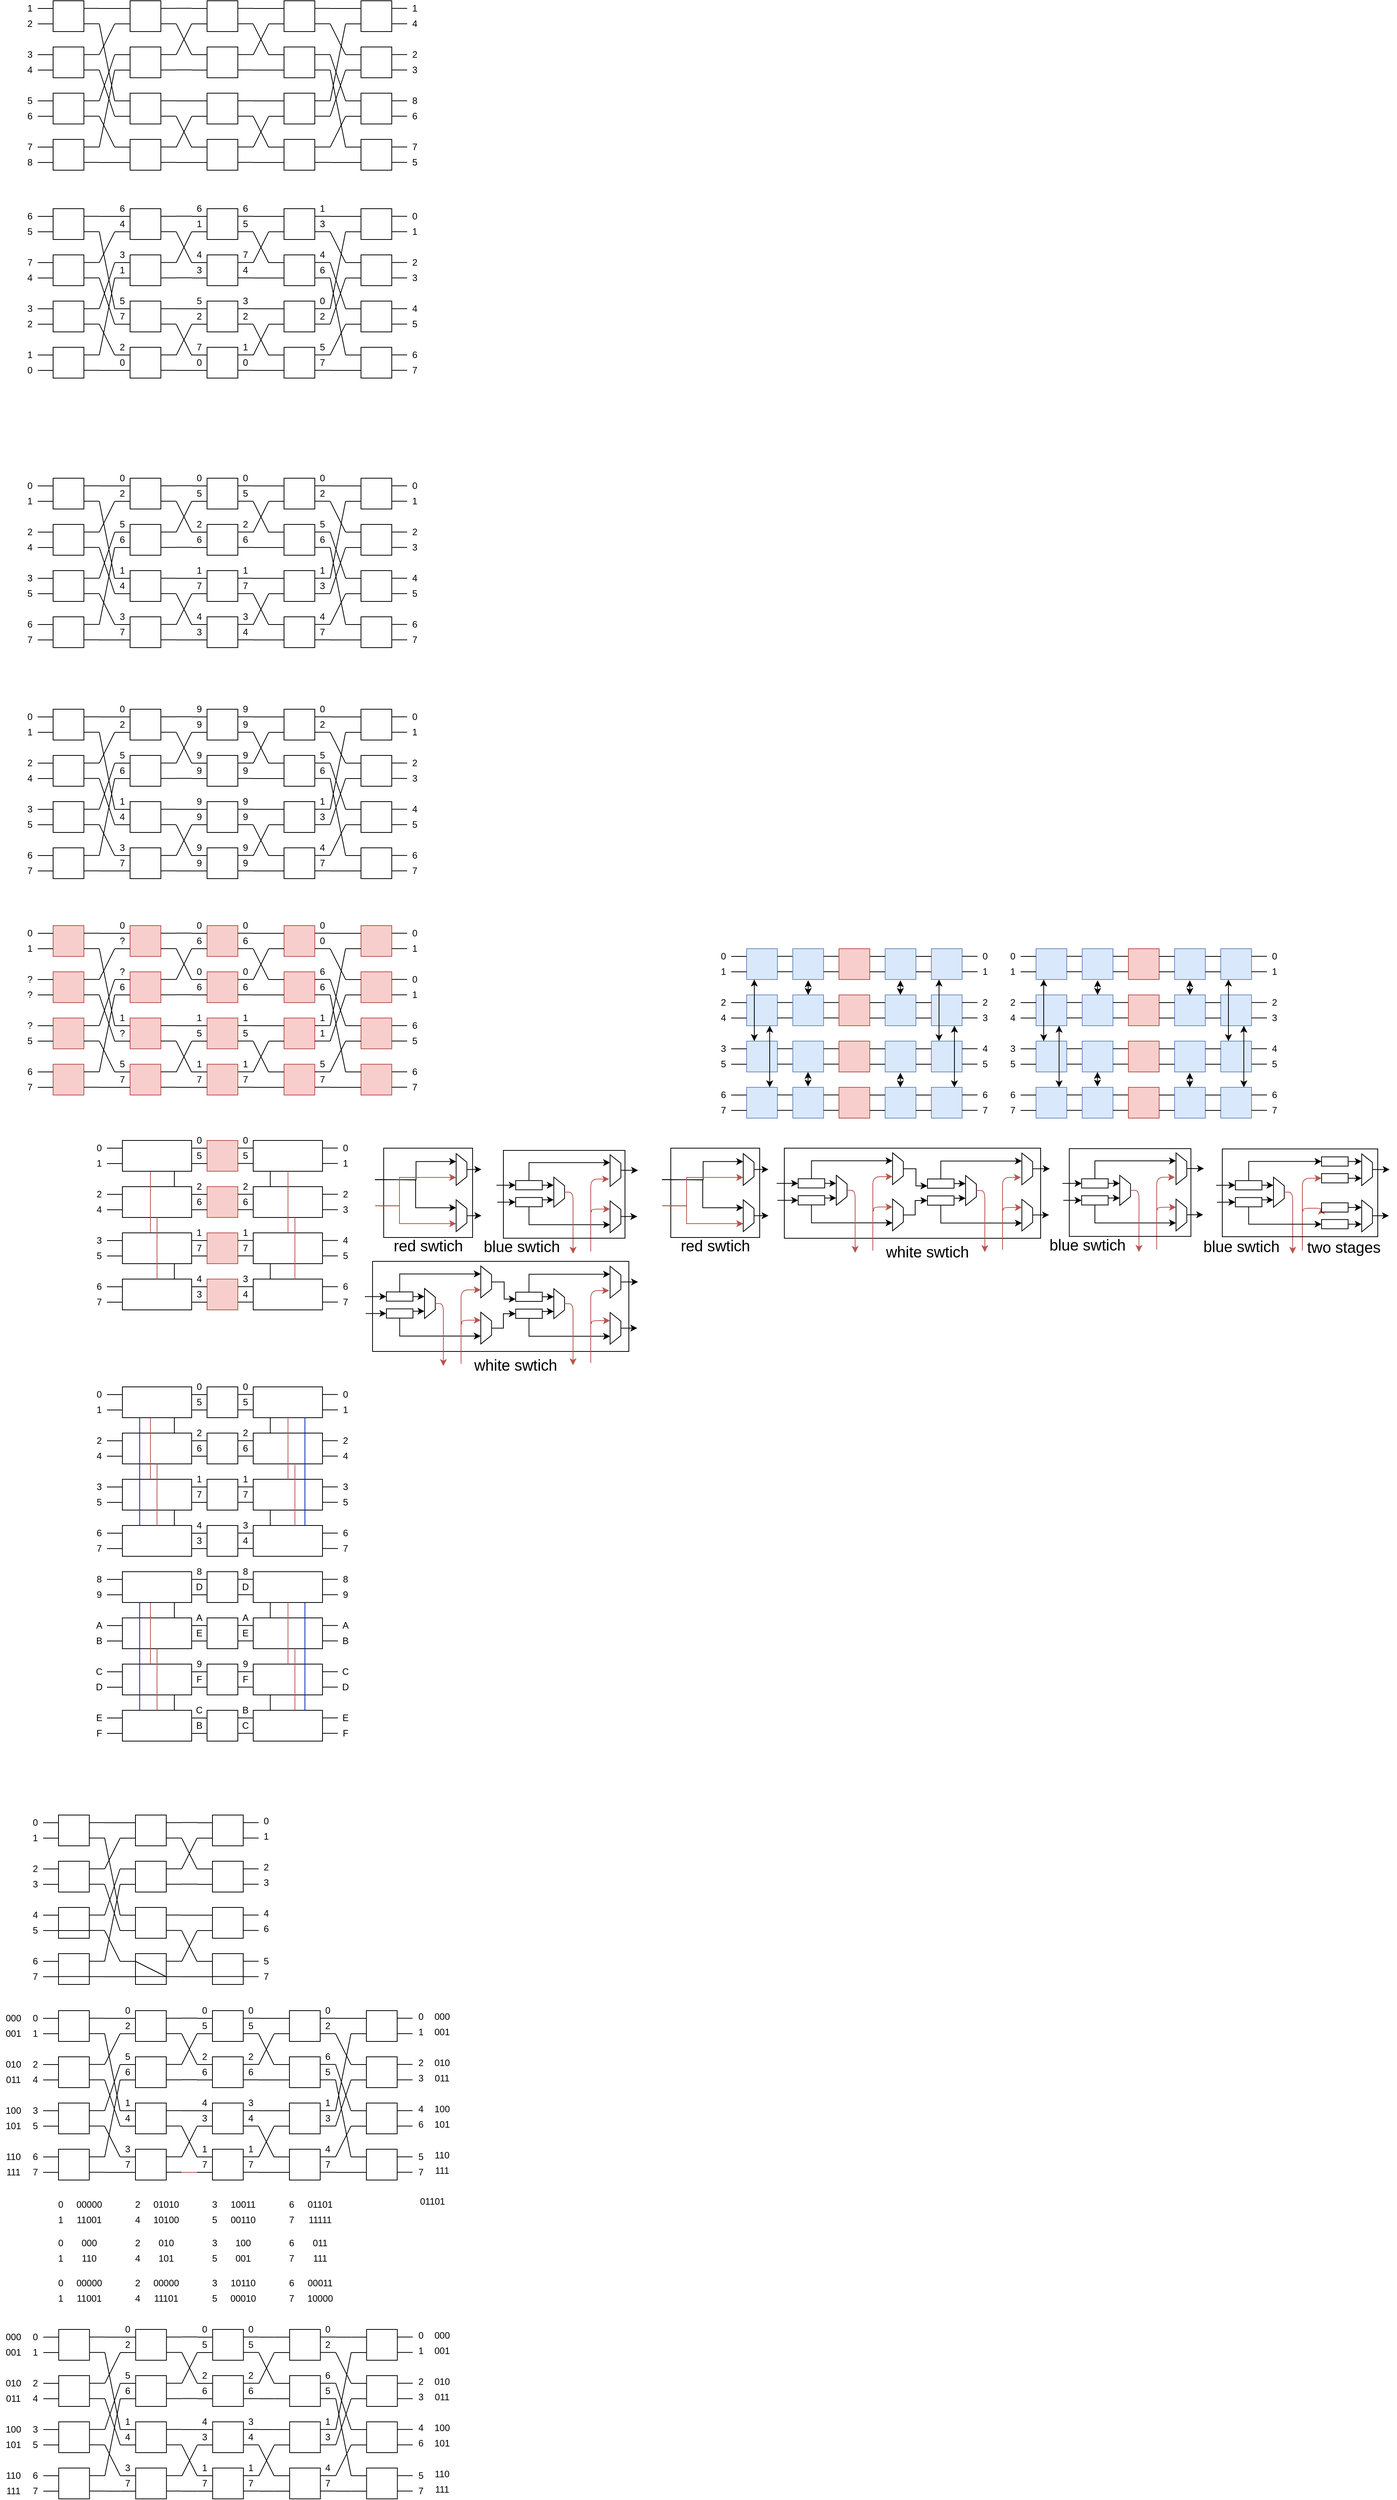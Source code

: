 <mxfile version="14.1.8" type="device"><diagram id="B-YNAb4vnowvBiodVgE_" name="Page-1"><mxGraphModel dx="677" dy="382" grid="0" gridSize="10" guides="1" tooltips="1" connect="1" arrows="1" fold="1" page="1" pageScale="1" pageWidth="850" pageHeight="1100" math="0" shadow="0"><root><mxCell id="0"/><mxCell id="1" parent="0"/><mxCell id="N7b6aDIBX-enTPKIQwNa-3" value="" style="rounded=0;whiteSpace=wrap;html=1;" parent="1" vertex="1"><mxGeometry x="90" y="120" width="40" height="40" as="geometry"/></mxCell><mxCell id="N7b6aDIBX-enTPKIQwNa-4" value="" style="endArrow=none;html=1;" parent="1" edge="1"><mxGeometry width="50" height="50" relative="1" as="geometry"><mxPoint x="70" y="130" as="sourcePoint"/><mxPoint x="90" y="130" as="targetPoint"/></mxGeometry></mxCell><mxCell id="N7b6aDIBX-enTPKIQwNa-6" value="" style="endArrow=none;html=1;" parent="1" edge="1"><mxGeometry width="50" height="50" relative="1" as="geometry"><mxPoint x="70" y="150" as="sourcePoint"/><mxPoint x="90" y="150" as="targetPoint"/></mxGeometry></mxCell><mxCell id="N7b6aDIBX-enTPKIQwNa-7" value="" style="endArrow=none;html=1;" parent="1" edge="1"><mxGeometry width="50" height="50" relative="1" as="geometry"><mxPoint x="130" y="129.83" as="sourcePoint"/><mxPoint x="150" y="129.83" as="targetPoint"/></mxGeometry></mxCell><mxCell id="N7b6aDIBX-enTPKIQwNa-8" value="" style="endArrow=none;html=1;" parent="1" edge="1"><mxGeometry width="50" height="50" relative="1" as="geometry"><mxPoint x="130" y="149.83" as="sourcePoint"/><mxPoint x="150" y="149.83" as="targetPoint"/></mxGeometry></mxCell><mxCell id="N7b6aDIBX-enTPKIQwNa-9" value="" style="rounded=0;whiteSpace=wrap;html=1;" parent="1" vertex="1"><mxGeometry x="90" y="180" width="40" height="40" as="geometry"/></mxCell><mxCell id="N7b6aDIBX-enTPKIQwNa-10" value="" style="endArrow=none;html=1;" parent="1" edge="1"><mxGeometry width="50" height="50" relative="1" as="geometry"><mxPoint x="70" y="190" as="sourcePoint"/><mxPoint x="90" y="190" as="targetPoint"/></mxGeometry></mxCell><mxCell id="N7b6aDIBX-enTPKIQwNa-11" value="" style="endArrow=none;html=1;" parent="1" edge="1"><mxGeometry width="50" height="50" relative="1" as="geometry"><mxPoint x="70" y="210" as="sourcePoint"/><mxPoint x="90" y="210" as="targetPoint"/></mxGeometry></mxCell><mxCell id="N7b6aDIBX-enTPKIQwNa-12" value="" style="endArrow=none;html=1;" parent="1" edge="1"><mxGeometry width="50" height="50" relative="1" as="geometry"><mxPoint x="130" y="189.83" as="sourcePoint"/><mxPoint x="150" y="189.83" as="targetPoint"/></mxGeometry></mxCell><mxCell id="N7b6aDIBX-enTPKIQwNa-13" value="" style="endArrow=none;html=1;" parent="1" edge="1"><mxGeometry width="50" height="50" relative="1" as="geometry"><mxPoint x="130" y="209.83" as="sourcePoint"/><mxPoint x="150" y="209.83" as="targetPoint"/></mxGeometry></mxCell><mxCell id="N7b6aDIBX-enTPKIQwNa-14" value="" style="rounded=0;whiteSpace=wrap;html=1;" parent="1" vertex="1"><mxGeometry x="90" y="240" width="40" height="40" as="geometry"/></mxCell><mxCell id="N7b6aDIBX-enTPKIQwNa-15" value="" style="endArrow=none;html=1;" parent="1" edge="1"><mxGeometry width="50" height="50" relative="1" as="geometry"><mxPoint x="70" y="250" as="sourcePoint"/><mxPoint x="90" y="250" as="targetPoint"/></mxGeometry></mxCell><mxCell id="N7b6aDIBX-enTPKIQwNa-16" value="" style="endArrow=none;html=1;" parent="1" edge="1"><mxGeometry width="50" height="50" relative="1" as="geometry"><mxPoint x="70" y="270" as="sourcePoint"/><mxPoint x="90" y="270" as="targetPoint"/></mxGeometry></mxCell><mxCell id="N7b6aDIBX-enTPKIQwNa-17" value="" style="endArrow=none;html=1;" parent="1" edge="1"><mxGeometry width="50" height="50" relative="1" as="geometry"><mxPoint x="130" y="249.83" as="sourcePoint"/><mxPoint x="150" y="249.83" as="targetPoint"/></mxGeometry></mxCell><mxCell id="N7b6aDIBX-enTPKIQwNa-18" value="" style="endArrow=none;html=1;" parent="1" edge="1"><mxGeometry width="50" height="50" relative="1" as="geometry"><mxPoint x="130" y="269.83" as="sourcePoint"/><mxPoint x="150" y="269.83" as="targetPoint"/></mxGeometry></mxCell><mxCell id="N7b6aDIBX-enTPKIQwNa-19" value="" style="rounded=0;whiteSpace=wrap;html=1;" parent="1" vertex="1"><mxGeometry x="90" y="300" width="40" height="40" as="geometry"/></mxCell><mxCell id="N7b6aDIBX-enTPKIQwNa-20" value="" style="endArrow=none;html=1;" parent="1" edge="1"><mxGeometry width="50" height="50" relative="1" as="geometry"><mxPoint x="70" y="310" as="sourcePoint"/><mxPoint x="90" y="310" as="targetPoint"/></mxGeometry></mxCell><mxCell id="N7b6aDIBX-enTPKIQwNa-21" value="" style="endArrow=none;html=1;" parent="1" edge="1"><mxGeometry width="50" height="50" relative="1" as="geometry"><mxPoint x="70" y="330" as="sourcePoint"/><mxPoint x="90" y="330" as="targetPoint"/></mxGeometry></mxCell><mxCell id="N7b6aDIBX-enTPKIQwNa-22" value="" style="endArrow=none;html=1;" parent="1" edge="1"><mxGeometry width="50" height="50" relative="1" as="geometry"><mxPoint x="130" y="309.83" as="sourcePoint"/><mxPoint x="150" y="309.83" as="targetPoint"/></mxGeometry></mxCell><mxCell id="N7b6aDIBX-enTPKIQwNa-23" value="" style="endArrow=none;html=1;" parent="1" edge="1"><mxGeometry width="50" height="50" relative="1" as="geometry"><mxPoint x="130" y="329.83" as="sourcePoint"/><mxPoint x="150" y="329.83" as="targetPoint"/></mxGeometry></mxCell><mxCell id="N7b6aDIBX-enTPKIQwNa-24" value="" style="rounded=0;whiteSpace=wrap;html=1;" parent="1" vertex="1"><mxGeometry x="190" y="120" width="40" height="40" as="geometry"/></mxCell><mxCell id="N7b6aDIBX-enTPKIQwNa-25" value="" style="endArrow=none;html=1;" parent="1" edge="1"><mxGeometry width="50" height="50" relative="1" as="geometry"><mxPoint x="170" y="130" as="sourcePoint"/><mxPoint x="190" y="130" as="targetPoint"/></mxGeometry></mxCell><mxCell id="N7b6aDIBX-enTPKIQwNa-26" value="" style="endArrow=none;html=1;" parent="1" edge="1"><mxGeometry width="50" height="50" relative="1" as="geometry"><mxPoint x="170" y="150" as="sourcePoint"/><mxPoint x="190" y="150" as="targetPoint"/></mxGeometry></mxCell><mxCell id="N7b6aDIBX-enTPKIQwNa-27" value="" style="endArrow=none;html=1;" parent="1" edge="1"><mxGeometry width="50" height="50" relative="1" as="geometry"><mxPoint x="230" y="129.83" as="sourcePoint"/><mxPoint x="250" y="129.83" as="targetPoint"/></mxGeometry></mxCell><mxCell id="N7b6aDIBX-enTPKIQwNa-28" value="" style="endArrow=none;html=1;" parent="1" edge="1"><mxGeometry width="50" height="50" relative="1" as="geometry"><mxPoint x="230" y="149.83" as="sourcePoint"/><mxPoint x="250" y="149.83" as="targetPoint"/></mxGeometry></mxCell><mxCell id="N7b6aDIBX-enTPKIQwNa-29" value="" style="rounded=0;whiteSpace=wrap;html=1;" parent="1" vertex="1"><mxGeometry x="190" y="180" width="40" height="40" as="geometry"/></mxCell><mxCell id="N7b6aDIBX-enTPKIQwNa-30" value="" style="endArrow=none;html=1;" parent="1" edge="1"><mxGeometry width="50" height="50" relative="1" as="geometry"><mxPoint x="170" y="190" as="sourcePoint"/><mxPoint x="190" y="190" as="targetPoint"/></mxGeometry></mxCell><mxCell id="N7b6aDIBX-enTPKIQwNa-31" value="" style="endArrow=none;html=1;" parent="1" edge="1"><mxGeometry width="50" height="50" relative="1" as="geometry"><mxPoint x="170" y="210" as="sourcePoint"/><mxPoint x="190" y="210" as="targetPoint"/></mxGeometry></mxCell><mxCell id="N7b6aDIBX-enTPKIQwNa-32" value="" style="endArrow=none;html=1;" parent="1" edge="1"><mxGeometry width="50" height="50" relative="1" as="geometry"><mxPoint x="230" y="189.83" as="sourcePoint"/><mxPoint x="250" y="189.83" as="targetPoint"/></mxGeometry></mxCell><mxCell id="N7b6aDIBX-enTPKIQwNa-33" value="" style="endArrow=none;html=1;" parent="1" edge="1"><mxGeometry width="50" height="50" relative="1" as="geometry"><mxPoint x="230" y="209.83" as="sourcePoint"/><mxPoint x="250" y="209.83" as="targetPoint"/></mxGeometry></mxCell><mxCell id="N7b6aDIBX-enTPKIQwNa-34" value="" style="rounded=0;whiteSpace=wrap;html=1;" parent="1" vertex="1"><mxGeometry x="190" y="240" width="40" height="40" as="geometry"/></mxCell><mxCell id="N7b6aDIBX-enTPKIQwNa-35" value="" style="endArrow=none;html=1;" parent="1" edge="1"><mxGeometry width="50" height="50" relative="1" as="geometry"><mxPoint x="170" y="250" as="sourcePoint"/><mxPoint x="190" y="250" as="targetPoint"/></mxGeometry></mxCell><mxCell id="N7b6aDIBX-enTPKIQwNa-36" value="" style="endArrow=none;html=1;" parent="1" edge="1"><mxGeometry width="50" height="50" relative="1" as="geometry"><mxPoint x="170" y="270" as="sourcePoint"/><mxPoint x="190" y="270" as="targetPoint"/></mxGeometry></mxCell><mxCell id="N7b6aDIBX-enTPKIQwNa-37" value="" style="endArrow=none;html=1;" parent="1" edge="1"><mxGeometry width="50" height="50" relative="1" as="geometry"><mxPoint x="230" y="249.83" as="sourcePoint"/><mxPoint x="250" y="249.83" as="targetPoint"/></mxGeometry></mxCell><mxCell id="N7b6aDIBX-enTPKIQwNa-38" value="" style="endArrow=none;html=1;" parent="1" edge="1"><mxGeometry width="50" height="50" relative="1" as="geometry"><mxPoint x="230" y="269.83" as="sourcePoint"/><mxPoint x="250" y="269.83" as="targetPoint"/></mxGeometry></mxCell><mxCell id="N7b6aDIBX-enTPKIQwNa-39" value="" style="rounded=0;whiteSpace=wrap;html=1;" parent="1" vertex="1"><mxGeometry x="190" y="300" width="40" height="40" as="geometry"/></mxCell><mxCell id="N7b6aDIBX-enTPKIQwNa-40" value="" style="endArrow=none;html=1;" parent="1" edge="1"><mxGeometry width="50" height="50" relative="1" as="geometry"><mxPoint x="170" y="310" as="sourcePoint"/><mxPoint x="190" y="310" as="targetPoint"/></mxGeometry></mxCell><mxCell id="N7b6aDIBX-enTPKIQwNa-41" value="" style="endArrow=none;html=1;" parent="1" edge="1"><mxGeometry width="50" height="50" relative="1" as="geometry"><mxPoint x="170" y="330" as="sourcePoint"/><mxPoint x="190" y="330" as="targetPoint"/></mxGeometry></mxCell><mxCell id="N7b6aDIBX-enTPKIQwNa-42" value="" style="endArrow=none;html=1;" parent="1" edge="1"><mxGeometry width="50" height="50" relative="1" as="geometry"><mxPoint x="230" y="309.83" as="sourcePoint"/><mxPoint x="250" y="309.83" as="targetPoint"/></mxGeometry></mxCell><mxCell id="N7b6aDIBX-enTPKIQwNa-43" value="" style="endArrow=none;html=1;" parent="1" edge="1"><mxGeometry width="50" height="50" relative="1" as="geometry"><mxPoint x="230" y="329.83" as="sourcePoint"/><mxPoint x="250" y="329.83" as="targetPoint"/></mxGeometry></mxCell><mxCell id="N7b6aDIBX-enTPKIQwNa-44" value="" style="rounded=0;whiteSpace=wrap;html=1;" parent="1" vertex="1"><mxGeometry x="290" y="120" width="40" height="40" as="geometry"/></mxCell><mxCell id="N7b6aDIBX-enTPKIQwNa-45" value="" style="endArrow=none;html=1;" parent="1" edge="1"><mxGeometry width="50" height="50" relative="1" as="geometry"><mxPoint x="270" y="130" as="sourcePoint"/><mxPoint x="290" y="130" as="targetPoint"/></mxGeometry></mxCell><mxCell id="N7b6aDIBX-enTPKIQwNa-46" value="" style="endArrow=none;html=1;" parent="1" edge="1"><mxGeometry width="50" height="50" relative="1" as="geometry"><mxPoint x="270" y="150" as="sourcePoint"/><mxPoint x="290" y="150" as="targetPoint"/></mxGeometry></mxCell><mxCell id="N7b6aDIBX-enTPKIQwNa-47" value="" style="endArrow=none;html=1;" parent="1" edge="1"><mxGeometry width="50" height="50" relative="1" as="geometry"><mxPoint x="330" y="129.83" as="sourcePoint"/><mxPoint x="350" y="129.83" as="targetPoint"/></mxGeometry></mxCell><mxCell id="N7b6aDIBX-enTPKIQwNa-48" value="" style="endArrow=none;html=1;" parent="1" edge="1"><mxGeometry width="50" height="50" relative="1" as="geometry"><mxPoint x="330" y="149.83" as="sourcePoint"/><mxPoint x="350" y="149.83" as="targetPoint"/></mxGeometry></mxCell><mxCell id="N7b6aDIBX-enTPKIQwNa-49" value="" style="rounded=0;whiteSpace=wrap;html=1;" parent="1" vertex="1"><mxGeometry x="290" y="180" width="40" height="40" as="geometry"/></mxCell><mxCell id="N7b6aDIBX-enTPKIQwNa-50" value="" style="endArrow=none;html=1;" parent="1" edge="1"><mxGeometry width="50" height="50" relative="1" as="geometry"><mxPoint x="270" y="190" as="sourcePoint"/><mxPoint x="290" y="190" as="targetPoint"/></mxGeometry></mxCell><mxCell id="N7b6aDIBX-enTPKIQwNa-51" value="" style="endArrow=none;html=1;" parent="1" edge="1"><mxGeometry width="50" height="50" relative="1" as="geometry"><mxPoint x="270" y="210" as="sourcePoint"/><mxPoint x="290" y="210" as="targetPoint"/></mxGeometry></mxCell><mxCell id="N7b6aDIBX-enTPKIQwNa-52" value="" style="endArrow=none;html=1;" parent="1" edge="1"><mxGeometry width="50" height="50" relative="1" as="geometry"><mxPoint x="330" y="189.83" as="sourcePoint"/><mxPoint x="350" y="189.83" as="targetPoint"/></mxGeometry></mxCell><mxCell id="N7b6aDIBX-enTPKIQwNa-53" value="" style="endArrow=none;html=1;" parent="1" edge="1"><mxGeometry width="50" height="50" relative="1" as="geometry"><mxPoint x="330" y="209.83" as="sourcePoint"/><mxPoint x="350" y="209.83" as="targetPoint"/></mxGeometry></mxCell><mxCell id="N7b6aDIBX-enTPKIQwNa-54" value="" style="rounded=0;whiteSpace=wrap;html=1;" parent="1" vertex="1"><mxGeometry x="290" y="240" width="40" height="40" as="geometry"/></mxCell><mxCell id="N7b6aDIBX-enTPKIQwNa-55" value="" style="endArrow=none;html=1;" parent="1" edge="1"><mxGeometry width="50" height="50" relative="1" as="geometry"><mxPoint x="270" y="250" as="sourcePoint"/><mxPoint x="290" y="250" as="targetPoint"/></mxGeometry></mxCell><mxCell id="N7b6aDIBX-enTPKIQwNa-56" value="" style="endArrow=none;html=1;" parent="1" edge="1"><mxGeometry width="50" height="50" relative="1" as="geometry"><mxPoint x="270" y="270" as="sourcePoint"/><mxPoint x="290" y="270" as="targetPoint"/></mxGeometry></mxCell><mxCell id="N7b6aDIBX-enTPKIQwNa-57" value="" style="endArrow=none;html=1;" parent="1" edge="1"><mxGeometry width="50" height="50" relative="1" as="geometry"><mxPoint x="330" y="249.83" as="sourcePoint"/><mxPoint x="350" y="249.83" as="targetPoint"/></mxGeometry></mxCell><mxCell id="N7b6aDIBX-enTPKIQwNa-58" value="" style="endArrow=none;html=1;" parent="1" edge="1"><mxGeometry width="50" height="50" relative="1" as="geometry"><mxPoint x="330" y="269.83" as="sourcePoint"/><mxPoint x="350" y="269.83" as="targetPoint"/></mxGeometry></mxCell><mxCell id="N7b6aDIBX-enTPKIQwNa-59" value="" style="rounded=0;whiteSpace=wrap;html=1;" parent="1" vertex="1"><mxGeometry x="290" y="300" width="40" height="40" as="geometry"/></mxCell><mxCell id="N7b6aDIBX-enTPKIQwNa-60" value="" style="endArrow=none;html=1;" parent="1" edge="1"><mxGeometry width="50" height="50" relative="1" as="geometry"><mxPoint x="270" y="310" as="sourcePoint"/><mxPoint x="290" y="310" as="targetPoint"/></mxGeometry></mxCell><mxCell id="N7b6aDIBX-enTPKIQwNa-61" value="" style="endArrow=none;html=1;" parent="1" edge="1"><mxGeometry width="50" height="50" relative="1" as="geometry"><mxPoint x="270" y="330" as="sourcePoint"/><mxPoint x="290" y="330" as="targetPoint"/></mxGeometry></mxCell><mxCell id="N7b6aDIBX-enTPKIQwNa-62" value="" style="endArrow=none;html=1;" parent="1" edge="1"><mxGeometry width="50" height="50" relative="1" as="geometry"><mxPoint x="330" y="309.83" as="sourcePoint"/><mxPoint x="350" y="309.83" as="targetPoint"/></mxGeometry></mxCell><mxCell id="N7b6aDIBX-enTPKIQwNa-63" value="" style="endArrow=none;html=1;" parent="1" edge="1"><mxGeometry width="50" height="50" relative="1" as="geometry"><mxPoint x="330" y="329.83" as="sourcePoint"/><mxPoint x="350" y="329.83" as="targetPoint"/></mxGeometry></mxCell><mxCell id="N7b6aDIBX-enTPKIQwNa-64" value="" style="rounded=0;whiteSpace=wrap;html=1;" parent="1" vertex="1"><mxGeometry x="390" y="120" width="40" height="40" as="geometry"/></mxCell><mxCell id="N7b6aDIBX-enTPKIQwNa-65" value="" style="endArrow=none;html=1;" parent="1" edge="1"><mxGeometry width="50" height="50" relative="1" as="geometry"><mxPoint x="370" y="130" as="sourcePoint"/><mxPoint x="390" y="130" as="targetPoint"/></mxGeometry></mxCell><mxCell id="N7b6aDIBX-enTPKIQwNa-66" value="" style="endArrow=none;html=1;" parent="1" edge="1"><mxGeometry width="50" height="50" relative="1" as="geometry"><mxPoint x="370" y="150" as="sourcePoint"/><mxPoint x="390" y="150" as="targetPoint"/></mxGeometry></mxCell><mxCell id="N7b6aDIBX-enTPKIQwNa-67" value="" style="endArrow=none;html=1;" parent="1" edge="1"><mxGeometry width="50" height="50" relative="1" as="geometry"><mxPoint x="430.0" y="129.83" as="sourcePoint"/><mxPoint x="450" y="129.83" as="targetPoint"/></mxGeometry></mxCell><mxCell id="N7b6aDIBX-enTPKIQwNa-68" value="" style="endArrow=none;html=1;" parent="1" edge="1"><mxGeometry width="50" height="50" relative="1" as="geometry"><mxPoint x="430.0" y="149.83" as="sourcePoint"/><mxPoint x="450" y="149.83" as="targetPoint"/></mxGeometry></mxCell><mxCell id="N7b6aDIBX-enTPKIQwNa-69" value="" style="rounded=0;whiteSpace=wrap;html=1;" parent="1" vertex="1"><mxGeometry x="390" y="180" width="40" height="40" as="geometry"/></mxCell><mxCell id="N7b6aDIBX-enTPKIQwNa-70" value="" style="endArrow=none;html=1;" parent="1" edge="1"><mxGeometry width="50" height="50" relative="1" as="geometry"><mxPoint x="370" y="190" as="sourcePoint"/><mxPoint x="390" y="190" as="targetPoint"/></mxGeometry></mxCell><mxCell id="N7b6aDIBX-enTPKIQwNa-71" value="" style="endArrow=none;html=1;" parent="1" edge="1"><mxGeometry width="50" height="50" relative="1" as="geometry"><mxPoint x="370" y="210" as="sourcePoint"/><mxPoint x="390" y="210" as="targetPoint"/></mxGeometry></mxCell><mxCell id="N7b6aDIBX-enTPKIQwNa-72" value="" style="endArrow=none;html=1;" parent="1" edge="1"><mxGeometry width="50" height="50" relative="1" as="geometry"><mxPoint x="430.0" y="189.83" as="sourcePoint"/><mxPoint x="450" y="189.83" as="targetPoint"/></mxGeometry></mxCell><mxCell id="N7b6aDIBX-enTPKIQwNa-73" value="" style="endArrow=none;html=1;" parent="1" edge="1"><mxGeometry width="50" height="50" relative="1" as="geometry"><mxPoint x="430.0" y="209.83" as="sourcePoint"/><mxPoint x="450" y="209.83" as="targetPoint"/></mxGeometry></mxCell><mxCell id="N7b6aDIBX-enTPKIQwNa-74" value="" style="rounded=0;whiteSpace=wrap;html=1;" parent="1" vertex="1"><mxGeometry x="390" y="240" width="40" height="40" as="geometry"/></mxCell><mxCell id="N7b6aDIBX-enTPKIQwNa-75" value="" style="endArrow=none;html=1;" parent="1" edge="1"><mxGeometry width="50" height="50" relative="1" as="geometry"><mxPoint x="370" y="250" as="sourcePoint"/><mxPoint x="390" y="250" as="targetPoint"/></mxGeometry></mxCell><mxCell id="N7b6aDIBX-enTPKIQwNa-76" value="" style="endArrow=none;html=1;" parent="1" edge="1"><mxGeometry width="50" height="50" relative="1" as="geometry"><mxPoint x="370" y="270" as="sourcePoint"/><mxPoint x="390" y="270" as="targetPoint"/></mxGeometry></mxCell><mxCell id="N7b6aDIBX-enTPKIQwNa-77" value="" style="endArrow=none;html=1;" parent="1" edge="1"><mxGeometry width="50" height="50" relative="1" as="geometry"><mxPoint x="430.0" y="249.83" as="sourcePoint"/><mxPoint x="450" y="249.83" as="targetPoint"/></mxGeometry></mxCell><mxCell id="N7b6aDIBX-enTPKIQwNa-78" value="" style="endArrow=none;html=1;" parent="1" edge="1"><mxGeometry width="50" height="50" relative="1" as="geometry"><mxPoint x="430.0" y="269.83" as="sourcePoint"/><mxPoint x="450" y="269.83" as="targetPoint"/></mxGeometry></mxCell><mxCell id="N7b6aDIBX-enTPKIQwNa-79" value="" style="rounded=0;whiteSpace=wrap;html=1;" parent="1" vertex="1"><mxGeometry x="390" y="300" width="40" height="40" as="geometry"/></mxCell><mxCell id="N7b6aDIBX-enTPKIQwNa-80" value="" style="endArrow=none;html=1;" parent="1" edge="1"><mxGeometry width="50" height="50" relative="1" as="geometry"><mxPoint x="370" y="310" as="sourcePoint"/><mxPoint x="390" y="310" as="targetPoint"/></mxGeometry></mxCell><mxCell id="N7b6aDIBX-enTPKIQwNa-81" value="" style="endArrow=none;html=1;" parent="1" edge="1"><mxGeometry width="50" height="50" relative="1" as="geometry"><mxPoint x="370" y="330" as="sourcePoint"/><mxPoint x="390" y="330" as="targetPoint"/></mxGeometry></mxCell><mxCell id="N7b6aDIBX-enTPKIQwNa-82" value="" style="endArrow=none;html=1;" parent="1" edge="1"><mxGeometry width="50" height="50" relative="1" as="geometry"><mxPoint x="430.0" y="309.83" as="sourcePoint"/><mxPoint x="450" y="309.83" as="targetPoint"/></mxGeometry></mxCell><mxCell id="N7b6aDIBX-enTPKIQwNa-83" value="" style="endArrow=none;html=1;" parent="1" edge="1"><mxGeometry width="50" height="50" relative="1" as="geometry"><mxPoint x="430.0" y="329.83" as="sourcePoint"/><mxPoint x="450" y="329.83" as="targetPoint"/></mxGeometry></mxCell><mxCell id="N7b6aDIBX-enTPKIQwNa-84" value="" style="rounded=0;whiteSpace=wrap;html=1;" parent="1" vertex="1"><mxGeometry x="490" y="120" width="40" height="40" as="geometry"/></mxCell><mxCell id="N7b6aDIBX-enTPKIQwNa-85" value="" style="endArrow=none;html=1;" parent="1" edge="1"><mxGeometry width="50" height="50" relative="1" as="geometry"><mxPoint x="470" y="130" as="sourcePoint"/><mxPoint x="490" y="130" as="targetPoint"/></mxGeometry></mxCell><mxCell id="N7b6aDIBX-enTPKIQwNa-86" value="" style="endArrow=none;html=1;" parent="1" edge="1"><mxGeometry width="50" height="50" relative="1" as="geometry"><mxPoint x="470" y="150" as="sourcePoint"/><mxPoint x="490" y="150" as="targetPoint"/></mxGeometry></mxCell><mxCell id="N7b6aDIBX-enTPKIQwNa-87" value="" style="endArrow=none;html=1;" parent="1" edge="1"><mxGeometry width="50" height="50" relative="1" as="geometry"><mxPoint x="530" y="129.83" as="sourcePoint"/><mxPoint x="550" y="129.83" as="targetPoint"/></mxGeometry></mxCell><mxCell id="N7b6aDIBX-enTPKIQwNa-88" value="" style="endArrow=none;html=1;" parent="1" edge="1"><mxGeometry width="50" height="50" relative="1" as="geometry"><mxPoint x="530" y="149.83" as="sourcePoint"/><mxPoint x="550" y="149.83" as="targetPoint"/></mxGeometry></mxCell><mxCell id="N7b6aDIBX-enTPKIQwNa-89" value="" style="rounded=0;whiteSpace=wrap;html=1;" parent="1" vertex="1"><mxGeometry x="490" y="180" width="40" height="40" as="geometry"/></mxCell><mxCell id="N7b6aDIBX-enTPKIQwNa-90" value="" style="endArrow=none;html=1;" parent="1" edge="1"><mxGeometry width="50" height="50" relative="1" as="geometry"><mxPoint x="470" y="190" as="sourcePoint"/><mxPoint x="490" y="190" as="targetPoint"/></mxGeometry></mxCell><mxCell id="N7b6aDIBX-enTPKIQwNa-91" value="" style="endArrow=none;html=1;" parent="1" edge="1"><mxGeometry width="50" height="50" relative="1" as="geometry"><mxPoint x="470" y="210" as="sourcePoint"/><mxPoint x="490" y="210" as="targetPoint"/></mxGeometry></mxCell><mxCell id="N7b6aDIBX-enTPKIQwNa-92" value="" style="endArrow=none;html=1;" parent="1" edge="1"><mxGeometry width="50" height="50" relative="1" as="geometry"><mxPoint x="530" y="189.83" as="sourcePoint"/><mxPoint x="550" y="189.83" as="targetPoint"/></mxGeometry></mxCell><mxCell id="N7b6aDIBX-enTPKIQwNa-93" value="" style="endArrow=none;html=1;" parent="1" edge="1"><mxGeometry width="50" height="50" relative="1" as="geometry"><mxPoint x="530" y="209.83" as="sourcePoint"/><mxPoint x="550" y="209.83" as="targetPoint"/></mxGeometry></mxCell><mxCell id="N7b6aDIBX-enTPKIQwNa-94" value="" style="rounded=0;whiteSpace=wrap;html=1;" parent="1" vertex="1"><mxGeometry x="490" y="240" width="40" height="40" as="geometry"/></mxCell><mxCell id="N7b6aDIBX-enTPKIQwNa-95" value="" style="endArrow=none;html=1;" parent="1" edge="1"><mxGeometry width="50" height="50" relative="1" as="geometry"><mxPoint x="470" y="250" as="sourcePoint"/><mxPoint x="490" y="250" as="targetPoint"/></mxGeometry></mxCell><mxCell id="N7b6aDIBX-enTPKIQwNa-96" value="" style="endArrow=none;html=1;" parent="1" edge="1"><mxGeometry width="50" height="50" relative="1" as="geometry"><mxPoint x="470" y="270" as="sourcePoint"/><mxPoint x="490" y="270" as="targetPoint"/></mxGeometry></mxCell><mxCell id="N7b6aDIBX-enTPKIQwNa-97" value="" style="endArrow=none;html=1;" parent="1" edge="1"><mxGeometry width="50" height="50" relative="1" as="geometry"><mxPoint x="530" y="249.83" as="sourcePoint"/><mxPoint x="550" y="249.83" as="targetPoint"/></mxGeometry></mxCell><mxCell id="N7b6aDIBX-enTPKIQwNa-98" value="" style="endArrow=none;html=1;" parent="1" edge="1"><mxGeometry width="50" height="50" relative="1" as="geometry"><mxPoint x="530" y="269.83" as="sourcePoint"/><mxPoint x="550" y="269.83" as="targetPoint"/></mxGeometry></mxCell><mxCell id="N7b6aDIBX-enTPKIQwNa-99" value="" style="rounded=0;whiteSpace=wrap;html=1;" parent="1" vertex="1"><mxGeometry x="490" y="300" width="40" height="40" as="geometry"/></mxCell><mxCell id="N7b6aDIBX-enTPKIQwNa-100" value="" style="endArrow=none;html=1;" parent="1" edge="1"><mxGeometry width="50" height="50" relative="1" as="geometry"><mxPoint x="470" y="310" as="sourcePoint"/><mxPoint x="490" y="310" as="targetPoint"/></mxGeometry></mxCell><mxCell id="N7b6aDIBX-enTPKIQwNa-101" value="" style="endArrow=none;html=1;" parent="1" edge="1"><mxGeometry width="50" height="50" relative="1" as="geometry"><mxPoint x="470" y="330" as="sourcePoint"/><mxPoint x="490" y="330" as="targetPoint"/></mxGeometry></mxCell><mxCell id="N7b6aDIBX-enTPKIQwNa-102" value="" style="endArrow=none;html=1;" parent="1" edge="1"><mxGeometry width="50" height="50" relative="1" as="geometry"><mxPoint x="530" y="309.83" as="sourcePoint"/><mxPoint x="550" y="309.83" as="targetPoint"/></mxGeometry></mxCell><mxCell id="N7b6aDIBX-enTPKIQwNa-103" value="" style="endArrow=none;html=1;" parent="1" edge="1"><mxGeometry width="50" height="50" relative="1" as="geometry"><mxPoint x="530" y="329.83" as="sourcePoint"/><mxPoint x="550" y="329.83" as="targetPoint"/></mxGeometry></mxCell><mxCell id="N7b6aDIBX-enTPKIQwNa-120" value="1" style="text;html=1;strokeColor=none;fillColor=none;align=center;verticalAlign=middle;whiteSpace=wrap;rounded=0;" parent="1" vertex="1"><mxGeometry x="550" y="120" width="20" height="20" as="geometry"/></mxCell><mxCell id="N7b6aDIBX-enTPKIQwNa-121" value="4" style="text;html=1;strokeColor=none;fillColor=none;align=center;verticalAlign=middle;whiteSpace=wrap;rounded=0;" parent="1" vertex="1"><mxGeometry x="550" y="140" width="20" height="20" as="geometry"/></mxCell><mxCell id="N7b6aDIBX-enTPKIQwNa-122" value="2" style="text;html=1;strokeColor=none;fillColor=none;align=center;verticalAlign=middle;whiteSpace=wrap;rounded=0;" parent="1" vertex="1"><mxGeometry x="550" y="180" width="20" height="20" as="geometry"/></mxCell><mxCell id="N7b6aDIBX-enTPKIQwNa-123" value="3" style="text;html=1;strokeColor=none;fillColor=none;align=center;verticalAlign=middle;whiteSpace=wrap;rounded=0;" parent="1" vertex="1"><mxGeometry x="550" y="200" width="20" height="20" as="geometry"/></mxCell><mxCell id="N7b6aDIBX-enTPKIQwNa-124" value="8" style="text;html=1;strokeColor=none;fillColor=none;align=center;verticalAlign=middle;whiteSpace=wrap;rounded=0;" parent="1" vertex="1"><mxGeometry x="550" y="240" width="20" height="20" as="geometry"/></mxCell><mxCell id="N7b6aDIBX-enTPKIQwNa-125" value="6" style="text;html=1;strokeColor=none;fillColor=none;align=center;verticalAlign=middle;whiteSpace=wrap;rounded=0;" parent="1" vertex="1"><mxGeometry x="550" y="260" width="20" height="20" as="geometry"/></mxCell><mxCell id="N7b6aDIBX-enTPKIQwNa-126" value="7" style="text;html=1;strokeColor=none;fillColor=none;align=center;verticalAlign=middle;whiteSpace=wrap;rounded=0;" parent="1" vertex="1"><mxGeometry x="550" y="300" width="20" height="20" as="geometry"/></mxCell><mxCell id="N7b6aDIBX-enTPKIQwNa-127" value="5" style="text;html=1;strokeColor=none;fillColor=none;align=center;verticalAlign=middle;whiteSpace=wrap;rounded=0;" parent="1" vertex="1"><mxGeometry x="550" y="320" width="20" height="20" as="geometry"/></mxCell><mxCell id="N7b6aDIBX-enTPKIQwNa-128" value="1" style="text;html=1;strokeColor=none;fillColor=none;align=center;verticalAlign=middle;whiteSpace=wrap;rounded=0;" parent="1" vertex="1"><mxGeometry x="50" y="120" width="20" height="20" as="geometry"/></mxCell><mxCell id="N7b6aDIBX-enTPKIQwNa-129" value="2" style="text;html=1;strokeColor=none;fillColor=none;align=center;verticalAlign=middle;whiteSpace=wrap;rounded=0;" parent="1" vertex="1"><mxGeometry x="50" y="140" width="20" height="20" as="geometry"/></mxCell><mxCell id="N7b6aDIBX-enTPKIQwNa-130" value="3" style="text;html=1;strokeColor=none;fillColor=none;align=center;verticalAlign=middle;whiteSpace=wrap;rounded=0;" parent="1" vertex="1"><mxGeometry x="50" y="180" width="20" height="20" as="geometry"/></mxCell><mxCell id="N7b6aDIBX-enTPKIQwNa-131" value="4" style="text;html=1;strokeColor=none;fillColor=none;align=center;verticalAlign=middle;whiteSpace=wrap;rounded=0;" parent="1" vertex="1"><mxGeometry x="50" y="200" width="20" height="20" as="geometry"/></mxCell><mxCell id="N7b6aDIBX-enTPKIQwNa-132" value="5" style="text;html=1;strokeColor=none;fillColor=none;align=center;verticalAlign=middle;whiteSpace=wrap;rounded=0;" parent="1" vertex="1"><mxGeometry x="50" y="240" width="20" height="20" as="geometry"/></mxCell><mxCell id="N7b6aDIBX-enTPKIQwNa-133" value="6" style="text;html=1;strokeColor=none;fillColor=none;align=center;verticalAlign=middle;whiteSpace=wrap;rounded=0;" parent="1" vertex="1"><mxGeometry x="50" y="260" width="20" height="20" as="geometry"/></mxCell><mxCell id="N7b6aDIBX-enTPKIQwNa-134" value="7" style="text;html=1;strokeColor=none;fillColor=none;align=center;verticalAlign=middle;whiteSpace=wrap;rounded=0;" parent="1" vertex="1"><mxGeometry x="50" y="300" width="20" height="20" as="geometry"/></mxCell><mxCell id="N7b6aDIBX-enTPKIQwNa-135" value="8" style="text;html=1;strokeColor=none;fillColor=none;align=center;verticalAlign=middle;whiteSpace=wrap;rounded=0;" parent="1" vertex="1"><mxGeometry x="50" y="320" width="20" height="20" as="geometry"/></mxCell><mxCell id="N7b6aDIBX-enTPKIQwNa-136" value="" style="endArrow=none;html=1;" parent="1" edge="1"><mxGeometry width="50" height="50" relative="1" as="geometry"><mxPoint x="150" y="130" as="sourcePoint"/><mxPoint x="170" y="130" as="targetPoint"/></mxGeometry></mxCell><mxCell id="N7b6aDIBX-enTPKIQwNa-137" value="" style="endArrow=none;html=1;" parent="1" edge="1"><mxGeometry width="50" height="50" relative="1" as="geometry"><mxPoint x="150" y="150" as="sourcePoint"/><mxPoint x="170" y="250" as="targetPoint"/></mxGeometry></mxCell><mxCell id="N7b6aDIBX-enTPKIQwNa-138" value="" style="endArrow=none;html=1;" parent="1" edge="1"><mxGeometry width="50" height="50" relative="1" as="geometry"><mxPoint x="150" y="190" as="sourcePoint"/><mxPoint x="170" y="150" as="targetPoint"/></mxGeometry></mxCell><mxCell id="N7b6aDIBX-enTPKIQwNa-139" value="" style="endArrow=none;html=1;" parent="1" edge="1"><mxGeometry width="50" height="50" relative="1" as="geometry"><mxPoint x="150" y="210" as="sourcePoint"/><mxPoint x="170" y="270" as="targetPoint"/></mxGeometry></mxCell><mxCell id="N7b6aDIBX-enTPKIQwNa-140" value="" style="endArrow=none;html=1;" parent="1" edge="1"><mxGeometry width="50" height="50" relative="1" as="geometry"><mxPoint x="150" y="250" as="sourcePoint"/><mxPoint x="170" y="190" as="targetPoint"/></mxGeometry></mxCell><mxCell id="N7b6aDIBX-enTPKIQwNa-141" value="" style="endArrow=none;html=1;" parent="1" edge="1"><mxGeometry width="50" height="50" relative="1" as="geometry"><mxPoint x="150" y="270" as="sourcePoint"/><mxPoint x="170" y="310" as="targetPoint"/></mxGeometry></mxCell><mxCell id="N7b6aDIBX-enTPKIQwNa-142" value="" style="endArrow=none;html=1;" parent="1" edge="1"><mxGeometry width="50" height="50" relative="1" as="geometry"><mxPoint x="150" y="310" as="sourcePoint"/><mxPoint x="170" y="210" as="targetPoint"/></mxGeometry></mxCell><mxCell id="N7b6aDIBX-enTPKIQwNa-143" value="" style="endArrow=none;html=1;" parent="1" edge="1"><mxGeometry width="50" height="50" relative="1" as="geometry"><mxPoint x="150" y="330" as="sourcePoint"/><mxPoint x="170" y="330" as="targetPoint"/></mxGeometry></mxCell><mxCell id="N7b6aDIBX-enTPKIQwNa-144" value="" style="endArrow=none;html=1;" parent="1" edge="1"><mxGeometry x="450" y="130" width="50" height="50" as="geometry"><mxPoint x="470" y="330" as="sourcePoint"/><mxPoint x="450" y="330" as="targetPoint"/></mxGeometry></mxCell><mxCell id="N7b6aDIBX-enTPKIQwNa-145" value="" style="endArrow=none;html=1;" parent="1" edge="1"><mxGeometry x="450" y="130" width="50" height="50" as="geometry"><mxPoint x="470" y="310" as="sourcePoint"/><mxPoint x="450" y="210" as="targetPoint"/></mxGeometry></mxCell><mxCell id="N7b6aDIBX-enTPKIQwNa-146" value="" style="endArrow=none;html=1;" parent="1" edge="1"><mxGeometry x="450" y="130" width="50" height="50" as="geometry"><mxPoint x="470" y="270" as="sourcePoint"/><mxPoint x="450" y="310" as="targetPoint"/></mxGeometry></mxCell><mxCell id="N7b6aDIBX-enTPKIQwNa-147" value="" style="endArrow=none;html=1;" parent="1" edge="1"><mxGeometry x="450" y="130" width="50" height="50" as="geometry"><mxPoint x="470" y="250" as="sourcePoint"/><mxPoint x="450" y="190" as="targetPoint"/></mxGeometry></mxCell><mxCell id="N7b6aDIBX-enTPKIQwNa-148" value="" style="endArrow=none;html=1;" parent="1" edge="1"><mxGeometry x="450" y="130" width="50" height="50" as="geometry"><mxPoint x="470" y="210" as="sourcePoint"/><mxPoint x="450" y="270" as="targetPoint"/></mxGeometry></mxCell><mxCell id="N7b6aDIBX-enTPKIQwNa-149" value="" style="endArrow=none;html=1;" parent="1" edge="1"><mxGeometry x="450" y="130" width="50" height="50" as="geometry"><mxPoint x="470" y="190" as="sourcePoint"/><mxPoint x="450" y="150" as="targetPoint"/></mxGeometry></mxCell><mxCell id="N7b6aDIBX-enTPKIQwNa-150" value="" style="endArrow=none;html=1;" parent="1" edge="1"><mxGeometry x="450" y="130" width="50" height="50" as="geometry"><mxPoint x="470" y="150" as="sourcePoint"/><mxPoint x="450" y="250" as="targetPoint"/></mxGeometry></mxCell><mxCell id="N7b6aDIBX-enTPKIQwNa-151" value="" style="endArrow=none;html=1;" parent="1" edge="1"><mxGeometry x="450" y="130" width="50" height="50" as="geometry"><mxPoint x="470" y="130" as="sourcePoint"/><mxPoint x="450" y="130" as="targetPoint"/></mxGeometry></mxCell><mxCell id="N7b6aDIBX-enTPKIQwNa-153" value="" style="endArrow=none;html=1;" parent="1" edge="1"><mxGeometry width="50" height="50" relative="1" as="geometry"><mxPoint x="250" y="129.76" as="sourcePoint"/><mxPoint x="270" y="129.76" as="targetPoint"/></mxGeometry></mxCell><mxCell id="N7b6aDIBX-enTPKIQwNa-154" value="" style="endArrow=none;html=1;" parent="1" edge="1"><mxGeometry width="50" height="50" relative="1" as="geometry"><mxPoint x="250" y="209.76" as="sourcePoint"/><mxPoint x="270" y="209.76" as="targetPoint"/></mxGeometry></mxCell><mxCell id="N7b6aDIBX-enTPKIQwNa-155" value="" style="endArrow=none;html=1;" parent="1" edge="1"><mxGeometry width="50" height="50" relative="1" as="geometry"><mxPoint x="250" y="150" as="sourcePoint"/><mxPoint x="270" y="190" as="targetPoint"/></mxGeometry></mxCell><mxCell id="N7b6aDIBX-enTPKIQwNa-156" value="" style="endArrow=none;html=1;" parent="1" edge="1"><mxGeometry width="50" height="50" relative="1" as="geometry"><mxPoint x="250" y="190" as="sourcePoint"/><mxPoint x="270" y="150" as="targetPoint"/></mxGeometry></mxCell><mxCell id="N7b6aDIBX-enTPKIQwNa-157" value="" style="endArrow=none;html=1;" parent="1" edge="1"><mxGeometry width="50" height="50" relative="1" as="geometry"><mxPoint x="250" y="250.0" as="sourcePoint"/><mxPoint x="270" y="250.0" as="targetPoint"/></mxGeometry></mxCell><mxCell id="N7b6aDIBX-enTPKIQwNa-158" value="" style="endArrow=none;html=1;" parent="1" edge="1"><mxGeometry width="50" height="50" relative="1" as="geometry"><mxPoint x="250" y="330" as="sourcePoint"/><mxPoint x="270" y="330" as="targetPoint"/></mxGeometry></mxCell><mxCell id="N7b6aDIBX-enTPKIQwNa-159" value="" style="endArrow=none;html=1;" parent="1" edge="1"><mxGeometry width="50" height="50" relative="1" as="geometry"><mxPoint x="250" y="270.24" as="sourcePoint"/><mxPoint x="270" y="310.24" as="targetPoint"/></mxGeometry></mxCell><mxCell id="N7b6aDIBX-enTPKIQwNa-160" value="" style="endArrow=none;html=1;" parent="1" edge="1"><mxGeometry width="50" height="50" relative="1" as="geometry"><mxPoint x="250" y="310.24" as="sourcePoint"/><mxPoint x="270" y="270.24" as="targetPoint"/></mxGeometry></mxCell><mxCell id="N7b6aDIBX-enTPKIQwNa-161" value="" style="endArrow=none;html=1;" parent="1" edge="1"><mxGeometry width="50" height="50" relative="1" as="geometry"><mxPoint x="350" y="250" as="sourcePoint"/><mxPoint x="370" y="250" as="targetPoint"/></mxGeometry></mxCell><mxCell id="N7b6aDIBX-enTPKIQwNa-162" value="" style="endArrow=none;html=1;" parent="1" edge="1"><mxGeometry width="50" height="50" relative="1" as="geometry"><mxPoint x="350" y="330" as="sourcePoint"/><mxPoint x="370" y="330" as="targetPoint"/></mxGeometry></mxCell><mxCell id="N7b6aDIBX-enTPKIQwNa-163" value="" style="endArrow=none;html=1;" parent="1" edge="1"><mxGeometry width="50" height="50" relative="1" as="geometry"><mxPoint x="350" y="270.24" as="sourcePoint"/><mxPoint x="370" y="310.24" as="targetPoint"/></mxGeometry></mxCell><mxCell id="N7b6aDIBX-enTPKIQwNa-164" value="" style="endArrow=none;html=1;" parent="1" edge="1"><mxGeometry width="50" height="50" relative="1" as="geometry"><mxPoint x="350" y="310.24" as="sourcePoint"/><mxPoint x="370" y="270.24" as="targetPoint"/></mxGeometry></mxCell><mxCell id="N7b6aDIBX-enTPKIQwNa-165" value="" style="endArrow=none;html=1;" parent="1" edge="1"><mxGeometry width="50" height="50" relative="1" as="geometry"><mxPoint x="350" y="130" as="sourcePoint"/><mxPoint x="370" y="130" as="targetPoint"/></mxGeometry></mxCell><mxCell id="N7b6aDIBX-enTPKIQwNa-166" value="" style="endArrow=none;html=1;" parent="1" edge="1"><mxGeometry width="50" height="50" relative="1" as="geometry"><mxPoint x="350" y="210" as="sourcePoint"/><mxPoint x="370" y="210" as="targetPoint"/></mxGeometry></mxCell><mxCell id="N7b6aDIBX-enTPKIQwNa-167" value="" style="endArrow=none;html=1;" parent="1" edge="1"><mxGeometry width="50" height="50" relative="1" as="geometry"><mxPoint x="350" y="150.24" as="sourcePoint"/><mxPoint x="370" y="190.24" as="targetPoint"/></mxGeometry></mxCell><mxCell id="N7b6aDIBX-enTPKIQwNa-168" value="" style="endArrow=none;html=1;" parent="1" edge="1"><mxGeometry width="50" height="50" relative="1" as="geometry"><mxPoint x="350" y="190.24" as="sourcePoint"/><mxPoint x="370" y="150.24" as="targetPoint"/></mxGeometry></mxCell><mxCell id="N7b6aDIBX-enTPKIQwNa-169" value="" style="rounded=0;whiteSpace=wrap;html=1;" parent="1" vertex="1"><mxGeometry x="90" y="390" width="40" height="40" as="geometry"/></mxCell><mxCell id="N7b6aDIBX-enTPKIQwNa-170" value="" style="endArrow=none;html=1;" parent="1" edge="1"><mxGeometry width="50" height="50" relative="1" as="geometry"><mxPoint x="70" y="400" as="sourcePoint"/><mxPoint x="90" y="400" as="targetPoint"/></mxGeometry></mxCell><mxCell id="N7b6aDIBX-enTPKIQwNa-171" value="" style="endArrow=none;html=1;" parent="1" edge="1"><mxGeometry width="50" height="50" relative="1" as="geometry"><mxPoint x="70" y="420" as="sourcePoint"/><mxPoint x="90" y="420" as="targetPoint"/></mxGeometry></mxCell><mxCell id="N7b6aDIBX-enTPKIQwNa-172" value="" style="endArrow=none;html=1;" parent="1" edge="1"><mxGeometry width="50" height="50" relative="1" as="geometry"><mxPoint x="130" y="399.83" as="sourcePoint"/><mxPoint x="150" y="399.83" as="targetPoint"/></mxGeometry></mxCell><mxCell id="N7b6aDIBX-enTPKIQwNa-173" value="" style="endArrow=none;html=1;" parent="1" edge="1"><mxGeometry width="50" height="50" relative="1" as="geometry"><mxPoint x="130" y="419.83" as="sourcePoint"/><mxPoint x="150" y="419.83" as="targetPoint"/></mxGeometry></mxCell><mxCell id="N7b6aDIBX-enTPKIQwNa-174" value="" style="rounded=0;whiteSpace=wrap;html=1;" parent="1" vertex="1"><mxGeometry x="90" y="450" width="40" height="40" as="geometry"/></mxCell><mxCell id="N7b6aDIBX-enTPKIQwNa-175" value="" style="endArrow=none;html=1;" parent="1" edge="1"><mxGeometry width="50" height="50" relative="1" as="geometry"><mxPoint x="70" y="460" as="sourcePoint"/><mxPoint x="90" y="460" as="targetPoint"/></mxGeometry></mxCell><mxCell id="N7b6aDIBX-enTPKIQwNa-176" value="" style="endArrow=none;html=1;" parent="1" edge="1"><mxGeometry width="50" height="50" relative="1" as="geometry"><mxPoint x="70" y="480" as="sourcePoint"/><mxPoint x="90" y="480" as="targetPoint"/></mxGeometry></mxCell><mxCell id="N7b6aDIBX-enTPKIQwNa-177" value="" style="endArrow=none;html=1;" parent="1" edge="1"><mxGeometry width="50" height="50" relative="1" as="geometry"><mxPoint x="130" y="459.83" as="sourcePoint"/><mxPoint x="150" y="459.83" as="targetPoint"/></mxGeometry></mxCell><mxCell id="N7b6aDIBX-enTPKIQwNa-178" value="" style="endArrow=none;html=1;" parent="1" edge="1"><mxGeometry width="50" height="50" relative="1" as="geometry"><mxPoint x="130" y="479.83" as="sourcePoint"/><mxPoint x="150" y="479.83" as="targetPoint"/></mxGeometry></mxCell><mxCell id="N7b6aDIBX-enTPKIQwNa-179" value="" style="rounded=0;whiteSpace=wrap;html=1;" parent="1" vertex="1"><mxGeometry x="90" y="510" width="40" height="40" as="geometry"/></mxCell><mxCell id="N7b6aDIBX-enTPKIQwNa-180" value="" style="endArrow=none;html=1;" parent="1" edge="1"><mxGeometry width="50" height="50" relative="1" as="geometry"><mxPoint x="70" y="520" as="sourcePoint"/><mxPoint x="90" y="520" as="targetPoint"/></mxGeometry></mxCell><mxCell id="N7b6aDIBX-enTPKIQwNa-181" value="" style="endArrow=none;html=1;" parent="1" edge="1"><mxGeometry width="50" height="50" relative="1" as="geometry"><mxPoint x="70" y="540" as="sourcePoint"/><mxPoint x="90" y="540" as="targetPoint"/></mxGeometry></mxCell><mxCell id="N7b6aDIBX-enTPKIQwNa-182" value="" style="endArrow=none;html=1;" parent="1" edge="1"><mxGeometry width="50" height="50" relative="1" as="geometry"><mxPoint x="130" y="519.83" as="sourcePoint"/><mxPoint x="150" y="519.83" as="targetPoint"/></mxGeometry></mxCell><mxCell id="N7b6aDIBX-enTPKIQwNa-183" value="" style="endArrow=none;html=1;" parent="1" edge="1"><mxGeometry width="50" height="50" relative="1" as="geometry"><mxPoint x="130" y="539.83" as="sourcePoint"/><mxPoint x="150" y="539.83" as="targetPoint"/></mxGeometry></mxCell><mxCell id="N7b6aDIBX-enTPKIQwNa-184" value="" style="rounded=0;whiteSpace=wrap;html=1;" parent="1" vertex="1"><mxGeometry x="90" y="570" width="40" height="40" as="geometry"/></mxCell><mxCell id="N7b6aDIBX-enTPKIQwNa-185" value="" style="endArrow=none;html=1;" parent="1" edge="1"><mxGeometry width="50" height="50" relative="1" as="geometry"><mxPoint x="70" y="580" as="sourcePoint"/><mxPoint x="90" y="580" as="targetPoint"/></mxGeometry></mxCell><mxCell id="N7b6aDIBX-enTPKIQwNa-186" value="" style="endArrow=none;html=1;" parent="1" edge="1"><mxGeometry width="50" height="50" relative="1" as="geometry"><mxPoint x="70" y="600" as="sourcePoint"/><mxPoint x="90" y="600" as="targetPoint"/></mxGeometry></mxCell><mxCell id="N7b6aDIBX-enTPKIQwNa-187" value="" style="endArrow=none;html=1;" parent="1" edge="1"><mxGeometry width="50" height="50" relative="1" as="geometry"><mxPoint x="130" y="579.83" as="sourcePoint"/><mxPoint x="150" y="579.83" as="targetPoint"/></mxGeometry></mxCell><mxCell id="N7b6aDIBX-enTPKIQwNa-188" value="" style="endArrow=none;html=1;" parent="1" edge="1"><mxGeometry width="50" height="50" relative="1" as="geometry"><mxPoint x="130" y="599.83" as="sourcePoint"/><mxPoint x="150" y="599.83" as="targetPoint"/></mxGeometry></mxCell><mxCell id="N7b6aDIBX-enTPKIQwNa-189" value="" style="rounded=0;whiteSpace=wrap;html=1;" parent="1" vertex="1"><mxGeometry x="190" y="390" width="40" height="40" as="geometry"/></mxCell><mxCell id="N7b6aDIBX-enTPKIQwNa-190" value="" style="endArrow=none;html=1;" parent="1" edge="1"><mxGeometry width="50" height="50" relative="1" as="geometry"><mxPoint x="170" y="400" as="sourcePoint"/><mxPoint x="190" y="400" as="targetPoint"/></mxGeometry></mxCell><mxCell id="N7b6aDIBX-enTPKIQwNa-191" value="" style="endArrow=none;html=1;" parent="1" edge="1"><mxGeometry width="50" height="50" relative="1" as="geometry"><mxPoint x="170" y="420" as="sourcePoint"/><mxPoint x="190" y="420" as="targetPoint"/></mxGeometry></mxCell><mxCell id="N7b6aDIBX-enTPKIQwNa-192" value="" style="endArrow=none;html=1;" parent="1" edge="1"><mxGeometry width="50" height="50" relative="1" as="geometry"><mxPoint x="230" y="399.83" as="sourcePoint"/><mxPoint x="250" y="399.83" as="targetPoint"/></mxGeometry></mxCell><mxCell id="N7b6aDIBX-enTPKIQwNa-193" value="" style="endArrow=none;html=1;" parent="1" edge="1"><mxGeometry width="50" height="50" relative="1" as="geometry"><mxPoint x="230" y="419.83" as="sourcePoint"/><mxPoint x="250" y="419.83" as="targetPoint"/></mxGeometry></mxCell><mxCell id="N7b6aDIBX-enTPKIQwNa-194" value="" style="rounded=0;whiteSpace=wrap;html=1;" parent="1" vertex="1"><mxGeometry x="190" y="450" width="40" height="40" as="geometry"/></mxCell><mxCell id="N7b6aDIBX-enTPKIQwNa-195" value="" style="endArrow=none;html=1;" parent="1" edge="1"><mxGeometry width="50" height="50" relative="1" as="geometry"><mxPoint x="170" y="460" as="sourcePoint"/><mxPoint x="190" y="460" as="targetPoint"/></mxGeometry></mxCell><mxCell id="N7b6aDIBX-enTPKIQwNa-196" value="" style="endArrow=none;html=1;" parent="1" edge="1"><mxGeometry width="50" height="50" relative="1" as="geometry"><mxPoint x="170" y="480" as="sourcePoint"/><mxPoint x="190" y="480" as="targetPoint"/></mxGeometry></mxCell><mxCell id="N7b6aDIBX-enTPKIQwNa-197" value="" style="endArrow=none;html=1;" parent="1" edge="1"><mxGeometry width="50" height="50" relative="1" as="geometry"><mxPoint x="230" y="459.83" as="sourcePoint"/><mxPoint x="250" y="459.83" as="targetPoint"/></mxGeometry></mxCell><mxCell id="N7b6aDIBX-enTPKIQwNa-198" value="" style="endArrow=none;html=1;" parent="1" edge="1"><mxGeometry width="50" height="50" relative="1" as="geometry"><mxPoint x="230" y="479.83" as="sourcePoint"/><mxPoint x="250" y="479.83" as="targetPoint"/></mxGeometry></mxCell><mxCell id="N7b6aDIBX-enTPKIQwNa-199" value="" style="rounded=0;whiteSpace=wrap;html=1;" parent="1" vertex="1"><mxGeometry x="190" y="510" width="40" height="40" as="geometry"/></mxCell><mxCell id="N7b6aDIBX-enTPKIQwNa-200" value="" style="endArrow=none;html=1;" parent="1" edge="1"><mxGeometry width="50" height="50" relative="1" as="geometry"><mxPoint x="170" y="520" as="sourcePoint"/><mxPoint x="190" y="520" as="targetPoint"/></mxGeometry></mxCell><mxCell id="N7b6aDIBX-enTPKIQwNa-201" value="" style="endArrow=none;html=1;" parent="1" edge="1"><mxGeometry width="50" height="50" relative="1" as="geometry"><mxPoint x="170" y="540" as="sourcePoint"/><mxPoint x="190" y="540" as="targetPoint"/></mxGeometry></mxCell><mxCell id="N7b6aDIBX-enTPKIQwNa-202" value="" style="endArrow=none;html=1;" parent="1" edge="1"><mxGeometry width="50" height="50" relative="1" as="geometry"><mxPoint x="230" y="519.83" as="sourcePoint"/><mxPoint x="250" y="519.83" as="targetPoint"/></mxGeometry></mxCell><mxCell id="N7b6aDIBX-enTPKIQwNa-203" value="" style="endArrow=none;html=1;" parent="1" edge="1"><mxGeometry width="50" height="50" relative="1" as="geometry"><mxPoint x="230" y="539.83" as="sourcePoint"/><mxPoint x="250" y="539.83" as="targetPoint"/></mxGeometry></mxCell><mxCell id="N7b6aDIBX-enTPKIQwNa-204" value="" style="rounded=0;whiteSpace=wrap;html=1;" parent="1" vertex="1"><mxGeometry x="190" y="570" width="40" height="40" as="geometry"/></mxCell><mxCell id="N7b6aDIBX-enTPKIQwNa-205" value="" style="endArrow=none;html=1;" parent="1" edge="1"><mxGeometry width="50" height="50" relative="1" as="geometry"><mxPoint x="170" y="580" as="sourcePoint"/><mxPoint x="190" y="580" as="targetPoint"/></mxGeometry></mxCell><mxCell id="N7b6aDIBX-enTPKIQwNa-206" value="" style="endArrow=none;html=1;" parent="1" edge="1"><mxGeometry width="50" height="50" relative="1" as="geometry"><mxPoint x="170" y="600" as="sourcePoint"/><mxPoint x="190" y="600" as="targetPoint"/></mxGeometry></mxCell><mxCell id="N7b6aDIBX-enTPKIQwNa-207" value="" style="endArrow=none;html=1;" parent="1" edge="1"><mxGeometry width="50" height="50" relative="1" as="geometry"><mxPoint x="230" y="579.83" as="sourcePoint"/><mxPoint x="250" y="579.83" as="targetPoint"/></mxGeometry></mxCell><mxCell id="N7b6aDIBX-enTPKIQwNa-208" value="" style="endArrow=none;html=1;" parent="1" edge="1"><mxGeometry width="50" height="50" relative="1" as="geometry"><mxPoint x="230" y="599.83" as="sourcePoint"/><mxPoint x="250" y="599.83" as="targetPoint"/></mxGeometry></mxCell><mxCell id="N7b6aDIBX-enTPKIQwNa-209" value="" style="rounded=0;whiteSpace=wrap;html=1;" parent="1" vertex="1"><mxGeometry x="290" y="390" width="40" height="40" as="geometry"/></mxCell><mxCell id="N7b6aDIBX-enTPKIQwNa-210" value="" style="endArrow=none;html=1;" parent="1" edge="1"><mxGeometry width="50" height="50" relative="1" as="geometry"><mxPoint x="270" y="400" as="sourcePoint"/><mxPoint x="290" y="400" as="targetPoint"/></mxGeometry></mxCell><mxCell id="N7b6aDIBX-enTPKIQwNa-211" value="" style="endArrow=none;html=1;" parent="1" edge="1"><mxGeometry width="50" height="50" relative="1" as="geometry"><mxPoint x="270" y="420" as="sourcePoint"/><mxPoint x="290" y="420" as="targetPoint"/></mxGeometry></mxCell><mxCell id="N7b6aDIBX-enTPKIQwNa-212" value="" style="endArrow=none;html=1;" parent="1" edge="1"><mxGeometry width="50" height="50" relative="1" as="geometry"><mxPoint x="330.0" y="399.83" as="sourcePoint"/><mxPoint x="350" y="399.83" as="targetPoint"/></mxGeometry></mxCell><mxCell id="N7b6aDIBX-enTPKIQwNa-213" value="" style="endArrow=none;html=1;" parent="1" edge="1"><mxGeometry width="50" height="50" relative="1" as="geometry"><mxPoint x="330.0" y="419.83" as="sourcePoint"/><mxPoint x="350" y="419.83" as="targetPoint"/></mxGeometry></mxCell><mxCell id="N7b6aDIBX-enTPKIQwNa-214" value="" style="rounded=0;whiteSpace=wrap;html=1;" parent="1" vertex="1"><mxGeometry x="290" y="450" width="40" height="40" as="geometry"/></mxCell><mxCell id="N7b6aDIBX-enTPKIQwNa-215" value="" style="endArrow=none;html=1;" parent="1" edge="1"><mxGeometry width="50" height="50" relative="1" as="geometry"><mxPoint x="270" y="460" as="sourcePoint"/><mxPoint x="290" y="460" as="targetPoint"/></mxGeometry></mxCell><mxCell id="N7b6aDIBX-enTPKIQwNa-216" value="" style="endArrow=none;html=1;" parent="1" edge="1"><mxGeometry width="50" height="50" relative="1" as="geometry"><mxPoint x="270" y="480" as="sourcePoint"/><mxPoint x="290" y="480" as="targetPoint"/></mxGeometry></mxCell><mxCell id="N7b6aDIBX-enTPKIQwNa-217" value="" style="endArrow=none;html=1;" parent="1" edge="1"><mxGeometry width="50" height="50" relative="1" as="geometry"><mxPoint x="330.0" y="459.83" as="sourcePoint"/><mxPoint x="350" y="459.83" as="targetPoint"/></mxGeometry></mxCell><mxCell id="N7b6aDIBX-enTPKIQwNa-218" value="" style="endArrow=none;html=1;" parent="1" edge="1"><mxGeometry width="50" height="50" relative="1" as="geometry"><mxPoint x="330.0" y="479.83" as="sourcePoint"/><mxPoint x="350" y="479.83" as="targetPoint"/></mxGeometry></mxCell><mxCell id="N7b6aDIBX-enTPKIQwNa-219" value="" style="rounded=0;whiteSpace=wrap;html=1;" parent="1" vertex="1"><mxGeometry x="290" y="510" width="40" height="40" as="geometry"/></mxCell><mxCell id="N7b6aDIBX-enTPKIQwNa-220" value="" style="endArrow=none;html=1;" parent="1" edge="1"><mxGeometry width="50" height="50" relative="1" as="geometry"><mxPoint x="270" y="520" as="sourcePoint"/><mxPoint x="290" y="520" as="targetPoint"/></mxGeometry></mxCell><mxCell id="N7b6aDIBX-enTPKIQwNa-221" value="" style="endArrow=none;html=1;" parent="1" edge="1"><mxGeometry width="50" height="50" relative="1" as="geometry"><mxPoint x="270" y="540" as="sourcePoint"/><mxPoint x="290" y="540" as="targetPoint"/></mxGeometry></mxCell><mxCell id="N7b6aDIBX-enTPKIQwNa-222" value="" style="endArrow=none;html=1;" parent="1" edge="1"><mxGeometry width="50" height="50" relative="1" as="geometry"><mxPoint x="330.0" y="519.83" as="sourcePoint"/><mxPoint x="350" y="519.83" as="targetPoint"/></mxGeometry></mxCell><mxCell id="N7b6aDIBX-enTPKIQwNa-223" value="" style="endArrow=none;html=1;" parent="1" edge="1"><mxGeometry width="50" height="50" relative="1" as="geometry"><mxPoint x="330.0" y="539.83" as="sourcePoint"/><mxPoint x="350" y="539.83" as="targetPoint"/></mxGeometry></mxCell><mxCell id="N7b6aDIBX-enTPKIQwNa-224" value="" style="rounded=0;whiteSpace=wrap;html=1;" parent="1" vertex="1"><mxGeometry x="290" y="570" width="40" height="40" as="geometry"/></mxCell><mxCell id="N7b6aDIBX-enTPKIQwNa-225" value="" style="endArrow=none;html=1;" parent="1" edge="1"><mxGeometry width="50" height="50" relative="1" as="geometry"><mxPoint x="270" y="580" as="sourcePoint"/><mxPoint x="290" y="580" as="targetPoint"/></mxGeometry></mxCell><mxCell id="N7b6aDIBX-enTPKIQwNa-226" value="" style="endArrow=none;html=1;" parent="1" edge="1"><mxGeometry width="50" height="50" relative="1" as="geometry"><mxPoint x="270" y="600" as="sourcePoint"/><mxPoint x="290" y="600" as="targetPoint"/></mxGeometry></mxCell><mxCell id="N7b6aDIBX-enTPKIQwNa-227" value="" style="endArrow=none;html=1;" parent="1" edge="1"><mxGeometry width="50" height="50" relative="1" as="geometry"><mxPoint x="330.0" y="579.83" as="sourcePoint"/><mxPoint x="350" y="579.83" as="targetPoint"/></mxGeometry></mxCell><mxCell id="N7b6aDIBX-enTPKIQwNa-228" value="" style="endArrow=none;html=1;" parent="1" edge="1"><mxGeometry width="50" height="50" relative="1" as="geometry"><mxPoint x="330.0" y="599.83" as="sourcePoint"/><mxPoint x="350" y="599.83" as="targetPoint"/></mxGeometry></mxCell><mxCell id="N7b6aDIBX-enTPKIQwNa-229" value="" style="rounded=0;whiteSpace=wrap;html=1;" parent="1" vertex="1"><mxGeometry x="390" y="390" width="40" height="40" as="geometry"/></mxCell><mxCell id="N7b6aDIBX-enTPKIQwNa-230" value="" style="endArrow=none;html=1;" parent="1" edge="1"><mxGeometry width="50" height="50" relative="1" as="geometry"><mxPoint x="370" y="400" as="sourcePoint"/><mxPoint x="390" y="400" as="targetPoint"/></mxGeometry></mxCell><mxCell id="N7b6aDIBX-enTPKIQwNa-231" value="" style="endArrow=none;html=1;" parent="1" edge="1"><mxGeometry width="50" height="50" relative="1" as="geometry"><mxPoint x="370" y="420" as="sourcePoint"/><mxPoint x="390" y="420" as="targetPoint"/></mxGeometry></mxCell><mxCell id="N7b6aDIBX-enTPKIQwNa-232" value="" style="endArrow=none;html=1;" parent="1" edge="1"><mxGeometry width="50" height="50" relative="1" as="geometry"><mxPoint x="430" y="399.83" as="sourcePoint"/><mxPoint x="450" y="399.83" as="targetPoint"/></mxGeometry></mxCell><mxCell id="N7b6aDIBX-enTPKIQwNa-233" value="" style="endArrow=none;html=1;" parent="1" edge="1"><mxGeometry width="50" height="50" relative="1" as="geometry"><mxPoint x="430" y="419.83" as="sourcePoint"/><mxPoint x="450" y="419.83" as="targetPoint"/></mxGeometry></mxCell><mxCell id="N7b6aDIBX-enTPKIQwNa-234" value="" style="rounded=0;whiteSpace=wrap;html=1;" parent="1" vertex="1"><mxGeometry x="390" y="450" width="40" height="40" as="geometry"/></mxCell><mxCell id="N7b6aDIBX-enTPKIQwNa-235" value="" style="endArrow=none;html=1;" parent="1" edge="1"><mxGeometry width="50" height="50" relative="1" as="geometry"><mxPoint x="370" y="460" as="sourcePoint"/><mxPoint x="390" y="460" as="targetPoint"/></mxGeometry></mxCell><mxCell id="N7b6aDIBX-enTPKIQwNa-236" value="" style="endArrow=none;html=1;" parent="1" edge="1"><mxGeometry width="50" height="50" relative="1" as="geometry"><mxPoint x="370" y="480" as="sourcePoint"/><mxPoint x="390" y="480" as="targetPoint"/></mxGeometry></mxCell><mxCell id="N7b6aDIBX-enTPKIQwNa-237" value="" style="endArrow=none;html=1;" parent="1" edge="1"><mxGeometry width="50" height="50" relative="1" as="geometry"><mxPoint x="430" y="459.83" as="sourcePoint"/><mxPoint x="450" y="459.83" as="targetPoint"/></mxGeometry></mxCell><mxCell id="N7b6aDIBX-enTPKIQwNa-238" value="" style="endArrow=none;html=1;" parent="1" edge="1"><mxGeometry width="50" height="50" relative="1" as="geometry"><mxPoint x="430" y="479.83" as="sourcePoint"/><mxPoint x="450" y="479.83" as="targetPoint"/></mxGeometry></mxCell><mxCell id="N7b6aDIBX-enTPKIQwNa-239" value="" style="rounded=0;whiteSpace=wrap;html=1;" parent="1" vertex="1"><mxGeometry x="390" y="510" width="40" height="40" as="geometry"/></mxCell><mxCell id="N7b6aDIBX-enTPKIQwNa-240" value="" style="endArrow=none;html=1;" parent="1" edge="1"><mxGeometry width="50" height="50" relative="1" as="geometry"><mxPoint x="370" y="520" as="sourcePoint"/><mxPoint x="390" y="520" as="targetPoint"/></mxGeometry></mxCell><mxCell id="N7b6aDIBX-enTPKIQwNa-241" value="" style="endArrow=none;html=1;" parent="1" edge="1"><mxGeometry width="50" height="50" relative="1" as="geometry"><mxPoint x="370" y="540" as="sourcePoint"/><mxPoint x="390" y="540" as="targetPoint"/></mxGeometry></mxCell><mxCell id="N7b6aDIBX-enTPKIQwNa-242" value="" style="endArrow=none;html=1;" parent="1" edge="1"><mxGeometry width="50" height="50" relative="1" as="geometry"><mxPoint x="430" y="519.83" as="sourcePoint"/><mxPoint x="450" y="519.83" as="targetPoint"/></mxGeometry></mxCell><mxCell id="N7b6aDIBX-enTPKIQwNa-243" value="" style="endArrow=none;html=1;" parent="1" edge="1"><mxGeometry width="50" height="50" relative="1" as="geometry"><mxPoint x="430" y="539.83" as="sourcePoint"/><mxPoint x="450" y="539.83" as="targetPoint"/></mxGeometry></mxCell><mxCell id="N7b6aDIBX-enTPKIQwNa-244" value="" style="rounded=0;whiteSpace=wrap;html=1;" parent="1" vertex="1"><mxGeometry x="390" y="570" width="40" height="40" as="geometry"/></mxCell><mxCell id="N7b6aDIBX-enTPKIQwNa-245" value="" style="endArrow=none;html=1;" parent="1" edge="1"><mxGeometry width="50" height="50" relative="1" as="geometry"><mxPoint x="370" y="580" as="sourcePoint"/><mxPoint x="390" y="580" as="targetPoint"/></mxGeometry></mxCell><mxCell id="N7b6aDIBX-enTPKIQwNa-246" value="" style="endArrow=none;html=1;" parent="1" edge="1"><mxGeometry width="50" height="50" relative="1" as="geometry"><mxPoint x="370" y="600" as="sourcePoint"/><mxPoint x="390" y="600" as="targetPoint"/></mxGeometry></mxCell><mxCell id="N7b6aDIBX-enTPKIQwNa-247" value="" style="endArrow=none;html=1;" parent="1" edge="1"><mxGeometry width="50" height="50" relative="1" as="geometry"><mxPoint x="430" y="579.83" as="sourcePoint"/><mxPoint x="450" y="579.83" as="targetPoint"/></mxGeometry></mxCell><mxCell id="N7b6aDIBX-enTPKIQwNa-248" value="" style="endArrow=none;html=1;" parent="1" edge="1"><mxGeometry width="50" height="50" relative="1" as="geometry"><mxPoint x="430" y="599.83" as="sourcePoint"/><mxPoint x="450" y="599.83" as="targetPoint"/></mxGeometry></mxCell><mxCell id="N7b6aDIBX-enTPKIQwNa-249" value="" style="rounded=0;whiteSpace=wrap;html=1;" parent="1" vertex="1"><mxGeometry x="490" y="390" width="40" height="40" as="geometry"/></mxCell><mxCell id="N7b6aDIBX-enTPKIQwNa-250" value="" style="endArrow=none;html=1;" parent="1" edge="1"><mxGeometry width="50" height="50" relative="1" as="geometry"><mxPoint x="470" y="400" as="sourcePoint"/><mxPoint x="490" y="400" as="targetPoint"/></mxGeometry></mxCell><mxCell id="N7b6aDIBX-enTPKIQwNa-251" value="" style="endArrow=none;html=1;" parent="1" edge="1"><mxGeometry width="50" height="50" relative="1" as="geometry"><mxPoint x="470" y="420" as="sourcePoint"/><mxPoint x="490" y="420" as="targetPoint"/></mxGeometry></mxCell><mxCell id="N7b6aDIBX-enTPKIQwNa-252" value="" style="endArrow=none;html=1;" parent="1" edge="1"><mxGeometry width="50" height="50" relative="1" as="geometry"><mxPoint x="530" y="399.83" as="sourcePoint"/><mxPoint x="550" y="399.83" as="targetPoint"/></mxGeometry></mxCell><mxCell id="N7b6aDIBX-enTPKIQwNa-253" value="" style="endArrow=none;html=1;" parent="1" edge="1"><mxGeometry width="50" height="50" relative="1" as="geometry"><mxPoint x="530" y="419.83" as="sourcePoint"/><mxPoint x="550" y="419.83" as="targetPoint"/></mxGeometry></mxCell><mxCell id="N7b6aDIBX-enTPKIQwNa-254" value="" style="rounded=0;whiteSpace=wrap;html=1;" parent="1" vertex="1"><mxGeometry x="490" y="450" width="40" height="40" as="geometry"/></mxCell><mxCell id="N7b6aDIBX-enTPKIQwNa-255" value="" style="endArrow=none;html=1;" parent="1" edge="1"><mxGeometry width="50" height="50" relative="1" as="geometry"><mxPoint x="470" y="460" as="sourcePoint"/><mxPoint x="490" y="460" as="targetPoint"/></mxGeometry></mxCell><mxCell id="N7b6aDIBX-enTPKIQwNa-256" value="" style="endArrow=none;html=1;" parent="1" edge="1"><mxGeometry width="50" height="50" relative="1" as="geometry"><mxPoint x="470" y="480" as="sourcePoint"/><mxPoint x="490" y="480" as="targetPoint"/></mxGeometry></mxCell><mxCell id="N7b6aDIBX-enTPKIQwNa-257" value="" style="endArrow=none;html=1;" parent="1" edge="1"><mxGeometry width="50" height="50" relative="1" as="geometry"><mxPoint x="530" y="459.83" as="sourcePoint"/><mxPoint x="550" y="459.83" as="targetPoint"/></mxGeometry></mxCell><mxCell id="N7b6aDIBX-enTPKIQwNa-258" value="" style="endArrow=none;html=1;" parent="1" edge="1"><mxGeometry width="50" height="50" relative="1" as="geometry"><mxPoint x="530" y="479.83" as="sourcePoint"/><mxPoint x="550" y="479.83" as="targetPoint"/></mxGeometry></mxCell><mxCell id="N7b6aDIBX-enTPKIQwNa-259" value="" style="rounded=0;whiteSpace=wrap;html=1;" parent="1" vertex="1"><mxGeometry x="490" y="510" width="40" height="40" as="geometry"/></mxCell><mxCell id="N7b6aDIBX-enTPKIQwNa-260" value="" style="endArrow=none;html=1;" parent="1" edge="1"><mxGeometry width="50" height="50" relative="1" as="geometry"><mxPoint x="470" y="520" as="sourcePoint"/><mxPoint x="490" y="520" as="targetPoint"/></mxGeometry></mxCell><mxCell id="N7b6aDIBX-enTPKIQwNa-261" value="" style="endArrow=none;html=1;" parent="1" edge="1"><mxGeometry width="50" height="50" relative="1" as="geometry"><mxPoint x="470" y="540" as="sourcePoint"/><mxPoint x="490" y="540" as="targetPoint"/></mxGeometry></mxCell><mxCell id="N7b6aDIBX-enTPKIQwNa-262" value="" style="endArrow=none;html=1;" parent="1" edge="1"><mxGeometry width="50" height="50" relative="1" as="geometry"><mxPoint x="530" y="519.83" as="sourcePoint"/><mxPoint x="550" y="519.83" as="targetPoint"/></mxGeometry></mxCell><mxCell id="N7b6aDIBX-enTPKIQwNa-263" value="" style="endArrow=none;html=1;" parent="1" edge="1"><mxGeometry width="50" height="50" relative="1" as="geometry"><mxPoint x="530" y="539.83" as="sourcePoint"/><mxPoint x="550" y="539.83" as="targetPoint"/></mxGeometry></mxCell><mxCell id="N7b6aDIBX-enTPKIQwNa-264" value="" style="rounded=0;whiteSpace=wrap;html=1;" parent="1" vertex="1"><mxGeometry x="490" y="570" width="40" height="40" as="geometry"/></mxCell><mxCell id="N7b6aDIBX-enTPKIQwNa-265" value="" style="endArrow=none;html=1;" parent="1" edge="1"><mxGeometry width="50" height="50" relative="1" as="geometry"><mxPoint x="470" y="580" as="sourcePoint"/><mxPoint x="490" y="580" as="targetPoint"/></mxGeometry></mxCell><mxCell id="N7b6aDIBX-enTPKIQwNa-266" value="" style="endArrow=none;html=1;" parent="1" edge="1"><mxGeometry width="50" height="50" relative="1" as="geometry"><mxPoint x="470" y="600" as="sourcePoint"/><mxPoint x="490" y="600" as="targetPoint"/></mxGeometry></mxCell><mxCell id="N7b6aDIBX-enTPKIQwNa-267" value="" style="endArrow=none;html=1;" parent="1" edge="1"><mxGeometry width="50" height="50" relative="1" as="geometry"><mxPoint x="530" y="579.83" as="sourcePoint"/><mxPoint x="550" y="579.83" as="targetPoint"/></mxGeometry></mxCell><mxCell id="N7b6aDIBX-enTPKIQwNa-268" value="" style="endArrow=none;html=1;" parent="1" edge="1"><mxGeometry width="50" height="50" relative="1" as="geometry"><mxPoint x="530" y="599.83" as="sourcePoint"/><mxPoint x="550" y="599.83" as="targetPoint"/></mxGeometry></mxCell><mxCell id="N7b6aDIBX-enTPKIQwNa-269" value="0" style="text;html=1;strokeColor=none;fillColor=none;align=center;verticalAlign=middle;whiteSpace=wrap;rounded=0;" parent="1" vertex="1"><mxGeometry x="550" y="390" width="20" height="20" as="geometry"/></mxCell><mxCell id="N7b6aDIBX-enTPKIQwNa-270" value="1" style="text;html=1;strokeColor=none;fillColor=none;align=center;verticalAlign=middle;whiteSpace=wrap;rounded=0;" parent="1" vertex="1"><mxGeometry x="550" y="410" width="20" height="20" as="geometry"/></mxCell><mxCell id="N7b6aDIBX-enTPKIQwNa-271" value="2" style="text;html=1;strokeColor=none;fillColor=none;align=center;verticalAlign=middle;whiteSpace=wrap;rounded=0;" parent="1" vertex="1"><mxGeometry x="550" y="450" width="20" height="20" as="geometry"/></mxCell><mxCell id="N7b6aDIBX-enTPKIQwNa-272" value="3" style="text;html=1;strokeColor=none;fillColor=none;align=center;verticalAlign=middle;whiteSpace=wrap;rounded=0;" parent="1" vertex="1"><mxGeometry x="550" y="470" width="20" height="20" as="geometry"/></mxCell><mxCell id="N7b6aDIBX-enTPKIQwNa-273" value="4" style="text;html=1;strokeColor=none;fillColor=none;align=center;verticalAlign=middle;whiteSpace=wrap;rounded=0;" parent="1" vertex="1"><mxGeometry x="550" y="510" width="20" height="20" as="geometry"/></mxCell><mxCell id="N7b6aDIBX-enTPKIQwNa-274" value="5" style="text;html=1;strokeColor=none;fillColor=none;align=center;verticalAlign=middle;whiteSpace=wrap;rounded=0;" parent="1" vertex="1"><mxGeometry x="550" y="530" width="20" height="20" as="geometry"/></mxCell><mxCell id="N7b6aDIBX-enTPKIQwNa-275" value="6" style="text;html=1;strokeColor=none;fillColor=none;align=center;verticalAlign=middle;whiteSpace=wrap;rounded=0;" parent="1" vertex="1"><mxGeometry x="550" y="570" width="20" height="20" as="geometry"/></mxCell><mxCell id="N7b6aDIBX-enTPKIQwNa-276" value="7" style="text;html=1;strokeColor=none;fillColor=none;align=center;verticalAlign=middle;whiteSpace=wrap;rounded=0;" parent="1" vertex="1"><mxGeometry x="550" y="590" width="20" height="20" as="geometry"/></mxCell><mxCell id="N7b6aDIBX-enTPKIQwNa-277" value="6" style="text;html=1;strokeColor=none;fillColor=none;align=center;verticalAlign=middle;whiteSpace=wrap;rounded=0;" parent="1" vertex="1"><mxGeometry x="50" y="390" width="20" height="20" as="geometry"/></mxCell><mxCell id="N7b6aDIBX-enTPKIQwNa-278" value="5" style="text;html=1;strokeColor=none;fillColor=none;align=center;verticalAlign=middle;whiteSpace=wrap;rounded=0;" parent="1" vertex="1"><mxGeometry x="50" y="410" width="20" height="20" as="geometry"/></mxCell><mxCell id="N7b6aDIBX-enTPKIQwNa-279" value="7" style="text;html=1;strokeColor=none;fillColor=none;align=center;verticalAlign=middle;whiteSpace=wrap;rounded=0;" parent="1" vertex="1"><mxGeometry x="50" y="450" width="20" height="20" as="geometry"/></mxCell><mxCell id="N7b6aDIBX-enTPKIQwNa-280" value="4" style="text;html=1;strokeColor=none;fillColor=none;align=center;verticalAlign=middle;whiteSpace=wrap;rounded=0;" parent="1" vertex="1"><mxGeometry x="50" y="470" width="20" height="20" as="geometry"/></mxCell><mxCell id="N7b6aDIBX-enTPKIQwNa-281" value="3" style="text;html=1;strokeColor=none;fillColor=none;align=center;verticalAlign=middle;whiteSpace=wrap;rounded=0;" parent="1" vertex="1"><mxGeometry x="50" y="510" width="20" height="20" as="geometry"/></mxCell><mxCell id="N7b6aDIBX-enTPKIQwNa-282" value="2" style="text;html=1;strokeColor=none;fillColor=none;align=center;verticalAlign=middle;whiteSpace=wrap;rounded=0;" parent="1" vertex="1"><mxGeometry x="50" y="530" width="20" height="20" as="geometry"/></mxCell><mxCell id="N7b6aDIBX-enTPKIQwNa-283" value="1" style="text;html=1;strokeColor=none;fillColor=none;align=center;verticalAlign=middle;whiteSpace=wrap;rounded=0;" parent="1" vertex="1"><mxGeometry x="50" y="570" width="20" height="20" as="geometry"/></mxCell><mxCell id="N7b6aDIBX-enTPKIQwNa-284" value="0" style="text;html=1;strokeColor=none;fillColor=none;align=center;verticalAlign=middle;whiteSpace=wrap;rounded=0;" parent="1" vertex="1"><mxGeometry x="50" y="590" width="20" height="20" as="geometry"/></mxCell><mxCell id="N7b6aDIBX-enTPKIQwNa-285" value="" style="endArrow=none;html=1;" parent="1" edge="1"><mxGeometry width="50" height="50" relative="1" as="geometry"><mxPoint x="150" y="400" as="sourcePoint"/><mxPoint x="170" y="400" as="targetPoint"/></mxGeometry></mxCell><mxCell id="N7b6aDIBX-enTPKIQwNa-286" value="" style="endArrow=none;html=1;" parent="1" edge="1"><mxGeometry width="50" height="50" relative="1" as="geometry"><mxPoint x="150" y="420" as="sourcePoint"/><mxPoint x="170" y="520" as="targetPoint"/></mxGeometry></mxCell><mxCell id="N7b6aDIBX-enTPKIQwNa-287" value="" style="endArrow=none;html=1;" parent="1" edge="1"><mxGeometry width="50" height="50" relative="1" as="geometry"><mxPoint x="150" y="460" as="sourcePoint"/><mxPoint x="170" y="420" as="targetPoint"/></mxGeometry></mxCell><mxCell id="N7b6aDIBX-enTPKIQwNa-288" value="" style="endArrow=none;html=1;" parent="1" edge="1"><mxGeometry width="50" height="50" relative="1" as="geometry"><mxPoint x="150" y="480" as="sourcePoint"/><mxPoint x="170" y="540" as="targetPoint"/></mxGeometry></mxCell><mxCell id="N7b6aDIBX-enTPKIQwNa-289" value="" style="endArrow=none;html=1;" parent="1" edge="1"><mxGeometry width="50" height="50" relative="1" as="geometry"><mxPoint x="150" y="520" as="sourcePoint"/><mxPoint x="170" y="460" as="targetPoint"/></mxGeometry></mxCell><mxCell id="N7b6aDIBX-enTPKIQwNa-290" value="" style="endArrow=none;html=1;" parent="1" edge="1"><mxGeometry width="50" height="50" relative="1" as="geometry"><mxPoint x="150" y="540" as="sourcePoint"/><mxPoint x="170" y="580" as="targetPoint"/></mxGeometry></mxCell><mxCell id="N7b6aDIBX-enTPKIQwNa-291" value="" style="endArrow=none;html=1;" parent="1" edge="1"><mxGeometry width="50" height="50" relative="1" as="geometry"><mxPoint x="150" y="580" as="sourcePoint"/><mxPoint x="170" y="480" as="targetPoint"/></mxGeometry></mxCell><mxCell id="N7b6aDIBX-enTPKIQwNa-292" value="" style="endArrow=none;html=1;" parent="1" edge="1"><mxGeometry width="50" height="50" relative="1" as="geometry"><mxPoint x="150" y="600" as="sourcePoint"/><mxPoint x="170" y="600" as="targetPoint"/></mxGeometry></mxCell><mxCell id="N7b6aDIBX-enTPKIQwNa-293" value="" style="endArrow=none;html=1;" parent="1" edge="1"><mxGeometry x="450" y="400" width="50" height="50" as="geometry"><mxPoint x="470" y="600" as="sourcePoint"/><mxPoint x="450" y="600" as="targetPoint"/></mxGeometry></mxCell><mxCell id="N7b6aDIBX-enTPKIQwNa-294" value="" style="endArrow=none;html=1;" parent="1" edge="1"><mxGeometry x="450" y="400" width="50" height="50" as="geometry"><mxPoint x="470" y="580" as="sourcePoint"/><mxPoint x="450" y="480" as="targetPoint"/></mxGeometry></mxCell><mxCell id="N7b6aDIBX-enTPKIQwNa-295" value="" style="endArrow=none;html=1;" parent="1" edge="1"><mxGeometry x="450" y="400" width="50" height="50" as="geometry"><mxPoint x="470" y="540" as="sourcePoint"/><mxPoint x="450" y="580" as="targetPoint"/></mxGeometry></mxCell><mxCell id="N7b6aDIBX-enTPKIQwNa-296" value="" style="endArrow=none;html=1;" parent="1" edge="1"><mxGeometry x="450" y="400" width="50" height="50" as="geometry"><mxPoint x="470" y="520" as="sourcePoint"/><mxPoint x="450" y="460" as="targetPoint"/></mxGeometry></mxCell><mxCell id="N7b6aDIBX-enTPKIQwNa-297" value="" style="endArrow=none;html=1;" parent="1" edge="1"><mxGeometry x="450" y="400" width="50" height="50" as="geometry"><mxPoint x="470" y="480" as="sourcePoint"/><mxPoint x="450" y="540" as="targetPoint"/></mxGeometry></mxCell><mxCell id="N7b6aDIBX-enTPKIQwNa-298" value="" style="endArrow=none;html=1;" parent="1" edge="1"><mxGeometry x="450" y="400" width="50" height="50" as="geometry"><mxPoint x="470" y="460" as="sourcePoint"/><mxPoint x="450" y="420" as="targetPoint"/></mxGeometry></mxCell><mxCell id="N7b6aDIBX-enTPKIQwNa-299" value="" style="endArrow=none;html=1;" parent="1" edge="1"><mxGeometry x="450" y="400" width="50" height="50" as="geometry"><mxPoint x="470" y="420" as="sourcePoint"/><mxPoint x="450" y="520" as="targetPoint"/></mxGeometry></mxCell><mxCell id="N7b6aDIBX-enTPKIQwNa-300" value="" style="endArrow=none;html=1;" parent="1" edge="1"><mxGeometry x="450" y="400" width="50" height="50" as="geometry"><mxPoint x="470" y="400" as="sourcePoint"/><mxPoint x="450" y="400" as="targetPoint"/></mxGeometry></mxCell><mxCell id="N7b6aDIBX-enTPKIQwNa-301" value="" style="endArrow=none;html=1;" parent="1" edge="1"><mxGeometry width="50" height="50" relative="1" as="geometry"><mxPoint x="250" y="399.76" as="sourcePoint"/><mxPoint x="270" y="399.76" as="targetPoint"/></mxGeometry></mxCell><mxCell id="N7b6aDIBX-enTPKIQwNa-302" value="" style="endArrow=none;html=1;" parent="1" edge="1"><mxGeometry width="50" height="50" relative="1" as="geometry"><mxPoint x="250" y="479.76" as="sourcePoint"/><mxPoint x="270" y="479.76" as="targetPoint"/></mxGeometry></mxCell><mxCell id="N7b6aDIBX-enTPKIQwNa-303" value="" style="endArrow=none;html=1;" parent="1" edge="1"><mxGeometry width="50" height="50" relative="1" as="geometry"><mxPoint x="250" y="420" as="sourcePoint"/><mxPoint x="270" y="460" as="targetPoint"/></mxGeometry></mxCell><mxCell id="N7b6aDIBX-enTPKIQwNa-304" value="" style="endArrow=none;html=1;" parent="1" edge="1"><mxGeometry width="50" height="50" relative="1" as="geometry"><mxPoint x="250" y="460" as="sourcePoint"/><mxPoint x="270" y="420" as="targetPoint"/></mxGeometry></mxCell><mxCell id="N7b6aDIBX-enTPKIQwNa-305" value="" style="endArrow=none;html=1;" parent="1" edge="1"><mxGeometry width="50" height="50" relative="1" as="geometry"><mxPoint x="250" y="520" as="sourcePoint"/><mxPoint x="270" y="520" as="targetPoint"/></mxGeometry></mxCell><mxCell id="N7b6aDIBX-enTPKIQwNa-306" value="" style="endArrow=none;html=1;" parent="1" edge="1"><mxGeometry width="50" height="50" relative="1" as="geometry"><mxPoint x="250" y="600" as="sourcePoint"/><mxPoint x="270" y="600" as="targetPoint"/></mxGeometry></mxCell><mxCell id="N7b6aDIBX-enTPKIQwNa-307" value="" style="endArrow=none;html=1;" parent="1" edge="1"><mxGeometry width="50" height="50" relative="1" as="geometry"><mxPoint x="250" y="540.24" as="sourcePoint"/><mxPoint x="270" y="580.24" as="targetPoint"/></mxGeometry></mxCell><mxCell id="N7b6aDIBX-enTPKIQwNa-308" value="" style="endArrow=none;html=1;" parent="1" edge="1"><mxGeometry width="50" height="50" relative="1" as="geometry"><mxPoint x="250" y="580.24" as="sourcePoint"/><mxPoint x="270" y="540.24" as="targetPoint"/></mxGeometry></mxCell><mxCell id="N7b6aDIBX-enTPKIQwNa-309" value="" style="endArrow=none;html=1;" parent="1" edge="1"><mxGeometry width="50" height="50" relative="1" as="geometry"><mxPoint x="350" y="520" as="sourcePoint"/><mxPoint x="370" y="520" as="targetPoint"/></mxGeometry></mxCell><mxCell id="N7b6aDIBX-enTPKIQwNa-310" value="" style="endArrow=none;html=1;" parent="1" edge="1"><mxGeometry width="50" height="50" relative="1" as="geometry"><mxPoint x="350" y="600" as="sourcePoint"/><mxPoint x="370" y="600" as="targetPoint"/></mxGeometry></mxCell><mxCell id="N7b6aDIBX-enTPKIQwNa-311" value="" style="endArrow=none;html=1;" parent="1" edge="1"><mxGeometry width="50" height="50" relative="1" as="geometry"><mxPoint x="350" y="540.24" as="sourcePoint"/><mxPoint x="370" y="580.24" as="targetPoint"/></mxGeometry></mxCell><mxCell id="N7b6aDIBX-enTPKIQwNa-312" value="" style="endArrow=none;html=1;" parent="1" edge="1"><mxGeometry width="50" height="50" relative="1" as="geometry"><mxPoint x="350" y="580.24" as="sourcePoint"/><mxPoint x="370" y="540.24" as="targetPoint"/></mxGeometry></mxCell><mxCell id="N7b6aDIBX-enTPKIQwNa-313" value="" style="endArrow=none;html=1;" parent="1" edge="1"><mxGeometry width="50" height="50" relative="1" as="geometry"><mxPoint x="350" y="400" as="sourcePoint"/><mxPoint x="370" y="400" as="targetPoint"/></mxGeometry></mxCell><mxCell id="N7b6aDIBX-enTPKIQwNa-314" value="" style="endArrow=none;html=1;" parent="1" edge="1"><mxGeometry width="50" height="50" relative="1" as="geometry"><mxPoint x="350" y="480" as="sourcePoint"/><mxPoint x="370" y="480" as="targetPoint"/></mxGeometry></mxCell><mxCell id="N7b6aDIBX-enTPKIQwNa-315" value="" style="endArrow=none;html=1;" parent="1" edge="1"><mxGeometry width="50" height="50" relative="1" as="geometry"><mxPoint x="350" y="420.24" as="sourcePoint"/><mxPoint x="370" y="460.24" as="targetPoint"/></mxGeometry></mxCell><mxCell id="N7b6aDIBX-enTPKIQwNa-316" value="" style="endArrow=none;html=1;" parent="1" edge="1"><mxGeometry width="50" height="50" relative="1" as="geometry"><mxPoint x="350" y="460.24" as="sourcePoint"/><mxPoint x="370" y="420.24" as="targetPoint"/></mxGeometry></mxCell><mxCell id="N7b6aDIBX-enTPKIQwNa-318" value="6" style="text;html=1;strokeColor=none;fillColor=none;align=center;verticalAlign=middle;whiteSpace=wrap;rounded=0;" parent="1" vertex="1"><mxGeometry x="170" y="380" width="20" height="20" as="geometry"/></mxCell><mxCell id="N7b6aDIBX-enTPKIQwNa-319" value="4" style="text;html=1;strokeColor=none;fillColor=none;align=center;verticalAlign=middle;whiteSpace=wrap;rounded=0;" parent="1" vertex="1"><mxGeometry x="170" y="400" width="20" height="20" as="geometry"/></mxCell><mxCell id="N7b6aDIBX-enTPKIQwNa-320" value="3" style="text;html=1;strokeColor=none;fillColor=none;align=center;verticalAlign=middle;whiteSpace=wrap;rounded=0;" parent="1" vertex="1"><mxGeometry x="170" y="440" width="20" height="20" as="geometry"/></mxCell><mxCell id="N7b6aDIBX-enTPKIQwNa-321" value="1" style="text;html=1;strokeColor=none;fillColor=none;align=center;verticalAlign=middle;whiteSpace=wrap;rounded=0;" parent="1" vertex="1"><mxGeometry x="170" y="460" width="20" height="20" as="geometry"/></mxCell><mxCell id="N7b6aDIBX-enTPKIQwNa-322" value="5" style="text;html=1;strokeColor=none;fillColor=none;align=center;verticalAlign=middle;whiteSpace=wrap;rounded=0;" parent="1" vertex="1"><mxGeometry x="170" y="500" width="20" height="20" as="geometry"/></mxCell><mxCell id="N7b6aDIBX-enTPKIQwNa-323" value="7" style="text;html=1;strokeColor=none;fillColor=none;align=center;verticalAlign=middle;whiteSpace=wrap;rounded=0;" parent="1" vertex="1"><mxGeometry x="170" y="520" width="20" height="20" as="geometry"/></mxCell><mxCell id="N7b6aDIBX-enTPKIQwNa-324" value="2" style="text;html=1;strokeColor=none;fillColor=none;align=center;verticalAlign=middle;whiteSpace=wrap;rounded=0;" parent="1" vertex="1"><mxGeometry x="170" y="560" width="20" height="20" as="geometry"/></mxCell><mxCell id="N7b6aDIBX-enTPKIQwNa-325" value="0" style="text;html=1;strokeColor=none;fillColor=none;align=center;verticalAlign=middle;whiteSpace=wrap;rounded=0;" parent="1" vertex="1"><mxGeometry x="170" y="580" width="20" height="20" as="geometry"/></mxCell><mxCell id="N7b6aDIBX-enTPKIQwNa-326" value="1" style="text;html=1;strokeColor=none;fillColor=none;align=center;verticalAlign=middle;whiteSpace=wrap;rounded=0;" parent="1" vertex="1"><mxGeometry x="430" y="380" width="20" height="20" as="geometry"/></mxCell><mxCell id="N7b6aDIBX-enTPKIQwNa-327" value="3" style="text;html=1;strokeColor=none;fillColor=none;align=center;verticalAlign=middle;whiteSpace=wrap;rounded=0;" parent="1" vertex="1"><mxGeometry x="430" y="400" width="20" height="20" as="geometry"/></mxCell><mxCell id="N7b6aDIBX-enTPKIQwNa-328" value="4" style="text;html=1;strokeColor=none;fillColor=none;align=center;verticalAlign=middle;whiteSpace=wrap;rounded=0;" parent="1" vertex="1"><mxGeometry x="430" y="440" width="20" height="20" as="geometry"/></mxCell><mxCell id="N7b6aDIBX-enTPKIQwNa-329" value="6" style="text;html=1;strokeColor=none;fillColor=none;align=center;verticalAlign=middle;whiteSpace=wrap;rounded=0;" parent="1" vertex="1"><mxGeometry x="430" y="460" width="20" height="20" as="geometry"/></mxCell><mxCell id="N7b6aDIBX-enTPKIQwNa-330" value="0" style="text;html=1;strokeColor=none;fillColor=none;align=center;verticalAlign=middle;whiteSpace=wrap;rounded=0;" parent="1" vertex="1"><mxGeometry x="430" y="500" width="20" height="20" as="geometry"/></mxCell><mxCell id="N7b6aDIBX-enTPKIQwNa-331" value="2" style="text;html=1;strokeColor=none;fillColor=none;align=center;verticalAlign=middle;whiteSpace=wrap;rounded=0;" parent="1" vertex="1"><mxGeometry x="430" y="520" width="20" height="20" as="geometry"/></mxCell><mxCell id="N7b6aDIBX-enTPKIQwNa-332" value="5" style="text;html=1;strokeColor=none;fillColor=none;align=center;verticalAlign=middle;whiteSpace=wrap;rounded=0;" parent="1" vertex="1"><mxGeometry x="430" y="560" width="20" height="20" as="geometry"/></mxCell><mxCell id="N7b6aDIBX-enTPKIQwNa-333" value="7" style="text;html=1;strokeColor=none;fillColor=none;align=center;verticalAlign=middle;whiteSpace=wrap;rounded=0;" parent="1" vertex="1"><mxGeometry x="430" y="580" width="20" height="20" as="geometry"/></mxCell><mxCell id="N7b6aDIBX-enTPKIQwNa-334" value="6" style="text;html=1;strokeColor=none;fillColor=none;align=center;verticalAlign=middle;whiteSpace=wrap;rounded=0;" parent="1" vertex="1"><mxGeometry x="270" y="380" width="20" height="20" as="geometry"/></mxCell><mxCell id="N7b6aDIBX-enTPKIQwNa-335" value="1" style="text;html=1;strokeColor=none;fillColor=none;align=center;verticalAlign=middle;whiteSpace=wrap;rounded=0;" parent="1" vertex="1"><mxGeometry x="270" y="400" width="20" height="20" as="geometry"/></mxCell><mxCell id="N7b6aDIBX-enTPKIQwNa-336" value="4" style="text;html=1;strokeColor=none;fillColor=none;align=center;verticalAlign=middle;whiteSpace=wrap;rounded=0;" parent="1" vertex="1"><mxGeometry x="270" y="440" width="20" height="20" as="geometry"/></mxCell><mxCell id="N7b6aDIBX-enTPKIQwNa-337" value="3" style="text;html=1;strokeColor=none;fillColor=none;align=center;verticalAlign=middle;whiteSpace=wrap;rounded=0;" parent="1" vertex="1"><mxGeometry x="270" y="460" width="20" height="20" as="geometry"/></mxCell><mxCell id="N7b6aDIBX-enTPKIQwNa-338" value="5" style="text;html=1;strokeColor=none;fillColor=none;align=center;verticalAlign=middle;whiteSpace=wrap;rounded=0;" parent="1" vertex="1"><mxGeometry x="270" y="500" width="20" height="20" as="geometry"/></mxCell><mxCell id="N7b6aDIBX-enTPKIQwNa-339" value="2" style="text;html=1;strokeColor=none;fillColor=none;align=center;verticalAlign=middle;whiteSpace=wrap;rounded=0;" parent="1" vertex="1"><mxGeometry x="270" y="520" width="20" height="20" as="geometry"/></mxCell><mxCell id="N7b6aDIBX-enTPKIQwNa-340" value="7" style="text;html=1;strokeColor=none;fillColor=none;align=center;verticalAlign=middle;whiteSpace=wrap;rounded=0;" parent="1" vertex="1"><mxGeometry x="270" y="560" width="20" height="20" as="geometry"/></mxCell><mxCell id="N7b6aDIBX-enTPKIQwNa-341" value="0" style="text;html=1;strokeColor=none;fillColor=none;align=center;verticalAlign=middle;whiteSpace=wrap;rounded=0;" parent="1" vertex="1"><mxGeometry x="270" y="580" width="20" height="20" as="geometry"/></mxCell><mxCell id="N7b6aDIBX-enTPKIQwNa-342" value="6" style="text;html=1;strokeColor=none;fillColor=none;align=center;verticalAlign=middle;whiteSpace=wrap;rounded=0;" parent="1" vertex="1"><mxGeometry x="330" y="380" width="20" height="20" as="geometry"/></mxCell><mxCell id="N7b6aDIBX-enTPKIQwNa-343" value="5" style="text;html=1;strokeColor=none;fillColor=none;align=center;verticalAlign=middle;whiteSpace=wrap;rounded=0;" parent="1" vertex="1"><mxGeometry x="330" y="400" width="20" height="20" as="geometry"/></mxCell><mxCell id="N7b6aDIBX-enTPKIQwNa-344" value="7" style="text;html=1;strokeColor=none;fillColor=none;align=center;verticalAlign=middle;whiteSpace=wrap;rounded=0;" parent="1" vertex="1"><mxGeometry x="330" y="440" width="20" height="20" as="geometry"/></mxCell><mxCell id="N7b6aDIBX-enTPKIQwNa-345" value="4" style="text;html=1;strokeColor=none;fillColor=none;align=center;verticalAlign=middle;whiteSpace=wrap;rounded=0;" parent="1" vertex="1"><mxGeometry x="330" y="460" width="20" height="20" as="geometry"/></mxCell><mxCell id="N7b6aDIBX-enTPKIQwNa-346" value="3" style="text;html=1;strokeColor=none;fillColor=none;align=center;verticalAlign=middle;whiteSpace=wrap;rounded=0;" parent="1" vertex="1"><mxGeometry x="330" y="500" width="20" height="20" as="geometry"/></mxCell><mxCell id="N7b6aDIBX-enTPKIQwNa-347" value="2" style="text;html=1;strokeColor=none;fillColor=none;align=center;verticalAlign=middle;whiteSpace=wrap;rounded=0;" parent="1" vertex="1"><mxGeometry x="330" y="520" width="20" height="20" as="geometry"/></mxCell><mxCell id="N7b6aDIBX-enTPKIQwNa-348" value="1" style="text;html=1;strokeColor=none;fillColor=none;align=center;verticalAlign=middle;whiteSpace=wrap;rounded=0;" parent="1" vertex="1"><mxGeometry x="330" y="560" width="20" height="20" as="geometry"/></mxCell><mxCell id="N7b6aDIBX-enTPKIQwNa-349" value="0" style="text;html=1;strokeColor=none;fillColor=none;align=center;verticalAlign=middle;whiteSpace=wrap;rounded=0;" parent="1" vertex="1"><mxGeometry x="330" y="580" width="20" height="20" as="geometry"/></mxCell><mxCell id="0o0SxgD8iXqTSD7RZAeu-1" value="" style="rounded=0;whiteSpace=wrap;html=1;" parent="1" vertex="1"><mxGeometry x="90" y="740" width="40" height="40" as="geometry"/></mxCell><mxCell id="0o0SxgD8iXqTSD7RZAeu-2" value="" style="endArrow=none;html=1;" parent="1" edge="1"><mxGeometry width="50" height="50" relative="1" as="geometry"><mxPoint x="70" y="750" as="sourcePoint"/><mxPoint x="90" y="750" as="targetPoint"/></mxGeometry></mxCell><mxCell id="0o0SxgD8iXqTSD7RZAeu-3" value="" style="endArrow=none;html=1;" parent="1" edge="1"><mxGeometry width="50" height="50" relative="1" as="geometry"><mxPoint x="70" y="770" as="sourcePoint"/><mxPoint x="90" y="770" as="targetPoint"/></mxGeometry></mxCell><mxCell id="0o0SxgD8iXqTSD7RZAeu-4" value="" style="endArrow=none;html=1;" parent="1" edge="1"><mxGeometry width="50" height="50" relative="1" as="geometry"><mxPoint x="130" y="749.83" as="sourcePoint"/><mxPoint x="150" y="749.83" as="targetPoint"/></mxGeometry></mxCell><mxCell id="0o0SxgD8iXqTSD7RZAeu-5" value="" style="endArrow=none;html=1;" parent="1" edge="1"><mxGeometry width="50" height="50" relative="1" as="geometry"><mxPoint x="130" y="769.83" as="sourcePoint"/><mxPoint x="150" y="769.83" as="targetPoint"/></mxGeometry></mxCell><mxCell id="0o0SxgD8iXqTSD7RZAeu-6" value="" style="rounded=0;whiteSpace=wrap;html=1;" parent="1" vertex="1"><mxGeometry x="90" y="800" width="40" height="40" as="geometry"/></mxCell><mxCell id="0o0SxgD8iXqTSD7RZAeu-7" value="" style="endArrow=none;html=1;" parent="1" edge="1"><mxGeometry width="50" height="50" relative="1" as="geometry"><mxPoint x="70" y="810" as="sourcePoint"/><mxPoint x="90" y="810" as="targetPoint"/></mxGeometry></mxCell><mxCell id="0o0SxgD8iXqTSD7RZAeu-8" value="" style="endArrow=none;html=1;" parent="1" edge="1"><mxGeometry width="50" height="50" relative="1" as="geometry"><mxPoint x="70" y="830" as="sourcePoint"/><mxPoint x="90" y="830" as="targetPoint"/></mxGeometry></mxCell><mxCell id="0o0SxgD8iXqTSD7RZAeu-9" value="" style="endArrow=none;html=1;" parent="1" edge="1"><mxGeometry width="50" height="50" relative="1" as="geometry"><mxPoint x="130" y="809.83" as="sourcePoint"/><mxPoint x="150" y="809.83" as="targetPoint"/></mxGeometry></mxCell><mxCell id="0o0SxgD8iXqTSD7RZAeu-10" value="" style="endArrow=none;html=1;" parent="1" edge="1"><mxGeometry width="50" height="50" relative="1" as="geometry"><mxPoint x="130" y="829.83" as="sourcePoint"/><mxPoint x="150" y="829.83" as="targetPoint"/></mxGeometry></mxCell><mxCell id="0o0SxgD8iXqTSD7RZAeu-11" value="" style="rounded=0;whiteSpace=wrap;html=1;" parent="1" vertex="1"><mxGeometry x="90" y="860" width="40" height="40" as="geometry"/></mxCell><mxCell id="0o0SxgD8iXqTSD7RZAeu-12" value="" style="endArrow=none;html=1;" parent="1" edge="1"><mxGeometry width="50" height="50" relative="1" as="geometry"><mxPoint x="70" y="870" as="sourcePoint"/><mxPoint x="90" y="870" as="targetPoint"/></mxGeometry></mxCell><mxCell id="0o0SxgD8iXqTSD7RZAeu-13" value="" style="endArrow=none;html=1;" parent="1" edge="1"><mxGeometry width="50" height="50" relative="1" as="geometry"><mxPoint x="70" y="890" as="sourcePoint"/><mxPoint x="90" y="890" as="targetPoint"/></mxGeometry></mxCell><mxCell id="0o0SxgD8iXqTSD7RZAeu-14" value="" style="endArrow=none;html=1;" parent="1" edge="1"><mxGeometry width="50" height="50" relative="1" as="geometry"><mxPoint x="130" y="869.83" as="sourcePoint"/><mxPoint x="150" y="869.83" as="targetPoint"/></mxGeometry></mxCell><mxCell id="0o0SxgD8iXqTSD7RZAeu-15" value="" style="endArrow=none;html=1;" parent="1" edge="1"><mxGeometry width="50" height="50" relative="1" as="geometry"><mxPoint x="130" y="889.83" as="sourcePoint"/><mxPoint x="150" y="889.83" as="targetPoint"/></mxGeometry></mxCell><mxCell id="0o0SxgD8iXqTSD7RZAeu-16" value="" style="rounded=0;whiteSpace=wrap;html=1;" parent="1" vertex="1"><mxGeometry x="90" y="920" width="40" height="40" as="geometry"/></mxCell><mxCell id="0o0SxgD8iXqTSD7RZAeu-17" value="" style="endArrow=none;html=1;" parent="1" edge="1"><mxGeometry width="50" height="50" relative="1" as="geometry"><mxPoint x="70" y="930" as="sourcePoint"/><mxPoint x="90" y="930" as="targetPoint"/></mxGeometry></mxCell><mxCell id="0o0SxgD8iXqTSD7RZAeu-18" value="" style="endArrow=none;html=1;" parent="1" edge="1"><mxGeometry width="50" height="50" relative="1" as="geometry"><mxPoint x="70" y="950" as="sourcePoint"/><mxPoint x="90" y="950" as="targetPoint"/></mxGeometry></mxCell><mxCell id="0o0SxgD8iXqTSD7RZAeu-19" value="" style="endArrow=none;html=1;" parent="1" edge="1"><mxGeometry width="50" height="50" relative="1" as="geometry"><mxPoint x="130" y="929.83" as="sourcePoint"/><mxPoint x="150" y="929.83" as="targetPoint"/></mxGeometry></mxCell><mxCell id="0o0SxgD8iXqTSD7RZAeu-20" value="" style="endArrow=none;html=1;" parent="1" edge="1"><mxGeometry width="50" height="50" relative="1" as="geometry"><mxPoint x="130" y="949.83" as="sourcePoint"/><mxPoint x="150" y="949.83" as="targetPoint"/></mxGeometry></mxCell><mxCell id="0o0SxgD8iXqTSD7RZAeu-21" value="" style="rounded=0;whiteSpace=wrap;html=1;" parent="1" vertex="1"><mxGeometry x="190" y="740" width="40" height="40" as="geometry"/></mxCell><mxCell id="0o0SxgD8iXqTSD7RZAeu-22" value="" style="endArrow=none;html=1;" parent="1" edge="1"><mxGeometry width="50" height="50" relative="1" as="geometry"><mxPoint x="170" y="750" as="sourcePoint"/><mxPoint x="190" y="750" as="targetPoint"/></mxGeometry></mxCell><mxCell id="0o0SxgD8iXqTSD7RZAeu-23" value="" style="endArrow=none;html=1;" parent="1" edge="1"><mxGeometry width="50" height="50" relative="1" as="geometry"><mxPoint x="170" y="770" as="sourcePoint"/><mxPoint x="190" y="770" as="targetPoint"/></mxGeometry></mxCell><mxCell id="0o0SxgD8iXqTSD7RZAeu-24" value="" style="endArrow=none;html=1;" parent="1" edge="1"><mxGeometry width="50" height="50" relative="1" as="geometry"><mxPoint x="230" y="749.83" as="sourcePoint"/><mxPoint x="250" y="749.83" as="targetPoint"/></mxGeometry></mxCell><mxCell id="0o0SxgD8iXqTSD7RZAeu-25" value="" style="endArrow=none;html=1;" parent="1" edge="1"><mxGeometry width="50" height="50" relative="1" as="geometry"><mxPoint x="230" y="769.83" as="sourcePoint"/><mxPoint x="250" y="769.83" as="targetPoint"/></mxGeometry></mxCell><mxCell id="0o0SxgD8iXqTSD7RZAeu-26" value="" style="rounded=0;whiteSpace=wrap;html=1;" parent="1" vertex="1"><mxGeometry x="190" y="800" width="40" height="40" as="geometry"/></mxCell><mxCell id="0o0SxgD8iXqTSD7RZAeu-27" value="" style="endArrow=none;html=1;" parent="1" edge="1"><mxGeometry width="50" height="50" relative="1" as="geometry"><mxPoint x="170" y="810" as="sourcePoint"/><mxPoint x="190" y="810" as="targetPoint"/></mxGeometry></mxCell><mxCell id="0o0SxgD8iXqTSD7RZAeu-28" value="" style="endArrow=none;html=1;" parent="1" edge="1"><mxGeometry width="50" height="50" relative="1" as="geometry"><mxPoint x="170" y="830" as="sourcePoint"/><mxPoint x="190" y="830" as="targetPoint"/></mxGeometry></mxCell><mxCell id="0o0SxgD8iXqTSD7RZAeu-29" value="" style="endArrow=none;html=1;" parent="1" edge="1"><mxGeometry width="50" height="50" relative="1" as="geometry"><mxPoint x="230" y="809.83" as="sourcePoint"/><mxPoint x="250" y="809.83" as="targetPoint"/></mxGeometry></mxCell><mxCell id="0o0SxgD8iXqTSD7RZAeu-30" value="" style="endArrow=none;html=1;" parent="1" edge="1"><mxGeometry width="50" height="50" relative="1" as="geometry"><mxPoint x="230" y="829.83" as="sourcePoint"/><mxPoint x="250" y="829.83" as="targetPoint"/></mxGeometry></mxCell><mxCell id="0o0SxgD8iXqTSD7RZAeu-31" value="" style="rounded=0;whiteSpace=wrap;html=1;" parent="1" vertex="1"><mxGeometry x="190" y="860" width="40" height="40" as="geometry"/></mxCell><mxCell id="0o0SxgD8iXqTSD7RZAeu-32" value="" style="endArrow=none;html=1;" parent="1" edge="1"><mxGeometry width="50" height="50" relative="1" as="geometry"><mxPoint x="170" y="870" as="sourcePoint"/><mxPoint x="190" y="870" as="targetPoint"/></mxGeometry></mxCell><mxCell id="0o0SxgD8iXqTSD7RZAeu-33" value="" style="endArrow=none;html=1;" parent="1" edge="1"><mxGeometry width="50" height="50" relative="1" as="geometry"><mxPoint x="170" y="890" as="sourcePoint"/><mxPoint x="190" y="890" as="targetPoint"/></mxGeometry></mxCell><mxCell id="0o0SxgD8iXqTSD7RZAeu-34" value="" style="endArrow=none;html=1;" parent="1" edge="1"><mxGeometry width="50" height="50" relative="1" as="geometry"><mxPoint x="230" y="869.83" as="sourcePoint"/><mxPoint x="250" y="869.83" as="targetPoint"/></mxGeometry></mxCell><mxCell id="0o0SxgD8iXqTSD7RZAeu-35" value="" style="endArrow=none;html=1;" parent="1" edge="1"><mxGeometry width="50" height="50" relative="1" as="geometry"><mxPoint x="230" y="889.83" as="sourcePoint"/><mxPoint x="250" y="889.83" as="targetPoint"/></mxGeometry></mxCell><mxCell id="0o0SxgD8iXqTSD7RZAeu-36" value="" style="rounded=0;whiteSpace=wrap;html=1;" parent="1" vertex="1"><mxGeometry x="190" y="920" width="40" height="40" as="geometry"/></mxCell><mxCell id="0o0SxgD8iXqTSD7RZAeu-37" value="" style="endArrow=none;html=1;" parent="1" edge="1"><mxGeometry width="50" height="50" relative="1" as="geometry"><mxPoint x="170" y="930" as="sourcePoint"/><mxPoint x="190" y="930" as="targetPoint"/></mxGeometry></mxCell><mxCell id="0o0SxgD8iXqTSD7RZAeu-38" value="" style="endArrow=none;html=1;" parent="1" edge="1"><mxGeometry width="50" height="50" relative="1" as="geometry"><mxPoint x="170" y="950" as="sourcePoint"/><mxPoint x="190" y="950" as="targetPoint"/></mxGeometry></mxCell><mxCell id="0o0SxgD8iXqTSD7RZAeu-39" value="" style="endArrow=none;html=1;" parent="1" edge="1"><mxGeometry width="50" height="50" relative="1" as="geometry"><mxPoint x="230" y="929.83" as="sourcePoint"/><mxPoint x="250" y="929.83" as="targetPoint"/></mxGeometry></mxCell><mxCell id="0o0SxgD8iXqTSD7RZAeu-40" value="" style="endArrow=none;html=1;" parent="1" edge="1"><mxGeometry width="50" height="50" relative="1" as="geometry"><mxPoint x="230" y="949.83" as="sourcePoint"/><mxPoint x="250" y="949.83" as="targetPoint"/></mxGeometry></mxCell><mxCell id="0o0SxgD8iXqTSD7RZAeu-41" value="" style="rounded=0;whiteSpace=wrap;html=1;" parent="1" vertex="1"><mxGeometry x="290" y="740" width="40" height="40" as="geometry"/></mxCell><mxCell id="0o0SxgD8iXqTSD7RZAeu-42" value="" style="endArrow=none;html=1;" parent="1" edge="1"><mxGeometry width="50" height="50" relative="1" as="geometry"><mxPoint x="270" y="750" as="sourcePoint"/><mxPoint x="290" y="750" as="targetPoint"/></mxGeometry></mxCell><mxCell id="0o0SxgD8iXqTSD7RZAeu-43" value="" style="endArrow=none;html=1;" parent="1" edge="1"><mxGeometry width="50" height="50" relative="1" as="geometry"><mxPoint x="270" y="770" as="sourcePoint"/><mxPoint x="290" y="770" as="targetPoint"/></mxGeometry></mxCell><mxCell id="0o0SxgD8iXqTSD7RZAeu-44" value="" style="endArrow=none;html=1;" parent="1" edge="1"><mxGeometry width="50" height="50" relative="1" as="geometry"><mxPoint x="330" y="749.83" as="sourcePoint"/><mxPoint x="350" y="749.83" as="targetPoint"/></mxGeometry></mxCell><mxCell id="0o0SxgD8iXqTSD7RZAeu-45" value="" style="endArrow=none;html=1;" parent="1" edge="1"><mxGeometry width="50" height="50" relative="1" as="geometry"><mxPoint x="330" y="769.83" as="sourcePoint"/><mxPoint x="350" y="769.83" as="targetPoint"/></mxGeometry></mxCell><mxCell id="0o0SxgD8iXqTSD7RZAeu-46" value="" style="rounded=0;whiteSpace=wrap;html=1;" parent="1" vertex="1"><mxGeometry x="290" y="800" width="40" height="40" as="geometry"/></mxCell><mxCell id="0o0SxgD8iXqTSD7RZAeu-47" value="" style="endArrow=none;html=1;" parent="1" edge="1"><mxGeometry width="50" height="50" relative="1" as="geometry"><mxPoint x="270" y="810" as="sourcePoint"/><mxPoint x="290" y="810" as="targetPoint"/></mxGeometry></mxCell><mxCell id="0o0SxgD8iXqTSD7RZAeu-48" value="" style="endArrow=none;html=1;" parent="1" edge="1"><mxGeometry width="50" height="50" relative="1" as="geometry"><mxPoint x="270" y="830" as="sourcePoint"/><mxPoint x="290" y="830" as="targetPoint"/></mxGeometry></mxCell><mxCell id="0o0SxgD8iXqTSD7RZAeu-49" value="" style="endArrow=none;html=1;" parent="1" edge="1"><mxGeometry width="50" height="50" relative="1" as="geometry"><mxPoint x="330" y="809.83" as="sourcePoint"/><mxPoint x="350" y="809.83" as="targetPoint"/></mxGeometry></mxCell><mxCell id="0o0SxgD8iXqTSD7RZAeu-50" value="" style="endArrow=none;html=1;" parent="1" edge="1"><mxGeometry width="50" height="50" relative="1" as="geometry"><mxPoint x="330" y="829.83" as="sourcePoint"/><mxPoint x="350" y="829.83" as="targetPoint"/></mxGeometry></mxCell><mxCell id="0o0SxgD8iXqTSD7RZAeu-51" value="" style="rounded=0;whiteSpace=wrap;html=1;" parent="1" vertex="1"><mxGeometry x="290" y="860" width="40" height="40" as="geometry"/></mxCell><mxCell id="0o0SxgD8iXqTSD7RZAeu-52" value="" style="endArrow=none;html=1;" parent="1" edge="1"><mxGeometry width="50" height="50" relative="1" as="geometry"><mxPoint x="270" y="870" as="sourcePoint"/><mxPoint x="290" y="870" as="targetPoint"/></mxGeometry></mxCell><mxCell id="0o0SxgD8iXqTSD7RZAeu-53" value="" style="endArrow=none;html=1;" parent="1" edge="1"><mxGeometry width="50" height="50" relative="1" as="geometry"><mxPoint x="270" y="890" as="sourcePoint"/><mxPoint x="290" y="890" as="targetPoint"/></mxGeometry></mxCell><mxCell id="0o0SxgD8iXqTSD7RZAeu-54" value="" style="endArrow=none;html=1;" parent="1" edge="1"><mxGeometry width="50" height="50" relative="1" as="geometry"><mxPoint x="330" y="869.83" as="sourcePoint"/><mxPoint x="350" y="869.83" as="targetPoint"/></mxGeometry></mxCell><mxCell id="0o0SxgD8iXqTSD7RZAeu-55" value="" style="endArrow=none;html=1;" parent="1" edge="1"><mxGeometry width="50" height="50" relative="1" as="geometry"><mxPoint x="330" y="889.83" as="sourcePoint"/><mxPoint x="350" y="889.83" as="targetPoint"/></mxGeometry></mxCell><mxCell id="0o0SxgD8iXqTSD7RZAeu-56" value="" style="rounded=0;whiteSpace=wrap;html=1;" parent="1" vertex="1"><mxGeometry x="290" y="920" width="40" height="40" as="geometry"/></mxCell><mxCell id="0o0SxgD8iXqTSD7RZAeu-57" value="" style="endArrow=none;html=1;" parent="1" edge="1"><mxGeometry width="50" height="50" relative="1" as="geometry"><mxPoint x="270" y="930" as="sourcePoint"/><mxPoint x="290" y="930" as="targetPoint"/></mxGeometry></mxCell><mxCell id="0o0SxgD8iXqTSD7RZAeu-58" value="" style="endArrow=none;html=1;" parent="1" edge="1"><mxGeometry width="50" height="50" relative="1" as="geometry"><mxPoint x="270" y="950" as="sourcePoint"/><mxPoint x="290" y="950" as="targetPoint"/></mxGeometry></mxCell><mxCell id="0o0SxgD8iXqTSD7RZAeu-59" value="" style="endArrow=none;html=1;" parent="1" edge="1"><mxGeometry width="50" height="50" relative="1" as="geometry"><mxPoint x="330" y="929.83" as="sourcePoint"/><mxPoint x="350" y="929.83" as="targetPoint"/></mxGeometry></mxCell><mxCell id="0o0SxgD8iXqTSD7RZAeu-60" value="" style="endArrow=none;html=1;" parent="1" edge="1"><mxGeometry width="50" height="50" relative="1" as="geometry"><mxPoint x="330" y="949.83" as="sourcePoint"/><mxPoint x="350" y="949.83" as="targetPoint"/></mxGeometry></mxCell><mxCell id="0o0SxgD8iXqTSD7RZAeu-61" value="" style="rounded=0;whiteSpace=wrap;html=1;" parent="1" vertex="1"><mxGeometry x="390" y="740" width="40" height="40" as="geometry"/></mxCell><mxCell id="0o0SxgD8iXqTSD7RZAeu-62" value="" style="endArrow=none;html=1;" parent="1" edge="1"><mxGeometry width="50" height="50" relative="1" as="geometry"><mxPoint x="370" y="750" as="sourcePoint"/><mxPoint x="390" y="750" as="targetPoint"/></mxGeometry></mxCell><mxCell id="0o0SxgD8iXqTSD7RZAeu-63" value="" style="endArrow=none;html=1;" parent="1" edge="1"><mxGeometry width="50" height="50" relative="1" as="geometry"><mxPoint x="370" y="770" as="sourcePoint"/><mxPoint x="390" y="770" as="targetPoint"/></mxGeometry></mxCell><mxCell id="0o0SxgD8iXqTSD7RZAeu-64" value="" style="endArrow=none;html=1;" parent="1" edge="1"><mxGeometry width="50" height="50" relative="1" as="geometry"><mxPoint x="430" y="749.83" as="sourcePoint"/><mxPoint x="450" y="749.83" as="targetPoint"/></mxGeometry></mxCell><mxCell id="0o0SxgD8iXqTSD7RZAeu-65" value="" style="endArrow=none;html=1;" parent="1" edge="1"><mxGeometry width="50" height="50" relative="1" as="geometry"><mxPoint x="430" y="769.83" as="sourcePoint"/><mxPoint x="450" y="769.83" as="targetPoint"/></mxGeometry></mxCell><mxCell id="0o0SxgD8iXqTSD7RZAeu-66" value="" style="rounded=0;whiteSpace=wrap;html=1;" parent="1" vertex="1"><mxGeometry x="390" y="800" width="40" height="40" as="geometry"/></mxCell><mxCell id="0o0SxgD8iXqTSD7RZAeu-67" value="" style="endArrow=none;html=1;" parent="1" edge="1"><mxGeometry width="50" height="50" relative="1" as="geometry"><mxPoint x="370" y="810" as="sourcePoint"/><mxPoint x="390" y="810" as="targetPoint"/></mxGeometry></mxCell><mxCell id="0o0SxgD8iXqTSD7RZAeu-68" value="" style="endArrow=none;html=1;" parent="1" edge="1"><mxGeometry width="50" height="50" relative="1" as="geometry"><mxPoint x="370" y="830" as="sourcePoint"/><mxPoint x="390" y="830" as="targetPoint"/></mxGeometry></mxCell><mxCell id="0o0SxgD8iXqTSD7RZAeu-69" value="" style="endArrow=none;html=1;" parent="1" edge="1"><mxGeometry width="50" height="50" relative="1" as="geometry"><mxPoint x="430" y="809.83" as="sourcePoint"/><mxPoint x="450" y="809.83" as="targetPoint"/></mxGeometry></mxCell><mxCell id="0o0SxgD8iXqTSD7RZAeu-70" value="" style="endArrow=none;html=1;" parent="1" edge="1"><mxGeometry width="50" height="50" relative="1" as="geometry"><mxPoint x="430" y="829.83" as="sourcePoint"/><mxPoint x="450" y="829.83" as="targetPoint"/></mxGeometry></mxCell><mxCell id="0o0SxgD8iXqTSD7RZAeu-71" value="" style="rounded=0;whiteSpace=wrap;html=1;" parent="1" vertex="1"><mxGeometry x="390" y="860" width="40" height="40" as="geometry"/></mxCell><mxCell id="0o0SxgD8iXqTSD7RZAeu-72" value="" style="endArrow=none;html=1;" parent="1" edge="1"><mxGeometry width="50" height="50" relative="1" as="geometry"><mxPoint x="370" y="870" as="sourcePoint"/><mxPoint x="390" y="870" as="targetPoint"/></mxGeometry></mxCell><mxCell id="0o0SxgD8iXqTSD7RZAeu-73" value="" style="endArrow=none;html=1;" parent="1" edge="1"><mxGeometry width="50" height="50" relative="1" as="geometry"><mxPoint x="370" y="890" as="sourcePoint"/><mxPoint x="390" y="890" as="targetPoint"/></mxGeometry></mxCell><mxCell id="0o0SxgD8iXqTSD7RZAeu-74" value="" style="endArrow=none;html=1;" parent="1" edge="1"><mxGeometry width="50" height="50" relative="1" as="geometry"><mxPoint x="430" y="869.83" as="sourcePoint"/><mxPoint x="450" y="869.83" as="targetPoint"/></mxGeometry></mxCell><mxCell id="0o0SxgD8iXqTSD7RZAeu-75" value="" style="endArrow=none;html=1;" parent="1" edge="1"><mxGeometry width="50" height="50" relative="1" as="geometry"><mxPoint x="430" y="889.83" as="sourcePoint"/><mxPoint x="450" y="889.83" as="targetPoint"/></mxGeometry></mxCell><mxCell id="0o0SxgD8iXqTSD7RZAeu-76" value="" style="rounded=0;whiteSpace=wrap;html=1;" parent="1" vertex="1"><mxGeometry x="390" y="920" width="40" height="40" as="geometry"/></mxCell><mxCell id="0o0SxgD8iXqTSD7RZAeu-77" value="" style="endArrow=none;html=1;" parent="1" edge="1"><mxGeometry width="50" height="50" relative="1" as="geometry"><mxPoint x="370" y="930" as="sourcePoint"/><mxPoint x="390" y="930" as="targetPoint"/></mxGeometry></mxCell><mxCell id="0o0SxgD8iXqTSD7RZAeu-78" value="" style="endArrow=none;html=1;" parent="1" edge="1"><mxGeometry width="50" height="50" relative="1" as="geometry"><mxPoint x="370" y="950" as="sourcePoint"/><mxPoint x="390" y="950" as="targetPoint"/></mxGeometry></mxCell><mxCell id="0o0SxgD8iXqTSD7RZAeu-79" value="" style="endArrow=none;html=1;" parent="1" edge="1"><mxGeometry width="50" height="50" relative="1" as="geometry"><mxPoint x="430" y="929.83" as="sourcePoint"/><mxPoint x="450" y="929.83" as="targetPoint"/></mxGeometry></mxCell><mxCell id="0o0SxgD8iXqTSD7RZAeu-80" value="" style="endArrow=none;html=1;" parent="1" edge="1"><mxGeometry width="50" height="50" relative="1" as="geometry"><mxPoint x="430" y="949.83" as="sourcePoint"/><mxPoint x="450" y="949.83" as="targetPoint"/></mxGeometry></mxCell><mxCell id="0o0SxgD8iXqTSD7RZAeu-81" value="" style="rounded=0;whiteSpace=wrap;html=1;" parent="1" vertex="1"><mxGeometry x="490" y="740" width="40" height="40" as="geometry"/></mxCell><mxCell id="0o0SxgD8iXqTSD7RZAeu-82" value="" style="endArrow=none;html=1;" parent="1" edge="1"><mxGeometry width="50" height="50" relative="1" as="geometry"><mxPoint x="470" y="750" as="sourcePoint"/><mxPoint x="490" y="750" as="targetPoint"/></mxGeometry></mxCell><mxCell id="0o0SxgD8iXqTSD7RZAeu-83" value="" style="endArrow=none;html=1;" parent="1" edge="1"><mxGeometry width="50" height="50" relative="1" as="geometry"><mxPoint x="470" y="770" as="sourcePoint"/><mxPoint x="490" y="770" as="targetPoint"/></mxGeometry></mxCell><mxCell id="0o0SxgD8iXqTSD7RZAeu-84" value="" style="endArrow=none;html=1;" parent="1" edge="1"><mxGeometry width="50" height="50" relative="1" as="geometry"><mxPoint x="530" y="749.83" as="sourcePoint"/><mxPoint x="550" y="749.83" as="targetPoint"/></mxGeometry></mxCell><mxCell id="0o0SxgD8iXqTSD7RZAeu-85" value="" style="endArrow=none;html=1;" parent="1" edge="1"><mxGeometry width="50" height="50" relative="1" as="geometry"><mxPoint x="530" y="769.83" as="sourcePoint"/><mxPoint x="550" y="769.83" as="targetPoint"/></mxGeometry></mxCell><mxCell id="0o0SxgD8iXqTSD7RZAeu-86" value="" style="rounded=0;whiteSpace=wrap;html=1;" parent="1" vertex="1"><mxGeometry x="490" y="800" width="40" height="40" as="geometry"/></mxCell><mxCell id="0o0SxgD8iXqTSD7RZAeu-87" value="" style="endArrow=none;html=1;" parent="1" edge="1"><mxGeometry width="50" height="50" relative="1" as="geometry"><mxPoint x="470" y="810" as="sourcePoint"/><mxPoint x="490" y="810" as="targetPoint"/></mxGeometry></mxCell><mxCell id="0o0SxgD8iXqTSD7RZAeu-88" value="" style="endArrow=none;html=1;" parent="1" edge="1"><mxGeometry width="50" height="50" relative="1" as="geometry"><mxPoint x="470" y="830" as="sourcePoint"/><mxPoint x="490" y="830" as="targetPoint"/></mxGeometry></mxCell><mxCell id="0o0SxgD8iXqTSD7RZAeu-89" value="" style="endArrow=none;html=1;" parent="1" edge="1"><mxGeometry width="50" height="50" relative="1" as="geometry"><mxPoint x="530" y="809.83" as="sourcePoint"/><mxPoint x="550" y="809.83" as="targetPoint"/></mxGeometry></mxCell><mxCell id="0o0SxgD8iXqTSD7RZAeu-90" value="" style="endArrow=none;html=1;" parent="1" edge="1"><mxGeometry width="50" height="50" relative="1" as="geometry"><mxPoint x="530" y="829.83" as="sourcePoint"/><mxPoint x="550" y="829.83" as="targetPoint"/></mxGeometry></mxCell><mxCell id="0o0SxgD8iXqTSD7RZAeu-91" value="" style="rounded=0;whiteSpace=wrap;html=1;" parent="1" vertex="1"><mxGeometry x="490" y="860" width="40" height="40" as="geometry"/></mxCell><mxCell id="0o0SxgD8iXqTSD7RZAeu-92" value="" style="endArrow=none;html=1;" parent="1" edge="1"><mxGeometry width="50" height="50" relative="1" as="geometry"><mxPoint x="470" y="870" as="sourcePoint"/><mxPoint x="490" y="870" as="targetPoint"/></mxGeometry></mxCell><mxCell id="0o0SxgD8iXqTSD7RZAeu-93" value="" style="endArrow=none;html=1;" parent="1" edge="1"><mxGeometry width="50" height="50" relative="1" as="geometry"><mxPoint x="470" y="890" as="sourcePoint"/><mxPoint x="490" y="890" as="targetPoint"/></mxGeometry></mxCell><mxCell id="0o0SxgD8iXqTSD7RZAeu-94" value="" style="endArrow=none;html=1;" parent="1" edge="1"><mxGeometry width="50" height="50" relative="1" as="geometry"><mxPoint x="530" y="869.83" as="sourcePoint"/><mxPoint x="550" y="869.83" as="targetPoint"/></mxGeometry></mxCell><mxCell id="0o0SxgD8iXqTSD7RZAeu-95" value="" style="endArrow=none;html=1;" parent="1" edge="1"><mxGeometry width="50" height="50" relative="1" as="geometry"><mxPoint x="530" y="889.83" as="sourcePoint"/><mxPoint x="550" y="889.83" as="targetPoint"/></mxGeometry></mxCell><mxCell id="0o0SxgD8iXqTSD7RZAeu-96" value="" style="rounded=0;whiteSpace=wrap;html=1;" parent="1" vertex="1"><mxGeometry x="490" y="920" width="40" height="40" as="geometry"/></mxCell><mxCell id="0o0SxgD8iXqTSD7RZAeu-97" value="" style="endArrow=none;html=1;" parent="1" edge="1"><mxGeometry width="50" height="50" relative="1" as="geometry"><mxPoint x="470" y="930" as="sourcePoint"/><mxPoint x="490" y="930" as="targetPoint"/></mxGeometry></mxCell><mxCell id="0o0SxgD8iXqTSD7RZAeu-98" value="" style="endArrow=none;html=1;" parent="1" edge="1"><mxGeometry width="50" height="50" relative="1" as="geometry"><mxPoint x="470" y="950" as="sourcePoint"/><mxPoint x="490" y="950" as="targetPoint"/></mxGeometry></mxCell><mxCell id="0o0SxgD8iXqTSD7RZAeu-99" value="" style="endArrow=none;html=1;" parent="1" edge="1"><mxGeometry width="50" height="50" relative="1" as="geometry"><mxPoint x="530" y="929.83" as="sourcePoint"/><mxPoint x="550" y="929.83" as="targetPoint"/></mxGeometry></mxCell><mxCell id="0o0SxgD8iXqTSD7RZAeu-100" value="" style="endArrow=none;html=1;" parent="1" edge="1"><mxGeometry width="50" height="50" relative="1" as="geometry"><mxPoint x="530" y="949.83" as="sourcePoint"/><mxPoint x="550" y="949.83" as="targetPoint"/></mxGeometry></mxCell><mxCell id="0o0SxgD8iXqTSD7RZAeu-101" value="0" style="text;html=1;strokeColor=none;fillColor=none;align=center;verticalAlign=middle;whiteSpace=wrap;rounded=0;" parent="1" vertex="1"><mxGeometry x="550" y="740" width="20" height="20" as="geometry"/></mxCell><mxCell id="0o0SxgD8iXqTSD7RZAeu-102" value="1" style="text;html=1;strokeColor=none;fillColor=none;align=center;verticalAlign=middle;whiteSpace=wrap;rounded=0;" parent="1" vertex="1"><mxGeometry x="550" y="760" width="20" height="20" as="geometry"/></mxCell><mxCell id="0o0SxgD8iXqTSD7RZAeu-103" value="2" style="text;html=1;strokeColor=none;fillColor=none;align=center;verticalAlign=middle;whiteSpace=wrap;rounded=0;" parent="1" vertex="1"><mxGeometry x="550" y="800" width="20" height="20" as="geometry"/></mxCell><mxCell id="0o0SxgD8iXqTSD7RZAeu-104" value="3" style="text;html=1;strokeColor=none;fillColor=none;align=center;verticalAlign=middle;whiteSpace=wrap;rounded=0;" parent="1" vertex="1"><mxGeometry x="550" y="820" width="20" height="20" as="geometry"/></mxCell><mxCell id="0o0SxgD8iXqTSD7RZAeu-105" value="4" style="text;html=1;strokeColor=none;fillColor=none;align=center;verticalAlign=middle;whiteSpace=wrap;rounded=0;" parent="1" vertex="1"><mxGeometry x="550" y="860" width="20" height="20" as="geometry"/></mxCell><mxCell id="0o0SxgD8iXqTSD7RZAeu-106" value="5" style="text;html=1;strokeColor=none;fillColor=none;align=center;verticalAlign=middle;whiteSpace=wrap;rounded=0;" parent="1" vertex="1"><mxGeometry x="550" y="880" width="20" height="20" as="geometry"/></mxCell><mxCell id="0o0SxgD8iXqTSD7RZAeu-107" value="6" style="text;html=1;strokeColor=none;fillColor=none;align=center;verticalAlign=middle;whiteSpace=wrap;rounded=0;" parent="1" vertex="1"><mxGeometry x="550" y="920" width="20" height="20" as="geometry"/></mxCell><mxCell id="0o0SxgD8iXqTSD7RZAeu-108" value="7" style="text;html=1;strokeColor=none;fillColor=none;align=center;verticalAlign=middle;whiteSpace=wrap;rounded=0;" parent="1" vertex="1"><mxGeometry x="550" y="940" width="20" height="20" as="geometry"/></mxCell><mxCell id="0o0SxgD8iXqTSD7RZAeu-109" value="0" style="text;html=1;strokeColor=none;fillColor=none;align=center;verticalAlign=middle;whiteSpace=wrap;rounded=0;" parent="1" vertex="1"><mxGeometry x="50" y="740" width="20" height="20" as="geometry"/></mxCell><mxCell id="0o0SxgD8iXqTSD7RZAeu-110" value="1" style="text;html=1;strokeColor=none;fillColor=none;align=center;verticalAlign=middle;whiteSpace=wrap;rounded=0;" parent="1" vertex="1"><mxGeometry x="50" y="760" width="20" height="20" as="geometry"/></mxCell><mxCell id="0o0SxgD8iXqTSD7RZAeu-111" value="2" style="text;html=1;strokeColor=none;fillColor=none;align=center;verticalAlign=middle;whiteSpace=wrap;rounded=0;" parent="1" vertex="1"><mxGeometry x="50" y="800" width="20" height="20" as="geometry"/></mxCell><mxCell id="0o0SxgD8iXqTSD7RZAeu-112" value="4" style="text;html=1;strokeColor=none;fillColor=none;align=center;verticalAlign=middle;whiteSpace=wrap;rounded=0;" parent="1" vertex="1"><mxGeometry x="50" y="820" width="20" height="20" as="geometry"/></mxCell><mxCell id="0o0SxgD8iXqTSD7RZAeu-113" value="3" style="text;html=1;strokeColor=none;fillColor=none;align=center;verticalAlign=middle;whiteSpace=wrap;rounded=0;" parent="1" vertex="1"><mxGeometry x="50" y="860" width="20" height="20" as="geometry"/></mxCell><mxCell id="0o0SxgD8iXqTSD7RZAeu-114" value="5" style="text;html=1;strokeColor=none;fillColor=none;align=center;verticalAlign=middle;whiteSpace=wrap;rounded=0;" parent="1" vertex="1"><mxGeometry x="50" y="880" width="20" height="20" as="geometry"/></mxCell><mxCell id="0o0SxgD8iXqTSD7RZAeu-115" value="6" style="text;html=1;strokeColor=none;fillColor=none;align=center;verticalAlign=middle;whiteSpace=wrap;rounded=0;" parent="1" vertex="1"><mxGeometry x="50" y="920" width="20" height="20" as="geometry"/></mxCell><mxCell id="0o0SxgD8iXqTSD7RZAeu-116" value="7" style="text;html=1;strokeColor=none;fillColor=none;align=center;verticalAlign=middle;whiteSpace=wrap;rounded=0;" parent="1" vertex="1"><mxGeometry x="50" y="940" width="20" height="20" as="geometry"/></mxCell><mxCell id="0o0SxgD8iXqTSD7RZAeu-117" value="" style="endArrow=none;html=1;" parent="1" edge="1"><mxGeometry width="50" height="50" relative="1" as="geometry"><mxPoint x="150" y="750" as="sourcePoint"/><mxPoint x="170" y="750" as="targetPoint"/></mxGeometry></mxCell><mxCell id="0o0SxgD8iXqTSD7RZAeu-118" value="" style="endArrow=none;html=1;" parent="1" edge="1"><mxGeometry width="50" height="50" relative="1" as="geometry"><mxPoint x="150" y="770" as="sourcePoint"/><mxPoint x="170" y="870" as="targetPoint"/></mxGeometry></mxCell><mxCell id="0o0SxgD8iXqTSD7RZAeu-119" value="" style="endArrow=none;html=1;" parent="1" edge="1"><mxGeometry width="50" height="50" relative="1" as="geometry"><mxPoint x="150" y="810" as="sourcePoint"/><mxPoint x="170" y="770" as="targetPoint"/></mxGeometry></mxCell><mxCell id="0o0SxgD8iXqTSD7RZAeu-120" value="" style="endArrow=none;html=1;" parent="1" edge="1"><mxGeometry width="50" height="50" relative="1" as="geometry"><mxPoint x="150" y="830" as="sourcePoint"/><mxPoint x="170" y="890" as="targetPoint"/></mxGeometry></mxCell><mxCell id="0o0SxgD8iXqTSD7RZAeu-121" value="" style="endArrow=none;html=1;" parent="1" edge="1"><mxGeometry width="50" height="50" relative="1" as="geometry"><mxPoint x="150" y="870" as="sourcePoint"/><mxPoint x="170" y="810" as="targetPoint"/></mxGeometry></mxCell><mxCell id="0o0SxgD8iXqTSD7RZAeu-122" value="" style="endArrow=none;html=1;" parent="1" edge="1"><mxGeometry width="50" height="50" relative="1" as="geometry"><mxPoint x="150" y="890" as="sourcePoint"/><mxPoint x="170" y="930" as="targetPoint"/></mxGeometry></mxCell><mxCell id="0o0SxgD8iXqTSD7RZAeu-123" value="" style="endArrow=none;html=1;" parent="1" edge="1"><mxGeometry width="50" height="50" relative="1" as="geometry"><mxPoint x="150" y="930" as="sourcePoint"/><mxPoint x="170" y="830" as="targetPoint"/></mxGeometry></mxCell><mxCell id="0o0SxgD8iXqTSD7RZAeu-124" value="" style="endArrow=none;html=1;" parent="1" edge="1"><mxGeometry width="50" height="50" relative="1" as="geometry"><mxPoint x="150" y="950" as="sourcePoint"/><mxPoint x="170" y="950" as="targetPoint"/></mxGeometry></mxCell><mxCell id="0o0SxgD8iXqTSD7RZAeu-125" value="" style="endArrow=none;html=1;" parent="1" edge="1"><mxGeometry x="450" y="750" width="50" height="50" as="geometry"><mxPoint x="470" y="950" as="sourcePoint"/><mxPoint x="450" y="950" as="targetPoint"/></mxGeometry></mxCell><mxCell id="0o0SxgD8iXqTSD7RZAeu-126" value="" style="endArrow=none;html=1;" parent="1" edge="1"><mxGeometry x="450" y="750" width="50" height="50" as="geometry"><mxPoint x="470" y="930" as="sourcePoint"/><mxPoint x="450" y="830" as="targetPoint"/></mxGeometry></mxCell><mxCell id="0o0SxgD8iXqTSD7RZAeu-127" value="" style="endArrow=none;html=1;" parent="1" edge="1"><mxGeometry x="450" y="750" width="50" height="50" as="geometry"><mxPoint x="470" y="890" as="sourcePoint"/><mxPoint x="450" y="930" as="targetPoint"/></mxGeometry></mxCell><mxCell id="0o0SxgD8iXqTSD7RZAeu-128" value="" style="endArrow=none;html=1;" parent="1" edge="1"><mxGeometry x="450" y="750" width="50" height="50" as="geometry"><mxPoint x="470" y="870" as="sourcePoint"/><mxPoint x="450" y="810" as="targetPoint"/></mxGeometry></mxCell><mxCell id="0o0SxgD8iXqTSD7RZAeu-129" value="" style="endArrow=none;html=1;" parent="1" edge="1"><mxGeometry x="450" y="750" width="50" height="50" as="geometry"><mxPoint x="470" y="830" as="sourcePoint"/><mxPoint x="450" y="890" as="targetPoint"/></mxGeometry></mxCell><mxCell id="0o0SxgD8iXqTSD7RZAeu-130" value="" style="endArrow=none;html=1;" parent="1" edge="1"><mxGeometry x="450" y="750" width="50" height="50" as="geometry"><mxPoint x="470" y="810" as="sourcePoint"/><mxPoint x="450" y="770" as="targetPoint"/></mxGeometry></mxCell><mxCell id="0o0SxgD8iXqTSD7RZAeu-131" value="" style="endArrow=none;html=1;" parent="1" edge="1"><mxGeometry x="450" y="750" width="50" height="50" as="geometry"><mxPoint x="470" y="770" as="sourcePoint"/><mxPoint x="450" y="870" as="targetPoint"/></mxGeometry></mxCell><mxCell id="0o0SxgD8iXqTSD7RZAeu-132" value="" style="endArrow=none;html=1;" parent="1" edge="1"><mxGeometry x="450" y="750" width="50" height="50" as="geometry"><mxPoint x="470" y="750" as="sourcePoint"/><mxPoint x="450" y="750" as="targetPoint"/></mxGeometry></mxCell><mxCell id="0o0SxgD8iXqTSD7RZAeu-133" value="" style="endArrow=none;html=1;" parent="1" edge="1"><mxGeometry width="50" height="50" relative="1" as="geometry"><mxPoint x="250" y="749.76" as="sourcePoint"/><mxPoint x="270" y="749.76" as="targetPoint"/></mxGeometry></mxCell><mxCell id="0o0SxgD8iXqTSD7RZAeu-134" value="" style="endArrow=none;html=1;" parent="1" edge="1"><mxGeometry width="50" height="50" relative="1" as="geometry"><mxPoint x="250" y="829.76" as="sourcePoint"/><mxPoint x="270" y="829.76" as="targetPoint"/></mxGeometry></mxCell><mxCell id="0o0SxgD8iXqTSD7RZAeu-135" value="" style="endArrow=none;html=1;" parent="1" edge="1"><mxGeometry width="50" height="50" relative="1" as="geometry"><mxPoint x="250" y="770" as="sourcePoint"/><mxPoint x="270" y="810" as="targetPoint"/></mxGeometry></mxCell><mxCell id="0o0SxgD8iXqTSD7RZAeu-136" value="" style="endArrow=none;html=1;" parent="1" edge="1"><mxGeometry width="50" height="50" relative="1" as="geometry"><mxPoint x="250" y="810" as="sourcePoint"/><mxPoint x="270" y="770" as="targetPoint"/></mxGeometry></mxCell><mxCell id="0o0SxgD8iXqTSD7RZAeu-137" value="" style="endArrow=none;html=1;" parent="1" edge="1"><mxGeometry width="50" height="50" relative="1" as="geometry"><mxPoint x="250" y="870" as="sourcePoint"/><mxPoint x="270" y="870" as="targetPoint"/></mxGeometry></mxCell><mxCell id="0o0SxgD8iXqTSD7RZAeu-138" value="" style="endArrow=none;html=1;" parent="1" edge="1"><mxGeometry width="50" height="50" relative="1" as="geometry"><mxPoint x="250" y="950" as="sourcePoint"/><mxPoint x="270" y="950" as="targetPoint"/></mxGeometry></mxCell><mxCell id="0o0SxgD8iXqTSD7RZAeu-139" value="" style="endArrow=none;html=1;" parent="1" edge="1"><mxGeometry width="50" height="50" relative="1" as="geometry"><mxPoint x="250" y="890.24" as="sourcePoint"/><mxPoint x="270" y="930.24" as="targetPoint"/></mxGeometry></mxCell><mxCell id="0o0SxgD8iXqTSD7RZAeu-140" value="" style="endArrow=none;html=1;" parent="1" edge="1"><mxGeometry width="50" height="50" relative="1" as="geometry"><mxPoint x="250" y="930.24" as="sourcePoint"/><mxPoint x="270" y="890.24" as="targetPoint"/></mxGeometry></mxCell><mxCell id="0o0SxgD8iXqTSD7RZAeu-141" value="" style="endArrow=none;html=1;" parent="1" edge="1"><mxGeometry width="50" height="50" relative="1" as="geometry"><mxPoint x="350" y="870" as="sourcePoint"/><mxPoint x="370" y="870" as="targetPoint"/></mxGeometry></mxCell><mxCell id="0o0SxgD8iXqTSD7RZAeu-142" value="" style="endArrow=none;html=1;" parent="1" edge="1"><mxGeometry width="50" height="50" relative="1" as="geometry"><mxPoint x="350" y="950" as="sourcePoint"/><mxPoint x="370" y="950" as="targetPoint"/></mxGeometry></mxCell><mxCell id="0o0SxgD8iXqTSD7RZAeu-143" value="" style="endArrow=none;html=1;" parent="1" edge="1"><mxGeometry width="50" height="50" relative="1" as="geometry"><mxPoint x="350" y="890.24" as="sourcePoint"/><mxPoint x="370" y="930.24" as="targetPoint"/></mxGeometry></mxCell><mxCell id="0o0SxgD8iXqTSD7RZAeu-144" value="" style="endArrow=none;html=1;" parent="1" edge="1"><mxGeometry width="50" height="50" relative="1" as="geometry"><mxPoint x="350" y="930.24" as="sourcePoint"/><mxPoint x="370" y="890.24" as="targetPoint"/></mxGeometry></mxCell><mxCell id="0o0SxgD8iXqTSD7RZAeu-145" value="" style="endArrow=none;html=1;" parent="1" edge="1"><mxGeometry width="50" height="50" relative="1" as="geometry"><mxPoint x="350" y="750" as="sourcePoint"/><mxPoint x="370" y="750" as="targetPoint"/></mxGeometry></mxCell><mxCell id="0o0SxgD8iXqTSD7RZAeu-146" value="" style="endArrow=none;html=1;" parent="1" edge="1"><mxGeometry width="50" height="50" relative="1" as="geometry"><mxPoint x="350" y="830" as="sourcePoint"/><mxPoint x="370" y="830" as="targetPoint"/></mxGeometry></mxCell><mxCell id="0o0SxgD8iXqTSD7RZAeu-147" value="" style="endArrow=none;html=1;" parent="1" edge="1"><mxGeometry width="50" height="50" relative="1" as="geometry"><mxPoint x="350" y="770.24" as="sourcePoint"/><mxPoint x="370" y="810.24" as="targetPoint"/></mxGeometry></mxCell><mxCell id="0o0SxgD8iXqTSD7RZAeu-148" value="" style="endArrow=none;html=1;" parent="1" edge="1"><mxGeometry width="50" height="50" relative="1" as="geometry"><mxPoint x="350" y="810.24" as="sourcePoint"/><mxPoint x="370" y="770.24" as="targetPoint"/></mxGeometry></mxCell><mxCell id="0o0SxgD8iXqTSD7RZAeu-149" value="0" style="text;html=1;strokeColor=none;fillColor=none;align=center;verticalAlign=middle;whiteSpace=wrap;rounded=0;" parent="1" vertex="1"><mxGeometry x="170" y="730" width="20" height="20" as="geometry"/></mxCell><mxCell id="0o0SxgD8iXqTSD7RZAeu-150" value="2" style="text;html=1;strokeColor=none;fillColor=none;align=center;verticalAlign=middle;whiteSpace=wrap;rounded=0;" parent="1" vertex="1"><mxGeometry x="170" y="750" width="20" height="20" as="geometry"/></mxCell><mxCell id="0o0SxgD8iXqTSD7RZAeu-151" value="5" style="text;html=1;strokeColor=none;fillColor=none;align=center;verticalAlign=middle;whiteSpace=wrap;rounded=0;" parent="1" vertex="1"><mxGeometry x="170" y="790" width="20" height="20" as="geometry"/></mxCell><mxCell id="0o0SxgD8iXqTSD7RZAeu-152" value="6" style="text;html=1;strokeColor=none;fillColor=none;align=center;verticalAlign=middle;whiteSpace=wrap;rounded=0;" parent="1" vertex="1"><mxGeometry x="170" y="810" width="20" height="20" as="geometry"/></mxCell><mxCell id="0o0SxgD8iXqTSD7RZAeu-153" value="1" style="text;html=1;strokeColor=none;fillColor=none;align=center;verticalAlign=middle;whiteSpace=wrap;rounded=0;" parent="1" vertex="1"><mxGeometry x="170" y="850" width="20" height="20" as="geometry"/></mxCell><mxCell id="0o0SxgD8iXqTSD7RZAeu-154" value="4" style="text;html=1;strokeColor=none;fillColor=none;align=center;verticalAlign=middle;whiteSpace=wrap;rounded=0;" parent="1" vertex="1"><mxGeometry x="170" y="870" width="20" height="20" as="geometry"/></mxCell><mxCell id="0o0SxgD8iXqTSD7RZAeu-155" value="3" style="text;html=1;strokeColor=none;fillColor=none;align=center;verticalAlign=middle;whiteSpace=wrap;rounded=0;" parent="1" vertex="1"><mxGeometry x="170" y="910" width="20" height="20" as="geometry"/></mxCell><mxCell id="0o0SxgD8iXqTSD7RZAeu-156" value="7" style="text;html=1;strokeColor=none;fillColor=none;align=center;verticalAlign=middle;whiteSpace=wrap;rounded=0;" parent="1" vertex="1"><mxGeometry x="170" y="930" width="20" height="20" as="geometry"/></mxCell><mxCell id="0o0SxgD8iXqTSD7RZAeu-157" value="0" style="text;html=1;strokeColor=none;fillColor=none;align=center;verticalAlign=middle;whiteSpace=wrap;rounded=0;" parent="1" vertex="1"><mxGeometry x="430" y="730" width="20" height="20" as="geometry"/></mxCell><mxCell id="0o0SxgD8iXqTSD7RZAeu-159" value="5" style="text;html=1;strokeColor=none;fillColor=none;align=center;verticalAlign=middle;whiteSpace=wrap;rounded=0;" parent="1" vertex="1"><mxGeometry x="430" y="790" width="20" height="20" as="geometry"/></mxCell><mxCell id="0o0SxgD8iXqTSD7RZAeu-160" value="6" style="text;html=1;strokeColor=none;fillColor=none;align=center;verticalAlign=middle;whiteSpace=wrap;rounded=0;" parent="1" vertex="1"><mxGeometry x="430" y="810" width="20" height="20" as="geometry"/></mxCell><mxCell id="0o0SxgD8iXqTSD7RZAeu-161" value="1" style="text;html=1;strokeColor=none;fillColor=none;align=center;verticalAlign=middle;whiteSpace=wrap;rounded=0;" parent="1" vertex="1"><mxGeometry x="430" y="850" width="20" height="20" as="geometry"/></mxCell><mxCell id="0o0SxgD8iXqTSD7RZAeu-162" value="3" style="text;html=1;strokeColor=none;fillColor=none;align=center;verticalAlign=middle;whiteSpace=wrap;rounded=0;" parent="1" vertex="1"><mxGeometry x="430" y="870" width="20" height="20" as="geometry"/></mxCell><mxCell id="0o0SxgD8iXqTSD7RZAeu-163" value="4" style="text;html=1;strokeColor=none;fillColor=none;align=center;verticalAlign=middle;whiteSpace=wrap;rounded=0;" parent="1" vertex="1"><mxGeometry x="430" y="910" width="20" height="20" as="geometry"/></mxCell><mxCell id="0o0SxgD8iXqTSD7RZAeu-164" value="7" style="text;html=1;strokeColor=none;fillColor=none;align=center;verticalAlign=middle;whiteSpace=wrap;rounded=0;" parent="1" vertex="1"><mxGeometry x="430" y="930" width="20" height="20" as="geometry"/></mxCell><mxCell id="0o0SxgD8iXqTSD7RZAeu-165" value="0" style="text;html=1;strokeColor=none;fillColor=none;align=center;verticalAlign=middle;whiteSpace=wrap;rounded=0;" parent="1" vertex="1"><mxGeometry x="270" y="730" width="20" height="20" as="geometry"/></mxCell><mxCell id="0o0SxgD8iXqTSD7RZAeu-166" value="5" style="text;html=1;strokeColor=none;fillColor=none;align=center;verticalAlign=middle;whiteSpace=wrap;rounded=0;" parent="1" vertex="1"><mxGeometry x="270" y="750" width="20" height="20" as="geometry"/></mxCell><mxCell id="0o0SxgD8iXqTSD7RZAeu-167" value="2" style="text;html=1;strokeColor=none;fillColor=none;align=center;verticalAlign=middle;whiteSpace=wrap;rounded=0;" parent="1" vertex="1"><mxGeometry x="270" y="790" width="20" height="20" as="geometry"/></mxCell><mxCell id="0o0SxgD8iXqTSD7RZAeu-168" value="6" style="text;html=1;strokeColor=none;fillColor=none;align=center;verticalAlign=middle;whiteSpace=wrap;rounded=0;" parent="1" vertex="1"><mxGeometry x="270" y="810" width="20" height="20" as="geometry"/></mxCell><mxCell id="0o0SxgD8iXqTSD7RZAeu-169" value="1" style="text;html=1;strokeColor=none;fillColor=none;align=center;verticalAlign=middle;whiteSpace=wrap;rounded=0;" parent="1" vertex="1"><mxGeometry x="270" y="850" width="20" height="20" as="geometry"/></mxCell><mxCell id="0o0SxgD8iXqTSD7RZAeu-170" value="7" style="text;html=1;strokeColor=none;fillColor=none;align=center;verticalAlign=middle;whiteSpace=wrap;rounded=0;" parent="1" vertex="1"><mxGeometry x="270" y="870" width="20" height="20" as="geometry"/></mxCell><mxCell id="0o0SxgD8iXqTSD7RZAeu-171" value="4" style="text;html=1;strokeColor=none;fillColor=none;align=center;verticalAlign=middle;whiteSpace=wrap;rounded=0;" parent="1" vertex="1"><mxGeometry x="270" y="910" width="20" height="20" as="geometry"/></mxCell><mxCell id="0o0SxgD8iXqTSD7RZAeu-172" value="3" style="text;html=1;strokeColor=none;fillColor=none;align=center;verticalAlign=middle;whiteSpace=wrap;rounded=0;" parent="1" vertex="1"><mxGeometry x="270" y="930" width="20" height="20" as="geometry"/></mxCell><mxCell id="0o0SxgD8iXqTSD7RZAeu-173" value="0" style="text;html=1;strokeColor=none;fillColor=none;align=center;verticalAlign=middle;whiteSpace=wrap;rounded=0;" parent="1" vertex="1"><mxGeometry x="330" y="730" width="20" height="20" as="geometry"/></mxCell><mxCell id="0o0SxgD8iXqTSD7RZAeu-174" value="5" style="text;html=1;strokeColor=none;fillColor=none;align=center;verticalAlign=middle;whiteSpace=wrap;rounded=0;" parent="1" vertex="1"><mxGeometry x="330" y="750" width="20" height="20" as="geometry"/></mxCell><mxCell id="0o0SxgD8iXqTSD7RZAeu-175" value="2" style="text;html=1;strokeColor=none;fillColor=none;align=center;verticalAlign=middle;whiteSpace=wrap;rounded=0;" parent="1" vertex="1"><mxGeometry x="330" y="790" width="20" height="20" as="geometry"/></mxCell><mxCell id="0o0SxgD8iXqTSD7RZAeu-176" value="6" style="text;html=1;strokeColor=none;fillColor=none;align=center;verticalAlign=middle;whiteSpace=wrap;rounded=0;" parent="1" vertex="1"><mxGeometry x="330" y="810" width="20" height="20" as="geometry"/></mxCell><mxCell id="0o0SxgD8iXqTSD7RZAeu-177" value="1" style="text;html=1;strokeColor=none;fillColor=none;align=center;verticalAlign=middle;whiteSpace=wrap;rounded=0;" parent="1" vertex="1"><mxGeometry x="330" y="850" width="20" height="20" as="geometry"/></mxCell><mxCell id="0o0SxgD8iXqTSD7RZAeu-178" value="7" style="text;html=1;strokeColor=none;fillColor=none;align=center;verticalAlign=middle;whiteSpace=wrap;rounded=0;" parent="1" vertex="1"><mxGeometry x="330" y="870" width="20" height="20" as="geometry"/></mxCell><mxCell id="0o0SxgD8iXqTSD7RZAeu-179" value="3" style="text;html=1;strokeColor=none;fillColor=none;align=center;verticalAlign=middle;whiteSpace=wrap;rounded=0;" parent="1" vertex="1"><mxGeometry x="330" y="910" width="20" height="20" as="geometry"/></mxCell><mxCell id="0o0SxgD8iXqTSD7RZAeu-180" value="4" style="text;html=1;strokeColor=none;fillColor=none;align=center;verticalAlign=middle;whiteSpace=wrap;rounded=0;" parent="1" vertex="1"><mxGeometry x="330" y="930" width="20" height="20" as="geometry"/></mxCell><mxCell id="0o0SxgD8iXqTSD7RZAeu-181" value="2" style="text;html=1;strokeColor=none;fillColor=none;align=center;verticalAlign=middle;whiteSpace=wrap;rounded=0;" parent="1" vertex="1"><mxGeometry x="430" y="750" width="20" height="20" as="geometry"/></mxCell><mxCell id="BNsatU-clEuiuREi50dJ-1" value="" style="rounded=0;whiteSpace=wrap;html=1;" parent="1" vertex="1"><mxGeometry x="90" y="1040" width="40" height="40" as="geometry"/></mxCell><mxCell id="BNsatU-clEuiuREi50dJ-2" value="" style="endArrow=none;html=1;" parent="1" edge="1"><mxGeometry width="50" height="50" relative="1" as="geometry"><mxPoint x="70" y="1050" as="sourcePoint"/><mxPoint x="90" y="1050" as="targetPoint"/></mxGeometry></mxCell><mxCell id="BNsatU-clEuiuREi50dJ-3" value="" style="endArrow=none;html=1;" parent="1" edge="1"><mxGeometry width="50" height="50" relative="1" as="geometry"><mxPoint x="70" y="1070" as="sourcePoint"/><mxPoint x="90" y="1070" as="targetPoint"/></mxGeometry></mxCell><mxCell id="BNsatU-clEuiuREi50dJ-4" value="" style="endArrow=none;html=1;" parent="1" edge="1"><mxGeometry width="50" height="50" relative="1" as="geometry"><mxPoint x="130" y="1049.83" as="sourcePoint"/><mxPoint x="150" y="1049.83" as="targetPoint"/></mxGeometry></mxCell><mxCell id="BNsatU-clEuiuREi50dJ-5" value="" style="endArrow=none;html=1;" parent="1" edge="1"><mxGeometry width="50" height="50" relative="1" as="geometry"><mxPoint x="130" y="1069.83" as="sourcePoint"/><mxPoint x="150" y="1069.83" as="targetPoint"/></mxGeometry></mxCell><mxCell id="BNsatU-clEuiuREi50dJ-6" value="" style="rounded=0;whiteSpace=wrap;html=1;" parent="1" vertex="1"><mxGeometry x="90" y="1100" width="40" height="40" as="geometry"/></mxCell><mxCell id="BNsatU-clEuiuREi50dJ-7" value="" style="endArrow=none;html=1;" parent="1" edge="1"><mxGeometry width="50" height="50" relative="1" as="geometry"><mxPoint x="70" y="1110" as="sourcePoint"/><mxPoint x="90" y="1110" as="targetPoint"/></mxGeometry></mxCell><mxCell id="BNsatU-clEuiuREi50dJ-8" value="" style="endArrow=none;html=1;" parent="1" edge="1"><mxGeometry width="50" height="50" relative="1" as="geometry"><mxPoint x="70" y="1130" as="sourcePoint"/><mxPoint x="90" y="1130" as="targetPoint"/></mxGeometry></mxCell><mxCell id="BNsatU-clEuiuREi50dJ-9" value="" style="endArrow=none;html=1;" parent="1" edge="1"><mxGeometry width="50" height="50" relative="1" as="geometry"><mxPoint x="130" y="1109.83" as="sourcePoint"/><mxPoint x="150" y="1109.83" as="targetPoint"/></mxGeometry></mxCell><mxCell id="BNsatU-clEuiuREi50dJ-10" value="" style="endArrow=none;html=1;" parent="1" edge="1"><mxGeometry width="50" height="50" relative="1" as="geometry"><mxPoint x="130" y="1129.83" as="sourcePoint"/><mxPoint x="150" y="1129.83" as="targetPoint"/></mxGeometry></mxCell><mxCell id="BNsatU-clEuiuREi50dJ-11" value="" style="rounded=0;whiteSpace=wrap;html=1;" parent="1" vertex="1"><mxGeometry x="90" y="1160" width="40" height="40" as="geometry"/></mxCell><mxCell id="BNsatU-clEuiuREi50dJ-12" value="" style="endArrow=none;html=1;" parent="1" edge="1"><mxGeometry width="50" height="50" relative="1" as="geometry"><mxPoint x="70" y="1170" as="sourcePoint"/><mxPoint x="90" y="1170" as="targetPoint"/></mxGeometry></mxCell><mxCell id="BNsatU-clEuiuREi50dJ-13" value="" style="endArrow=none;html=1;" parent="1" edge="1"><mxGeometry width="50" height="50" relative="1" as="geometry"><mxPoint x="70" y="1190" as="sourcePoint"/><mxPoint x="90" y="1190" as="targetPoint"/></mxGeometry></mxCell><mxCell id="BNsatU-clEuiuREi50dJ-14" value="" style="endArrow=none;html=1;" parent="1" edge="1"><mxGeometry width="50" height="50" relative="1" as="geometry"><mxPoint x="130" y="1169.83" as="sourcePoint"/><mxPoint x="150" y="1169.83" as="targetPoint"/></mxGeometry></mxCell><mxCell id="BNsatU-clEuiuREi50dJ-15" value="" style="endArrow=none;html=1;" parent="1" edge="1"><mxGeometry width="50" height="50" relative="1" as="geometry"><mxPoint x="130" y="1189.83" as="sourcePoint"/><mxPoint x="150" y="1189.83" as="targetPoint"/></mxGeometry></mxCell><mxCell id="BNsatU-clEuiuREi50dJ-16" value="" style="rounded=0;whiteSpace=wrap;html=1;" parent="1" vertex="1"><mxGeometry x="90" y="1220" width="40" height="40" as="geometry"/></mxCell><mxCell id="BNsatU-clEuiuREi50dJ-17" value="" style="endArrow=none;html=1;" parent="1" edge="1"><mxGeometry width="50" height="50" relative="1" as="geometry"><mxPoint x="70" y="1230" as="sourcePoint"/><mxPoint x="90" y="1230" as="targetPoint"/></mxGeometry></mxCell><mxCell id="BNsatU-clEuiuREi50dJ-18" value="" style="endArrow=none;html=1;" parent="1" edge="1"><mxGeometry width="50" height="50" relative="1" as="geometry"><mxPoint x="70" y="1250" as="sourcePoint"/><mxPoint x="90" y="1250" as="targetPoint"/></mxGeometry></mxCell><mxCell id="BNsatU-clEuiuREi50dJ-19" value="" style="endArrow=none;html=1;" parent="1" edge="1"><mxGeometry width="50" height="50" relative="1" as="geometry"><mxPoint x="130" y="1229.83" as="sourcePoint"/><mxPoint x="150" y="1229.83" as="targetPoint"/></mxGeometry></mxCell><mxCell id="BNsatU-clEuiuREi50dJ-20" value="" style="endArrow=none;html=1;" parent="1" edge="1"><mxGeometry width="50" height="50" relative="1" as="geometry"><mxPoint x="130" y="1249.83" as="sourcePoint"/><mxPoint x="150" y="1249.83" as="targetPoint"/></mxGeometry></mxCell><mxCell id="BNsatU-clEuiuREi50dJ-21" value="" style="rounded=0;whiteSpace=wrap;html=1;" parent="1" vertex="1"><mxGeometry x="190" y="1040" width="40" height="40" as="geometry"/></mxCell><mxCell id="BNsatU-clEuiuREi50dJ-22" value="" style="endArrow=none;html=1;" parent="1" edge="1"><mxGeometry width="50" height="50" relative="1" as="geometry"><mxPoint x="170" y="1050" as="sourcePoint"/><mxPoint x="190" y="1050" as="targetPoint"/></mxGeometry></mxCell><mxCell id="BNsatU-clEuiuREi50dJ-23" value="" style="endArrow=none;html=1;" parent="1" edge="1"><mxGeometry width="50" height="50" relative="1" as="geometry"><mxPoint x="170" y="1070" as="sourcePoint"/><mxPoint x="190" y="1070" as="targetPoint"/></mxGeometry></mxCell><mxCell id="BNsatU-clEuiuREi50dJ-24" value="" style="endArrow=none;html=1;" parent="1" edge="1"><mxGeometry width="50" height="50" relative="1" as="geometry"><mxPoint x="230" y="1049.83" as="sourcePoint"/><mxPoint x="250" y="1049.83" as="targetPoint"/></mxGeometry></mxCell><mxCell id="BNsatU-clEuiuREi50dJ-25" value="" style="endArrow=none;html=1;" parent="1" edge="1"><mxGeometry width="50" height="50" relative="1" as="geometry"><mxPoint x="230" y="1069.83" as="sourcePoint"/><mxPoint x="250" y="1069.83" as="targetPoint"/></mxGeometry></mxCell><mxCell id="BNsatU-clEuiuREi50dJ-26" value="" style="rounded=0;whiteSpace=wrap;html=1;" parent="1" vertex="1"><mxGeometry x="190" y="1100" width="40" height="40" as="geometry"/></mxCell><mxCell id="BNsatU-clEuiuREi50dJ-27" value="" style="endArrow=none;html=1;" parent="1" edge="1"><mxGeometry width="50" height="50" relative="1" as="geometry"><mxPoint x="170" y="1110" as="sourcePoint"/><mxPoint x="190" y="1110" as="targetPoint"/></mxGeometry></mxCell><mxCell id="BNsatU-clEuiuREi50dJ-28" value="" style="endArrow=none;html=1;" parent="1" edge="1"><mxGeometry width="50" height="50" relative="1" as="geometry"><mxPoint x="170" y="1130" as="sourcePoint"/><mxPoint x="190" y="1130" as="targetPoint"/></mxGeometry></mxCell><mxCell id="BNsatU-clEuiuREi50dJ-29" value="" style="endArrow=none;html=1;" parent="1" edge="1"><mxGeometry width="50" height="50" relative="1" as="geometry"><mxPoint x="230" y="1109.83" as="sourcePoint"/><mxPoint x="250" y="1109.83" as="targetPoint"/></mxGeometry></mxCell><mxCell id="BNsatU-clEuiuREi50dJ-30" value="" style="endArrow=none;html=1;" parent="1" edge="1"><mxGeometry width="50" height="50" relative="1" as="geometry"><mxPoint x="230" y="1129.83" as="sourcePoint"/><mxPoint x="250" y="1129.83" as="targetPoint"/></mxGeometry></mxCell><mxCell id="BNsatU-clEuiuREi50dJ-31" value="" style="rounded=0;whiteSpace=wrap;html=1;" parent="1" vertex="1"><mxGeometry x="190" y="1160" width="40" height="40" as="geometry"/></mxCell><mxCell id="BNsatU-clEuiuREi50dJ-32" value="" style="endArrow=none;html=1;" parent="1" edge="1"><mxGeometry width="50" height="50" relative="1" as="geometry"><mxPoint x="170" y="1170" as="sourcePoint"/><mxPoint x="190" y="1170" as="targetPoint"/></mxGeometry></mxCell><mxCell id="BNsatU-clEuiuREi50dJ-33" value="" style="endArrow=none;html=1;" parent="1" edge="1"><mxGeometry width="50" height="50" relative="1" as="geometry"><mxPoint x="170" y="1190" as="sourcePoint"/><mxPoint x="190" y="1190" as="targetPoint"/></mxGeometry></mxCell><mxCell id="BNsatU-clEuiuREi50dJ-34" value="" style="endArrow=none;html=1;" parent="1" edge="1"><mxGeometry width="50" height="50" relative="1" as="geometry"><mxPoint x="230" y="1169.83" as="sourcePoint"/><mxPoint x="250" y="1169.83" as="targetPoint"/></mxGeometry></mxCell><mxCell id="BNsatU-clEuiuREi50dJ-35" value="" style="endArrow=none;html=1;" parent="1" edge="1"><mxGeometry width="50" height="50" relative="1" as="geometry"><mxPoint x="230" y="1189.83" as="sourcePoint"/><mxPoint x="250" y="1189.83" as="targetPoint"/></mxGeometry></mxCell><mxCell id="BNsatU-clEuiuREi50dJ-36" value="" style="rounded=0;whiteSpace=wrap;html=1;" parent="1" vertex="1"><mxGeometry x="190" y="1220" width="40" height="40" as="geometry"/></mxCell><mxCell id="BNsatU-clEuiuREi50dJ-37" value="" style="endArrow=none;html=1;" parent="1" edge="1"><mxGeometry width="50" height="50" relative="1" as="geometry"><mxPoint x="170" y="1230" as="sourcePoint"/><mxPoint x="190" y="1230" as="targetPoint"/></mxGeometry></mxCell><mxCell id="BNsatU-clEuiuREi50dJ-38" value="" style="endArrow=none;html=1;" parent="1" edge="1"><mxGeometry width="50" height="50" relative="1" as="geometry"><mxPoint x="170" y="1250" as="sourcePoint"/><mxPoint x="190" y="1250" as="targetPoint"/></mxGeometry></mxCell><mxCell id="BNsatU-clEuiuREi50dJ-39" value="" style="endArrow=none;html=1;" parent="1" edge="1"><mxGeometry width="50" height="50" relative="1" as="geometry"><mxPoint x="230" y="1229.83" as="sourcePoint"/><mxPoint x="250" y="1229.83" as="targetPoint"/></mxGeometry></mxCell><mxCell id="BNsatU-clEuiuREi50dJ-40" value="" style="endArrow=none;html=1;" parent="1" edge="1"><mxGeometry width="50" height="50" relative="1" as="geometry"><mxPoint x="230" y="1249.83" as="sourcePoint"/><mxPoint x="250" y="1249.83" as="targetPoint"/></mxGeometry></mxCell><mxCell id="BNsatU-clEuiuREi50dJ-41" value="" style="rounded=0;whiteSpace=wrap;html=1;" parent="1" vertex="1"><mxGeometry x="290" y="1040" width="40" height="40" as="geometry"/></mxCell><mxCell id="BNsatU-clEuiuREi50dJ-42" value="" style="endArrow=none;html=1;" parent="1" edge="1"><mxGeometry width="50" height="50" relative="1" as="geometry"><mxPoint x="270" y="1050" as="sourcePoint"/><mxPoint x="290" y="1050" as="targetPoint"/></mxGeometry></mxCell><mxCell id="BNsatU-clEuiuREi50dJ-43" value="" style="endArrow=none;html=1;" parent="1" edge="1"><mxGeometry width="50" height="50" relative="1" as="geometry"><mxPoint x="270" y="1070" as="sourcePoint"/><mxPoint x="290" y="1070" as="targetPoint"/></mxGeometry></mxCell><mxCell id="BNsatU-clEuiuREi50dJ-44" value="" style="endArrow=none;html=1;" parent="1" edge="1"><mxGeometry width="50" height="50" relative="1" as="geometry"><mxPoint x="330" y="1049.83" as="sourcePoint"/><mxPoint x="350" y="1049.83" as="targetPoint"/></mxGeometry></mxCell><mxCell id="BNsatU-clEuiuREi50dJ-45" value="" style="endArrow=none;html=1;" parent="1" edge="1"><mxGeometry width="50" height="50" relative="1" as="geometry"><mxPoint x="330" y="1069.83" as="sourcePoint"/><mxPoint x="350" y="1069.83" as="targetPoint"/></mxGeometry></mxCell><mxCell id="BNsatU-clEuiuREi50dJ-46" value="" style="rounded=0;whiteSpace=wrap;html=1;" parent="1" vertex="1"><mxGeometry x="290" y="1100" width="40" height="40" as="geometry"/></mxCell><mxCell id="BNsatU-clEuiuREi50dJ-47" value="" style="endArrow=none;html=1;" parent="1" edge="1"><mxGeometry width="50" height="50" relative="1" as="geometry"><mxPoint x="270" y="1110" as="sourcePoint"/><mxPoint x="290" y="1110" as="targetPoint"/></mxGeometry></mxCell><mxCell id="BNsatU-clEuiuREi50dJ-48" value="" style="endArrow=none;html=1;" parent="1" edge="1"><mxGeometry width="50" height="50" relative="1" as="geometry"><mxPoint x="270" y="1130" as="sourcePoint"/><mxPoint x="290" y="1130" as="targetPoint"/></mxGeometry></mxCell><mxCell id="BNsatU-clEuiuREi50dJ-49" value="" style="endArrow=none;html=1;" parent="1" edge="1"><mxGeometry width="50" height="50" relative="1" as="geometry"><mxPoint x="330" y="1109.83" as="sourcePoint"/><mxPoint x="350" y="1109.83" as="targetPoint"/></mxGeometry></mxCell><mxCell id="BNsatU-clEuiuREi50dJ-50" value="" style="endArrow=none;html=1;" parent="1" edge="1"><mxGeometry width="50" height="50" relative="1" as="geometry"><mxPoint x="330" y="1129.83" as="sourcePoint"/><mxPoint x="350" y="1129.83" as="targetPoint"/></mxGeometry></mxCell><mxCell id="BNsatU-clEuiuREi50dJ-51" value="" style="rounded=0;whiteSpace=wrap;html=1;" parent="1" vertex="1"><mxGeometry x="290" y="1160" width="40" height="40" as="geometry"/></mxCell><mxCell id="BNsatU-clEuiuREi50dJ-52" value="" style="endArrow=none;html=1;" parent="1" edge="1"><mxGeometry width="50" height="50" relative="1" as="geometry"><mxPoint x="270" y="1170" as="sourcePoint"/><mxPoint x="290" y="1170" as="targetPoint"/></mxGeometry></mxCell><mxCell id="BNsatU-clEuiuREi50dJ-53" value="" style="endArrow=none;html=1;" parent="1" edge="1"><mxGeometry width="50" height="50" relative="1" as="geometry"><mxPoint x="270" y="1190" as="sourcePoint"/><mxPoint x="290" y="1190" as="targetPoint"/></mxGeometry></mxCell><mxCell id="BNsatU-clEuiuREi50dJ-54" value="" style="endArrow=none;html=1;" parent="1" edge="1"><mxGeometry width="50" height="50" relative="1" as="geometry"><mxPoint x="330" y="1169.83" as="sourcePoint"/><mxPoint x="350" y="1169.83" as="targetPoint"/></mxGeometry></mxCell><mxCell id="BNsatU-clEuiuREi50dJ-55" value="" style="endArrow=none;html=1;" parent="1" edge="1"><mxGeometry width="50" height="50" relative="1" as="geometry"><mxPoint x="330" y="1189.83" as="sourcePoint"/><mxPoint x="350" y="1189.83" as="targetPoint"/></mxGeometry></mxCell><mxCell id="BNsatU-clEuiuREi50dJ-56" value="" style="rounded=0;whiteSpace=wrap;html=1;" parent="1" vertex="1"><mxGeometry x="290" y="1220" width="40" height="40" as="geometry"/></mxCell><mxCell id="BNsatU-clEuiuREi50dJ-57" value="" style="endArrow=none;html=1;" parent="1" edge="1"><mxGeometry width="50" height="50" relative="1" as="geometry"><mxPoint x="270" y="1230" as="sourcePoint"/><mxPoint x="290" y="1230" as="targetPoint"/></mxGeometry></mxCell><mxCell id="BNsatU-clEuiuREi50dJ-58" value="" style="endArrow=none;html=1;" parent="1" edge="1"><mxGeometry width="50" height="50" relative="1" as="geometry"><mxPoint x="270" y="1250" as="sourcePoint"/><mxPoint x="290" y="1250" as="targetPoint"/></mxGeometry></mxCell><mxCell id="BNsatU-clEuiuREi50dJ-59" value="" style="endArrow=none;html=1;" parent="1" edge="1"><mxGeometry width="50" height="50" relative="1" as="geometry"><mxPoint x="330" y="1229.83" as="sourcePoint"/><mxPoint x="350" y="1229.83" as="targetPoint"/></mxGeometry></mxCell><mxCell id="BNsatU-clEuiuREi50dJ-60" value="" style="endArrow=none;html=1;" parent="1" edge="1"><mxGeometry width="50" height="50" relative="1" as="geometry"><mxPoint x="330" y="1249.83" as="sourcePoint"/><mxPoint x="350" y="1249.83" as="targetPoint"/></mxGeometry></mxCell><mxCell id="BNsatU-clEuiuREi50dJ-61" value="" style="rounded=0;whiteSpace=wrap;html=1;" parent="1" vertex="1"><mxGeometry x="390" y="1040" width="40" height="40" as="geometry"/></mxCell><mxCell id="BNsatU-clEuiuREi50dJ-62" value="" style="endArrow=none;html=1;" parent="1" edge="1"><mxGeometry width="50" height="50" relative="1" as="geometry"><mxPoint x="370" y="1050" as="sourcePoint"/><mxPoint x="390" y="1050" as="targetPoint"/></mxGeometry></mxCell><mxCell id="BNsatU-clEuiuREi50dJ-63" value="" style="endArrow=none;html=1;" parent="1" edge="1"><mxGeometry width="50" height="50" relative="1" as="geometry"><mxPoint x="370" y="1070" as="sourcePoint"/><mxPoint x="390" y="1070" as="targetPoint"/></mxGeometry></mxCell><mxCell id="BNsatU-clEuiuREi50dJ-64" value="" style="endArrow=none;html=1;" parent="1" edge="1"><mxGeometry width="50" height="50" relative="1" as="geometry"><mxPoint x="430" y="1049.83" as="sourcePoint"/><mxPoint x="450" y="1049.83" as="targetPoint"/></mxGeometry></mxCell><mxCell id="BNsatU-clEuiuREi50dJ-65" value="" style="endArrow=none;html=1;" parent="1" edge="1"><mxGeometry width="50" height="50" relative="1" as="geometry"><mxPoint x="430" y="1069.83" as="sourcePoint"/><mxPoint x="450" y="1069.83" as="targetPoint"/></mxGeometry></mxCell><mxCell id="BNsatU-clEuiuREi50dJ-66" value="" style="rounded=0;whiteSpace=wrap;html=1;" parent="1" vertex="1"><mxGeometry x="390" y="1100" width="40" height="40" as="geometry"/></mxCell><mxCell id="BNsatU-clEuiuREi50dJ-67" value="" style="endArrow=none;html=1;" parent="1" edge="1"><mxGeometry width="50" height="50" relative="1" as="geometry"><mxPoint x="370" y="1110" as="sourcePoint"/><mxPoint x="390" y="1110" as="targetPoint"/></mxGeometry></mxCell><mxCell id="BNsatU-clEuiuREi50dJ-68" value="" style="endArrow=none;html=1;" parent="1" edge="1"><mxGeometry width="50" height="50" relative="1" as="geometry"><mxPoint x="370" y="1130" as="sourcePoint"/><mxPoint x="390" y="1130" as="targetPoint"/></mxGeometry></mxCell><mxCell id="BNsatU-clEuiuREi50dJ-69" value="" style="endArrow=none;html=1;" parent="1" edge="1"><mxGeometry width="50" height="50" relative="1" as="geometry"><mxPoint x="430" y="1109.83" as="sourcePoint"/><mxPoint x="450" y="1109.83" as="targetPoint"/></mxGeometry></mxCell><mxCell id="BNsatU-clEuiuREi50dJ-70" value="" style="endArrow=none;html=1;" parent="1" edge="1"><mxGeometry width="50" height="50" relative="1" as="geometry"><mxPoint x="430" y="1129.83" as="sourcePoint"/><mxPoint x="450" y="1129.83" as="targetPoint"/></mxGeometry></mxCell><mxCell id="BNsatU-clEuiuREi50dJ-71" value="" style="rounded=0;whiteSpace=wrap;html=1;" parent="1" vertex="1"><mxGeometry x="390" y="1160" width="40" height="40" as="geometry"/></mxCell><mxCell id="BNsatU-clEuiuREi50dJ-72" value="" style="endArrow=none;html=1;" parent="1" edge="1"><mxGeometry width="50" height="50" relative="1" as="geometry"><mxPoint x="370" y="1170" as="sourcePoint"/><mxPoint x="390" y="1170" as="targetPoint"/></mxGeometry></mxCell><mxCell id="BNsatU-clEuiuREi50dJ-73" value="" style="endArrow=none;html=1;" parent="1" edge="1"><mxGeometry width="50" height="50" relative="1" as="geometry"><mxPoint x="370" y="1190" as="sourcePoint"/><mxPoint x="390" y="1190" as="targetPoint"/></mxGeometry></mxCell><mxCell id="BNsatU-clEuiuREi50dJ-74" value="" style="endArrow=none;html=1;" parent="1" edge="1"><mxGeometry width="50" height="50" relative="1" as="geometry"><mxPoint x="430" y="1169.83" as="sourcePoint"/><mxPoint x="450" y="1169.83" as="targetPoint"/></mxGeometry></mxCell><mxCell id="BNsatU-clEuiuREi50dJ-75" value="" style="endArrow=none;html=1;" parent="1" edge="1"><mxGeometry width="50" height="50" relative="1" as="geometry"><mxPoint x="430" y="1189.83" as="sourcePoint"/><mxPoint x="450" y="1189.83" as="targetPoint"/></mxGeometry></mxCell><mxCell id="BNsatU-clEuiuREi50dJ-76" value="" style="rounded=0;whiteSpace=wrap;html=1;" parent="1" vertex="1"><mxGeometry x="390" y="1220" width="40" height="40" as="geometry"/></mxCell><mxCell id="BNsatU-clEuiuREi50dJ-77" value="" style="endArrow=none;html=1;" parent="1" edge="1"><mxGeometry width="50" height="50" relative="1" as="geometry"><mxPoint x="370" y="1230" as="sourcePoint"/><mxPoint x="390" y="1230" as="targetPoint"/></mxGeometry></mxCell><mxCell id="BNsatU-clEuiuREi50dJ-78" value="" style="endArrow=none;html=1;" parent="1" edge="1"><mxGeometry width="50" height="50" relative="1" as="geometry"><mxPoint x="370" y="1250" as="sourcePoint"/><mxPoint x="390" y="1250" as="targetPoint"/></mxGeometry></mxCell><mxCell id="BNsatU-clEuiuREi50dJ-79" value="" style="endArrow=none;html=1;" parent="1" edge="1"><mxGeometry width="50" height="50" relative="1" as="geometry"><mxPoint x="430" y="1229.83" as="sourcePoint"/><mxPoint x="450" y="1229.83" as="targetPoint"/></mxGeometry></mxCell><mxCell id="BNsatU-clEuiuREi50dJ-80" value="" style="endArrow=none;html=1;" parent="1" edge="1"><mxGeometry width="50" height="50" relative="1" as="geometry"><mxPoint x="430" y="1249.83" as="sourcePoint"/><mxPoint x="450" y="1249.83" as="targetPoint"/></mxGeometry></mxCell><mxCell id="BNsatU-clEuiuREi50dJ-81" value="" style="rounded=0;whiteSpace=wrap;html=1;" parent="1" vertex="1"><mxGeometry x="490" y="1040" width="40" height="40" as="geometry"/></mxCell><mxCell id="BNsatU-clEuiuREi50dJ-82" value="" style="endArrow=none;html=1;" parent="1" edge="1"><mxGeometry width="50" height="50" relative="1" as="geometry"><mxPoint x="470" y="1050" as="sourcePoint"/><mxPoint x="490" y="1050" as="targetPoint"/></mxGeometry></mxCell><mxCell id="BNsatU-clEuiuREi50dJ-83" value="" style="endArrow=none;html=1;" parent="1" edge="1"><mxGeometry width="50" height="50" relative="1" as="geometry"><mxPoint x="470" y="1070" as="sourcePoint"/><mxPoint x="490" y="1070" as="targetPoint"/></mxGeometry></mxCell><mxCell id="BNsatU-clEuiuREi50dJ-84" value="" style="endArrow=none;html=1;" parent="1" edge="1"><mxGeometry width="50" height="50" relative="1" as="geometry"><mxPoint x="530" y="1049.83" as="sourcePoint"/><mxPoint x="550" y="1049.83" as="targetPoint"/></mxGeometry></mxCell><mxCell id="BNsatU-clEuiuREi50dJ-85" value="" style="endArrow=none;html=1;" parent="1" edge="1"><mxGeometry width="50" height="50" relative="1" as="geometry"><mxPoint x="530" y="1069.83" as="sourcePoint"/><mxPoint x="550" y="1069.83" as="targetPoint"/></mxGeometry></mxCell><mxCell id="BNsatU-clEuiuREi50dJ-86" value="" style="rounded=0;whiteSpace=wrap;html=1;" parent="1" vertex="1"><mxGeometry x="490" y="1100" width="40" height="40" as="geometry"/></mxCell><mxCell id="BNsatU-clEuiuREi50dJ-87" value="" style="endArrow=none;html=1;" parent="1" edge="1"><mxGeometry width="50" height="50" relative="1" as="geometry"><mxPoint x="470" y="1110" as="sourcePoint"/><mxPoint x="490" y="1110" as="targetPoint"/></mxGeometry></mxCell><mxCell id="BNsatU-clEuiuREi50dJ-88" value="" style="endArrow=none;html=1;" parent="1" edge="1"><mxGeometry width="50" height="50" relative="1" as="geometry"><mxPoint x="470" y="1130" as="sourcePoint"/><mxPoint x="490" y="1130" as="targetPoint"/></mxGeometry></mxCell><mxCell id="BNsatU-clEuiuREi50dJ-89" value="" style="endArrow=none;html=1;" parent="1" edge="1"><mxGeometry width="50" height="50" relative="1" as="geometry"><mxPoint x="530" y="1109.83" as="sourcePoint"/><mxPoint x="550" y="1109.83" as="targetPoint"/></mxGeometry></mxCell><mxCell id="BNsatU-clEuiuREi50dJ-90" value="" style="endArrow=none;html=1;" parent="1" edge="1"><mxGeometry width="50" height="50" relative="1" as="geometry"><mxPoint x="530" y="1129.83" as="sourcePoint"/><mxPoint x="550" y="1129.83" as="targetPoint"/></mxGeometry></mxCell><mxCell id="BNsatU-clEuiuREi50dJ-91" value="" style="rounded=0;whiteSpace=wrap;html=1;" parent="1" vertex="1"><mxGeometry x="490" y="1160" width="40" height="40" as="geometry"/></mxCell><mxCell id="BNsatU-clEuiuREi50dJ-92" value="" style="endArrow=none;html=1;" parent="1" edge="1"><mxGeometry width="50" height="50" relative="1" as="geometry"><mxPoint x="470" y="1170" as="sourcePoint"/><mxPoint x="490" y="1170" as="targetPoint"/></mxGeometry></mxCell><mxCell id="BNsatU-clEuiuREi50dJ-93" value="" style="endArrow=none;html=1;" parent="1" edge="1"><mxGeometry width="50" height="50" relative="1" as="geometry"><mxPoint x="470" y="1190" as="sourcePoint"/><mxPoint x="490" y="1190" as="targetPoint"/></mxGeometry></mxCell><mxCell id="BNsatU-clEuiuREi50dJ-94" value="" style="endArrow=none;html=1;" parent="1" edge="1"><mxGeometry width="50" height="50" relative="1" as="geometry"><mxPoint x="530" y="1169.83" as="sourcePoint"/><mxPoint x="550" y="1169.83" as="targetPoint"/></mxGeometry></mxCell><mxCell id="BNsatU-clEuiuREi50dJ-95" value="" style="endArrow=none;html=1;" parent="1" edge="1"><mxGeometry width="50" height="50" relative="1" as="geometry"><mxPoint x="530" y="1189.83" as="sourcePoint"/><mxPoint x="550" y="1189.83" as="targetPoint"/></mxGeometry></mxCell><mxCell id="BNsatU-clEuiuREi50dJ-96" value="" style="rounded=0;whiteSpace=wrap;html=1;" parent="1" vertex="1"><mxGeometry x="490" y="1220" width="40" height="40" as="geometry"/></mxCell><mxCell id="BNsatU-clEuiuREi50dJ-97" value="" style="endArrow=none;html=1;" parent="1" edge="1"><mxGeometry width="50" height="50" relative="1" as="geometry"><mxPoint x="470" y="1230" as="sourcePoint"/><mxPoint x="490" y="1230" as="targetPoint"/></mxGeometry></mxCell><mxCell id="BNsatU-clEuiuREi50dJ-98" value="" style="endArrow=none;html=1;" parent="1" edge="1"><mxGeometry width="50" height="50" relative="1" as="geometry"><mxPoint x="470" y="1250" as="sourcePoint"/><mxPoint x="490" y="1250" as="targetPoint"/></mxGeometry></mxCell><mxCell id="BNsatU-clEuiuREi50dJ-99" value="" style="endArrow=none;html=1;" parent="1" edge="1"><mxGeometry width="50" height="50" relative="1" as="geometry"><mxPoint x="530" y="1229.83" as="sourcePoint"/><mxPoint x="550" y="1229.83" as="targetPoint"/></mxGeometry></mxCell><mxCell id="BNsatU-clEuiuREi50dJ-100" value="" style="endArrow=none;html=1;" parent="1" edge="1"><mxGeometry width="50" height="50" relative="1" as="geometry"><mxPoint x="530" y="1249.83" as="sourcePoint"/><mxPoint x="550" y="1249.83" as="targetPoint"/></mxGeometry></mxCell><mxCell id="BNsatU-clEuiuREi50dJ-101" value="0" style="text;html=1;strokeColor=none;fillColor=none;align=center;verticalAlign=middle;whiteSpace=wrap;rounded=0;" parent="1" vertex="1"><mxGeometry x="550" y="1040" width="20" height="20" as="geometry"/></mxCell><mxCell id="BNsatU-clEuiuREi50dJ-102" value="1" style="text;html=1;strokeColor=none;fillColor=none;align=center;verticalAlign=middle;whiteSpace=wrap;rounded=0;" parent="1" vertex="1"><mxGeometry x="550" y="1060" width="20" height="20" as="geometry"/></mxCell><mxCell id="BNsatU-clEuiuREi50dJ-103" value="2" style="text;html=1;strokeColor=none;fillColor=none;align=center;verticalAlign=middle;whiteSpace=wrap;rounded=0;" parent="1" vertex="1"><mxGeometry x="550" y="1100" width="20" height="20" as="geometry"/></mxCell><mxCell id="BNsatU-clEuiuREi50dJ-104" value="3" style="text;html=1;strokeColor=none;fillColor=none;align=center;verticalAlign=middle;whiteSpace=wrap;rounded=0;" parent="1" vertex="1"><mxGeometry x="550" y="1120" width="20" height="20" as="geometry"/></mxCell><mxCell id="BNsatU-clEuiuREi50dJ-105" value="4" style="text;html=1;strokeColor=none;fillColor=none;align=center;verticalAlign=middle;whiteSpace=wrap;rounded=0;" parent="1" vertex="1"><mxGeometry x="550" y="1160" width="20" height="20" as="geometry"/></mxCell><mxCell id="BNsatU-clEuiuREi50dJ-106" value="5" style="text;html=1;strokeColor=none;fillColor=none;align=center;verticalAlign=middle;whiteSpace=wrap;rounded=0;" parent="1" vertex="1"><mxGeometry x="550" y="1180" width="20" height="20" as="geometry"/></mxCell><mxCell id="BNsatU-clEuiuREi50dJ-107" value="6" style="text;html=1;strokeColor=none;fillColor=none;align=center;verticalAlign=middle;whiteSpace=wrap;rounded=0;" parent="1" vertex="1"><mxGeometry x="550" y="1220" width="20" height="20" as="geometry"/></mxCell><mxCell id="BNsatU-clEuiuREi50dJ-108" value="7" style="text;html=1;strokeColor=none;fillColor=none;align=center;verticalAlign=middle;whiteSpace=wrap;rounded=0;" parent="1" vertex="1"><mxGeometry x="550" y="1240" width="20" height="20" as="geometry"/></mxCell><mxCell id="BNsatU-clEuiuREi50dJ-109" value="0" style="text;html=1;strokeColor=none;fillColor=none;align=center;verticalAlign=middle;whiteSpace=wrap;rounded=0;" parent="1" vertex="1"><mxGeometry x="50" y="1040" width="20" height="20" as="geometry"/></mxCell><mxCell id="BNsatU-clEuiuREi50dJ-110" value="1" style="text;html=1;strokeColor=none;fillColor=none;align=center;verticalAlign=middle;whiteSpace=wrap;rounded=0;" parent="1" vertex="1"><mxGeometry x="50" y="1060" width="20" height="20" as="geometry"/></mxCell><mxCell id="BNsatU-clEuiuREi50dJ-111" value="2" style="text;html=1;strokeColor=none;fillColor=none;align=center;verticalAlign=middle;whiteSpace=wrap;rounded=0;" parent="1" vertex="1"><mxGeometry x="50" y="1100" width="20" height="20" as="geometry"/></mxCell><mxCell id="BNsatU-clEuiuREi50dJ-112" value="4" style="text;html=1;strokeColor=none;fillColor=none;align=center;verticalAlign=middle;whiteSpace=wrap;rounded=0;" parent="1" vertex="1"><mxGeometry x="50" y="1120" width="20" height="20" as="geometry"/></mxCell><mxCell id="BNsatU-clEuiuREi50dJ-113" value="3" style="text;html=1;strokeColor=none;fillColor=none;align=center;verticalAlign=middle;whiteSpace=wrap;rounded=0;" parent="1" vertex="1"><mxGeometry x="50" y="1160" width="20" height="20" as="geometry"/></mxCell><mxCell id="BNsatU-clEuiuREi50dJ-114" value="5" style="text;html=1;strokeColor=none;fillColor=none;align=center;verticalAlign=middle;whiteSpace=wrap;rounded=0;" parent="1" vertex="1"><mxGeometry x="50" y="1180" width="20" height="20" as="geometry"/></mxCell><mxCell id="BNsatU-clEuiuREi50dJ-115" value="6" style="text;html=1;strokeColor=none;fillColor=none;align=center;verticalAlign=middle;whiteSpace=wrap;rounded=0;" parent="1" vertex="1"><mxGeometry x="50" y="1220" width="20" height="20" as="geometry"/></mxCell><mxCell id="BNsatU-clEuiuREi50dJ-116" value="7" style="text;html=1;strokeColor=none;fillColor=none;align=center;verticalAlign=middle;whiteSpace=wrap;rounded=0;" parent="1" vertex="1"><mxGeometry x="50" y="1240" width="20" height="20" as="geometry"/></mxCell><mxCell id="BNsatU-clEuiuREi50dJ-117" value="" style="endArrow=none;html=1;" parent="1" edge="1"><mxGeometry width="50" height="50" relative="1" as="geometry"><mxPoint x="150" y="1050" as="sourcePoint"/><mxPoint x="170" y="1050" as="targetPoint"/></mxGeometry></mxCell><mxCell id="BNsatU-clEuiuREi50dJ-118" value="" style="endArrow=none;html=1;" parent="1" edge="1"><mxGeometry width="50" height="50" relative="1" as="geometry"><mxPoint x="150" y="1070" as="sourcePoint"/><mxPoint x="170" y="1170" as="targetPoint"/></mxGeometry></mxCell><mxCell id="BNsatU-clEuiuREi50dJ-119" value="" style="endArrow=none;html=1;" parent="1" edge="1"><mxGeometry width="50" height="50" relative="1" as="geometry"><mxPoint x="150" y="1110" as="sourcePoint"/><mxPoint x="170" y="1070" as="targetPoint"/></mxGeometry></mxCell><mxCell id="BNsatU-clEuiuREi50dJ-120" value="" style="endArrow=none;html=1;" parent="1" edge="1"><mxGeometry width="50" height="50" relative="1" as="geometry"><mxPoint x="150" y="1130" as="sourcePoint"/><mxPoint x="170" y="1190" as="targetPoint"/></mxGeometry></mxCell><mxCell id="BNsatU-clEuiuREi50dJ-121" value="" style="endArrow=none;html=1;" parent="1" edge="1"><mxGeometry width="50" height="50" relative="1" as="geometry"><mxPoint x="150" y="1170" as="sourcePoint"/><mxPoint x="170" y="1110" as="targetPoint"/></mxGeometry></mxCell><mxCell id="BNsatU-clEuiuREi50dJ-122" value="" style="endArrow=none;html=1;" parent="1" edge="1"><mxGeometry width="50" height="50" relative="1" as="geometry"><mxPoint x="150" y="1190" as="sourcePoint"/><mxPoint x="170" y="1230" as="targetPoint"/></mxGeometry></mxCell><mxCell id="BNsatU-clEuiuREi50dJ-123" value="" style="endArrow=none;html=1;" parent="1" edge="1"><mxGeometry width="50" height="50" relative="1" as="geometry"><mxPoint x="150" y="1230" as="sourcePoint"/><mxPoint x="170" y="1130" as="targetPoint"/></mxGeometry></mxCell><mxCell id="BNsatU-clEuiuREi50dJ-124" value="" style="endArrow=none;html=1;" parent="1" edge="1"><mxGeometry width="50" height="50" relative="1" as="geometry"><mxPoint x="150" y="1250" as="sourcePoint"/><mxPoint x="170" y="1250" as="targetPoint"/></mxGeometry></mxCell><mxCell id="BNsatU-clEuiuREi50dJ-125" value="" style="endArrow=none;html=1;" parent="1" edge="1"><mxGeometry x="450" y="1050" width="50" height="50" as="geometry"><mxPoint x="470" y="1250" as="sourcePoint"/><mxPoint x="450" y="1250" as="targetPoint"/></mxGeometry></mxCell><mxCell id="BNsatU-clEuiuREi50dJ-126" value="" style="endArrow=none;html=1;" parent="1" edge="1"><mxGeometry x="450" y="1050" width="50" height="50" as="geometry"><mxPoint x="470" y="1230" as="sourcePoint"/><mxPoint x="450" y="1130" as="targetPoint"/></mxGeometry></mxCell><mxCell id="BNsatU-clEuiuREi50dJ-127" value="" style="endArrow=none;html=1;" parent="1" edge="1"><mxGeometry x="450" y="1050" width="50" height="50" as="geometry"><mxPoint x="470" y="1190" as="sourcePoint"/><mxPoint x="450" y="1230" as="targetPoint"/></mxGeometry></mxCell><mxCell id="BNsatU-clEuiuREi50dJ-128" value="" style="endArrow=none;html=1;" parent="1" edge="1"><mxGeometry x="450" y="1050" width="50" height="50" as="geometry"><mxPoint x="470" y="1170" as="sourcePoint"/><mxPoint x="450" y="1110" as="targetPoint"/></mxGeometry></mxCell><mxCell id="BNsatU-clEuiuREi50dJ-129" value="" style="endArrow=none;html=1;" parent="1" edge="1"><mxGeometry x="450" y="1050" width="50" height="50" as="geometry"><mxPoint x="470" y="1130" as="sourcePoint"/><mxPoint x="450" y="1190" as="targetPoint"/></mxGeometry></mxCell><mxCell id="BNsatU-clEuiuREi50dJ-130" value="" style="endArrow=none;html=1;" parent="1" edge="1"><mxGeometry x="450" y="1050" width="50" height="50" as="geometry"><mxPoint x="470" y="1110" as="sourcePoint"/><mxPoint x="450" y="1070" as="targetPoint"/></mxGeometry></mxCell><mxCell id="BNsatU-clEuiuREi50dJ-131" value="" style="endArrow=none;html=1;" parent="1" edge="1"><mxGeometry x="450" y="1050" width="50" height="50" as="geometry"><mxPoint x="470" y="1070" as="sourcePoint"/><mxPoint x="450" y="1170" as="targetPoint"/></mxGeometry></mxCell><mxCell id="BNsatU-clEuiuREi50dJ-132" value="" style="endArrow=none;html=1;" parent="1" edge="1"><mxGeometry x="450" y="1050" width="50" height="50" as="geometry"><mxPoint x="470" y="1050" as="sourcePoint"/><mxPoint x="450" y="1050" as="targetPoint"/></mxGeometry></mxCell><mxCell id="BNsatU-clEuiuREi50dJ-133" value="" style="endArrow=none;html=1;" parent="1" edge="1"><mxGeometry width="50" height="50" relative="1" as="geometry"><mxPoint x="250" y="1049.76" as="sourcePoint"/><mxPoint x="270" y="1049.76" as="targetPoint"/></mxGeometry></mxCell><mxCell id="BNsatU-clEuiuREi50dJ-134" value="" style="endArrow=none;html=1;" parent="1" edge="1"><mxGeometry width="50" height="50" relative="1" as="geometry"><mxPoint x="250" y="1129.76" as="sourcePoint"/><mxPoint x="270" y="1129.76" as="targetPoint"/></mxGeometry></mxCell><mxCell id="BNsatU-clEuiuREi50dJ-135" value="" style="endArrow=none;html=1;" parent="1" edge="1"><mxGeometry width="50" height="50" relative="1" as="geometry"><mxPoint x="250" y="1070" as="sourcePoint"/><mxPoint x="270" y="1110" as="targetPoint"/></mxGeometry></mxCell><mxCell id="BNsatU-clEuiuREi50dJ-136" value="" style="endArrow=none;html=1;" parent="1" edge="1"><mxGeometry width="50" height="50" relative="1" as="geometry"><mxPoint x="250" y="1110" as="sourcePoint"/><mxPoint x="270" y="1070" as="targetPoint"/></mxGeometry></mxCell><mxCell id="BNsatU-clEuiuREi50dJ-137" value="" style="endArrow=none;html=1;" parent="1" edge="1"><mxGeometry width="50" height="50" relative="1" as="geometry"><mxPoint x="250" y="1170" as="sourcePoint"/><mxPoint x="270" y="1170" as="targetPoint"/></mxGeometry></mxCell><mxCell id="BNsatU-clEuiuREi50dJ-138" value="" style="endArrow=none;html=1;" parent="1" edge="1"><mxGeometry width="50" height="50" relative="1" as="geometry"><mxPoint x="250" y="1250" as="sourcePoint"/><mxPoint x="270" y="1250" as="targetPoint"/></mxGeometry></mxCell><mxCell id="BNsatU-clEuiuREi50dJ-139" value="" style="endArrow=none;html=1;" parent="1" edge="1"><mxGeometry width="50" height="50" relative="1" as="geometry"><mxPoint x="250" y="1190.24" as="sourcePoint"/><mxPoint x="270" y="1230.24" as="targetPoint"/></mxGeometry></mxCell><mxCell id="BNsatU-clEuiuREi50dJ-140" value="" style="endArrow=none;html=1;" parent="1" edge="1"><mxGeometry width="50" height="50" relative="1" as="geometry"><mxPoint x="250" y="1230.24" as="sourcePoint"/><mxPoint x="270" y="1190.24" as="targetPoint"/></mxGeometry></mxCell><mxCell id="BNsatU-clEuiuREi50dJ-141" value="" style="endArrow=none;html=1;" parent="1" edge="1"><mxGeometry width="50" height="50" relative="1" as="geometry"><mxPoint x="350" y="1170" as="sourcePoint"/><mxPoint x="370" y="1170" as="targetPoint"/></mxGeometry></mxCell><mxCell id="BNsatU-clEuiuREi50dJ-142" value="" style="endArrow=none;html=1;" parent="1" edge="1"><mxGeometry width="50" height="50" relative="1" as="geometry"><mxPoint x="350" y="1250" as="sourcePoint"/><mxPoint x="370" y="1250" as="targetPoint"/></mxGeometry></mxCell><mxCell id="BNsatU-clEuiuREi50dJ-143" value="" style="endArrow=none;html=1;" parent="1" edge="1"><mxGeometry width="50" height="50" relative="1" as="geometry"><mxPoint x="350" y="1190.24" as="sourcePoint"/><mxPoint x="370" y="1230.24" as="targetPoint"/></mxGeometry></mxCell><mxCell id="BNsatU-clEuiuREi50dJ-144" value="" style="endArrow=none;html=1;" parent="1" edge="1"><mxGeometry width="50" height="50" relative="1" as="geometry"><mxPoint x="350" y="1230.24" as="sourcePoint"/><mxPoint x="370" y="1190.24" as="targetPoint"/></mxGeometry></mxCell><mxCell id="BNsatU-clEuiuREi50dJ-145" value="" style="endArrow=none;html=1;" parent="1" edge="1"><mxGeometry width="50" height="50" relative="1" as="geometry"><mxPoint x="350" y="1050" as="sourcePoint"/><mxPoint x="370" y="1050" as="targetPoint"/></mxGeometry></mxCell><mxCell id="BNsatU-clEuiuREi50dJ-146" value="" style="endArrow=none;html=1;" parent="1" edge="1"><mxGeometry width="50" height="50" relative="1" as="geometry"><mxPoint x="350" y="1130" as="sourcePoint"/><mxPoint x="370" y="1130" as="targetPoint"/></mxGeometry></mxCell><mxCell id="BNsatU-clEuiuREi50dJ-147" value="" style="endArrow=none;html=1;" parent="1" edge="1"><mxGeometry width="50" height="50" relative="1" as="geometry"><mxPoint x="350" y="1070.24" as="sourcePoint"/><mxPoint x="370" y="1110.24" as="targetPoint"/></mxGeometry></mxCell><mxCell id="BNsatU-clEuiuREi50dJ-148" value="" style="endArrow=none;html=1;" parent="1" edge="1"><mxGeometry width="50" height="50" relative="1" as="geometry"><mxPoint x="350" y="1110.24" as="sourcePoint"/><mxPoint x="370" y="1070.24" as="targetPoint"/></mxGeometry></mxCell><mxCell id="BNsatU-clEuiuREi50dJ-149" value="0" style="text;html=1;strokeColor=none;fillColor=none;align=center;verticalAlign=middle;whiteSpace=wrap;rounded=0;" parent="1" vertex="1"><mxGeometry x="170" y="1030" width="20" height="20" as="geometry"/></mxCell><mxCell id="BNsatU-clEuiuREi50dJ-150" value="2" style="text;html=1;strokeColor=none;fillColor=none;align=center;verticalAlign=middle;whiteSpace=wrap;rounded=0;" parent="1" vertex="1"><mxGeometry x="170" y="1050" width="20" height="20" as="geometry"/></mxCell><mxCell id="BNsatU-clEuiuREi50dJ-151" value="5" style="text;html=1;strokeColor=none;fillColor=none;align=center;verticalAlign=middle;whiteSpace=wrap;rounded=0;" parent="1" vertex="1"><mxGeometry x="170" y="1090" width="20" height="20" as="geometry"/></mxCell><mxCell id="BNsatU-clEuiuREi50dJ-152" value="6" style="text;html=1;strokeColor=none;fillColor=none;align=center;verticalAlign=middle;whiteSpace=wrap;rounded=0;" parent="1" vertex="1"><mxGeometry x="170" y="1110" width="20" height="20" as="geometry"/></mxCell><mxCell id="BNsatU-clEuiuREi50dJ-153" value="1" style="text;html=1;strokeColor=none;fillColor=none;align=center;verticalAlign=middle;whiteSpace=wrap;rounded=0;" parent="1" vertex="1"><mxGeometry x="170" y="1150" width="20" height="20" as="geometry"/></mxCell><mxCell id="BNsatU-clEuiuREi50dJ-154" value="4" style="text;html=1;strokeColor=none;fillColor=none;align=center;verticalAlign=middle;whiteSpace=wrap;rounded=0;" parent="1" vertex="1"><mxGeometry x="170" y="1170" width="20" height="20" as="geometry"/></mxCell><mxCell id="BNsatU-clEuiuREi50dJ-155" value="3" style="text;html=1;strokeColor=none;fillColor=none;align=center;verticalAlign=middle;whiteSpace=wrap;rounded=0;" parent="1" vertex="1"><mxGeometry x="170" y="1210" width="20" height="20" as="geometry"/></mxCell><mxCell id="BNsatU-clEuiuREi50dJ-156" value="7" style="text;html=1;strokeColor=none;fillColor=none;align=center;verticalAlign=middle;whiteSpace=wrap;rounded=0;" parent="1" vertex="1"><mxGeometry x="170" y="1230" width="20" height="20" as="geometry"/></mxCell><mxCell id="BNsatU-clEuiuREi50dJ-157" value="0" style="text;html=1;strokeColor=none;fillColor=none;align=center;verticalAlign=middle;whiteSpace=wrap;rounded=0;" parent="1" vertex="1"><mxGeometry x="430" y="1030" width="20" height="20" as="geometry"/></mxCell><mxCell id="BNsatU-clEuiuREi50dJ-158" value="5" style="text;html=1;strokeColor=none;fillColor=none;align=center;verticalAlign=middle;whiteSpace=wrap;rounded=0;" parent="1" vertex="1"><mxGeometry x="430" y="1090" width="20" height="20" as="geometry"/></mxCell><mxCell id="BNsatU-clEuiuREi50dJ-159" value="6" style="text;html=1;strokeColor=none;fillColor=none;align=center;verticalAlign=middle;whiteSpace=wrap;rounded=0;" parent="1" vertex="1"><mxGeometry x="430" y="1110" width="20" height="20" as="geometry"/></mxCell><mxCell id="BNsatU-clEuiuREi50dJ-160" value="1" style="text;html=1;strokeColor=none;fillColor=none;align=center;verticalAlign=middle;whiteSpace=wrap;rounded=0;" parent="1" vertex="1"><mxGeometry x="430" y="1150" width="20" height="20" as="geometry"/></mxCell><mxCell id="BNsatU-clEuiuREi50dJ-161" value="3" style="text;html=1;strokeColor=none;fillColor=none;align=center;verticalAlign=middle;whiteSpace=wrap;rounded=0;" parent="1" vertex="1"><mxGeometry x="430" y="1170" width="20" height="20" as="geometry"/></mxCell><mxCell id="BNsatU-clEuiuREi50dJ-162" value="4" style="text;html=1;strokeColor=none;fillColor=none;align=center;verticalAlign=middle;whiteSpace=wrap;rounded=0;" parent="1" vertex="1"><mxGeometry x="430" y="1210" width="20" height="20" as="geometry"/></mxCell><mxCell id="BNsatU-clEuiuREi50dJ-163" value="7" style="text;html=1;strokeColor=none;fillColor=none;align=center;verticalAlign=middle;whiteSpace=wrap;rounded=0;" parent="1" vertex="1"><mxGeometry x="430" y="1230" width="20" height="20" as="geometry"/></mxCell><mxCell id="BNsatU-clEuiuREi50dJ-164" value="9" style="text;html=1;strokeColor=none;fillColor=none;align=center;verticalAlign=middle;whiteSpace=wrap;rounded=0;" parent="1" vertex="1"><mxGeometry x="270" y="1030" width="20" height="20" as="geometry"/></mxCell><mxCell id="BNsatU-clEuiuREi50dJ-165" value="9" style="text;html=1;strokeColor=none;fillColor=none;align=center;verticalAlign=middle;whiteSpace=wrap;rounded=0;" parent="1" vertex="1"><mxGeometry x="270" y="1050" width="20" height="20" as="geometry"/></mxCell><mxCell id="BNsatU-clEuiuREi50dJ-166" value="9" style="text;html=1;strokeColor=none;fillColor=none;align=center;verticalAlign=middle;whiteSpace=wrap;rounded=0;" parent="1" vertex="1"><mxGeometry x="270" y="1090" width="20" height="20" as="geometry"/></mxCell><mxCell id="BNsatU-clEuiuREi50dJ-167" value="9" style="text;html=1;strokeColor=none;fillColor=none;align=center;verticalAlign=middle;whiteSpace=wrap;rounded=0;" parent="1" vertex="1"><mxGeometry x="270" y="1110" width="20" height="20" as="geometry"/></mxCell><mxCell id="BNsatU-clEuiuREi50dJ-168" value="9" style="text;html=1;strokeColor=none;fillColor=none;align=center;verticalAlign=middle;whiteSpace=wrap;rounded=0;" parent="1" vertex="1"><mxGeometry x="270" y="1150" width="20" height="20" as="geometry"/></mxCell><mxCell id="BNsatU-clEuiuREi50dJ-169" value="9" style="text;html=1;strokeColor=none;fillColor=none;align=center;verticalAlign=middle;whiteSpace=wrap;rounded=0;" parent="1" vertex="1"><mxGeometry x="270" y="1170" width="20" height="20" as="geometry"/></mxCell><mxCell id="BNsatU-clEuiuREi50dJ-170" value="9" style="text;html=1;strokeColor=none;fillColor=none;align=center;verticalAlign=middle;whiteSpace=wrap;rounded=0;" parent="1" vertex="1"><mxGeometry x="270" y="1210" width="20" height="20" as="geometry"/></mxCell><mxCell id="BNsatU-clEuiuREi50dJ-171" value="9" style="text;html=1;strokeColor=none;fillColor=none;align=center;verticalAlign=middle;whiteSpace=wrap;rounded=0;" parent="1" vertex="1"><mxGeometry x="270" y="1230" width="20" height="20" as="geometry"/></mxCell><mxCell id="BNsatU-clEuiuREi50dJ-172" value="9" style="text;html=1;strokeColor=none;fillColor=none;align=center;verticalAlign=middle;whiteSpace=wrap;rounded=0;" parent="1" vertex="1"><mxGeometry x="330" y="1030" width="20" height="20" as="geometry"/></mxCell><mxCell id="BNsatU-clEuiuREi50dJ-173" value="9" style="text;html=1;strokeColor=none;fillColor=none;align=center;verticalAlign=middle;whiteSpace=wrap;rounded=0;" parent="1" vertex="1"><mxGeometry x="330" y="1050" width="20" height="20" as="geometry"/></mxCell><mxCell id="BNsatU-clEuiuREi50dJ-174" value="9" style="text;html=1;strokeColor=none;fillColor=none;align=center;verticalAlign=middle;whiteSpace=wrap;rounded=0;" parent="1" vertex="1"><mxGeometry x="330" y="1090" width="20" height="20" as="geometry"/></mxCell><mxCell id="BNsatU-clEuiuREi50dJ-175" value="9" style="text;html=1;strokeColor=none;fillColor=none;align=center;verticalAlign=middle;whiteSpace=wrap;rounded=0;" parent="1" vertex="1"><mxGeometry x="330" y="1110" width="20" height="20" as="geometry"/></mxCell><mxCell id="BNsatU-clEuiuREi50dJ-176" value="9" style="text;html=1;strokeColor=none;fillColor=none;align=center;verticalAlign=middle;whiteSpace=wrap;rounded=0;" parent="1" vertex="1"><mxGeometry x="330" y="1150" width="20" height="20" as="geometry"/></mxCell><mxCell id="BNsatU-clEuiuREi50dJ-177" value="9" style="text;html=1;strokeColor=none;fillColor=none;align=center;verticalAlign=middle;whiteSpace=wrap;rounded=0;" parent="1" vertex="1"><mxGeometry x="330" y="1170" width="20" height="20" as="geometry"/></mxCell><mxCell id="BNsatU-clEuiuREi50dJ-178" value="9" style="text;html=1;strokeColor=none;fillColor=none;align=center;verticalAlign=middle;whiteSpace=wrap;rounded=0;" parent="1" vertex="1"><mxGeometry x="330" y="1210" width="20" height="20" as="geometry"/></mxCell><mxCell id="BNsatU-clEuiuREi50dJ-179" value="9" style="text;html=1;strokeColor=none;fillColor=none;align=center;verticalAlign=middle;whiteSpace=wrap;rounded=0;" parent="1" vertex="1"><mxGeometry x="330" y="1230" width="20" height="20" as="geometry"/></mxCell><mxCell id="BNsatU-clEuiuREi50dJ-180" value="2" style="text;html=1;strokeColor=none;fillColor=none;align=center;verticalAlign=middle;whiteSpace=wrap;rounded=0;" parent="1" vertex="1"><mxGeometry x="430" y="1050" width="20" height="20" as="geometry"/></mxCell><mxCell id="zYUGCGgUTVX2fW47U6v5-182" value="" style="endArrow=none;html=1;" parent="1" edge="1"><mxGeometry width="50" height="50" relative="1" as="geometry"><mxPoint x="160" y="1610" as="sourcePoint"/><mxPoint x="180" y="1610" as="targetPoint"/></mxGeometry></mxCell><mxCell id="zYUGCGgUTVX2fW47U6v5-183" value="" style="endArrow=none;html=1;" parent="1" edge="1"><mxGeometry width="50" height="50" relative="1" as="geometry"><mxPoint x="160" y="1630" as="sourcePoint"/><mxPoint x="180" y="1630" as="targetPoint"/></mxGeometry></mxCell><mxCell id="zYUGCGgUTVX2fW47U6v5-187" value="" style="endArrow=none;html=1;" parent="1" edge="1"><mxGeometry width="50" height="50" relative="1" as="geometry"><mxPoint x="160" y="1670" as="sourcePoint"/><mxPoint x="180" y="1670" as="targetPoint"/></mxGeometry></mxCell><mxCell id="zYUGCGgUTVX2fW47U6v5-188" value="" style="endArrow=none;html=1;" parent="1" edge="1"><mxGeometry width="50" height="50" relative="1" as="geometry"><mxPoint x="160" y="1690" as="sourcePoint"/><mxPoint x="180" y="1690" as="targetPoint"/></mxGeometry></mxCell><mxCell id="zYUGCGgUTVX2fW47U6v5-192" value="" style="endArrow=none;html=1;" parent="1" edge="1"><mxGeometry width="50" height="50" relative="1" as="geometry"><mxPoint x="160" y="1730" as="sourcePoint"/><mxPoint x="180" y="1730" as="targetPoint"/></mxGeometry></mxCell><mxCell id="zYUGCGgUTVX2fW47U6v5-193" value="" style="endArrow=none;html=1;" parent="1" edge="1"><mxGeometry width="50" height="50" relative="1" as="geometry"><mxPoint x="160" y="1750" as="sourcePoint"/><mxPoint x="180" y="1750" as="targetPoint"/></mxGeometry></mxCell><mxCell id="zYUGCGgUTVX2fW47U6v5-197" value="" style="endArrow=none;html=1;" parent="1" edge="1"><mxGeometry width="50" height="50" relative="1" as="geometry"><mxPoint x="160" y="1790" as="sourcePoint"/><mxPoint x="180" y="1790" as="targetPoint"/></mxGeometry></mxCell><mxCell id="zYUGCGgUTVX2fW47U6v5-198" value="" style="endArrow=none;html=1;" parent="1" edge="1"><mxGeometry width="50" height="50" relative="1" as="geometry"><mxPoint x="160" y="1810" as="sourcePoint"/><mxPoint x="180" y="1810" as="targetPoint"/></mxGeometry></mxCell><mxCell id="zYUGCGgUTVX2fW47U6v5-201" value="" style="rounded=0;whiteSpace=wrap;html=1;" parent="1" vertex="1"><mxGeometry x="180" y="1600" width="90" height="40" as="geometry"/></mxCell><mxCell id="zYUGCGgUTVX2fW47U6v5-206" value="" style="rounded=0;whiteSpace=wrap;html=1;" parent="1" vertex="1"><mxGeometry x="180" y="1660" width="90" height="40" as="geometry"/></mxCell><mxCell id="zYUGCGgUTVX2fW47U6v5-211" value="" style="rounded=0;whiteSpace=wrap;html=1;" parent="1" vertex="1"><mxGeometry x="180" y="1720" width="90" height="40" as="geometry"/></mxCell><mxCell id="zYUGCGgUTVX2fW47U6v5-216" value="" style="rounded=0;whiteSpace=wrap;html=1;" parent="1" vertex="1"><mxGeometry x="180" y="1780" width="90" height="40" as="geometry"/></mxCell><mxCell id="zYUGCGgUTVX2fW47U6v5-221" value="" style="rounded=0;whiteSpace=wrap;html=1;fillColor=#f8cecc;strokeColor=#b85450;" parent="1" vertex="1"><mxGeometry x="290" y="1600" width="40" height="40" as="geometry"/></mxCell><mxCell id="zYUGCGgUTVX2fW47U6v5-226" value="" style="rounded=0;whiteSpace=wrap;html=1;fillColor=#f8cecc;strokeColor=#b85450;" parent="1" vertex="1"><mxGeometry x="290" y="1660" width="40" height="40" as="geometry"/></mxCell><mxCell id="zYUGCGgUTVX2fW47U6v5-231" value="" style="rounded=0;whiteSpace=wrap;html=1;fillColor=#f8cecc;strokeColor=#b85450;" parent="1" vertex="1"><mxGeometry x="290" y="1720" width="40" height="40" as="geometry"/></mxCell><mxCell id="zYUGCGgUTVX2fW47U6v5-236" value="" style="rounded=0;whiteSpace=wrap;html=1;fillColor=#f8cecc;strokeColor=#b85450;" parent="1" vertex="1"><mxGeometry x="290" y="1780" width="40" height="40" as="geometry"/></mxCell><mxCell id="zYUGCGgUTVX2fW47U6v5-241" value="" style="rounded=0;whiteSpace=wrap;html=1;" parent="1" vertex="1"><mxGeometry x="350" y="1600" width="90" height="40" as="geometry"/></mxCell><mxCell id="zYUGCGgUTVX2fW47U6v5-246" value="" style="rounded=0;whiteSpace=wrap;html=1;" parent="1" vertex="1"><mxGeometry x="350" y="1660" width="90" height="40" as="geometry"/></mxCell><mxCell id="zYUGCGgUTVX2fW47U6v5-251" value="" style="rounded=0;whiteSpace=wrap;html=1;" parent="1" vertex="1"><mxGeometry x="350" y="1720" width="90" height="40" as="geometry"/></mxCell><mxCell id="zYUGCGgUTVX2fW47U6v5-256" value="" style="rounded=0;whiteSpace=wrap;html=1;" parent="1" vertex="1"><mxGeometry x="350" y="1780" width="90" height="40" as="geometry"/></mxCell><mxCell id="zYUGCGgUTVX2fW47U6v5-264" value="" style="endArrow=none;html=1;" parent="1" edge="1"><mxGeometry width="50" height="50" relative="1" as="geometry"><mxPoint x="440" y="1609.83" as="sourcePoint"/><mxPoint x="460" y="1609.83" as="targetPoint"/></mxGeometry></mxCell><mxCell id="zYUGCGgUTVX2fW47U6v5-265" value="" style="endArrow=none;html=1;" parent="1" edge="1"><mxGeometry width="50" height="50" relative="1" as="geometry"><mxPoint x="440" y="1629.83" as="sourcePoint"/><mxPoint x="460" y="1629.83" as="targetPoint"/></mxGeometry></mxCell><mxCell id="zYUGCGgUTVX2fW47U6v5-269" value="" style="endArrow=none;html=1;" parent="1" edge="1"><mxGeometry width="50" height="50" relative="1" as="geometry"><mxPoint x="440" y="1669.83" as="sourcePoint"/><mxPoint x="460" y="1669.83" as="targetPoint"/></mxGeometry></mxCell><mxCell id="zYUGCGgUTVX2fW47U6v5-270" value="" style="endArrow=none;html=1;" parent="1" edge="1"><mxGeometry width="50" height="50" relative="1" as="geometry"><mxPoint x="440" y="1689.83" as="sourcePoint"/><mxPoint x="460" y="1689.83" as="targetPoint"/></mxGeometry></mxCell><mxCell id="zYUGCGgUTVX2fW47U6v5-274" value="" style="endArrow=none;html=1;" parent="1" edge="1"><mxGeometry width="50" height="50" relative="1" as="geometry"><mxPoint x="440" y="1729.83" as="sourcePoint"/><mxPoint x="460" y="1729.83" as="targetPoint"/></mxGeometry></mxCell><mxCell id="zYUGCGgUTVX2fW47U6v5-275" value="" style="endArrow=none;html=1;" parent="1" edge="1"><mxGeometry width="50" height="50" relative="1" as="geometry"><mxPoint x="440" y="1749.83" as="sourcePoint"/><mxPoint x="460" y="1749.83" as="targetPoint"/></mxGeometry></mxCell><mxCell id="zYUGCGgUTVX2fW47U6v5-279" value="" style="endArrow=none;html=1;" parent="1" edge="1"><mxGeometry width="50" height="50" relative="1" as="geometry"><mxPoint x="440" y="1789.83" as="sourcePoint"/><mxPoint x="460" y="1789.83" as="targetPoint"/></mxGeometry></mxCell><mxCell id="zYUGCGgUTVX2fW47U6v5-280" value="" style="endArrow=none;html=1;" parent="1" edge="1"><mxGeometry width="50" height="50" relative="1" as="geometry"><mxPoint x="440" y="1809.83" as="sourcePoint"/><mxPoint x="460" y="1809.83" as="targetPoint"/></mxGeometry></mxCell><mxCell id="zYUGCGgUTVX2fW47U6v5-281" value="0" style="text;html=1;strokeColor=none;fillColor=none;align=center;verticalAlign=middle;whiteSpace=wrap;rounded=0;" parent="1" vertex="1"><mxGeometry x="460" y="1600" width="20" height="20" as="geometry"/></mxCell><mxCell id="zYUGCGgUTVX2fW47U6v5-282" value="1" style="text;html=1;strokeColor=none;fillColor=none;align=center;verticalAlign=middle;whiteSpace=wrap;rounded=0;" parent="1" vertex="1"><mxGeometry x="460" y="1620" width="20" height="20" as="geometry"/></mxCell><mxCell id="zYUGCGgUTVX2fW47U6v5-283" value="2" style="text;html=1;strokeColor=none;fillColor=none;align=center;verticalAlign=middle;whiteSpace=wrap;rounded=0;" parent="1" vertex="1"><mxGeometry x="460" y="1660" width="20" height="20" as="geometry"/></mxCell><mxCell id="zYUGCGgUTVX2fW47U6v5-284" value="3" style="text;html=1;strokeColor=none;fillColor=none;align=center;verticalAlign=middle;whiteSpace=wrap;rounded=0;" parent="1" vertex="1"><mxGeometry x="460" y="1680" width="20" height="20" as="geometry"/></mxCell><mxCell id="zYUGCGgUTVX2fW47U6v5-285" value="4" style="text;html=1;strokeColor=none;fillColor=none;align=center;verticalAlign=middle;whiteSpace=wrap;rounded=0;" parent="1" vertex="1"><mxGeometry x="460" y="1720" width="20" height="20" as="geometry"/></mxCell><mxCell id="zYUGCGgUTVX2fW47U6v5-286" value="5" style="text;html=1;strokeColor=none;fillColor=none;align=center;verticalAlign=middle;whiteSpace=wrap;rounded=0;" parent="1" vertex="1"><mxGeometry x="460" y="1740" width="20" height="20" as="geometry"/></mxCell><mxCell id="zYUGCGgUTVX2fW47U6v5-287" value="6" style="text;html=1;strokeColor=none;fillColor=none;align=center;verticalAlign=middle;whiteSpace=wrap;rounded=0;" parent="1" vertex="1"><mxGeometry x="460" y="1780" width="20" height="20" as="geometry"/></mxCell><mxCell id="zYUGCGgUTVX2fW47U6v5-288" value="7" style="text;html=1;strokeColor=none;fillColor=none;align=center;verticalAlign=middle;whiteSpace=wrap;rounded=0;" parent="1" vertex="1"><mxGeometry x="460" y="1800" width="20" height="20" as="geometry"/></mxCell><mxCell id="zYUGCGgUTVX2fW47U6v5-289" value="0" style="text;html=1;strokeColor=none;fillColor=none;align=center;verticalAlign=middle;whiteSpace=wrap;rounded=0;" parent="1" vertex="1"><mxGeometry x="140" y="1600" width="20" height="20" as="geometry"/></mxCell><mxCell id="zYUGCGgUTVX2fW47U6v5-290" value="1" style="text;html=1;strokeColor=none;fillColor=none;align=center;verticalAlign=middle;whiteSpace=wrap;rounded=0;" parent="1" vertex="1"><mxGeometry x="140" y="1620" width="20" height="20" as="geometry"/></mxCell><mxCell id="zYUGCGgUTVX2fW47U6v5-291" value="2" style="text;html=1;strokeColor=none;fillColor=none;align=center;verticalAlign=middle;whiteSpace=wrap;rounded=0;" parent="1" vertex="1"><mxGeometry x="140" y="1660" width="20" height="20" as="geometry"/></mxCell><mxCell id="zYUGCGgUTVX2fW47U6v5-292" value="4" style="text;html=1;strokeColor=none;fillColor=none;align=center;verticalAlign=middle;whiteSpace=wrap;rounded=0;" parent="1" vertex="1"><mxGeometry x="140" y="1680" width="20" height="20" as="geometry"/></mxCell><mxCell id="zYUGCGgUTVX2fW47U6v5-293" value="3" style="text;html=1;strokeColor=none;fillColor=none;align=center;verticalAlign=middle;whiteSpace=wrap;rounded=0;" parent="1" vertex="1"><mxGeometry x="140" y="1720" width="20" height="20" as="geometry"/></mxCell><mxCell id="zYUGCGgUTVX2fW47U6v5-294" value="5" style="text;html=1;strokeColor=none;fillColor=none;align=center;verticalAlign=middle;whiteSpace=wrap;rounded=0;" parent="1" vertex="1"><mxGeometry x="140" y="1740" width="20" height="20" as="geometry"/></mxCell><mxCell id="zYUGCGgUTVX2fW47U6v5-295" value="6" style="text;html=1;strokeColor=none;fillColor=none;align=center;verticalAlign=middle;whiteSpace=wrap;rounded=0;" parent="1" vertex="1"><mxGeometry x="140" y="1780" width="20" height="20" as="geometry"/></mxCell><mxCell id="zYUGCGgUTVX2fW47U6v5-296" value="7" style="text;html=1;strokeColor=none;fillColor=none;align=center;verticalAlign=middle;whiteSpace=wrap;rounded=0;" parent="1" vertex="1"><mxGeometry x="140" y="1800" width="20" height="20" as="geometry"/></mxCell><mxCell id="zYUGCGgUTVX2fW47U6v5-361" value="" style="endArrow=none;html=1;entryX=0.75;entryY=0;entryDx=0;entryDy=0;exitX=0.75;exitY=1;exitDx=0;exitDy=0;" parent="1" source="zYUGCGgUTVX2fW47U6v5-211" target="zYUGCGgUTVX2fW47U6v5-216" edge="1"><mxGeometry width="50" height="50" relative="1" as="geometry"><mxPoint x="-20" y="1820" as="sourcePoint"/><mxPoint y="1820" as="targetPoint"/></mxGeometry></mxCell><mxCell id="zYUGCGgUTVX2fW47U6v5-363" value="" style="endArrow=none;html=1;exitX=0.75;exitY=1;exitDx=0;exitDy=0;entryX=0.75;entryY=0;entryDx=0;entryDy=0;" parent="1" source="zYUGCGgUTVX2fW47U6v5-201" target="zYUGCGgUTVX2fW47U6v5-206" edge="1"><mxGeometry width="50" height="50" relative="1" as="geometry"><mxPoint x="257.5" y="1710" as="sourcePoint"/><mxPoint x="258" y="1730" as="targetPoint"/></mxGeometry></mxCell><mxCell id="zYUGCGgUTVX2fW47U6v5-364" value="" style="endArrow=none;html=1;exitX=0.405;exitY=1.011;exitDx=0;exitDy=0;entryX=0.405;entryY=-0.018;entryDx=0;entryDy=0;exitPerimeter=0;entryPerimeter=0;fillColor=#f8cecc;strokeColor=#b85450;" parent="1" source="zYUGCGgUTVX2fW47U6v5-201" target="zYUGCGgUTVX2fW47U6v5-211" edge="1"><mxGeometry width="50" height="50" relative="1" as="geometry"><mxPoint x="257.5" y="1650" as="sourcePoint"/><mxPoint x="257.5" y="1670" as="targetPoint"/></mxGeometry></mxCell><mxCell id="zYUGCGgUTVX2fW47U6v5-365" value="" style="endArrow=none;html=1;exitX=0.5;exitY=1;exitDx=0;exitDy=0;entryX=0.5;entryY=0;entryDx=0;entryDy=0;fillColor=#f8cecc;strokeColor=#b85450;" parent="1" source="zYUGCGgUTVX2fW47U6v5-206" target="zYUGCGgUTVX2fW47U6v5-216" edge="1"><mxGeometry width="50" height="50" relative="1" as="geometry"><mxPoint x="235" y="1650" as="sourcePoint"/><mxPoint x="235" y="1730" as="targetPoint"/></mxGeometry></mxCell><mxCell id="zYUGCGgUTVX2fW47U6v5-377" value="" style="endArrow=none;html=1;entryX=0.75;entryY=0;entryDx=0;entryDy=0;exitX=0.75;exitY=1;exitDx=0;exitDy=0;" parent="1" edge="1"><mxGeometry x="372.16" y="1640" width="50" height="50" as="geometry"><mxPoint x="372.16" y="1660" as="sourcePoint"/><mxPoint x="372.16" y="1640" as="targetPoint"/></mxGeometry></mxCell><mxCell id="zYUGCGgUTVX2fW47U6v5-379" value="" style="endArrow=none;html=1;exitX=0.75;exitY=1;exitDx=0;exitDy=0;entryX=0.75;entryY=0;entryDx=0;entryDy=0;" parent="1" edge="1"><mxGeometry x="372.16" y="1640" width="50" height="50" as="geometry"><mxPoint x="372.16" y="1780" as="sourcePoint"/><mxPoint x="372.16" y="1760" as="targetPoint"/></mxGeometry></mxCell><mxCell id="zYUGCGgUTVX2fW47U6v5-380" value="" style="endArrow=none;html=1;exitX=0.405;exitY=1.011;exitDx=0;exitDy=0;entryX=0.405;entryY=-0.018;entryDx=0;entryDy=0;exitPerimeter=0;entryPerimeter=0;fillColor=#f8cecc;strokeColor=#b85450;" parent="1" edge="1"><mxGeometry x="372.16" y="1640" width="50" height="50" as="geometry"><mxPoint x="404.16" y="1780" as="sourcePoint"/><mxPoint x="404.16" y="1701" as="targetPoint"/></mxGeometry></mxCell><mxCell id="zYUGCGgUTVX2fW47U6v5-381" value="" style="endArrow=none;html=1;exitX=0.5;exitY=1;exitDx=0;exitDy=0;entryX=0.5;entryY=0;entryDx=0;entryDy=0;fillColor=#f8cecc;strokeColor=#b85450;" parent="1" edge="1"><mxGeometry x="372.16" y="1640" width="50" height="50" as="geometry"><mxPoint x="395.16" y="1720" as="sourcePoint"/><mxPoint x="395.16" y="1640" as="targetPoint"/></mxGeometry></mxCell><mxCell id="zYUGCGgUTVX2fW47U6v5-384" value="" style="endArrow=none;html=1;" parent="1" edge="1"><mxGeometry width="50" height="50" relative="1" as="geometry"><mxPoint x="160" y="1930" as="sourcePoint"/><mxPoint x="180" y="1930" as="targetPoint"/></mxGeometry></mxCell><mxCell id="zYUGCGgUTVX2fW47U6v5-385" value="" style="endArrow=none;html=1;" parent="1" edge="1"><mxGeometry width="50" height="50" relative="1" as="geometry"><mxPoint x="160" y="1950" as="sourcePoint"/><mxPoint x="180" y="1950" as="targetPoint"/></mxGeometry></mxCell><mxCell id="zYUGCGgUTVX2fW47U6v5-386" value="" style="endArrow=none;html=1;" parent="1" edge="1"><mxGeometry width="50" height="50" relative="1" as="geometry"><mxPoint x="160" y="1990" as="sourcePoint"/><mxPoint x="180" y="1990" as="targetPoint"/></mxGeometry></mxCell><mxCell id="zYUGCGgUTVX2fW47U6v5-387" value="" style="endArrow=none;html=1;" parent="1" edge="1"><mxGeometry width="50" height="50" relative="1" as="geometry"><mxPoint x="160" y="2010" as="sourcePoint"/><mxPoint x="180" y="2010" as="targetPoint"/></mxGeometry></mxCell><mxCell id="zYUGCGgUTVX2fW47U6v5-388" value="" style="endArrow=none;html=1;" parent="1" edge="1"><mxGeometry width="50" height="50" relative="1" as="geometry"><mxPoint x="160" y="2050" as="sourcePoint"/><mxPoint x="180" y="2050" as="targetPoint"/></mxGeometry></mxCell><mxCell id="zYUGCGgUTVX2fW47U6v5-389" value="" style="endArrow=none;html=1;" parent="1" edge="1"><mxGeometry width="50" height="50" relative="1" as="geometry"><mxPoint x="160" y="2070" as="sourcePoint"/><mxPoint x="180" y="2070" as="targetPoint"/></mxGeometry></mxCell><mxCell id="zYUGCGgUTVX2fW47U6v5-390" value="" style="endArrow=none;html=1;" parent="1" edge="1"><mxGeometry width="50" height="50" relative="1" as="geometry"><mxPoint x="160" y="2110" as="sourcePoint"/><mxPoint x="180" y="2110" as="targetPoint"/></mxGeometry></mxCell><mxCell id="zYUGCGgUTVX2fW47U6v5-391" value="" style="endArrow=none;html=1;" parent="1" edge="1"><mxGeometry width="50" height="50" relative="1" as="geometry"><mxPoint x="160" y="2130" as="sourcePoint"/><mxPoint x="180" y="2130" as="targetPoint"/></mxGeometry></mxCell><mxCell id="zYUGCGgUTVX2fW47U6v5-392" value="" style="rounded=0;whiteSpace=wrap;html=1;" parent="1" vertex="1"><mxGeometry x="180" y="1920" width="90" height="40" as="geometry"/></mxCell><mxCell id="zYUGCGgUTVX2fW47U6v5-393" value="" style="rounded=0;whiteSpace=wrap;html=1;" parent="1" vertex="1"><mxGeometry x="180" y="1980" width="90" height="40" as="geometry"/></mxCell><mxCell id="zYUGCGgUTVX2fW47U6v5-394" value="" style="rounded=0;whiteSpace=wrap;html=1;" parent="1" vertex="1"><mxGeometry x="180" y="2040" width="90" height="40" as="geometry"/></mxCell><mxCell id="zYUGCGgUTVX2fW47U6v5-395" value="" style="rounded=0;whiteSpace=wrap;html=1;" parent="1" vertex="1"><mxGeometry x="180" y="2100" width="90" height="40" as="geometry"/></mxCell><mxCell id="zYUGCGgUTVX2fW47U6v5-416" value="" style="rounded=0;whiteSpace=wrap;html=1;" parent="1" vertex="1"><mxGeometry x="350" y="1920" width="90" height="40" as="geometry"/></mxCell><mxCell id="zYUGCGgUTVX2fW47U6v5-417" value="" style="rounded=0;whiteSpace=wrap;html=1;" parent="1" vertex="1"><mxGeometry x="350" y="1980" width="90" height="40" as="geometry"/></mxCell><mxCell id="zYUGCGgUTVX2fW47U6v5-418" value="" style="rounded=0;whiteSpace=wrap;html=1;" parent="1" vertex="1"><mxGeometry x="350" y="2040" width="90" height="40" as="geometry"/></mxCell><mxCell id="zYUGCGgUTVX2fW47U6v5-419" value="" style="rounded=0;whiteSpace=wrap;html=1;" parent="1" vertex="1"><mxGeometry x="350" y="2100" width="90" height="40" as="geometry"/></mxCell><mxCell id="zYUGCGgUTVX2fW47U6v5-420" value="" style="endArrow=none;html=1;" parent="1" edge="1"><mxGeometry width="50" height="50" relative="1" as="geometry"><mxPoint x="440" y="1929.83" as="sourcePoint"/><mxPoint x="460" y="1929.83" as="targetPoint"/></mxGeometry></mxCell><mxCell id="zYUGCGgUTVX2fW47U6v5-421" value="" style="endArrow=none;html=1;" parent="1" edge="1"><mxGeometry width="50" height="50" relative="1" as="geometry"><mxPoint x="440" y="1949.83" as="sourcePoint"/><mxPoint x="460" y="1949.83" as="targetPoint"/></mxGeometry></mxCell><mxCell id="zYUGCGgUTVX2fW47U6v5-422" value="" style="endArrow=none;html=1;" parent="1" edge="1"><mxGeometry width="50" height="50" relative="1" as="geometry"><mxPoint x="440" y="1989.83" as="sourcePoint"/><mxPoint x="460" y="1989.83" as="targetPoint"/></mxGeometry></mxCell><mxCell id="zYUGCGgUTVX2fW47U6v5-423" value="" style="endArrow=none;html=1;" parent="1" edge="1"><mxGeometry width="50" height="50" relative="1" as="geometry"><mxPoint x="440" y="2009.83" as="sourcePoint"/><mxPoint x="460" y="2009.83" as="targetPoint"/></mxGeometry></mxCell><mxCell id="zYUGCGgUTVX2fW47U6v5-424" value="" style="endArrow=none;html=1;" parent="1" edge="1"><mxGeometry width="50" height="50" relative="1" as="geometry"><mxPoint x="440" y="2049.83" as="sourcePoint"/><mxPoint x="460" y="2049.83" as="targetPoint"/></mxGeometry></mxCell><mxCell id="zYUGCGgUTVX2fW47U6v5-425" value="" style="endArrow=none;html=1;" parent="1" edge="1"><mxGeometry width="50" height="50" relative="1" as="geometry"><mxPoint x="440" y="2069.83" as="sourcePoint"/><mxPoint x="460" y="2069.83" as="targetPoint"/></mxGeometry></mxCell><mxCell id="zYUGCGgUTVX2fW47U6v5-426" value="" style="endArrow=none;html=1;" parent="1" edge="1"><mxGeometry width="50" height="50" relative="1" as="geometry"><mxPoint x="440" y="2109.83" as="sourcePoint"/><mxPoint x="460" y="2109.83" as="targetPoint"/></mxGeometry></mxCell><mxCell id="zYUGCGgUTVX2fW47U6v5-427" value="" style="endArrow=none;html=1;" parent="1" edge="1"><mxGeometry width="50" height="50" relative="1" as="geometry"><mxPoint x="440" y="2129.83" as="sourcePoint"/><mxPoint x="460" y="2129.83" as="targetPoint"/></mxGeometry></mxCell><mxCell id="zYUGCGgUTVX2fW47U6v5-436" value="0" style="text;html=1;strokeColor=none;fillColor=none;align=center;verticalAlign=middle;whiteSpace=wrap;rounded=0;" parent="1" vertex="1"><mxGeometry x="140" y="1920" width="20" height="20" as="geometry"/></mxCell><mxCell id="zYUGCGgUTVX2fW47U6v5-437" value="1" style="text;html=1;strokeColor=none;fillColor=none;align=center;verticalAlign=middle;whiteSpace=wrap;rounded=0;" parent="1" vertex="1"><mxGeometry x="140" y="1940" width="20" height="20" as="geometry"/></mxCell><mxCell id="zYUGCGgUTVX2fW47U6v5-438" value="2" style="text;html=1;strokeColor=none;fillColor=none;align=center;verticalAlign=middle;whiteSpace=wrap;rounded=0;" parent="1" vertex="1"><mxGeometry x="140" y="1980" width="20" height="20" as="geometry"/></mxCell><mxCell id="zYUGCGgUTVX2fW47U6v5-439" value="4" style="text;html=1;strokeColor=none;fillColor=none;align=center;verticalAlign=middle;whiteSpace=wrap;rounded=0;" parent="1" vertex="1"><mxGeometry x="140" y="2000" width="20" height="20" as="geometry"/></mxCell><mxCell id="zYUGCGgUTVX2fW47U6v5-440" value="3" style="text;html=1;strokeColor=none;fillColor=none;align=center;verticalAlign=middle;whiteSpace=wrap;rounded=0;" parent="1" vertex="1"><mxGeometry x="140" y="2040" width="20" height="20" as="geometry"/></mxCell><mxCell id="zYUGCGgUTVX2fW47U6v5-441" value="5" style="text;html=1;strokeColor=none;fillColor=none;align=center;verticalAlign=middle;whiteSpace=wrap;rounded=0;" parent="1" vertex="1"><mxGeometry x="140" y="2060" width="20" height="20" as="geometry"/></mxCell><mxCell id="zYUGCGgUTVX2fW47U6v5-442" value="6" style="text;html=1;strokeColor=none;fillColor=none;align=center;verticalAlign=middle;whiteSpace=wrap;rounded=0;" parent="1" vertex="1"><mxGeometry x="140" y="2100" width="20" height="20" as="geometry"/></mxCell><mxCell id="zYUGCGgUTVX2fW47U6v5-443" value="7" style="text;html=1;strokeColor=none;fillColor=none;align=center;verticalAlign=middle;whiteSpace=wrap;rounded=0;" parent="1" vertex="1"><mxGeometry x="140" y="2120" width="20" height="20" as="geometry"/></mxCell><mxCell id="zYUGCGgUTVX2fW47U6v5-460" value="" style="endArrow=none;html=1;entryX=0.75;entryY=0;entryDx=0;entryDy=0;exitX=0.75;exitY=1;exitDx=0;exitDy=0;" parent="1" source="zYUGCGgUTVX2fW47U6v5-394" target="zYUGCGgUTVX2fW47U6v5-395" edge="1"><mxGeometry width="50" height="50" relative="1" as="geometry"><mxPoint x="-20" y="2140" as="sourcePoint"/><mxPoint y="2140" as="targetPoint"/></mxGeometry></mxCell><mxCell id="zYUGCGgUTVX2fW47U6v5-462" value="" style="endArrow=none;html=1;exitX=0.75;exitY=1;exitDx=0;exitDy=0;entryX=0.75;entryY=0;entryDx=0;entryDy=0;" parent="1" source="zYUGCGgUTVX2fW47U6v5-392" target="zYUGCGgUTVX2fW47U6v5-393" edge="1"><mxGeometry width="50" height="50" relative="1" as="geometry"><mxPoint x="257.5" y="2030" as="sourcePoint"/><mxPoint x="258" y="2050" as="targetPoint"/></mxGeometry></mxCell><mxCell id="zYUGCGgUTVX2fW47U6v5-463" value="" style="endArrow=none;html=1;exitX=0.405;exitY=1.011;exitDx=0;exitDy=0;entryX=0.405;entryY=-0.018;entryDx=0;entryDy=0;exitPerimeter=0;entryPerimeter=0;fillColor=#f8cecc;strokeColor=#b85450;" parent="1" source="zYUGCGgUTVX2fW47U6v5-392" target="zYUGCGgUTVX2fW47U6v5-394" edge="1"><mxGeometry width="50" height="50" relative="1" as="geometry"><mxPoint x="257.5" y="1970" as="sourcePoint"/><mxPoint x="257.5" y="1990" as="targetPoint"/></mxGeometry></mxCell><mxCell id="zYUGCGgUTVX2fW47U6v5-464" value="" style="endArrow=none;html=1;exitX=0.5;exitY=1;exitDx=0;exitDy=0;entryX=0.5;entryY=0;entryDx=0;entryDy=0;fillColor=#f8cecc;strokeColor=#b85450;" parent="1" source="zYUGCGgUTVX2fW47U6v5-393" target="zYUGCGgUTVX2fW47U6v5-395" edge="1"><mxGeometry width="50" height="50" relative="1" as="geometry"><mxPoint x="235" y="1970" as="sourcePoint"/><mxPoint x="235" y="2050" as="targetPoint"/></mxGeometry></mxCell><mxCell id="zYUGCGgUTVX2fW47U6v5-465" value="" style="endArrow=none;html=1;exitX=0.25;exitY=1;exitDx=0;exitDy=0;entryX=0.25;entryY=0;entryDx=0;entryDy=0;fillColor=#0050ef;strokeColor=#001DBC;" parent="1" source="zYUGCGgUTVX2fW47U6v5-392" target="zYUGCGgUTVX2fW47U6v5-395" edge="1"><mxGeometry width="50" height="50" relative="1" as="geometry"><mxPoint x="226.45" y="1970.44" as="sourcePoint"/><mxPoint x="226.45" y="2049.28" as="targetPoint"/></mxGeometry></mxCell><mxCell id="zYUGCGgUTVX2fW47U6v5-466" value="" style="endArrow=none;html=1;entryX=0.75;entryY=0;entryDx=0;entryDy=0;exitX=0.75;exitY=1;exitDx=0;exitDy=0;" parent="1" edge="1"><mxGeometry x="372.16" y="1960" width="50" height="50" as="geometry"><mxPoint x="372.16" y="1980" as="sourcePoint"/><mxPoint x="372.16" y="1960" as="targetPoint"/></mxGeometry></mxCell><mxCell id="zYUGCGgUTVX2fW47U6v5-468" value="" style="endArrow=none;html=1;exitX=0.75;exitY=1;exitDx=0;exitDy=0;entryX=0.75;entryY=0;entryDx=0;entryDy=0;" parent="1" edge="1"><mxGeometry x="372.16" y="1960" width="50" height="50" as="geometry"><mxPoint x="372.16" y="2100" as="sourcePoint"/><mxPoint x="372.16" y="2080" as="targetPoint"/></mxGeometry></mxCell><mxCell id="zYUGCGgUTVX2fW47U6v5-469" value="" style="endArrow=none;html=1;exitX=0.405;exitY=1.011;exitDx=0;exitDy=0;entryX=0.405;entryY=-0.018;entryDx=0;entryDy=0;exitPerimeter=0;entryPerimeter=0;fillColor=#f8cecc;strokeColor=#b85450;" parent="1" edge="1"><mxGeometry x="372.16" y="1960" width="50" height="50" as="geometry"><mxPoint x="404.16" y="2100" as="sourcePoint"/><mxPoint x="404.16" y="2021" as="targetPoint"/></mxGeometry></mxCell><mxCell id="zYUGCGgUTVX2fW47U6v5-470" value="" style="endArrow=none;html=1;exitX=0.5;exitY=1;exitDx=0;exitDy=0;entryX=0.5;entryY=0;entryDx=0;entryDy=0;fillColor=#f8cecc;strokeColor=#b85450;" parent="1" edge="1"><mxGeometry x="372.16" y="1960" width="50" height="50" as="geometry"><mxPoint x="395.16" y="2040" as="sourcePoint"/><mxPoint x="395.16" y="1960" as="targetPoint"/></mxGeometry></mxCell><mxCell id="zYUGCGgUTVX2fW47U6v5-471" value="" style="endArrow=none;html=1;exitX=0.25;exitY=1;exitDx=0;exitDy=0;entryX=0.25;entryY=0;entryDx=0;entryDy=0;fillColor=#0050ef;strokeColor=#001DBC;" parent="1" edge="1"><mxGeometry x="372.16" y="1960" width="50" height="50" as="geometry"><mxPoint x="417.16" y="2100" as="sourcePoint"/><mxPoint x="417.16" y="1960" as="targetPoint"/></mxGeometry></mxCell><mxCell id="zYUGCGgUTVX2fW47U6v5-498" value="" style="endArrow=none;html=1;" parent="1" edge="1"><mxGeometry width="50" height="50" relative="1" as="geometry"><mxPoint x="160" y="2170" as="sourcePoint"/><mxPoint x="180" y="2170" as="targetPoint"/></mxGeometry></mxCell><mxCell id="zYUGCGgUTVX2fW47U6v5-499" value="" style="endArrow=none;html=1;" parent="1" edge="1"><mxGeometry width="50" height="50" relative="1" as="geometry"><mxPoint x="160" y="2190" as="sourcePoint"/><mxPoint x="180" y="2190" as="targetPoint"/></mxGeometry></mxCell><mxCell id="zYUGCGgUTVX2fW47U6v5-500" value="" style="endArrow=none;html=1;" parent="1" edge="1"><mxGeometry width="50" height="50" relative="1" as="geometry"><mxPoint x="160" y="2230" as="sourcePoint"/><mxPoint x="180" y="2230" as="targetPoint"/></mxGeometry></mxCell><mxCell id="zYUGCGgUTVX2fW47U6v5-501" value="" style="endArrow=none;html=1;" parent="1" edge="1"><mxGeometry width="50" height="50" relative="1" as="geometry"><mxPoint x="160" y="2250" as="sourcePoint"/><mxPoint x="180" y="2250" as="targetPoint"/></mxGeometry></mxCell><mxCell id="zYUGCGgUTVX2fW47U6v5-502" value="" style="endArrow=none;html=1;" parent="1" edge="1"><mxGeometry width="50" height="50" relative="1" as="geometry"><mxPoint x="160" y="2290" as="sourcePoint"/><mxPoint x="180" y="2290" as="targetPoint"/></mxGeometry></mxCell><mxCell id="zYUGCGgUTVX2fW47U6v5-503" value="" style="endArrow=none;html=1;" parent="1" edge="1"><mxGeometry width="50" height="50" relative="1" as="geometry"><mxPoint x="160" y="2310" as="sourcePoint"/><mxPoint x="180" y="2310" as="targetPoint"/></mxGeometry></mxCell><mxCell id="zYUGCGgUTVX2fW47U6v5-504" value="" style="endArrow=none;html=1;" parent="1" edge="1"><mxGeometry width="50" height="50" relative="1" as="geometry"><mxPoint x="160" y="2350" as="sourcePoint"/><mxPoint x="180" y="2350" as="targetPoint"/></mxGeometry></mxCell><mxCell id="zYUGCGgUTVX2fW47U6v5-505" value="" style="endArrow=none;html=1;" parent="1" edge="1"><mxGeometry width="50" height="50" relative="1" as="geometry"><mxPoint x="160" y="2370" as="sourcePoint"/><mxPoint x="180" y="2370" as="targetPoint"/></mxGeometry></mxCell><mxCell id="zYUGCGgUTVX2fW47U6v5-506" value="" style="rounded=0;whiteSpace=wrap;html=1;" parent="1" vertex="1"><mxGeometry x="180" y="2160" width="90" height="40" as="geometry"/></mxCell><mxCell id="zYUGCGgUTVX2fW47U6v5-507" value="" style="rounded=0;whiteSpace=wrap;html=1;" parent="1" vertex="1"><mxGeometry x="180" y="2220" width="90" height="40" as="geometry"/></mxCell><mxCell id="zYUGCGgUTVX2fW47U6v5-508" value="" style="rounded=0;whiteSpace=wrap;html=1;" parent="1" vertex="1"><mxGeometry x="180" y="2280" width="90" height="40" as="geometry"/></mxCell><mxCell id="zYUGCGgUTVX2fW47U6v5-509" value="" style="rounded=0;whiteSpace=wrap;html=1;" parent="1" vertex="1"><mxGeometry x="180" y="2340" width="90" height="40" as="geometry"/></mxCell><mxCell id="zYUGCGgUTVX2fW47U6v5-530" value="" style="rounded=0;whiteSpace=wrap;html=1;" parent="1" vertex="1"><mxGeometry x="350" y="2160" width="90" height="40" as="geometry"/></mxCell><mxCell id="zYUGCGgUTVX2fW47U6v5-531" value="" style="rounded=0;whiteSpace=wrap;html=1;" parent="1" vertex="1"><mxGeometry x="350" y="2220" width="90" height="40" as="geometry"/></mxCell><mxCell id="zYUGCGgUTVX2fW47U6v5-532" value="" style="rounded=0;whiteSpace=wrap;html=1;" parent="1" vertex="1"><mxGeometry x="350" y="2280" width="90" height="40" as="geometry"/></mxCell><mxCell id="zYUGCGgUTVX2fW47U6v5-533" value="" style="rounded=0;whiteSpace=wrap;html=1;" parent="1" vertex="1"><mxGeometry x="350" y="2340" width="90" height="40" as="geometry"/></mxCell><mxCell id="zYUGCGgUTVX2fW47U6v5-534" value="" style="endArrow=none;html=1;" parent="1" edge="1"><mxGeometry width="50" height="50" relative="1" as="geometry"><mxPoint x="440" y="2169.83" as="sourcePoint"/><mxPoint x="460" y="2169.83" as="targetPoint"/></mxGeometry></mxCell><mxCell id="zYUGCGgUTVX2fW47U6v5-535" value="" style="endArrow=none;html=1;" parent="1" edge="1"><mxGeometry width="50" height="50" relative="1" as="geometry"><mxPoint x="440" y="2189.83" as="sourcePoint"/><mxPoint x="460" y="2189.83" as="targetPoint"/></mxGeometry></mxCell><mxCell id="zYUGCGgUTVX2fW47U6v5-536" value="" style="endArrow=none;html=1;" parent="1" edge="1"><mxGeometry width="50" height="50" relative="1" as="geometry"><mxPoint x="440" y="2229.83" as="sourcePoint"/><mxPoint x="460" y="2229.83" as="targetPoint"/></mxGeometry></mxCell><mxCell id="zYUGCGgUTVX2fW47U6v5-537" value="" style="endArrow=none;html=1;" parent="1" edge="1"><mxGeometry width="50" height="50" relative="1" as="geometry"><mxPoint x="440" y="2249.83" as="sourcePoint"/><mxPoint x="460" y="2249.83" as="targetPoint"/></mxGeometry></mxCell><mxCell id="zYUGCGgUTVX2fW47U6v5-538" value="" style="endArrow=none;html=1;" parent="1" edge="1"><mxGeometry width="50" height="50" relative="1" as="geometry"><mxPoint x="440" y="2289.83" as="sourcePoint"/><mxPoint x="460" y="2289.83" as="targetPoint"/></mxGeometry></mxCell><mxCell id="zYUGCGgUTVX2fW47U6v5-539" value="" style="endArrow=none;html=1;" parent="1" edge="1"><mxGeometry width="50" height="50" relative="1" as="geometry"><mxPoint x="440" y="2309.83" as="sourcePoint"/><mxPoint x="460" y="2309.83" as="targetPoint"/></mxGeometry></mxCell><mxCell id="zYUGCGgUTVX2fW47U6v5-540" value="" style="endArrow=none;html=1;" parent="1" edge="1"><mxGeometry width="50" height="50" relative="1" as="geometry"><mxPoint x="440" y="2349.83" as="sourcePoint"/><mxPoint x="460" y="2349.83" as="targetPoint"/></mxGeometry></mxCell><mxCell id="zYUGCGgUTVX2fW47U6v5-541" value="" style="endArrow=none;html=1;" parent="1" edge="1"><mxGeometry width="50" height="50" relative="1" as="geometry"><mxPoint x="440" y="2369.83" as="sourcePoint"/><mxPoint x="460" y="2369.83" as="targetPoint"/></mxGeometry></mxCell><mxCell id="zYUGCGgUTVX2fW47U6v5-550" value="8" style="text;html=1;strokeColor=none;fillColor=none;align=center;verticalAlign=middle;whiteSpace=wrap;rounded=0;" parent="1" vertex="1"><mxGeometry x="140" y="2160" width="20" height="20" as="geometry"/></mxCell><mxCell id="zYUGCGgUTVX2fW47U6v5-551" value="9" style="text;html=1;strokeColor=none;fillColor=none;align=center;verticalAlign=middle;whiteSpace=wrap;rounded=0;" parent="1" vertex="1"><mxGeometry x="140" y="2180" width="20" height="20" as="geometry"/></mxCell><mxCell id="zYUGCGgUTVX2fW47U6v5-552" value="A" style="text;html=1;strokeColor=none;fillColor=none;align=center;verticalAlign=middle;whiteSpace=wrap;rounded=0;" parent="1" vertex="1"><mxGeometry x="140" y="2220" width="20" height="20" as="geometry"/></mxCell><mxCell id="zYUGCGgUTVX2fW47U6v5-553" value="B" style="text;html=1;strokeColor=none;fillColor=none;align=center;verticalAlign=middle;whiteSpace=wrap;rounded=0;" parent="1" vertex="1"><mxGeometry x="140" y="2240" width="20" height="20" as="geometry"/></mxCell><mxCell id="zYUGCGgUTVX2fW47U6v5-554" value="C" style="text;html=1;strokeColor=none;fillColor=none;align=center;verticalAlign=middle;whiteSpace=wrap;rounded=0;" parent="1" vertex="1"><mxGeometry x="140" y="2280" width="20" height="20" as="geometry"/></mxCell><mxCell id="zYUGCGgUTVX2fW47U6v5-555" value="D" style="text;html=1;strokeColor=none;fillColor=none;align=center;verticalAlign=middle;whiteSpace=wrap;rounded=0;" parent="1" vertex="1"><mxGeometry x="140" y="2300" width="20" height="20" as="geometry"/></mxCell><mxCell id="zYUGCGgUTVX2fW47U6v5-556" value="E" style="text;html=1;strokeColor=none;fillColor=none;align=center;verticalAlign=middle;whiteSpace=wrap;rounded=0;" parent="1" vertex="1"><mxGeometry x="140" y="2340" width="20" height="20" as="geometry"/></mxCell><mxCell id="zYUGCGgUTVX2fW47U6v5-557" value="F" style="text;html=1;strokeColor=none;fillColor=none;align=center;verticalAlign=middle;whiteSpace=wrap;rounded=0;" parent="1" vertex="1"><mxGeometry x="140" y="2360" width="20" height="20" as="geometry"/></mxCell><mxCell id="zYUGCGgUTVX2fW47U6v5-574" value="" style="endArrow=none;html=1;entryX=0.75;entryY=0;entryDx=0;entryDy=0;exitX=0.75;exitY=1;exitDx=0;exitDy=0;" parent="1" source="zYUGCGgUTVX2fW47U6v5-508" target="zYUGCGgUTVX2fW47U6v5-509" edge="1"><mxGeometry width="50" height="50" relative="1" as="geometry"><mxPoint x="-20" y="2380" as="sourcePoint"/><mxPoint y="2380" as="targetPoint"/></mxGeometry></mxCell><mxCell id="zYUGCGgUTVX2fW47U6v5-576" value="" style="endArrow=none;html=1;exitX=0.75;exitY=1;exitDx=0;exitDy=0;entryX=0.75;entryY=0;entryDx=0;entryDy=0;" parent="1" source="zYUGCGgUTVX2fW47U6v5-506" target="zYUGCGgUTVX2fW47U6v5-507" edge="1"><mxGeometry width="50" height="50" relative="1" as="geometry"><mxPoint x="257.5" y="2270" as="sourcePoint"/><mxPoint x="258" y="2290" as="targetPoint"/></mxGeometry></mxCell><mxCell id="zYUGCGgUTVX2fW47U6v5-577" value="" style="endArrow=none;html=1;exitX=0.405;exitY=1.011;exitDx=0;exitDy=0;entryX=0.405;entryY=-0.018;entryDx=0;entryDy=0;exitPerimeter=0;entryPerimeter=0;fillColor=#f8cecc;strokeColor=#b85450;" parent="1" source="zYUGCGgUTVX2fW47U6v5-506" target="zYUGCGgUTVX2fW47U6v5-508" edge="1"><mxGeometry width="50" height="50" relative="1" as="geometry"><mxPoint x="257.5" y="2210" as="sourcePoint"/><mxPoint x="257.5" y="2230" as="targetPoint"/></mxGeometry></mxCell><mxCell id="zYUGCGgUTVX2fW47U6v5-578" value="" style="endArrow=none;html=1;exitX=0.5;exitY=1;exitDx=0;exitDy=0;entryX=0.5;entryY=0;entryDx=0;entryDy=0;fillColor=#f8cecc;strokeColor=#b85450;" parent="1" source="zYUGCGgUTVX2fW47U6v5-507" target="zYUGCGgUTVX2fW47U6v5-509" edge="1"><mxGeometry width="50" height="50" relative="1" as="geometry"><mxPoint x="235" y="2210" as="sourcePoint"/><mxPoint x="235" y="2290" as="targetPoint"/></mxGeometry></mxCell><mxCell id="zYUGCGgUTVX2fW47U6v5-579" value="" style="endArrow=none;html=1;exitX=0.25;exitY=1;exitDx=0;exitDy=0;entryX=0.25;entryY=0;entryDx=0;entryDy=0;fillColor=#0050ef;strokeColor=#001DBC;" parent="1" source="zYUGCGgUTVX2fW47U6v5-506" target="zYUGCGgUTVX2fW47U6v5-509" edge="1"><mxGeometry width="50" height="50" relative="1" as="geometry"><mxPoint x="226.45" y="2210.44" as="sourcePoint"/><mxPoint x="226.45" y="2289.28" as="targetPoint"/></mxGeometry></mxCell><mxCell id="zYUGCGgUTVX2fW47U6v5-580" value="" style="endArrow=none;html=1;entryX=0.75;entryY=0;entryDx=0;entryDy=0;exitX=0.75;exitY=1;exitDx=0;exitDy=0;" parent="1" edge="1"><mxGeometry x="372.16" y="2200" width="50" height="50" as="geometry"><mxPoint x="372.16" y="2220" as="sourcePoint"/><mxPoint x="372.16" y="2200" as="targetPoint"/></mxGeometry></mxCell><mxCell id="zYUGCGgUTVX2fW47U6v5-582" value="" style="endArrow=none;html=1;exitX=0.75;exitY=1;exitDx=0;exitDy=0;entryX=0.75;entryY=0;entryDx=0;entryDy=0;" parent="1" edge="1"><mxGeometry x="372.16" y="2200" width="50" height="50" as="geometry"><mxPoint x="372.16" y="2340" as="sourcePoint"/><mxPoint x="372.16" y="2320" as="targetPoint"/></mxGeometry></mxCell><mxCell id="zYUGCGgUTVX2fW47U6v5-583" value="" style="endArrow=none;html=1;exitX=0.405;exitY=1.011;exitDx=0;exitDy=0;entryX=0.405;entryY=-0.018;entryDx=0;entryDy=0;exitPerimeter=0;entryPerimeter=0;fillColor=#f8cecc;strokeColor=#b85450;" parent="1" edge="1"><mxGeometry x="372.16" y="2200" width="50" height="50" as="geometry"><mxPoint x="404.16" y="2340" as="sourcePoint"/><mxPoint x="404.16" y="2261" as="targetPoint"/></mxGeometry></mxCell><mxCell id="zYUGCGgUTVX2fW47U6v5-584" value="" style="endArrow=none;html=1;exitX=0.5;exitY=1;exitDx=0;exitDy=0;entryX=0.5;entryY=0;entryDx=0;entryDy=0;fillColor=#f8cecc;strokeColor=#b85450;" parent="1" edge="1"><mxGeometry x="372.16" y="2200" width="50" height="50" as="geometry"><mxPoint x="395.16" y="2280" as="sourcePoint"/><mxPoint x="395.16" y="2200" as="targetPoint"/></mxGeometry></mxCell><mxCell id="zYUGCGgUTVX2fW47U6v5-585" value="" style="endArrow=none;html=1;exitX=0.25;exitY=1;exitDx=0;exitDy=0;entryX=0.25;entryY=0;entryDx=0;entryDy=0;fillColor=#0050ef;strokeColor=#001DBC;" parent="1" edge="1"><mxGeometry x="372.16" y="2200" width="50" height="50" as="geometry"><mxPoint x="417.16" y="2340" as="sourcePoint"/><mxPoint x="417.16" y="2200" as="targetPoint"/></mxGeometry></mxCell><mxCell id="zYUGCGgUTVX2fW47U6v5-587" value="0" style="text;html=1;strokeColor=none;fillColor=none;align=center;verticalAlign=middle;whiteSpace=wrap;rounded=0;" parent="1" vertex="1"><mxGeometry x="460" y="1920" width="20" height="20" as="geometry"/></mxCell><mxCell id="zYUGCGgUTVX2fW47U6v5-588" value="1" style="text;html=1;strokeColor=none;fillColor=none;align=center;verticalAlign=middle;whiteSpace=wrap;rounded=0;" parent="1" vertex="1"><mxGeometry x="460" y="1940" width="20" height="20" as="geometry"/></mxCell><mxCell id="zYUGCGgUTVX2fW47U6v5-589" value="2" style="text;html=1;strokeColor=none;fillColor=none;align=center;verticalAlign=middle;whiteSpace=wrap;rounded=0;" parent="1" vertex="1"><mxGeometry x="460" y="1980" width="20" height="20" as="geometry"/></mxCell><mxCell id="zYUGCGgUTVX2fW47U6v5-590" value="4" style="text;html=1;strokeColor=none;fillColor=none;align=center;verticalAlign=middle;whiteSpace=wrap;rounded=0;" parent="1" vertex="1"><mxGeometry x="460" y="2000" width="20" height="20" as="geometry"/></mxCell><mxCell id="zYUGCGgUTVX2fW47U6v5-591" value="3" style="text;html=1;strokeColor=none;fillColor=none;align=center;verticalAlign=middle;whiteSpace=wrap;rounded=0;" parent="1" vertex="1"><mxGeometry x="460" y="2040" width="20" height="20" as="geometry"/></mxCell><mxCell id="zYUGCGgUTVX2fW47U6v5-592" value="5" style="text;html=1;strokeColor=none;fillColor=none;align=center;verticalAlign=middle;whiteSpace=wrap;rounded=0;" parent="1" vertex="1"><mxGeometry x="460" y="2060" width="20" height="20" as="geometry"/></mxCell><mxCell id="zYUGCGgUTVX2fW47U6v5-593" value="6" style="text;html=1;strokeColor=none;fillColor=none;align=center;verticalAlign=middle;whiteSpace=wrap;rounded=0;" parent="1" vertex="1"><mxGeometry x="460" y="2100" width="20" height="20" as="geometry"/></mxCell><mxCell id="zYUGCGgUTVX2fW47U6v5-594" value="7" style="text;html=1;strokeColor=none;fillColor=none;align=center;verticalAlign=middle;whiteSpace=wrap;rounded=0;" parent="1" vertex="1"><mxGeometry x="460" y="2120" width="20" height="20" as="geometry"/></mxCell><mxCell id="zYUGCGgUTVX2fW47U6v5-595" value="8" style="text;html=1;strokeColor=none;fillColor=none;align=center;verticalAlign=middle;whiteSpace=wrap;rounded=0;" parent="1" vertex="1"><mxGeometry x="460" y="2160" width="20" height="20" as="geometry"/></mxCell><mxCell id="zYUGCGgUTVX2fW47U6v5-596" value="9" style="text;html=1;strokeColor=none;fillColor=none;align=center;verticalAlign=middle;whiteSpace=wrap;rounded=0;" parent="1" vertex="1"><mxGeometry x="460" y="2180" width="20" height="20" as="geometry"/></mxCell><mxCell id="zYUGCGgUTVX2fW47U6v5-597" value="A" style="text;html=1;strokeColor=none;fillColor=none;align=center;verticalAlign=middle;whiteSpace=wrap;rounded=0;" parent="1" vertex="1"><mxGeometry x="460" y="2220" width="20" height="20" as="geometry"/></mxCell><mxCell id="zYUGCGgUTVX2fW47U6v5-598" value="B" style="text;html=1;strokeColor=none;fillColor=none;align=center;verticalAlign=middle;whiteSpace=wrap;rounded=0;" parent="1" vertex="1"><mxGeometry x="460" y="2240" width="20" height="20" as="geometry"/></mxCell><mxCell id="zYUGCGgUTVX2fW47U6v5-599" value="C" style="text;html=1;strokeColor=none;fillColor=none;align=center;verticalAlign=middle;whiteSpace=wrap;rounded=0;" parent="1" vertex="1"><mxGeometry x="460" y="2280" width="20" height="20" as="geometry"/></mxCell><mxCell id="zYUGCGgUTVX2fW47U6v5-600" value="D" style="text;html=1;strokeColor=none;fillColor=none;align=center;verticalAlign=middle;whiteSpace=wrap;rounded=0;" parent="1" vertex="1"><mxGeometry x="460" y="2300" width="20" height="20" as="geometry"/></mxCell><mxCell id="zYUGCGgUTVX2fW47U6v5-601" value="E" style="text;html=1;strokeColor=none;fillColor=none;align=center;verticalAlign=middle;whiteSpace=wrap;rounded=0;" parent="1" vertex="1"><mxGeometry x="460" y="2340" width="20" height="20" as="geometry"/></mxCell><mxCell id="zYUGCGgUTVX2fW47U6v5-602" value="F" style="text;html=1;strokeColor=none;fillColor=none;align=center;verticalAlign=middle;whiteSpace=wrap;rounded=0;" parent="1" vertex="1"><mxGeometry x="460" y="2360" width="20" height="20" as="geometry"/></mxCell><mxCell id="zYUGCGgUTVX2fW47U6v5-603" value="" style="endArrow=none;html=1;" parent="1" edge="1"><mxGeometry width="50" height="50" relative="1" as="geometry"><mxPoint x="270" y="1610" as="sourcePoint"/><mxPoint x="290" y="1610" as="targetPoint"/></mxGeometry></mxCell><mxCell id="zYUGCGgUTVX2fW47U6v5-604" value="" style="endArrow=none;html=1;" parent="1" edge="1"><mxGeometry width="50" height="50" relative="1" as="geometry"><mxPoint x="270" y="1630" as="sourcePoint"/><mxPoint x="290" y="1630" as="targetPoint"/></mxGeometry></mxCell><mxCell id="zYUGCGgUTVX2fW47U6v5-605" value="" style="endArrow=none;html=1;" parent="1" edge="1"><mxGeometry width="50" height="50" relative="1" as="geometry"><mxPoint x="270" y="1670" as="sourcePoint"/><mxPoint x="290" y="1670" as="targetPoint"/></mxGeometry></mxCell><mxCell id="zYUGCGgUTVX2fW47U6v5-606" value="" style="endArrow=none;html=1;" parent="1" edge="1"><mxGeometry width="50" height="50" relative="1" as="geometry"><mxPoint x="270" y="1690" as="sourcePoint"/><mxPoint x="290" y="1690" as="targetPoint"/></mxGeometry></mxCell><mxCell id="zYUGCGgUTVX2fW47U6v5-607" value="" style="endArrow=none;html=1;" parent="1" edge="1"><mxGeometry width="50" height="50" relative="1" as="geometry"><mxPoint x="270" y="1730" as="sourcePoint"/><mxPoint x="290" y="1730" as="targetPoint"/></mxGeometry></mxCell><mxCell id="zYUGCGgUTVX2fW47U6v5-608" value="" style="endArrow=none;html=1;" parent="1" edge="1"><mxGeometry width="50" height="50" relative="1" as="geometry"><mxPoint x="270" y="1750" as="sourcePoint"/><mxPoint x="290" y="1750" as="targetPoint"/></mxGeometry></mxCell><mxCell id="zYUGCGgUTVX2fW47U6v5-609" value="" style="endArrow=none;html=1;" parent="1" edge="1"><mxGeometry width="50" height="50" relative="1" as="geometry"><mxPoint x="270" y="1790" as="sourcePoint"/><mxPoint x="290" y="1790" as="targetPoint"/></mxGeometry></mxCell><mxCell id="zYUGCGgUTVX2fW47U6v5-610" value="" style="endArrow=none;html=1;" parent="1" edge="1"><mxGeometry width="50" height="50" relative="1" as="geometry"><mxPoint x="270" y="1810" as="sourcePoint"/><mxPoint x="290" y="1810" as="targetPoint"/></mxGeometry></mxCell><mxCell id="zYUGCGgUTVX2fW47U6v5-611" value="0" style="text;html=1;strokeColor=none;fillColor=none;align=center;verticalAlign=middle;whiteSpace=wrap;rounded=0;" parent="1" vertex="1"><mxGeometry x="270" y="1590" width="20" height="20" as="geometry"/></mxCell><mxCell id="zYUGCGgUTVX2fW47U6v5-612" value="5" style="text;html=1;strokeColor=none;fillColor=none;align=center;verticalAlign=middle;whiteSpace=wrap;rounded=0;" parent="1" vertex="1"><mxGeometry x="270" y="1610" width="20" height="20" as="geometry"/></mxCell><mxCell id="zYUGCGgUTVX2fW47U6v5-613" value="2" style="text;html=1;strokeColor=none;fillColor=none;align=center;verticalAlign=middle;whiteSpace=wrap;rounded=0;" parent="1" vertex="1"><mxGeometry x="270" y="1650" width="20" height="20" as="geometry"/></mxCell><mxCell id="zYUGCGgUTVX2fW47U6v5-614" value="6" style="text;html=1;strokeColor=none;fillColor=none;align=center;verticalAlign=middle;whiteSpace=wrap;rounded=0;" parent="1" vertex="1"><mxGeometry x="270" y="1670" width="20" height="20" as="geometry"/></mxCell><mxCell id="zYUGCGgUTVX2fW47U6v5-615" value="1" style="text;html=1;strokeColor=none;fillColor=none;align=center;verticalAlign=middle;whiteSpace=wrap;rounded=0;" parent="1" vertex="1"><mxGeometry x="270" y="1710" width="20" height="20" as="geometry"/></mxCell><mxCell id="zYUGCGgUTVX2fW47U6v5-616" value="7" style="text;html=1;strokeColor=none;fillColor=none;align=center;verticalAlign=middle;whiteSpace=wrap;rounded=0;" parent="1" vertex="1"><mxGeometry x="270" y="1730" width="20" height="20" as="geometry"/></mxCell><mxCell id="zYUGCGgUTVX2fW47U6v5-617" value="4" style="text;html=1;strokeColor=none;fillColor=none;align=center;verticalAlign=middle;whiteSpace=wrap;rounded=0;" parent="1" vertex="1"><mxGeometry x="270" y="1770" width="20" height="20" as="geometry"/></mxCell><mxCell id="zYUGCGgUTVX2fW47U6v5-618" value="3" style="text;html=1;strokeColor=none;fillColor=none;align=center;verticalAlign=middle;whiteSpace=wrap;rounded=0;" parent="1" vertex="1"><mxGeometry x="270" y="1790" width="20" height="20" as="geometry"/></mxCell><mxCell id="zYUGCGgUTVX2fW47U6v5-651" value="" style="endArrow=none;html=1;" parent="1" edge="1"><mxGeometry width="50" height="50" relative="1" as="geometry"><mxPoint x="330.0" y="1609.83" as="sourcePoint"/><mxPoint x="350" y="1609.83" as="targetPoint"/></mxGeometry></mxCell><mxCell id="zYUGCGgUTVX2fW47U6v5-652" value="" style="endArrow=none;html=1;" parent="1" edge="1"><mxGeometry width="50" height="50" relative="1" as="geometry"><mxPoint x="330.0" y="1629.83" as="sourcePoint"/><mxPoint x="350" y="1629.83" as="targetPoint"/></mxGeometry></mxCell><mxCell id="zYUGCGgUTVX2fW47U6v5-653" value="" style="endArrow=none;html=1;" parent="1" edge="1"><mxGeometry width="50" height="50" relative="1" as="geometry"><mxPoint x="330.0" y="1669.83" as="sourcePoint"/><mxPoint x="350" y="1669.83" as="targetPoint"/></mxGeometry></mxCell><mxCell id="zYUGCGgUTVX2fW47U6v5-654" value="" style="endArrow=none;html=1;" parent="1" edge="1"><mxGeometry width="50" height="50" relative="1" as="geometry"><mxPoint x="330.0" y="1689.83" as="sourcePoint"/><mxPoint x="350" y="1689.83" as="targetPoint"/></mxGeometry></mxCell><mxCell id="zYUGCGgUTVX2fW47U6v5-655" value="" style="endArrow=none;html=1;" parent="1" edge="1"><mxGeometry width="50" height="50" relative="1" as="geometry"><mxPoint x="330.0" y="1729.83" as="sourcePoint"/><mxPoint x="350" y="1729.83" as="targetPoint"/></mxGeometry></mxCell><mxCell id="zYUGCGgUTVX2fW47U6v5-656" value="" style="endArrow=none;html=1;" parent="1" edge="1"><mxGeometry width="50" height="50" relative="1" as="geometry"><mxPoint x="330.0" y="1749.83" as="sourcePoint"/><mxPoint x="350" y="1749.83" as="targetPoint"/></mxGeometry></mxCell><mxCell id="zYUGCGgUTVX2fW47U6v5-657" value="" style="endArrow=none;html=1;" parent="1" edge="1"><mxGeometry width="50" height="50" relative="1" as="geometry"><mxPoint x="330.0" y="1789.83" as="sourcePoint"/><mxPoint x="350" y="1789.83" as="targetPoint"/></mxGeometry></mxCell><mxCell id="zYUGCGgUTVX2fW47U6v5-658" value="" style="endArrow=none;html=1;" parent="1" edge="1"><mxGeometry width="50" height="50" relative="1" as="geometry"><mxPoint x="330.0" y="1809.83" as="sourcePoint"/><mxPoint x="350" y="1809.83" as="targetPoint"/></mxGeometry></mxCell><mxCell id="zYUGCGgUTVX2fW47U6v5-659" value="0" style="text;html=1;strokeColor=none;fillColor=none;align=center;verticalAlign=middle;whiteSpace=wrap;rounded=0;" parent="1" vertex="1"><mxGeometry x="330" y="1590" width="20" height="20" as="geometry"/></mxCell><mxCell id="zYUGCGgUTVX2fW47U6v5-660" value="5" style="text;html=1;strokeColor=none;fillColor=none;align=center;verticalAlign=middle;whiteSpace=wrap;rounded=0;" parent="1" vertex="1"><mxGeometry x="330" y="1610" width="20" height="20" as="geometry"/></mxCell><mxCell id="zYUGCGgUTVX2fW47U6v5-661" value="2" style="text;html=1;strokeColor=none;fillColor=none;align=center;verticalAlign=middle;whiteSpace=wrap;rounded=0;" parent="1" vertex="1"><mxGeometry x="330" y="1650" width="20" height="20" as="geometry"/></mxCell><mxCell id="zYUGCGgUTVX2fW47U6v5-662" value="6" style="text;html=1;strokeColor=none;fillColor=none;align=center;verticalAlign=middle;whiteSpace=wrap;rounded=0;" parent="1" vertex="1"><mxGeometry x="330" y="1670" width="20" height="20" as="geometry"/></mxCell><mxCell id="zYUGCGgUTVX2fW47U6v5-663" value="1" style="text;html=1;strokeColor=none;fillColor=none;align=center;verticalAlign=middle;whiteSpace=wrap;rounded=0;" parent="1" vertex="1"><mxGeometry x="330" y="1710" width="20" height="20" as="geometry"/></mxCell><mxCell id="zYUGCGgUTVX2fW47U6v5-664" value="7" style="text;html=1;strokeColor=none;fillColor=none;align=center;verticalAlign=middle;whiteSpace=wrap;rounded=0;" parent="1" vertex="1"><mxGeometry x="330" y="1730" width="20" height="20" as="geometry"/></mxCell><mxCell id="zYUGCGgUTVX2fW47U6v5-665" value="3" style="text;html=1;strokeColor=none;fillColor=none;align=center;verticalAlign=middle;whiteSpace=wrap;rounded=0;" parent="1" vertex="1"><mxGeometry x="330" y="1770" width="20" height="20" as="geometry"/></mxCell><mxCell id="zYUGCGgUTVX2fW47U6v5-666" value="4" style="text;html=1;strokeColor=none;fillColor=none;align=center;verticalAlign=middle;whiteSpace=wrap;rounded=0;" parent="1" vertex="1"><mxGeometry x="330" y="1790" width="20" height="20" as="geometry"/></mxCell><mxCell id="zYUGCGgUTVX2fW47U6v5-668" value="" style="rounded=0;whiteSpace=wrap;html=1;" parent="1" vertex="1"><mxGeometry x="290" y="1920" width="40" height="40" as="geometry"/></mxCell><mxCell id="zYUGCGgUTVX2fW47U6v5-669" value="" style="rounded=0;whiteSpace=wrap;html=1;" parent="1" vertex="1"><mxGeometry x="290" y="1980" width="40" height="40" as="geometry"/></mxCell><mxCell id="zYUGCGgUTVX2fW47U6v5-670" value="" style="rounded=0;whiteSpace=wrap;html=1;" parent="1" vertex="1"><mxGeometry x="290" y="2040" width="40" height="40" as="geometry"/></mxCell><mxCell id="zYUGCGgUTVX2fW47U6v5-671" value="" style="rounded=0;whiteSpace=wrap;html=1;" parent="1" vertex="1"><mxGeometry x="290" y="2100" width="40" height="40" as="geometry"/></mxCell><mxCell id="zYUGCGgUTVX2fW47U6v5-672" value="" style="endArrow=none;html=1;" parent="1" edge="1"><mxGeometry width="50" height="50" relative="1" as="geometry"><mxPoint x="270" y="1930" as="sourcePoint"/><mxPoint x="290" y="1930" as="targetPoint"/></mxGeometry></mxCell><mxCell id="zYUGCGgUTVX2fW47U6v5-673" value="" style="endArrow=none;html=1;" parent="1" edge="1"><mxGeometry width="50" height="50" relative="1" as="geometry"><mxPoint x="270" y="1950" as="sourcePoint"/><mxPoint x="290" y="1950" as="targetPoint"/></mxGeometry></mxCell><mxCell id="zYUGCGgUTVX2fW47U6v5-674" value="" style="endArrow=none;html=1;" parent="1" edge="1"><mxGeometry width="50" height="50" relative="1" as="geometry"><mxPoint x="270" y="1990" as="sourcePoint"/><mxPoint x="290" y="1990" as="targetPoint"/></mxGeometry></mxCell><mxCell id="zYUGCGgUTVX2fW47U6v5-675" value="" style="endArrow=none;html=1;" parent="1" edge="1"><mxGeometry width="50" height="50" relative="1" as="geometry"><mxPoint x="270" y="2010" as="sourcePoint"/><mxPoint x="290" y="2010" as="targetPoint"/></mxGeometry></mxCell><mxCell id="zYUGCGgUTVX2fW47U6v5-676" value="" style="endArrow=none;html=1;" parent="1" edge="1"><mxGeometry width="50" height="50" relative="1" as="geometry"><mxPoint x="270" y="2050" as="sourcePoint"/><mxPoint x="290" y="2050" as="targetPoint"/></mxGeometry></mxCell><mxCell id="zYUGCGgUTVX2fW47U6v5-677" value="" style="endArrow=none;html=1;" parent="1" edge="1"><mxGeometry width="50" height="50" relative="1" as="geometry"><mxPoint x="270" y="2070" as="sourcePoint"/><mxPoint x="290" y="2070" as="targetPoint"/></mxGeometry></mxCell><mxCell id="zYUGCGgUTVX2fW47U6v5-678" value="" style="endArrow=none;html=1;" parent="1" edge="1"><mxGeometry width="50" height="50" relative="1" as="geometry"><mxPoint x="270" y="2110" as="sourcePoint"/><mxPoint x="290" y="2110" as="targetPoint"/></mxGeometry></mxCell><mxCell id="zYUGCGgUTVX2fW47U6v5-679" value="" style="endArrow=none;html=1;" parent="1" edge="1"><mxGeometry width="50" height="50" relative="1" as="geometry"><mxPoint x="270" y="2130" as="sourcePoint"/><mxPoint x="290" y="2130" as="targetPoint"/></mxGeometry></mxCell><mxCell id="zYUGCGgUTVX2fW47U6v5-680" value="0" style="text;html=1;strokeColor=none;fillColor=none;align=center;verticalAlign=middle;whiteSpace=wrap;rounded=0;" parent="1" vertex="1"><mxGeometry x="270" y="1910" width="20" height="20" as="geometry"/></mxCell><mxCell id="zYUGCGgUTVX2fW47U6v5-681" value="5" style="text;html=1;strokeColor=none;fillColor=none;align=center;verticalAlign=middle;whiteSpace=wrap;rounded=0;" parent="1" vertex="1"><mxGeometry x="270" y="1930" width="20" height="20" as="geometry"/></mxCell><mxCell id="zYUGCGgUTVX2fW47U6v5-682" value="2" style="text;html=1;strokeColor=none;fillColor=none;align=center;verticalAlign=middle;whiteSpace=wrap;rounded=0;" parent="1" vertex="1"><mxGeometry x="270" y="1970" width="20" height="20" as="geometry"/></mxCell><mxCell id="zYUGCGgUTVX2fW47U6v5-683" value="6" style="text;html=1;strokeColor=none;fillColor=none;align=center;verticalAlign=middle;whiteSpace=wrap;rounded=0;" parent="1" vertex="1"><mxGeometry x="270" y="1990" width="20" height="20" as="geometry"/></mxCell><mxCell id="zYUGCGgUTVX2fW47U6v5-684" value="1" style="text;html=1;strokeColor=none;fillColor=none;align=center;verticalAlign=middle;whiteSpace=wrap;rounded=0;" parent="1" vertex="1"><mxGeometry x="270" y="2030" width="20" height="20" as="geometry"/></mxCell><mxCell id="zYUGCGgUTVX2fW47U6v5-685" value="7" style="text;html=1;strokeColor=none;fillColor=none;align=center;verticalAlign=middle;whiteSpace=wrap;rounded=0;" parent="1" vertex="1"><mxGeometry x="270" y="2050" width="20" height="20" as="geometry"/></mxCell><mxCell id="zYUGCGgUTVX2fW47U6v5-686" value="4" style="text;html=1;strokeColor=none;fillColor=none;align=center;verticalAlign=middle;whiteSpace=wrap;rounded=0;" parent="1" vertex="1"><mxGeometry x="270" y="2090" width="20" height="20" as="geometry"/></mxCell><mxCell id="zYUGCGgUTVX2fW47U6v5-687" value="3" style="text;html=1;strokeColor=none;fillColor=none;align=center;verticalAlign=middle;whiteSpace=wrap;rounded=0;" parent="1" vertex="1"><mxGeometry x="270" y="2110" width="20" height="20" as="geometry"/></mxCell><mxCell id="zYUGCGgUTVX2fW47U6v5-688" value="" style="endArrow=none;html=1;" parent="1" edge="1"><mxGeometry width="50" height="50" relative="1" as="geometry"><mxPoint x="330" y="1929.83" as="sourcePoint"/><mxPoint x="350" y="1929.83" as="targetPoint"/></mxGeometry></mxCell><mxCell id="zYUGCGgUTVX2fW47U6v5-689" value="" style="endArrow=none;html=1;" parent="1" edge="1"><mxGeometry width="50" height="50" relative="1" as="geometry"><mxPoint x="330" y="1949.83" as="sourcePoint"/><mxPoint x="350" y="1949.83" as="targetPoint"/></mxGeometry></mxCell><mxCell id="zYUGCGgUTVX2fW47U6v5-690" value="" style="endArrow=none;html=1;" parent="1" edge="1"><mxGeometry width="50" height="50" relative="1" as="geometry"><mxPoint x="330" y="1989.83" as="sourcePoint"/><mxPoint x="350" y="1989.83" as="targetPoint"/></mxGeometry></mxCell><mxCell id="zYUGCGgUTVX2fW47U6v5-691" value="" style="endArrow=none;html=1;" parent="1" edge="1"><mxGeometry width="50" height="50" relative="1" as="geometry"><mxPoint x="330" y="2009.83" as="sourcePoint"/><mxPoint x="350" y="2009.83" as="targetPoint"/></mxGeometry></mxCell><mxCell id="zYUGCGgUTVX2fW47U6v5-692" value="" style="endArrow=none;html=1;" parent="1" edge="1"><mxGeometry width="50" height="50" relative="1" as="geometry"><mxPoint x="330" y="2049.83" as="sourcePoint"/><mxPoint x="350" y="2049.83" as="targetPoint"/></mxGeometry></mxCell><mxCell id="zYUGCGgUTVX2fW47U6v5-693" value="" style="endArrow=none;html=1;" parent="1" edge="1"><mxGeometry width="50" height="50" relative="1" as="geometry"><mxPoint x="330" y="2069.83" as="sourcePoint"/><mxPoint x="350" y="2069.83" as="targetPoint"/></mxGeometry></mxCell><mxCell id="zYUGCGgUTVX2fW47U6v5-694" value="" style="endArrow=none;html=1;" parent="1" edge="1"><mxGeometry width="50" height="50" relative="1" as="geometry"><mxPoint x="330" y="2109.83" as="sourcePoint"/><mxPoint x="350" y="2109.83" as="targetPoint"/></mxGeometry></mxCell><mxCell id="zYUGCGgUTVX2fW47U6v5-695" value="" style="endArrow=none;html=1;" parent="1" edge="1"><mxGeometry width="50" height="50" relative="1" as="geometry"><mxPoint x="330" y="2129.83" as="sourcePoint"/><mxPoint x="350" y="2129.83" as="targetPoint"/></mxGeometry></mxCell><mxCell id="zYUGCGgUTVX2fW47U6v5-696" value="0" style="text;html=1;strokeColor=none;fillColor=none;align=center;verticalAlign=middle;whiteSpace=wrap;rounded=0;" parent="1" vertex="1"><mxGeometry x="330" y="1910" width="20" height="20" as="geometry"/></mxCell><mxCell id="zYUGCGgUTVX2fW47U6v5-697" value="5" style="text;html=1;strokeColor=none;fillColor=none;align=center;verticalAlign=middle;whiteSpace=wrap;rounded=0;" parent="1" vertex="1"><mxGeometry x="330" y="1930" width="20" height="20" as="geometry"/></mxCell><mxCell id="zYUGCGgUTVX2fW47U6v5-698" value="2" style="text;html=1;strokeColor=none;fillColor=none;align=center;verticalAlign=middle;whiteSpace=wrap;rounded=0;" parent="1" vertex="1"><mxGeometry x="330" y="1970" width="20" height="20" as="geometry"/></mxCell><mxCell id="zYUGCGgUTVX2fW47U6v5-699" value="6" style="text;html=1;strokeColor=none;fillColor=none;align=center;verticalAlign=middle;whiteSpace=wrap;rounded=0;" parent="1" vertex="1"><mxGeometry x="330" y="1990" width="20" height="20" as="geometry"/></mxCell><mxCell id="zYUGCGgUTVX2fW47U6v5-700" value="1" style="text;html=1;strokeColor=none;fillColor=none;align=center;verticalAlign=middle;whiteSpace=wrap;rounded=0;" parent="1" vertex="1"><mxGeometry x="330" y="2030" width="20" height="20" as="geometry"/></mxCell><mxCell id="zYUGCGgUTVX2fW47U6v5-701" value="7" style="text;html=1;strokeColor=none;fillColor=none;align=center;verticalAlign=middle;whiteSpace=wrap;rounded=0;" parent="1" vertex="1"><mxGeometry x="330" y="2050" width="20" height="20" as="geometry"/></mxCell><mxCell id="zYUGCGgUTVX2fW47U6v5-702" value="3" style="text;html=1;strokeColor=none;fillColor=none;align=center;verticalAlign=middle;whiteSpace=wrap;rounded=0;" parent="1" vertex="1"><mxGeometry x="330" y="2090" width="20" height="20" as="geometry"/></mxCell><mxCell id="zYUGCGgUTVX2fW47U6v5-703" value="4" style="text;html=1;strokeColor=none;fillColor=none;align=center;verticalAlign=middle;whiteSpace=wrap;rounded=0;" parent="1" vertex="1"><mxGeometry x="330" y="2110" width="20" height="20" as="geometry"/></mxCell><mxCell id="zYUGCGgUTVX2fW47U6v5-704" value="" style="rounded=0;whiteSpace=wrap;html=1;" parent="1" vertex="1"><mxGeometry x="290" y="2160" width="40" height="40" as="geometry"/></mxCell><mxCell id="zYUGCGgUTVX2fW47U6v5-705" value="" style="rounded=0;whiteSpace=wrap;html=1;" parent="1" vertex="1"><mxGeometry x="290" y="2220" width="40" height="40" as="geometry"/></mxCell><mxCell id="zYUGCGgUTVX2fW47U6v5-706" value="" style="rounded=0;whiteSpace=wrap;html=1;" parent="1" vertex="1"><mxGeometry x="290" y="2280" width="40" height="40" as="geometry"/></mxCell><mxCell id="zYUGCGgUTVX2fW47U6v5-707" value="" style="rounded=0;whiteSpace=wrap;html=1;" parent="1" vertex="1"><mxGeometry x="290" y="2340" width="40" height="40" as="geometry"/></mxCell><mxCell id="zYUGCGgUTVX2fW47U6v5-708" value="" style="endArrow=none;html=1;" parent="1" edge="1"><mxGeometry width="50" height="50" relative="1" as="geometry"><mxPoint x="270" y="2170" as="sourcePoint"/><mxPoint x="290" y="2170" as="targetPoint"/></mxGeometry></mxCell><mxCell id="zYUGCGgUTVX2fW47U6v5-709" value="" style="endArrow=none;html=1;" parent="1" edge="1"><mxGeometry width="50" height="50" relative="1" as="geometry"><mxPoint x="270" y="2190" as="sourcePoint"/><mxPoint x="290" y="2190" as="targetPoint"/></mxGeometry></mxCell><mxCell id="zYUGCGgUTVX2fW47U6v5-710" value="" style="endArrow=none;html=1;" parent="1" edge="1"><mxGeometry width="50" height="50" relative="1" as="geometry"><mxPoint x="270" y="2230" as="sourcePoint"/><mxPoint x="290" y="2230" as="targetPoint"/></mxGeometry></mxCell><mxCell id="zYUGCGgUTVX2fW47U6v5-711" value="" style="endArrow=none;html=1;" parent="1" edge="1"><mxGeometry width="50" height="50" relative="1" as="geometry"><mxPoint x="270" y="2250" as="sourcePoint"/><mxPoint x="290" y="2250" as="targetPoint"/></mxGeometry></mxCell><mxCell id="zYUGCGgUTVX2fW47U6v5-712" value="" style="endArrow=none;html=1;" parent="1" edge="1"><mxGeometry width="50" height="50" relative="1" as="geometry"><mxPoint x="270" y="2290" as="sourcePoint"/><mxPoint x="290" y="2290" as="targetPoint"/></mxGeometry></mxCell><mxCell id="zYUGCGgUTVX2fW47U6v5-713" value="" style="endArrow=none;html=1;" parent="1" edge="1"><mxGeometry width="50" height="50" relative="1" as="geometry"><mxPoint x="270" y="2310" as="sourcePoint"/><mxPoint x="290" y="2310" as="targetPoint"/></mxGeometry></mxCell><mxCell id="zYUGCGgUTVX2fW47U6v5-714" value="" style="endArrow=none;html=1;" parent="1" edge="1"><mxGeometry width="50" height="50" relative="1" as="geometry"><mxPoint x="270" y="2350" as="sourcePoint"/><mxPoint x="290" y="2350" as="targetPoint"/></mxGeometry></mxCell><mxCell id="zYUGCGgUTVX2fW47U6v5-715" value="" style="endArrow=none;html=1;" parent="1" edge="1"><mxGeometry width="50" height="50" relative="1" as="geometry"><mxPoint x="270" y="2370" as="sourcePoint"/><mxPoint x="290" y="2370" as="targetPoint"/></mxGeometry></mxCell><mxCell id="zYUGCGgUTVX2fW47U6v5-716" value="8" style="text;html=1;strokeColor=none;fillColor=none;align=center;verticalAlign=middle;whiteSpace=wrap;rounded=0;" parent="1" vertex="1"><mxGeometry x="270" y="2150" width="20" height="20" as="geometry"/></mxCell><mxCell id="zYUGCGgUTVX2fW47U6v5-717" value="D" style="text;html=1;strokeColor=none;fillColor=none;align=center;verticalAlign=middle;whiteSpace=wrap;rounded=0;" parent="1" vertex="1"><mxGeometry x="270" y="2170" width="20" height="20" as="geometry"/></mxCell><mxCell id="zYUGCGgUTVX2fW47U6v5-718" value="A" style="text;html=1;strokeColor=none;fillColor=none;align=center;verticalAlign=middle;whiteSpace=wrap;rounded=0;" parent="1" vertex="1"><mxGeometry x="270" y="2210" width="20" height="20" as="geometry"/></mxCell><mxCell id="zYUGCGgUTVX2fW47U6v5-719" value="E" style="text;html=1;strokeColor=none;fillColor=none;align=center;verticalAlign=middle;whiteSpace=wrap;rounded=0;" parent="1" vertex="1"><mxGeometry x="270" y="2230" width="20" height="20" as="geometry"/></mxCell><mxCell id="zYUGCGgUTVX2fW47U6v5-720" value="9" style="text;html=1;strokeColor=none;fillColor=none;align=center;verticalAlign=middle;whiteSpace=wrap;rounded=0;" parent="1" vertex="1"><mxGeometry x="270" y="2270" width="20" height="20" as="geometry"/></mxCell><mxCell id="zYUGCGgUTVX2fW47U6v5-721" value="F" style="text;html=1;strokeColor=none;fillColor=none;align=center;verticalAlign=middle;whiteSpace=wrap;rounded=0;" parent="1" vertex="1"><mxGeometry x="270" y="2290" width="20" height="20" as="geometry"/></mxCell><mxCell id="zYUGCGgUTVX2fW47U6v5-722" value="C" style="text;html=1;strokeColor=none;fillColor=none;align=center;verticalAlign=middle;whiteSpace=wrap;rounded=0;" parent="1" vertex="1"><mxGeometry x="270" y="2330" width="20" height="20" as="geometry"/></mxCell><mxCell id="zYUGCGgUTVX2fW47U6v5-723" value="B" style="text;html=1;strokeColor=none;fillColor=none;align=center;verticalAlign=middle;whiteSpace=wrap;rounded=0;" parent="1" vertex="1"><mxGeometry x="270" y="2350" width="20" height="20" as="geometry"/></mxCell><mxCell id="zYUGCGgUTVX2fW47U6v5-724" value="" style="endArrow=none;html=1;" parent="1" edge="1"><mxGeometry width="50" height="50" relative="1" as="geometry"><mxPoint x="330" y="2169.83" as="sourcePoint"/><mxPoint x="350" y="2169.83" as="targetPoint"/></mxGeometry></mxCell><mxCell id="zYUGCGgUTVX2fW47U6v5-725" value="" style="endArrow=none;html=1;" parent="1" edge="1"><mxGeometry width="50" height="50" relative="1" as="geometry"><mxPoint x="330" y="2189.83" as="sourcePoint"/><mxPoint x="350" y="2189.83" as="targetPoint"/></mxGeometry></mxCell><mxCell id="zYUGCGgUTVX2fW47U6v5-726" value="" style="endArrow=none;html=1;" parent="1" edge="1"><mxGeometry width="50" height="50" relative="1" as="geometry"><mxPoint x="330" y="2229.83" as="sourcePoint"/><mxPoint x="350" y="2229.83" as="targetPoint"/></mxGeometry></mxCell><mxCell id="zYUGCGgUTVX2fW47U6v5-727" value="" style="endArrow=none;html=1;" parent="1" edge="1"><mxGeometry width="50" height="50" relative="1" as="geometry"><mxPoint x="330" y="2249.83" as="sourcePoint"/><mxPoint x="350" y="2249.83" as="targetPoint"/></mxGeometry></mxCell><mxCell id="zYUGCGgUTVX2fW47U6v5-728" value="" style="endArrow=none;html=1;" parent="1" edge="1"><mxGeometry width="50" height="50" relative="1" as="geometry"><mxPoint x="330" y="2289.83" as="sourcePoint"/><mxPoint x="350" y="2289.83" as="targetPoint"/></mxGeometry></mxCell><mxCell id="zYUGCGgUTVX2fW47U6v5-729" value="" style="endArrow=none;html=1;" parent="1" edge="1"><mxGeometry width="50" height="50" relative="1" as="geometry"><mxPoint x="330" y="2309.83" as="sourcePoint"/><mxPoint x="350" y="2309.83" as="targetPoint"/></mxGeometry></mxCell><mxCell id="zYUGCGgUTVX2fW47U6v5-730" value="" style="endArrow=none;html=1;" parent="1" edge="1"><mxGeometry width="50" height="50" relative="1" as="geometry"><mxPoint x="330" y="2349.83" as="sourcePoint"/><mxPoint x="350" y="2349.83" as="targetPoint"/></mxGeometry></mxCell><mxCell id="zYUGCGgUTVX2fW47U6v5-731" value="" style="endArrow=none;html=1;" parent="1" edge="1"><mxGeometry width="50" height="50" relative="1" as="geometry"><mxPoint x="330" y="2369.83" as="sourcePoint"/><mxPoint x="350" y="2369.83" as="targetPoint"/></mxGeometry></mxCell><mxCell id="zYUGCGgUTVX2fW47U6v5-732" value="8" style="text;html=1;strokeColor=none;fillColor=none;align=center;verticalAlign=middle;whiteSpace=wrap;rounded=0;" parent="1" vertex="1"><mxGeometry x="330" y="2150" width="20" height="20" as="geometry"/></mxCell><mxCell id="zYUGCGgUTVX2fW47U6v5-733" value="D" style="text;html=1;strokeColor=none;fillColor=none;align=center;verticalAlign=middle;whiteSpace=wrap;rounded=0;" parent="1" vertex="1"><mxGeometry x="330" y="2170" width="20" height="20" as="geometry"/></mxCell><mxCell id="zYUGCGgUTVX2fW47U6v5-734" value="A" style="text;html=1;strokeColor=none;fillColor=none;align=center;verticalAlign=middle;whiteSpace=wrap;rounded=0;" parent="1" vertex="1"><mxGeometry x="330" y="2210" width="20" height="20" as="geometry"/></mxCell><mxCell id="zYUGCGgUTVX2fW47U6v5-735" value="E" style="text;html=1;strokeColor=none;fillColor=none;align=center;verticalAlign=middle;whiteSpace=wrap;rounded=0;" parent="1" vertex="1"><mxGeometry x="330" y="2230" width="20" height="20" as="geometry"/></mxCell><mxCell id="zYUGCGgUTVX2fW47U6v5-736" value="9" style="text;html=1;strokeColor=none;fillColor=none;align=center;verticalAlign=middle;whiteSpace=wrap;rounded=0;" parent="1" vertex="1"><mxGeometry x="330" y="2270" width="20" height="20" as="geometry"/></mxCell><mxCell id="zYUGCGgUTVX2fW47U6v5-737" value="F" style="text;html=1;strokeColor=none;fillColor=none;align=center;verticalAlign=middle;whiteSpace=wrap;rounded=0;" parent="1" vertex="1"><mxGeometry x="330" y="2290" width="20" height="20" as="geometry"/></mxCell><mxCell id="zYUGCGgUTVX2fW47U6v5-738" value="B" style="text;html=1;strokeColor=none;fillColor=none;align=center;verticalAlign=middle;whiteSpace=wrap;rounded=0;" parent="1" vertex="1"><mxGeometry x="330" y="2330" width="20" height="20" as="geometry"/></mxCell><mxCell id="zYUGCGgUTVX2fW47U6v5-739" value="C" style="text;html=1;strokeColor=none;fillColor=none;align=center;verticalAlign=middle;whiteSpace=wrap;rounded=0;" parent="1" vertex="1"><mxGeometry x="330" y="2350" width="20" height="20" as="geometry"/></mxCell><mxCell id="zYUGCGgUTVX2fW47U6v5-740" value="" style="rounded=0;whiteSpace=wrap;html=1;fillColor=#f8cecc;strokeColor=#b85450;" parent="1" vertex="1"><mxGeometry x="90" y="1321" width="40" height="40" as="geometry"/></mxCell><mxCell id="zYUGCGgUTVX2fW47U6v5-741" value="" style="endArrow=none;html=1;" parent="1" edge="1"><mxGeometry width="50" height="50" relative="1" as="geometry"><mxPoint x="70" y="1331" as="sourcePoint"/><mxPoint x="90" y="1331" as="targetPoint"/></mxGeometry></mxCell><mxCell id="zYUGCGgUTVX2fW47U6v5-742" value="" style="endArrow=none;html=1;" parent="1" edge="1"><mxGeometry width="50" height="50" relative="1" as="geometry"><mxPoint x="70" y="1351" as="sourcePoint"/><mxPoint x="90" y="1351" as="targetPoint"/></mxGeometry></mxCell><mxCell id="zYUGCGgUTVX2fW47U6v5-743" value="" style="endArrow=none;html=1;" parent="1" edge="1"><mxGeometry width="50" height="50" relative="1" as="geometry"><mxPoint x="130" y="1330.83" as="sourcePoint"/><mxPoint x="150" y="1330.83" as="targetPoint"/></mxGeometry></mxCell><mxCell id="zYUGCGgUTVX2fW47U6v5-744" value="" style="endArrow=none;html=1;" parent="1" edge="1"><mxGeometry width="50" height="50" relative="1" as="geometry"><mxPoint x="130" y="1350.83" as="sourcePoint"/><mxPoint x="150" y="1350.83" as="targetPoint"/></mxGeometry></mxCell><mxCell id="zYUGCGgUTVX2fW47U6v5-745" value="" style="rounded=0;whiteSpace=wrap;html=1;fillColor=#f8cecc;strokeColor=#b85450;" parent="1" vertex="1"><mxGeometry x="90" y="1381" width="40" height="40" as="geometry"/></mxCell><mxCell id="zYUGCGgUTVX2fW47U6v5-746" value="" style="endArrow=none;html=1;" parent="1" edge="1"><mxGeometry width="50" height="50" relative="1" as="geometry"><mxPoint x="70" y="1391" as="sourcePoint"/><mxPoint x="90" y="1391" as="targetPoint"/></mxGeometry></mxCell><mxCell id="zYUGCGgUTVX2fW47U6v5-747" value="" style="endArrow=none;html=1;" parent="1" edge="1"><mxGeometry width="50" height="50" relative="1" as="geometry"><mxPoint x="70" y="1411" as="sourcePoint"/><mxPoint x="90" y="1411" as="targetPoint"/></mxGeometry></mxCell><mxCell id="zYUGCGgUTVX2fW47U6v5-748" value="" style="endArrow=none;html=1;" parent="1" edge="1"><mxGeometry width="50" height="50" relative="1" as="geometry"><mxPoint x="130" y="1390.83" as="sourcePoint"/><mxPoint x="150" y="1390.83" as="targetPoint"/></mxGeometry></mxCell><mxCell id="zYUGCGgUTVX2fW47U6v5-749" value="" style="endArrow=none;html=1;" parent="1" edge="1"><mxGeometry width="50" height="50" relative="1" as="geometry"><mxPoint x="130" y="1410.83" as="sourcePoint"/><mxPoint x="150" y="1410.83" as="targetPoint"/></mxGeometry></mxCell><mxCell id="zYUGCGgUTVX2fW47U6v5-750" value="" style="rounded=0;whiteSpace=wrap;html=1;fillColor=#f8cecc;strokeColor=#b85450;" parent="1" vertex="1"><mxGeometry x="90" y="1441" width="40" height="40" as="geometry"/></mxCell><mxCell id="zYUGCGgUTVX2fW47U6v5-751" value="" style="endArrow=none;html=1;" parent="1" edge="1"><mxGeometry width="50" height="50" relative="1" as="geometry"><mxPoint x="70" y="1451" as="sourcePoint"/><mxPoint x="90" y="1451" as="targetPoint"/></mxGeometry></mxCell><mxCell id="zYUGCGgUTVX2fW47U6v5-752" value="" style="endArrow=none;html=1;" parent="1" edge="1"><mxGeometry width="50" height="50" relative="1" as="geometry"><mxPoint x="70" y="1471" as="sourcePoint"/><mxPoint x="90" y="1471" as="targetPoint"/></mxGeometry></mxCell><mxCell id="zYUGCGgUTVX2fW47U6v5-753" value="" style="endArrow=none;html=1;" parent="1" edge="1"><mxGeometry width="50" height="50" relative="1" as="geometry"><mxPoint x="130" y="1450.83" as="sourcePoint"/><mxPoint x="150" y="1450.83" as="targetPoint"/></mxGeometry></mxCell><mxCell id="zYUGCGgUTVX2fW47U6v5-754" value="" style="endArrow=none;html=1;" parent="1" edge="1"><mxGeometry width="50" height="50" relative="1" as="geometry"><mxPoint x="130" y="1470.83" as="sourcePoint"/><mxPoint x="150" y="1470.83" as="targetPoint"/></mxGeometry></mxCell><mxCell id="zYUGCGgUTVX2fW47U6v5-755" value="" style="rounded=0;whiteSpace=wrap;html=1;fillColor=#f8cecc;strokeColor=#b85450;" parent="1" vertex="1"><mxGeometry x="90" y="1501" width="40" height="40" as="geometry"/></mxCell><mxCell id="zYUGCGgUTVX2fW47U6v5-756" value="" style="endArrow=none;html=1;" parent="1" edge="1"><mxGeometry width="50" height="50" relative="1" as="geometry"><mxPoint x="70" y="1511" as="sourcePoint"/><mxPoint x="90" y="1511" as="targetPoint"/></mxGeometry></mxCell><mxCell id="zYUGCGgUTVX2fW47U6v5-757" value="" style="endArrow=none;html=1;" parent="1" edge="1"><mxGeometry width="50" height="50" relative="1" as="geometry"><mxPoint x="70" y="1531" as="sourcePoint"/><mxPoint x="90" y="1531" as="targetPoint"/></mxGeometry></mxCell><mxCell id="zYUGCGgUTVX2fW47U6v5-758" value="" style="endArrow=none;html=1;" parent="1" edge="1"><mxGeometry width="50" height="50" relative="1" as="geometry"><mxPoint x="130" y="1510.83" as="sourcePoint"/><mxPoint x="150" y="1510.83" as="targetPoint"/></mxGeometry></mxCell><mxCell id="zYUGCGgUTVX2fW47U6v5-759" value="" style="endArrow=none;html=1;" parent="1" edge="1"><mxGeometry width="50" height="50" relative="1" as="geometry"><mxPoint x="130" y="1530.83" as="sourcePoint"/><mxPoint x="150" y="1530.83" as="targetPoint"/></mxGeometry></mxCell><mxCell id="zYUGCGgUTVX2fW47U6v5-760" value="" style="rounded=0;whiteSpace=wrap;html=1;fillColor=#f8cecc;strokeColor=#b85450;" parent="1" vertex="1"><mxGeometry x="190" y="1321" width="40" height="40" as="geometry"/></mxCell><mxCell id="zYUGCGgUTVX2fW47U6v5-761" value="" style="endArrow=none;html=1;" parent="1" edge="1"><mxGeometry width="50" height="50" relative="1" as="geometry"><mxPoint x="170" y="1331" as="sourcePoint"/><mxPoint x="190" y="1331" as="targetPoint"/></mxGeometry></mxCell><mxCell id="zYUGCGgUTVX2fW47U6v5-762" value="" style="endArrow=none;html=1;" parent="1" edge="1"><mxGeometry width="50" height="50" relative="1" as="geometry"><mxPoint x="170" y="1351" as="sourcePoint"/><mxPoint x="190" y="1351" as="targetPoint"/></mxGeometry></mxCell><mxCell id="zYUGCGgUTVX2fW47U6v5-763" value="" style="endArrow=none;html=1;" parent="1" edge="1"><mxGeometry width="50" height="50" relative="1" as="geometry"><mxPoint x="230" y="1330.83" as="sourcePoint"/><mxPoint x="250" y="1330.83" as="targetPoint"/></mxGeometry></mxCell><mxCell id="zYUGCGgUTVX2fW47U6v5-764" value="" style="endArrow=none;html=1;" parent="1" edge="1"><mxGeometry width="50" height="50" relative="1" as="geometry"><mxPoint x="230" y="1350.83" as="sourcePoint"/><mxPoint x="250" y="1350.83" as="targetPoint"/></mxGeometry></mxCell><mxCell id="zYUGCGgUTVX2fW47U6v5-765" value="" style="rounded=0;whiteSpace=wrap;html=1;fillColor=#f8cecc;strokeColor=#b85450;" parent="1" vertex="1"><mxGeometry x="190" y="1381" width="40" height="40" as="geometry"/></mxCell><mxCell id="zYUGCGgUTVX2fW47U6v5-766" value="" style="endArrow=none;html=1;" parent="1" edge="1"><mxGeometry width="50" height="50" relative="1" as="geometry"><mxPoint x="170" y="1391" as="sourcePoint"/><mxPoint x="190" y="1391" as="targetPoint"/></mxGeometry></mxCell><mxCell id="zYUGCGgUTVX2fW47U6v5-767" value="" style="endArrow=none;html=1;" parent="1" edge="1"><mxGeometry width="50" height="50" relative="1" as="geometry"><mxPoint x="170" y="1411" as="sourcePoint"/><mxPoint x="190" y="1411" as="targetPoint"/></mxGeometry></mxCell><mxCell id="zYUGCGgUTVX2fW47U6v5-768" value="" style="endArrow=none;html=1;" parent="1" edge="1"><mxGeometry width="50" height="50" relative="1" as="geometry"><mxPoint x="230" y="1390.83" as="sourcePoint"/><mxPoint x="250" y="1390.83" as="targetPoint"/></mxGeometry></mxCell><mxCell id="zYUGCGgUTVX2fW47U6v5-769" value="" style="endArrow=none;html=1;" parent="1" edge="1"><mxGeometry width="50" height="50" relative="1" as="geometry"><mxPoint x="230" y="1410.83" as="sourcePoint"/><mxPoint x="250" y="1410.83" as="targetPoint"/></mxGeometry></mxCell><mxCell id="zYUGCGgUTVX2fW47U6v5-770" value="" style="rounded=0;whiteSpace=wrap;html=1;fillColor=#f8cecc;strokeColor=#b85450;" parent="1" vertex="1"><mxGeometry x="190" y="1441" width="40" height="40" as="geometry"/></mxCell><mxCell id="zYUGCGgUTVX2fW47U6v5-771" value="" style="endArrow=none;html=1;" parent="1" edge="1"><mxGeometry width="50" height="50" relative="1" as="geometry"><mxPoint x="170" y="1451" as="sourcePoint"/><mxPoint x="190" y="1451" as="targetPoint"/></mxGeometry></mxCell><mxCell id="zYUGCGgUTVX2fW47U6v5-772" value="" style="endArrow=none;html=1;" parent="1" edge="1"><mxGeometry width="50" height="50" relative="1" as="geometry"><mxPoint x="170" y="1471" as="sourcePoint"/><mxPoint x="190" y="1471" as="targetPoint"/></mxGeometry></mxCell><mxCell id="zYUGCGgUTVX2fW47U6v5-773" value="" style="endArrow=none;html=1;" parent="1" edge="1"><mxGeometry width="50" height="50" relative="1" as="geometry"><mxPoint x="230" y="1450.83" as="sourcePoint"/><mxPoint x="250" y="1450.83" as="targetPoint"/></mxGeometry></mxCell><mxCell id="zYUGCGgUTVX2fW47U6v5-774" value="" style="endArrow=none;html=1;" parent="1" edge="1"><mxGeometry width="50" height="50" relative="1" as="geometry"><mxPoint x="230" y="1470.83" as="sourcePoint"/><mxPoint x="250" y="1470.83" as="targetPoint"/></mxGeometry></mxCell><mxCell id="zYUGCGgUTVX2fW47U6v5-775" value="" style="rounded=0;whiteSpace=wrap;html=1;fillColor=#f8cecc;strokeColor=#b85450;" parent="1" vertex="1"><mxGeometry x="190" y="1501" width="40" height="40" as="geometry"/></mxCell><mxCell id="zYUGCGgUTVX2fW47U6v5-776" value="" style="endArrow=none;html=1;" parent="1" edge="1"><mxGeometry width="50" height="50" relative="1" as="geometry"><mxPoint x="170" y="1511" as="sourcePoint"/><mxPoint x="190" y="1511" as="targetPoint"/></mxGeometry></mxCell><mxCell id="zYUGCGgUTVX2fW47U6v5-777" value="" style="endArrow=none;html=1;" parent="1" edge="1"><mxGeometry width="50" height="50" relative="1" as="geometry"><mxPoint x="170" y="1531" as="sourcePoint"/><mxPoint x="190" y="1531" as="targetPoint"/></mxGeometry></mxCell><mxCell id="zYUGCGgUTVX2fW47U6v5-778" value="" style="endArrow=none;html=1;" parent="1" edge="1"><mxGeometry width="50" height="50" relative="1" as="geometry"><mxPoint x="230" y="1510.83" as="sourcePoint"/><mxPoint x="250" y="1510.83" as="targetPoint"/></mxGeometry></mxCell><mxCell id="zYUGCGgUTVX2fW47U6v5-779" value="" style="endArrow=none;html=1;" parent="1" edge="1"><mxGeometry width="50" height="50" relative="1" as="geometry"><mxPoint x="230" y="1530.83" as="sourcePoint"/><mxPoint x="250" y="1530.83" as="targetPoint"/></mxGeometry></mxCell><mxCell id="zYUGCGgUTVX2fW47U6v5-780" value="" style="rounded=0;whiteSpace=wrap;html=1;fillColor=#f8cecc;strokeColor=#b85450;" parent="1" vertex="1"><mxGeometry x="290" y="1321" width="40" height="40" as="geometry"/></mxCell><mxCell id="zYUGCGgUTVX2fW47U6v5-781" value="" style="endArrow=none;html=1;" parent="1" edge="1"><mxGeometry width="50" height="50" relative="1" as="geometry"><mxPoint x="270" y="1331" as="sourcePoint"/><mxPoint x="290" y="1331" as="targetPoint"/></mxGeometry></mxCell><mxCell id="zYUGCGgUTVX2fW47U6v5-782" value="" style="endArrow=none;html=1;" parent="1" edge="1"><mxGeometry width="50" height="50" relative="1" as="geometry"><mxPoint x="270" y="1351" as="sourcePoint"/><mxPoint x="290" y="1351" as="targetPoint"/></mxGeometry></mxCell><mxCell id="zYUGCGgUTVX2fW47U6v5-783" value="" style="endArrow=none;html=1;" parent="1" edge="1"><mxGeometry width="50" height="50" relative="1" as="geometry"><mxPoint x="330" y="1330.83" as="sourcePoint"/><mxPoint x="350" y="1330.83" as="targetPoint"/></mxGeometry></mxCell><mxCell id="zYUGCGgUTVX2fW47U6v5-784" value="" style="endArrow=none;html=1;" parent="1" edge="1"><mxGeometry width="50" height="50" relative="1" as="geometry"><mxPoint x="330" y="1350.83" as="sourcePoint"/><mxPoint x="350" y="1350.83" as="targetPoint"/></mxGeometry></mxCell><mxCell id="zYUGCGgUTVX2fW47U6v5-785" value="" style="rounded=0;whiteSpace=wrap;html=1;fillColor=#f8cecc;strokeColor=#b85450;" parent="1" vertex="1"><mxGeometry x="290" y="1381" width="40" height="40" as="geometry"/></mxCell><mxCell id="zYUGCGgUTVX2fW47U6v5-786" value="" style="endArrow=none;html=1;" parent="1" edge="1"><mxGeometry width="50" height="50" relative="1" as="geometry"><mxPoint x="270" y="1391" as="sourcePoint"/><mxPoint x="290" y="1391" as="targetPoint"/></mxGeometry></mxCell><mxCell id="zYUGCGgUTVX2fW47U6v5-787" value="" style="endArrow=none;html=1;" parent="1" edge="1"><mxGeometry width="50" height="50" relative="1" as="geometry"><mxPoint x="270" y="1411" as="sourcePoint"/><mxPoint x="290" y="1411" as="targetPoint"/></mxGeometry></mxCell><mxCell id="zYUGCGgUTVX2fW47U6v5-788" value="" style="endArrow=none;html=1;" parent="1" edge="1"><mxGeometry width="50" height="50" relative="1" as="geometry"><mxPoint x="330" y="1390.83" as="sourcePoint"/><mxPoint x="350" y="1390.83" as="targetPoint"/></mxGeometry></mxCell><mxCell id="zYUGCGgUTVX2fW47U6v5-789" value="" style="endArrow=none;html=1;" parent="1" edge="1"><mxGeometry width="50" height="50" relative="1" as="geometry"><mxPoint x="330" y="1410.83" as="sourcePoint"/><mxPoint x="350" y="1410.83" as="targetPoint"/></mxGeometry></mxCell><mxCell id="zYUGCGgUTVX2fW47U6v5-790" value="" style="rounded=0;whiteSpace=wrap;html=1;fillColor=#f8cecc;strokeColor=#b85450;" parent="1" vertex="1"><mxGeometry x="290" y="1441" width="40" height="40" as="geometry"/></mxCell><mxCell id="zYUGCGgUTVX2fW47U6v5-791" value="" style="endArrow=none;html=1;" parent="1" edge="1"><mxGeometry width="50" height="50" relative="1" as="geometry"><mxPoint x="270" y="1451" as="sourcePoint"/><mxPoint x="290" y="1451" as="targetPoint"/></mxGeometry></mxCell><mxCell id="zYUGCGgUTVX2fW47U6v5-792" value="" style="endArrow=none;html=1;" parent="1" edge="1"><mxGeometry width="50" height="50" relative="1" as="geometry"><mxPoint x="270" y="1471" as="sourcePoint"/><mxPoint x="290" y="1471" as="targetPoint"/></mxGeometry></mxCell><mxCell id="zYUGCGgUTVX2fW47U6v5-793" value="" style="endArrow=none;html=1;" parent="1" edge="1"><mxGeometry width="50" height="50" relative="1" as="geometry"><mxPoint x="330" y="1450.83" as="sourcePoint"/><mxPoint x="350" y="1450.83" as="targetPoint"/></mxGeometry></mxCell><mxCell id="zYUGCGgUTVX2fW47U6v5-794" value="" style="endArrow=none;html=1;" parent="1" edge="1"><mxGeometry width="50" height="50" relative="1" as="geometry"><mxPoint x="330" y="1470.83" as="sourcePoint"/><mxPoint x="350" y="1470.83" as="targetPoint"/></mxGeometry></mxCell><mxCell id="zYUGCGgUTVX2fW47U6v5-795" value="" style="rounded=0;whiteSpace=wrap;html=1;fillColor=#f8cecc;strokeColor=#b85450;" parent="1" vertex="1"><mxGeometry x="290" y="1501" width="40" height="40" as="geometry"/></mxCell><mxCell id="zYUGCGgUTVX2fW47U6v5-796" value="" style="endArrow=none;html=1;" parent="1" edge="1"><mxGeometry width="50" height="50" relative="1" as="geometry"><mxPoint x="270" y="1511" as="sourcePoint"/><mxPoint x="290" y="1511" as="targetPoint"/></mxGeometry></mxCell><mxCell id="zYUGCGgUTVX2fW47U6v5-797" value="" style="endArrow=none;html=1;" parent="1" edge="1"><mxGeometry width="50" height="50" relative="1" as="geometry"><mxPoint x="270" y="1531" as="sourcePoint"/><mxPoint x="290" y="1531" as="targetPoint"/></mxGeometry></mxCell><mxCell id="zYUGCGgUTVX2fW47U6v5-798" value="" style="endArrow=none;html=1;" parent="1" edge="1"><mxGeometry width="50" height="50" relative="1" as="geometry"><mxPoint x="330" y="1510.83" as="sourcePoint"/><mxPoint x="350" y="1510.83" as="targetPoint"/></mxGeometry></mxCell><mxCell id="zYUGCGgUTVX2fW47U6v5-799" value="" style="endArrow=none;html=1;" parent="1" edge="1"><mxGeometry width="50" height="50" relative="1" as="geometry"><mxPoint x="330" y="1530.83" as="sourcePoint"/><mxPoint x="350" y="1530.83" as="targetPoint"/></mxGeometry></mxCell><mxCell id="zYUGCGgUTVX2fW47U6v5-800" value="" style="rounded=0;whiteSpace=wrap;html=1;fillColor=#f8cecc;strokeColor=#b85450;" parent="1" vertex="1"><mxGeometry x="390" y="1321" width="40" height="40" as="geometry"/></mxCell><mxCell id="zYUGCGgUTVX2fW47U6v5-801" value="" style="endArrow=none;html=1;" parent="1" edge="1"><mxGeometry width="50" height="50" relative="1" as="geometry"><mxPoint x="370" y="1331" as="sourcePoint"/><mxPoint x="390" y="1331" as="targetPoint"/></mxGeometry></mxCell><mxCell id="zYUGCGgUTVX2fW47U6v5-802" value="" style="endArrow=none;html=1;" parent="1" edge="1"><mxGeometry width="50" height="50" relative="1" as="geometry"><mxPoint x="370" y="1351" as="sourcePoint"/><mxPoint x="390" y="1351" as="targetPoint"/></mxGeometry></mxCell><mxCell id="zYUGCGgUTVX2fW47U6v5-803" value="" style="endArrow=none;html=1;" parent="1" edge="1"><mxGeometry width="50" height="50" relative="1" as="geometry"><mxPoint x="430" y="1330.83" as="sourcePoint"/><mxPoint x="450" y="1330.83" as="targetPoint"/></mxGeometry></mxCell><mxCell id="zYUGCGgUTVX2fW47U6v5-804" value="" style="endArrow=none;html=1;" parent="1" edge="1"><mxGeometry width="50" height="50" relative="1" as="geometry"><mxPoint x="430" y="1350.83" as="sourcePoint"/><mxPoint x="450" y="1350.83" as="targetPoint"/></mxGeometry></mxCell><mxCell id="zYUGCGgUTVX2fW47U6v5-805" value="" style="rounded=0;whiteSpace=wrap;html=1;fillColor=#f8cecc;strokeColor=#b85450;" parent="1" vertex="1"><mxGeometry x="390" y="1381" width="40" height="40" as="geometry"/></mxCell><mxCell id="zYUGCGgUTVX2fW47U6v5-806" value="" style="endArrow=none;html=1;" parent="1" edge="1"><mxGeometry width="50" height="50" relative="1" as="geometry"><mxPoint x="370" y="1391" as="sourcePoint"/><mxPoint x="390" y="1391" as="targetPoint"/></mxGeometry></mxCell><mxCell id="zYUGCGgUTVX2fW47U6v5-807" value="" style="endArrow=none;html=1;" parent="1" edge="1"><mxGeometry width="50" height="50" relative="1" as="geometry"><mxPoint x="370" y="1411" as="sourcePoint"/><mxPoint x="390" y="1411" as="targetPoint"/></mxGeometry></mxCell><mxCell id="zYUGCGgUTVX2fW47U6v5-808" value="" style="endArrow=none;html=1;" parent="1" edge="1"><mxGeometry width="50" height="50" relative="1" as="geometry"><mxPoint x="430" y="1390.83" as="sourcePoint"/><mxPoint x="450" y="1390.83" as="targetPoint"/></mxGeometry></mxCell><mxCell id="zYUGCGgUTVX2fW47U6v5-809" value="" style="endArrow=none;html=1;" parent="1" edge="1"><mxGeometry width="50" height="50" relative="1" as="geometry"><mxPoint x="430" y="1410.83" as="sourcePoint"/><mxPoint x="450" y="1410.83" as="targetPoint"/></mxGeometry></mxCell><mxCell id="zYUGCGgUTVX2fW47U6v5-810" value="" style="rounded=0;whiteSpace=wrap;html=1;fillColor=#f8cecc;strokeColor=#b85450;" parent="1" vertex="1"><mxGeometry x="390" y="1441" width="40" height="40" as="geometry"/></mxCell><mxCell id="zYUGCGgUTVX2fW47U6v5-811" value="" style="endArrow=none;html=1;" parent="1" edge="1"><mxGeometry width="50" height="50" relative="1" as="geometry"><mxPoint x="370" y="1451" as="sourcePoint"/><mxPoint x="390" y="1451" as="targetPoint"/></mxGeometry></mxCell><mxCell id="zYUGCGgUTVX2fW47U6v5-812" value="" style="endArrow=none;html=1;" parent="1" edge="1"><mxGeometry width="50" height="50" relative="1" as="geometry"><mxPoint x="370" y="1471" as="sourcePoint"/><mxPoint x="390" y="1471" as="targetPoint"/></mxGeometry></mxCell><mxCell id="zYUGCGgUTVX2fW47U6v5-813" value="" style="endArrow=none;html=1;" parent="1" edge="1"><mxGeometry width="50" height="50" relative="1" as="geometry"><mxPoint x="430" y="1450.83" as="sourcePoint"/><mxPoint x="450" y="1450.83" as="targetPoint"/></mxGeometry></mxCell><mxCell id="zYUGCGgUTVX2fW47U6v5-814" value="" style="endArrow=none;html=1;" parent="1" edge="1"><mxGeometry width="50" height="50" relative="1" as="geometry"><mxPoint x="430" y="1470.83" as="sourcePoint"/><mxPoint x="450" y="1470.83" as="targetPoint"/></mxGeometry></mxCell><mxCell id="zYUGCGgUTVX2fW47U6v5-815" value="" style="rounded=0;whiteSpace=wrap;html=1;fillColor=#f8cecc;strokeColor=#b85450;" parent="1" vertex="1"><mxGeometry x="390" y="1501" width="40" height="40" as="geometry"/></mxCell><mxCell id="zYUGCGgUTVX2fW47U6v5-816" value="" style="endArrow=none;html=1;" parent="1" edge="1"><mxGeometry width="50" height="50" relative="1" as="geometry"><mxPoint x="370" y="1511" as="sourcePoint"/><mxPoint x="390" y="1511" as="targetPoint"/></mxGeometry></mxCell><mxCell id="zYUGCGgUTVX2fW47U6v5-817" value="" style="endArrow=none;html=1;" parent="1" edge="1"><mxGeometry width="50" height="50" relative="1" as="geometry"><mxPoint x="370" y="1531" as="sourcePoint"/><mxPoint x="390" y="1531" as="targetPoint"/></mxGeometry></mxCell><mxCell id="zYUGCGgUTVX2fW47U6v5-818" value="" style="endArrow=none;html=1;" parent="1" edge="1"><mxGeometry width="50" height="50" relative="1" as="geometry"><mxPoint x="430" y="1510.83" as="sourcePoint"/><mxPoint x="450" y="1510.83" as="targetPoint"/></mxGeometry></mxCell><mxCell id="zYUGCGgUTVX2fW47U6v5-819" value="" style="endArrow=none;html=1;" parent="1" edge="1"><mxGeometry width="50" height="50" relative="1" as="geometry"><mxPoint x="430" y="1530.83" as="sourcePoint"/><mxPoint x="450" y="1530.83" as="targetPoint"/></mxGeometry></mxCell><mxCell id="zYUGCGgUTVX2fW47U6v5-820" value="" style="rounded=0;whiteSpace=wrap;html=1;fillColor=#f8cecc;strokeColor=#b85450;" parent="1" vertex="1"><mxGeometry x="490" y="1321" width="40" height="40" as="geometry"/></mxCell><mxCell id="zYUGCGgUTVX2fW47U6v5-821" value="" style="endArrow=none;html=1;" parent="1" edge="1"><mxGeometry width="50" height="50" relative="1" as="geometry"><mxPoint x="470" y="1331" as="sourcePoint"/><mxPoint x="490" y="1331" as="targetPoint"/></mxGeometry></mxCell><mxCell id="zYUGCGgUTVX2fW47U6v5-822" value="" style="endArrow=none;html=1;" parent="1" edge="1"><mxGeometry width="50" height="50" relative="1" as="geometry"><mxPoint x="470" y="1351" as="sourcePoint"/><mxPoint x="490" y="1351" as="targetPoint"/></mxGeometry></mxCell><mxCell id="zYUGCGgUTVX2fW47U6v5-823" value="" style="endArrow=none;html=1;" parent="1" edge="1"><mxGeometry width="50" height="50" relative="1" as="geometry"><mxPoint x="530" y="1330.83" as="sourcePoint"/><mxPoint x="550" y="1330.83" as="targetPoint"/></mxGeometry></mxCell><mxCell id="zYUGCGgUTVX2fW47U6v5-824" value="" style="endArrow=none;html=1;" parent="1" edge="1"><mxGeometry width="50" height="50" relative="1" as="geometry"><mxPoint x="530" y="1350.83" as="sourcePoint"/><mxPoint x="550" y="1350.83" as="targetPoint"/></mxGeometry></mxCell><mxCell id="zYUGCGgUTVX2fW47U6v5-825" value="" style="rounded=0;whiteSpace=wrap;html=1;fillColor=#f8cecc;strokeColor=#b85450;" parent="1" vertex="1"><mxGeometry x="490" y="1381" width="40" height="40" as="geometry"/></mxCell><mxCell id="zYUGCGgUTVX2fW47U6v5-826" value="" style="endArrow=none;html=1;" parent="1" edge="1"><mxGeometry width="50" height="50" relative="1" as="geometry"><mxPoint x="470" y="1391" as="sourcePoint"/><mxPoint x="490" y="1391" as="targetPoint"/></mxGeometry></mxCell><mxCell id="zYUGCGgUTVX2fW47U6v5-827" value="" style="endArrow=none;html=1;" parent="1" edge="1"><mxGeometry width="50" height="50" relative="1" as="geometry"><mxPoint x="470" y="1411" as="sourcePoint"/><mxPoint x="490" y="1411" as="targetPoint"/></mxGeometry></mxCell><mxCell id="zYUGCGgUTVX2fW47U6v5-828" value="" style="endArrow=none;html=1;" parent="1" edge="1"><mxGeometry width="50" height="50" relative="1" as="geometry"><mxPoint x="530" y="1390.83" as="sourcePoint"/><mxPoint x="550" y="1390.83" as="targetPoint"/></mxGeometry></mxCell><mxCell id="zYUGCGgUTVX2fW47U6v5-829" value="" style="endArrow=none;html=1;" parent="1" edge="1"><mxGeometry width="50" height="50" relative="1" as="geometry"><mxPoint x="530" y="1410.83" as="sourcePoint"/><mxPoint x="550" y="1410.83" as="targetPoint"/></mxGeometry></mxCell><mxCell id="zYUGCGgUTVX2fW47U6v5-830" value="" style="rounded=0;whiteSpace=wrap;html=1;fillColor=#f8cecc;strokeColor=#b85450;" parent="1" vertex="1"><mxGeometry x="490" y="1441" width="40" height="40" as="geometry"/></mxCell><mxCell id="zYUGCGgUTVX2fW47U6v5-831" value="" style="endArrow=none;html=1;" parent="1" edge="1"><mxGeometry width="50" height="50" relative="1" as="geometry"><mxPoint x="470" y="1451" as="sourcePoint"/><mxPoint x="490" y="1451" as="targetPoint"/></mxGeometry></mxCell><mxCell id="zYUGCGgUTVX2fW47U6v5-832" value="" style="endArrow=none;html=1;" parent="1" edge="1"><mxGeometry width="50" height="50" relative="1" as="geometry"><mxPoint x="470" y="1471" as="sourcePoint"/><mxPoint x="490" y="1471" as="targetPoint"/></mxGeometry></mxCell><mxCell id="zYUGCGgUTVX2fW47U6v5-833" value="" style="endArrow=none;html=1;" parent="1" edge="1"><mxGeometry width="50" height="50" relative="1" as="geometry"><mxPoint x="530" y="1450.83" as="sourcePoint"/><mxPoint x="550" y="1450.83" as="targetPoint"/></mxGeometry></mxCell><mxCell id="zYUGCGgUTVX2fW47U6v5-834" value="" style="endArrow=none;html=1;" parent="1" edge="1"><mxGeometry width="50" height="50" relative="1" as="geometry"><mxPoint x="530" y="1470.83" as="sourcePoint"/><mxPoint x="550" y="1470.83" as="targetPoint"/></mxGeometry></mxCell><mxCell id="zYUGCGgUTVX2fW47U6v5-835" value="" style="rounded=0;whiteSpace=wrap;html=1;fillColor=#f8cecc;strokeColor=#b85450;" parent="1" vertex="1"><mxGeometry x="490" y="1501" width="40" height="40" as="geometry"/></mxCell><mxCell id="zYUGCGgUTVX2fW47U6v5-836" value="" style="endArrow=none;html=1;" parent="1" edge="1"><mxGeometry width="50" height="50" relative="1" as="geometry"><mxPoint x="470" y="1511" as="sourcePoint"/><mxPoint x="490" y="1511" as="targetPoint"/></mxGeometry></mxCell><mxCell id="zYUGCGgUTVX2fW47U6v5-837" value="" style="endArrow=none;html=1;" parent="1" edge="1"><mxGeometry width="50" height="50" relative="1" as="geometry"><mxPoint x="470" y="1531" as="sourcePoint"/><mxPoint x="490" y="1531" as="targetPoint"/></mxGeometry></mxCell><mxCell id="zYUGCGgUTVX2fW47U6v5-838" value="" style="endArrow=none;html=1;" parent="1" edge="1"><mxGeometry width="50" height="50" relative="1" as="geometry"><mxPoint x="530" y="1510.83" as="sourcePoint"/><mxPoint x="550" y="1510.83" as="targetPoint"/></mxGeometry></mxCell><mxCell id="zYUGCGgUTVX2fW47U6v5-839" value="" style="endArrow=none;html=1;" parent="1" edge="1"><mxGeometry width="50" height="50" relative="1" as="geometry"><mxPoint x="530" y="1530.83" as="sourcePoint"/><mxPoint x="550" y="1530.83" as="targetPoint"/></mxGeometry></mxCell><mxCell id="zYUGCGgUTVX2fW47U6v5-840" value="0" style="text;html=1;strokeColor=none;fillColor=none;align=center;verticalAlign=middle;whiteSpace=wrap;rounded=0;" parent="1" vertex="1"><mxGeometry x="550" y="1321" width="20" height="20" as="geometry"/></mxCell><mxCell id="zYUGCGgUTVX2fW47U6v5-841" value="1" style="text;html=1;strokeColor=none;fillColor=none;align=center;verticalAlign=middle;whiteSpace=wrap;rounded=0;" parent="1" vertex="1"><mxGeometry x="550" y="1341" width="20" height="20" as="geometry"/></mxCell><mxCell id="zYUGCGgUTVX2fW47U6v5-842" value="0" style="text;html=1;strokeColor=none;fillColor=none;align=center;verticalAlign=middle;whiteSpace=wrap;rounded=0;" parent="1" vertex="1"><mxGeometry x="550" y="1381" width="20" height="20" as="geometry"/></mxCell><mxCell id="zYUGCGgUTVX2fW47U6v5-843" value="1" style="text;html=1;strokeColor=none;fillColor=none;align=center;verticalAlign=middle;whiteSpace=wrap;rounded=0;" parent="1" vertex="1"><mxGeometry x="550" y="1401" width="20" height="20" as="geometry"/></mxCell><mxCell id="zYUGCGgUTVX2fW47U6v5-844" value="6" style="text;html=1;strokeColor=none;fillColor=none;align=center;verticalAlign=middle;whiteSpace=wrap;rounded=0;" parent="1" vertex="1"><mxGeometry x="550" y="1441" width="20" height="20" as="geometry"/></mxCell><mxCell id="zYUGCGgUTVX2fW47U6v5-845" value="5" style="text;html=1;strokeColor=none;fillColor=none;align=center;verticalAlign=middle;whiteSpace=wrap;rounded=0;" parent="1" vertex="1"><mxGeometry x="550" y="1461" width="20" height="20" as="geometry"/></mxCell><mxCell id="zYUGCGgUTVX2fW47U6v5-846" value="6" style="text;html=1;strokeColor=none;fillColor=none;align=center;verticalAlign=middle;whiteSpace=wrap;rounded=0;" parent="1" vertex="1"><mxGeometry x="550" y="1501" width="20" height="20" as="geometry"/></mxCell><mxCell id="zYUGCGgUTVX2fW47U6v5-847" value="7" style="text;html=1;strokeColor=none;fillColor=none;align=center;verticalAlign=middle;whiteSpace=wrap;rounded=0;" parent="1" vertex="1"><mxGeometry x="550" y="1521" width="20" height="20" as="geometry"/></mxCell><mxCell id="zYUGCGgUTVX2fW47U6v5-848" value="0" style="text;html=1;strokeColor=none;fillColor=none;align=center;verticalAlign=middle;whiteSpace=wrap;rounded=0;" parent="1" vertex="1"><mxGeometry x="50" y="1321" width="20" height="20" as="geometry"/></mxCell><mxCell id="zYUGCGgUTVX2fW47U6v5-849" value="1" style="text;html=1;strokeColor=none;fillColor=none;align=center;verticalAlign=middle;whiteSpace=wrap;rounded=0;" parent="1" vertex="1"><mxGeometry x="50" y="1341" width="20" height="20" as="geometry"/></mxCell><mxCell id="zYUGCGgUTVX2fW47U6v5-850" value="?" style="text;html=1;strokeColor=none;fillColor=none;align=center;verticalAlign=middle;whiteSpace=wrap;rounded=0;" parent="1" vertex="1"><mxGeometry x="50" y="1381" width="20" height="20" as="geometry"/></mxCell><mxCell id="zYUGCGgUTVX2fW47U6v5-851" value="?" style="text;html=1;strokeColor=none;fillColor=none;align=center;verticalAlign=middle;whiteSpace=wrap;rounded=0;" parent="1" vertex="1"><mxGeometry x="50" y="1401" width="20" height="20" as="geometry"/></mxCell><mxCell id="zYUGCGgUTVX2fW47U6v5-852" value="?" style="text;html=1;strokeColor=none;fillColor=none;align=center;verticalAlign=middle;whiteSpace=wrap;rounded=0;" parent="1" vertex="1"><mxGeometry x="50" y="1441" width="20" height="20" as="geometry"/></mxCell><mxCell id="zYUGCGgUTVX2fW47U6v5-853" value="5" style="text;html=1;strokeColor=none;fillColor=none;align=center;verticalAlign=middle;whiteSpace=wrap;rounded=0;" parent="1" vertex="1"><mxGeometry x="50" y="1461" width="20" height="20" as="geometry"/></mxCell><mxCell id="zYUGCGgUTVX2fW47U6v5-854" value="6" style="text;html=1;strokeColor=none;fillColor=none;align=center;verticalAlign=middle;whiteSpace=wrap;rounded=0;" parent="1" vertex="1"><mxGeometry x="50" y="1501" width="20" height="20" as="geometry"/></mxCell><mxCell id="zYUGCGgUTVX2fW47U6v5-855" value="7" style="text;html=1;strokeColor=none;fillColor=none;align=center;verticalAlign=middle;whiteSpace=wrap;rounded=0;" parent="1" vertex="1"><mxGeometry x="50" y="1521" width="20" height="20" as="geometry"/></mxCell><mxCell id="zYUGCGgUTVX2fW47U6v5-856" value="" style="endArrow=none;html=1;" parent="1" edge="1"><mxGeometry width="50" height="50" relative="1" as="geometry"><mxPoint x="150" y="1331" as="sourcePoint"/><mxPoint x="170" y="1331" as="targetPoint"/></mxGeometry></mxCell><mxCell id="zYUGCGgUTVX2fW47U6v5-857" value="" style="endArrow=none;html=1;" parent="1" edge="1"><mxGeometry width="50" height="50" relative="1" as="geometry"><mxPoint x="150" y="1351" as="sourcePoint"/><mxPoint x="170" y="1451" as="targetPoint"/></mxGeometry></mxCell><mxCell id="zYUGCGgUTVX2fW47U6v5-858" value="" style="endArrow=none;html=1;" parent="1" edge="1"><mxGeometry width="50" height="50" relative="1" as="geometry"><mxPoint x="150" y="1391" as="sourcePoint"/><mxPoint x="170" y="1351" as="targetPoint"/></mxGeometry></mxCell><mxCell id="zYUGCGgUTVX2fW47U6v5-859" value="" style="endArrow=none;html=1;" parent="1" edge="1"><mxGeometry width="50" height="50" relative="1" as="geometry"><mxPoint x="150" y="1411" as="sourcePoint"/><mxPoint x="170" y="1471" as="targetPoint"/></mxGeometry></mxCell><mxCell id="zYUGCGgUTVX2fW47U6v5-860" value="" style="endArrow=none;html=1;" parent="1" edge="1"><mxGeometry width="50" height="50" relative="1" as="geometry"><mxPoint x="150" y="1451" as="sourcePoint"/><mxPoint x="170" y="1391" as="targetPoint"/></mxGeometry></mxCell><mxCell id="zYUGCGgUTVX2fW47U6v5-861" value="" style="endArrow=none;html=1;" parent="1" edge="1"><mxGeometry width="50" height="50" relative="1" as="geometry"><mxPoint x="150" y="1471" as="sourcePoint"/><mxPoint x="170" y="1511" as="targetPoint"/></mxGeometry></mxCell><mxCell id="zYUGCGgUTVX2fW47U6v5-862" value="" style="endArrow=none;html=1;" parent="1" edge="1"><mxGeometry width="50" height="50" relative="1" as="geometry"><mxPoint x="150" y="1511" as="sourcePoint"/><mxPoint x="170" y="1411" as="targetPoint"/></mxGeometry></mxCell><mxCell id="zYUGCGgUTVX2fW47U6v5-863" value="" style="endArrow=none;html=1;" parent="1" edge="1"><mxGeometry width="50" height="50" relative="1" as="geometry"><mxPoint x="150" y="1531" as="sourcePoint"/><mxPoint x="170" y="1531" as="targetPoint"/></mxGeometry></mxCell><mxCell id="zYUGCGgUTVX2fW47U6v5-864" value="" style="endArrow=none;html=1;" parent="1" edge="1"><mxGeometry x="450" y="1331" width="50" height="50" as="geometry"><mxPoint x="470" y="1531" as="sourcePoint"/><mxPoint x="450" y="1531" as="targetPoint"/></mxGeometry></mxCell><mxCell id="zYUGCGgUTVX2fW47U6v5-865" value="" style="endArrow=none;html=1;" parent="1" edge="1"><mxGeometry x="450" y="1331" width="50" height="50" as="geometry"><mxPoint x="470" y="1511" as="sourcePoint"/><mxPoint x="450" y="1411" as="targetPoint"/></mxGeometry></mxCell><mxCell id="zYUGCGgUTVX2fW47U6v5-866" value="" style="endArrow=none;html=1;" parent="1" edge="1"><mxGeometry x="450" y="1331" width="50" height="50" as="geometry"><mxPoint x="470" y="1471" as="sourcePoint"/><mxPoint x="450" y="1511" as="targetPoint"/></mxGeometry></mxCell><mxCell id="zYUGCGgUTVX2fW47U6v5-867" value="" style="endArrow=none;html=1;" parent="1" edge="1"><mxGeometry x="450" y="1331" width="50" height="50" as="geometry"><mxPoint x="470" y="1451" as="sourcePoint"/><mxPoint x="450" y="1391" as="targetPoint"/></mxGeometry></mxCell><mxCell id="zYUGCGgUTVX2fW47U6v5-868" value="" style="endArrow=none;html=1;" parent="1" edge="1"><mxGeometry x="450" y="1331" width="50" height="50" as="geometry"><mxPoint x="470" y="1411" as="sourcePoint"/><mxPoint x="450" y="1471" as="targetPoint"/></mxGeometry></mxCell><mxCell id="zYUGCGgUTVX2fW47U6v5-869" value="" style="endArrow=none;html=1;" parent="1" edge="1"><mxGeometry x="450" y="1331" width="50" height="50" as="geometry"><mxPoint x="470" y="1391" as="sourcePoint"/><mxPoint x="450" y="1351" as="targetPoint"/></mxGeometry></mxCell><mxCell id="zYUGCGgUTVX2fW47U6v5-870" value="" style="endArrow=none;html=1;" parent="1" edge="1"><mxGeometry x="450" y="1331" width="50" height="50" as="geometry"><mxPoint x="470" y="1351" as="sourcePoint"/><mxPoint x="450" y="1451" as="targetPoint"/></mxGeometry></mxCell><mxCell id="zYUGCGgUTVX2fW47U6v5-871" value="" style="endArrow=none;html=1;" parent="1" edge="1"><mxGeometry x="450" y="1331" width="50" height="50" as="geometry"><mxPoint x="470" y="1331" as="sourcePoint"/><mxPoint x="450" y="1331" as="targetPoint"/></mxGeometry></mxCell><mxCell id="zYUGCGgUTVX2fW47U6v5-872" value="" style="endArrow=none;html=1;" parent="1" edge="1"><mxGeometry width="50" height="50" relative="1" as="geometry"><mxPoint x="250" y="1330.76" as="sourcePoint"/><mxPoint x="270" y="1330.76" as="targetPoint"/></mxGeometry></mxCell><mxCell id="zYUGCGgUTVX2fW47U6v5-873" value="" style="endArrow=none;html=1;" parent="1" edge="1"><mxGeometry width="50" height="50" relative="1" as="geometry"><mxPoint x="250" y="1410.76" as="sourcePoint"/><mxPoint x="270" y="1410.76" as="targetPoint"/></mxGeometry></mxCell><mxCell id="zYUGCGgUTVX2fW47U6v5-874" value="" style="endArrow=none;html=1;" parent="1" edge="1"><mxGeometry width="50" height="50" relative="1" as="geometry"><mxPoint x="250" y="1351" as="sourcePoint"/><mxPoint x="270" y="1391" as="targetPoint"/></mxGeometry></mxCell><mxCell id="zYUGCGgUTVX2fW47U6v5-875" value="" style="endArrow=none;html=1;" parent="1" edge="1"><mxGeometry width="50" height="50" relative="1" as="geometry"><mxPoint x="250" y="1391" as="sourcePoint"/><mxPoint x="270" y="1351" as="targetPoint"/></mxGeometry></mxCell><mxCell id="zYUGCGgUTVX2fW47U6v5-876" value="" style="endArrow=none;html=1;" parent="1" edge="1"><mxGeometry width="50" height="50" relative="1" as="geometry"><mxPoint x="250" y="1451" as="sourcePoint"/><mxPoint x="270" y="1451" as="targetPoint"/></mxGeometry></mxCell><mxCell id="zYUGCGgUTVX2fW47U6v5-877" value="" style="endArrow=none;html=1;" parent="1" edge="1"><mxGeometry width="50" height="50" relative="1" as="geometry"><mxPoint x="250" y="1531" as="sourcePoint"/><mxPoint x="270" y="1531" as="targetPoint"/></mxGeometry></mxCell><mxCell id="zYUGCGgUTVX2fW47U6v5-878" value="" style="endArrow=none;html=1;" parent="1" edge="1"><mxGeometry width="50" height="50" relative="1" as="geometry"><mxPoint x="250" y="1471.24" as="sourcePoint"/><mxPoint x="270" y="1511.24" as="targetPoint"/></mxGeometry></mxCell><mxCell id="zYUGCGgUTVX2fW47U6v5-879" value="" style="endArrow=none;html=1;" parent="1" edge="1"><mxGeometry width="50" height="50" relative="1" as="geometry"><mxPoint x="250" y="1511.24" as="sourcePoint"/><mxPoint x="270" y="1471.24" as="targetPoint"/></mxGeometry></mxCell><mxCell id="zYUGCGgUTVX2fW47U6v5-880" value="" style="endArrow=none;html=1;" parent="1" edge="1"><mxGeometry width="50" height="50" relative="1" as="geometry"><mxPoint x="350" y="1451" as="sourcePoint"/><mxPoint x="370" y="1451" as="targetPoint"/></mxGeometry></mxCell><mxCell id="zYUGCGgUTVX2fW47U6v5-881" value="" style="endArrow=none;html=1;" parent="1" edge="1"><mxGeometry width="50" height="50" relative="1" as="geometry"><mxPoint x="350" y="1531" as="sourcePoint"/><mxPoint x="370" y="1531" as="targetPoint"/></mxGeometry></mxCell><mxCell id="zYUGCGgUTVX2fW47U6v5-882" value="" style="endArrow=none;html=1;" parent="1" edge="1"><mxGeometry width="50" height="50" relative="1" as="geometry"><mxPoint x="350" y="1471.24" as="sourcePoint"/><mxPoint x="370" y="1511.24" as="targetPoint"/></mxGeometry></mxCell><mxCell id="zYUGCGgUTVX2fW47U6v5-883" value="" style="endArrow=none;html=1;" parent="1" edge="1"><mxGeometry width="50" height="50" relative="1" as="geometry"><mxPoint x="350" y="1511.24" as="sourcePoint"/><mxPoint x="370" y="1471.24" as="targetPoint"/></mxGeometry></mxCell><mxCell id="zYUGCGgUTVX2fW47U6v5-884" value="" style="endArrow=none;html=1;" parent="1" edge="1"><mxGeometry width="50" height="50" relative="1" as="geometry"><mxPoint x="350" y="1331" as="sourcePoint"/><mxPoint x="370" y="1331" as="targetPoint"/></mxGeometry></mxCell><mxCell id="zYUGCGgUTVX2fW47U6v5-885" value="" style="endArrow=none;html=1;" parent="1" edge="1"><mxGeometry width="50" height="50" relative="1" as="geometry"><mxPoint x="350" y="1411" as="sourcePoint"/><mxPoint x="370" y="1411" as="targetPoint"/></mxGeometry></mxCell><mxCell id="zYUGCGgUTVX2fW47U6v5-886" value="" style="endArrow=none;html=1;" parent="1" edge="1"><mxGeometry width="50" height="50" relative="1" as="geometry"><mxPoint x="350" y="1351.24" as="sourcePoint"/><mxPoint x="370" y="1391.24" as="targetPoint"/></mxGeometry></mxCell><mxCell id="zYUGCGgUTVX2fW47U6v5-887" value="" style="endArrow=none;html=1;" parent="1" edge="1"><mxGeometry width="50" height="50" relative="1" as="geometry"><mxPoint x="350" y="1391.24" as="sourcePoint"/><mxPoint x="370" y="1351.24" as="targetPoint"/></mxGeometry></mxCell><mxCell id="zYUGCGgUTVX2fW47U6v5-888" value="0" style="text;html=1;strokeColor=none;fillColor=none;align=center;verticalAlign=middle;whiteSpace=wrap;rounded=0;" parent="1" vertex="1"><mxGeometry x="170" y="1311" width="20" height="20" as="geometry"/></mxCell><mxCell id="zYUGCGgUTVX2fW47U6v5-889" value="&lt;meta charset=&quot;utf-8&quot;&gt;&lt;span style=&quot;color: rgb(0, 0, 0); font-family: helvetica; font-size: 12px; font-style: normal; font-weight: 400; letter-spacing: normal; text-align: center; text-indent: 0px; text-transform: none; word-spacing: 0px; background-color: rgb(248, 249, 250); display: inline; float: none;&quot;&gt;?&lt;/span&gt;" style="text;html=1;strokeColor=none;fillColor=none;align=center;verticalAlign=middle;whiteSpace=wrap;rounded=0;" parent="1" vertex="1"><mxGeometry x="170" y="1331" width="20" height="20" as="geometry"/></mxCell><mxCell id="zYUGCGgUTVX2fW47U6v5-890" value="&lt;meta charset=&quot;utf-8&quot;&gt;&lt;span style=&quot;color: rgb(0, 0, 0); font-family: helvetica; font-size: 12px; font-style: normal; font-weight: 400; letter-spacing: normal; text-align: center; text-indent: 0px; text-transform: none; word-spacing: 0px; background-color: rgb(248, 249, 250); display: inline; float: none;&quot;&gt;?&lt;/span&gt;" style="text;html=1;strokeColor=none;fillColor=none;align=center;verticalAlign=middle;whiteSpace=wrap;rounded=0;" parent="1" vertex="1"><mxGeometry x="170" y="1371" width="20" height="20" as="geometry"/></mxCell><mxCell id="zYUGCGgUTVX2fW47U6v5-891" value="6" style="text;html=1;strokeColor=none;fillColor=none;align=center;verticalAlign=middle;whiteSpace=wrap;rounded=0;" parent="1" vertex="1"><mxGeometry x="170" y="1391" width="20" height="20" as="geometry"/></mxCell><mxCell id="zYUGCGgUTVX2fW47U6v5-892" value="1" style="text;html=1;strokeColor=none;fillColor=none;align=center;verticalAlign=middle;whiteSpace=wrap;rounded=0;" parent="1" vertex="1"><mxGeometry x="170" y="1431" width="20" height="20" as="geometry"/></mxCell><mxCell id="zYUGCGgUTVX2fW47U6v5-893" value="&lt;meta charset=&quot;utf-8&quot;&gt;&lt;span style=&quot;color: rgb(0, 0, 0); font-family: helvetica; font-size: 12px; font-style: normal; font-weight: 400; letter-spacing: normal; text-align: center; text-indent: 0px; text-transform: none; word-spacing: 0px; background-color: rgb(248, 249, 250); display: inline; float: none;&quot;&gt;?&lt;/span&gt;" style="text;html=1;strokeColor=none;fillColor=none;align=center;verticalAlign=middle;whiteSpace=wrap;rounded=0;" parent="1" vertex="1"><mxGeometry x="170" y="1451" width="20" height="20" as="geometry"/></mxCell><mxCell id="zYUGCGgUTVX2fW47U6v5-894" value="5" style="text;html=1;strokeColor=none;fillColor=none;align=center;verticalAlign=middle;whiteSpace=wrap;rounded=0;" parent="1" vertex="1"><mxGeometry x="170" y="1491" width="20" height="20" as="geometry"/></mxCell><mxCell id="zYUGCGgUTVX2fW47U6v5-895" value="7" style="text;html=1;strokeColor=none;fillColor=none;align=center;verticalAlign=middle;whiteSpace=wrap;rounded=0;" parent="1" vertex="1"><mxGeometry x="170" y="1511" width="20" height="20" as="geometry"/></mxCell><mxCell id="zYUGCGgUTVX2fW47U6v5-896" value="0" style="text;html=1;strokeColor=none;fillColor=none;align=center;verticalAlign=middle;whiteSpace=wrap;rounded=0;" parent="1" vertex="1"><mxGeometry x="430" y="1311" width="20" height="20" as="geometry"/></mxCell><mxCell id="zYUGCGgUTVX2fW47U6v5-897" value="6" style="text;html=1;strokeColor=none;fillColor=none;align=center;verticalAlign=middle;whiteSpace=wrap;rounded=0;" parent="1" vertex="1"><mxGeometry x="430" y="1371" width="20" height="20" as="geometry"/></mxCell><mxCell id="zYUGCGgUTVX2fW47U6v5-898" value="6" style="text;html=1;strokeColor=none;fillColor=none;align=center;verticalAlign=middle;whiteSpace=wrap;rounded=0;" parent="1" vertex="1"><mxGeometry x="430" y="1391" width="20" height="20" as="geometry"/></mxCell><mxCell id="zYUGCGgUTVX2fW47U6v5-899" value="1" style="text;html=1;strokeColor=none;fillColor=none;align=center;verticalAlign=middle;whiteSpace=wrap;rounded=0;" parent="1" vertex="1"><mxGeometry x="430" y="1431" width="20" height="20" as="geometry"/></mxCell><mxCell id="zYUGCGgUTVX2fW47U6v5-900" value="1" style="text;html=1;strokeColor=none;fillColor=none;align=center;verticalAlign=middle;whiteSpace=wrap;rounded=0;" parent="1" vertex="1"><mxGeometry x="430" y="1451" width="20" height="20" as="geometry"/></mxCell><mxCell id="zYUGCGgUTVX2fW47U6v5-901" value="5" style="text;html=1;strokeColor=none;fillColor=none;align=center;verticalAlign=middle;whiteSpace=wrap;rounded=0;" parent="1" vertex="1"><mxGeometry x="430" y="1491" width="20" height="20" as="geometry"/></mxCell><mxCell id="zYUGCGgUTVX2fW47U6v5-902" value="7" style="text;html=1;strokeColor=none;fillColor=none;align=center;verticalAlign=middle;whiteSpace=wrap;rounded=0;" parent="1" vertex="1"><mxGeometry x="430" y="1511" width="20" height="20" as="geometry"/></mxCell><mxCell id="zYUGCGgUTVX2fW47U6v5-903" value="0" style="text;html=1;strokeColor=none;fillColor=none;align=center;verticalAlign=middle;whiteSpace=wrap;rounded=0;" parent="1" vertex="1"><mxGeometry x="270" y="1311" width="20" height="20" as="geometry"/></mxCell><mxCell id="zYUGCGgUTVX2fW47U6v5-904" value="6" style="text;html=1;strokeColor=none;fillColor=none;align=center;verticalAlign=middle;whiteSpace=wrap;rounded=0;" parent="1" vertex="1"><mxGeometry x="270" y="1331" width="20" height="20" as="geometry"/></mxCell><mxCell id="zYUGCGgUTVX2fW47U6v5-905" value="0" style="text;html=1;strokeColor=none;fillColor=none;align=center;verticalAlign=middle;whiteSpace=wrap;rounded=0;" parent="1" vertex="1"><mxGeometry x="270" y="1371" width="20" height="20" as="geometry"/></mxCell><mxCell id="zYUGCGgUTVX2fW47U6v5-906" value="6" style="text;html=1;strokeColor=none;fillColor=none;align=center;verticalAlign=middle;whiteSpace=wrap;rounded=0;" parent="1" vertex="1"><mxGeometry x="270" y="1391" width="20" height="20" as="geometry"/></mxCell><mxCell id="zYUGCGgUTVX2fW47U6v5-907" value="1" style="text;html=1;strokeColor=none;fillColor=none;align=center;verticalAlign=middle;whiteSpace=wrap;rounded=0;" parent="1" vertex="1"><mxGeometry x="270" y="1431" width="20" height="20" as="geometry"/></mxCell><mxCell id="zYUGCGgUTVX2fW47U6v5-908" value="5" style="text;html=1;strokeColor=none;fillColor=none;align=center;verticalAlign=middle;whiteSpace=wrap;rounded=0;" parent="1" vertex="1"><mxGeometry x="270" y="1451" width="20" height="20" as="geometry"/></mxCell><mxCell id="zYUGCGgUTVX2fW47U6v5-909" value="1" style="text;html=1;strokeColor=none;fillColor=none;align=center;verticalAlign=middle;whiteSpace=wrap;rounded=0;" parent="1" vertex="1"><mxGeometry x="270" y="1491" width="20" height="20" as="geometry"/></mxCell><mxCell id="zYUGCGgUTVX2fW47U6v5-910" value="7" style="text;html=1;strokeColor=none;fillColor=none;align=center;verticalAlign=middle;whiteSpace=wrap;rounded=0;" parent="1" vertex="1"><mxGeometry x="270" y="1511" width="20" height="20" as="geometry"/></mxCell><mxCell id="zYUGCGgUTVX2fW47U6v5-911" value="0" style="text;html=1;strokeColor=none;fillColor=none;align=center;verticalAlign=middle;whiteSpace=wrap;rounded=0;" parent="1" vertex="1"><mxGeometry x="330" y="1311" width="20" height="20" as="geometry"/></mxCell><mxCell id="zYUGCGgUTVX2fW47U6v5-912" value="6" style="text;html=1;strokeColor=none;fillColor=none;align=center;verticalAlign=middle;whiteSpace=wrap;rounded=0;" parent="1" vertex="1"><mxGeometry x="330" y="1331" width="20" height="20" as="geometry"/></mxCell><mxCell id="zYUGCGgUTVX2fW47U6v5-913" value="0" style="text;html=1;strokeColor=none;fillColor=none;align=center;verticalAlign=middle;whiteSpace=wrap;rounded=0;" parent="1" vertex="1"><mxGeometry x="330" y="1371" width="20" height="20" as="geometry"/></mxCell><mxCell id="zYUGCGgUTVX2fW47U6v5-914" value="6" style="text;html=1;strokeColor=none;fillColor=none;align=center;verticalAlign=middle;whiteSpace=wrap;rounded=0;" parent="1" vertex="1"><mxGeometry x="330" y="1391" width="20" height="20" as="geometry"/></mxCell><mxCell id="zYUGCGgUTVX2fW47U6v5-915" value="1" style="text;html=1;strokeColor=none;fillColor=none;align=center;verticalAlign=middle;whiteSpace=wrap;rounded=0;" parent="1" vertex="1"><mxGeometry x="330" y="1431" width="20" height="20" as="geometry"/></mxCell><mxCell id="zYUGCGgUTVX2fW47U6v5-916" value="5" style="text;html=1;strokeColor=none;fillColor=none;align=center;verticalAlign=middle;whiteSpace=wrap;rounded=0;" parent="1" vertex="1"><mxGeometry x="330" y="1451" width="20" height="20" as="geometry"/></mxCell><mxCell id="zYUGCGgUTVX2fW47U6v5-917" value="1" style="text;html=1;strokeColor=none;fillColor=none;align=center;verticalAlign=middle;whiteSpace=wrap;rounded=0;" parent="1" vertex="1"><mxGeometry x="330" y="1491" width="20" height="20" as="geometry"/></mxCell><mxCell id="zYUGCGgUTVX2fW47U6v5-918" value="7" style="text;html=1;strokeColor=none;fillColor=none;align=center;verticalAlign=middle;whiteSpace=wrap;rounded=0;" parent="1" vertex="1"><mxGeometry x="330" y="1511" width="20" height="20" as="geometry"/></mxCell><mxCell id="zYUGCGgUTVX2fW47U6v5-919" value="0" style="text;html=1;strokeColor=none;fillColor=none;align=center;verticalAlign=middle;whiteSpace=wrap;rounded=0;" parent="1" vertex="1"><mxGeometry x="430" y="1331" width="20" height="20" as="geometry"/></mxCell><mxCell id="zYUGCGgUTVX2fW47U6v5-924" style="edgeStyle=orthogonalEdgeStyle;rounded=0;orthogonalLoop=1;jettySize=auto;html=1;exitX=1;exitY=0.5;exitDx=0;exitDy=0;entryX=0.25;entryY=1;entryDx=0;entryDy=0;" parent="1" source="zYUGCGgUTVX2fW47U6v5-920" target="zYUGCGgUTVX2fW47U6v5-923" edge="1"><mxGeometry relative="1" as="geometry"><mxPoint x="585" y="1802.69" as="targetPoint"/></mxGeometry></mxCell><mxCell id="zYUGCGgUTVX2fW47U6v5-929" style="edgeStyle=orthogonalEdgeStyle;rounded=0;orthogonalLoop=1;jettySize=auto;html=1;exitX=0.5;exitY=0;exitDx=0;exitDy=0;entryX=0.25;entryY=1;entryDx=0;entryDy=0;" parent="1" source="zYUGCGgUTVX2fW47U6v5-920" target="zYUGCGgUTVX2fW47U6v5-927" edge="1"><mxGeometry relative="1" as="geometry"/></mxCell><mxCell id="zYUGCGgUTVX2fW47U6v5-948" style="edgeStyle=orthogonalEdgeStyle;rounded=0;orthogonalLoop=1;jettySize=auto;html=1;exitX=0;exitY=0.5;exitDx=0;exitDy=0;startArrow=classic;startFill=1;endArrow=none;endFill=0;" parent="1" source="zYUGCGgUTVX2fW47U6v5-920" edge="1"><mxGeometry relative="1" as="geometry"><mxPoint x="495" y="1802.69" as="targetPoint"/></mxGeometry></mxCell><mxCell id="zYUGCGgUTVX2fW47U6v5-920" value="" style="rounded=0;whiteSpace=wrap;html=1;" parent="1" vertex="1"><mxGeometry x="523" y="1796.69" width="34.5" height="12" as="geometry"/></mxCell><mxCell id="zYUGCGgUTVX2fW47U6v5-925" style="edgeStyle=orthogonalEdgeStyle;rounded=0;orthogonalLoop=1;jettySize=auto;html=1;exitX=1;exitY=0.25;exitDx=0;exitDy=0;entryX=0.75;entryY=1;entryDx=0;entryDy=0;" parent="1" source="zYUGCGgUTVX2fW47U6v5-922" target="zYUGCGgUTVX2fW47U6v5-923" edge="1"><mxGeometry relative="1" as="geometry"><mxPoint x="585.048" y="1821.547" as="targetPoint"/></mxGeometry></mxCell><mxCell id="zYUGCGgUTVX2fW47U6v5-930" style="edgeStyle=orthogonalEdgeStyle;rounded=0;orthogonalLoop=1;jettySize=auto;html=1;exitX=0.5;exitY=1;exitDx=0;exitDy=0;entryX=0.75;entryY=1;entryDx=0;entryDy=0;" parent="1" source="zYUGCGgUTVX2fW47U6v5-922" target="zYUGCGgUTVX2fW47U6v5-928" edge="1"><mxGeometry relative="1" as="geometry"/></mxCell><mxCell id="zYUGCGgUTVX2fW47U6v5-949" style="edgeStyle=orthogonalEdgeStyle;rounded=0;orthogonalLoop=1;jettySize=auto;html=1;exitX=0;exitY=0.5;exitDx=0;exitDy=0;startArrow=classic;startFill=1;endArrow=none;endFill=0;" parent="1" source="zYUGCGgUTVX2fW47U6v5-922" edge="1"><mxGeometry relative="1" as="geometry"><mxPoint x="496" y="1824.69" as="targetPoint"/></mxGeometry></mxCell><mxCell id="zYUGCGgUTVX2fW47U6v5-922" value="" style="rounded=0;whiteSpace=wrap;html=1;" parent="1" vertex="1"><mxGeometry x="523" y="1818.69" width="34.5" height="12" as="geometry"/></mxCell><mxCell id="zYUGCGgUTVX2fW47U6v5-923" value="" style="shape=trapezoid;perimeter=trapezoidPerimeter;whiteSpace=wrap;html=1;fixedSize=1;rotation=90;size=11.262;" parent="1" vertex="1"><mxGeometry x="560" y="1804.69" width="39" height="14" as="geometry"/></mxCell><mxCell id="zYUGCGgUTVX2fW47U6v5-926" value="" style="rounded=0;whiteSpace=wrap;html=1;fillColor=none;" parent="1" vertex="1"><mxGeometry x="505" y="1757" width="333" height="117" as="geometry"/></mxCell><mxCell id="zYUGCGgUTVX2fW47U6v5-946" style="edgeStyle=orthogonalEdgeStyle;rounded=0;orthogonalLoop=1;jettySize=auto;html=1;exitX=0.5;exitY=0;exitDx=0;exitDy=0;entryX=0;entryY=0.75;entryDx=0;entryDy=0;startArrow=none;startFill=0;endArrow=classic;endFill=1;" parent="1" source="zYUGCGgUTVX2fW47U6v5-927" target="zYUGCGgUTVX2fW47U6v5-936" edge="1"><mxGeometry relative="1" as="geometry"><Array as="points"><mxPoint x="676" y="1783.69"/><mxPoint x="676" y="1805.69"/></Array></mxGeometry></mxCell><mxCell id="zYUGCGgUTVX2fW47U6v5-927" value="" style="shape=trapezoid;perimeter=trapezoidPerimeter;whiteSpace=wrap;html=1;fixedSize=1;rotation=90;size=11.262;" parent="1" vertex="1"><mxGeometry x="632" y="1776.69" width="41.25" height="14" as="geometry"/></mxCell><mxCell id="zYUGCGgUTVX2fW47U6v5-947" style="edgeStyle=orthogonalEdgeStyle;rounded=0;orthogonalLoop=1;jettySize=auto;html=1;exitX=0.5;exitY=0;exitDx=0;exitDy=0;entryX=0;entryY=0.5;entryDx=0;entryDy=0;startArrow=none;startFill=0;endArrow=classic;endFill=1;" parent="1" source="zYUGCGgUTVX2fW47U6v5-928" target="zYUGCGgUTVX2fW47U6v5-939" edge="1"><mxGeometry relative="1" as="geometry"><Array as="points"><mxPoint x="675" y="1843.69"/><mxPoint x="675" y="1824.69"/></Array></mxGeometry></mxCell><mxCell id="zYUGCGgUTVX2fW47U6v5-928" value="" style="shape=trapezoid;perimeter=trapezoidPerimeter;whiteSpace=wrap;html=1;fixedSize=1;rotation=90;size=11.262;" parent="1" vertex="1"><mxGeometry x="632" y="1836.69" width="41.25" height="14" as="geometry"/></mxCell><mxCell id="zYUGCGgUTVX2fW47U6v5-931" value="" style="endArrow=none;html=1;entryX=0.5;entryY=0;entryDx=0;entryDy=0;fillColor=#f8cecc;strokeColor=#b85450;edgeStyle=orthogonalEdgeStyle;endFill=0;startArrow=classic;startFill=1;" parent="1" target="zYUGCGgUTVX2fW47U6v5-923" edge="1"><mxGeometry x="573" y="1830.69" width="50" height="50" as="geometry"><mxPoint x="597" y="1893" as="sourcePoint"/><mxPoint x="596.0" y="1830.69" as="targetPoint"/><Array as="points"><mxPoint x="597" y="1812"/></Array></mxGeometry></mxCell><mxCell id="zYUGCGgUTVX2fW47U6v5-932" value="" style="endArrow=classic;html=1;entryX=0.75;entryY=1;entryDx=0;entryDy=0;fillColor=#f8cecc;strokeColor=#b85450;edgeStyle=orthogonalEdgeStyle;endFill=1;startArrow=none;startFill=0;" parent="1" target="zYUGCGgUTVX2fW47U6v5-927" edge="1"><mxGeometry x="583" y="1840.69" width="50" height="50" as="geometry"><mxPoint x="620" y="1890" as="sourcePoint"/><mxPoint x="596.5" y="1821.69" as="targetPoint"/><Array as="points"><mxPoint x="620" y="1794"/></Array></mxGeometry></mxCell><mxCell id="zYUGCGgUTVX2fW47U6v5-934" style="edgeStyle=orthogonalEdgeStyle;rounded=0;orthogonalLoop=1;jettySize=auto;html=1;exitX=1;exitY=0.5;exitDx=0;exitDy=0;entryX=0.25;entryY=1;entryDx=0;entryDy=0;" parent="1" source="zYUGCGgUTVX2fW47U6v5-936" target="zYUGCGgUTVX2fW47U6v5-940" edge="1"><mxGeometry relative="1" as="geometry"><mxPoint x="753" y="1803" as="targetPoint"/></mxGeometry></mxCell><mxCell id="zYUGCGgUTVX2fW47U6v5-935" style="edgeStyle=orthogonalEdgeStyle;rounded=0;orthogonalLoop=1;jettySize=auto;html=1;exitX=0.5;exitY=0;exitDx=0;exitDy=0;entryX=0.25;entryY=1;entryDx=0;entryDy=0;" parent="1" source="zYUGCGgUTVX2fW47U6v5-936" target="zYUGCGgUTVX2fW47U6v5-941" edge="1"><mxGeometry relative="1" as="geometry"/></mxCell><mxCell id="zYUGCGgUTVX2fW47U6v5-936" value="" style="rounded=0;whiteSpace=wrap;html=1;" parent="1" vertex="1"><mxGeometry x="691" y="1797" width="34.5" height="12" as="geometry"/></mxCell><mxCell id="zYUGCGgUTVX2fW47U6v5-937" style="edgeStyle=orthogonalEdgeStyle;rounded=0;orthogonalLoop=1;jettySize=auto;html=1;exitX=1;exitY=0.25;exitDx=0;exitDy=0;entryX=0.75;entryY=1;entryDx=0;entryDy=0;" parent="1" source="zYUGCGgUTVX2fW47U6v5-939" target="zYUGCGgUTVX2fW47U6v5-940" edge="1"><mxGeometry relative="1" as="geometry"><mxPoint x="753.048" y="1821.857" as="targetPoint"/></mxGeometry></mxCell><mxCell id="zYUGCGgUTVX2fW47U6v5-938" style="edgeStyle=orthogonalEdgeStyle;rounded=0;orthogonalLoop=1;jettySize=auto;html=1;exitX=0.5;exitY=1;exitDx=0;exitDy=0;entryX=0.75;entryY=1;entryDx=0;entryDy=0;" parent="1" source="zYUGCGgUTVX2fW47U6v5-939" target="zYUGCGgUTVX2fW47U6v5-942" edge="1"><mxGeometry relative="1" as="geometry"/></mxCell><mxCell id="zYUGCGgUTVX2fW47U6v5-939" value="" style="rounded=0;whiteSpace=wrap;html=1;" parent="1" vertex="1"><mxGeometry x="691" y="1819" width="34.5" height="12" as="geometry"/></mxCell><mxCell id="zYUGCGgUTVX2fW47U6v5-940" value="" style="shape=trapezoid;perimeter=trapezoidPerimeter;whiteSpace=wrap;html=1;fixedSize=1;rotation=90;size=11.262;" parent="1" vertex="1"><mxGeometry x="728" y="1805" width="39" height="14" as="geometry"/></mxCell><mxCell id="zYUGCGgUTVX2fW47U6v5-941" value="" style="shape=trapezoid;perimeter=trapezoidPerimeter;whiteSpace=wrap;html=1;fixedSize=1;rotation=90;size=11.262;" parent="1" vertex="1"><mxGeometry x="800" y="1777" width="41.25" height="14" as="geometry"/></mxCell><mxCell id="zYUGCGgUTVX2fW47U6v5-942" value="" style="shape=trapezoid;perimeter=trapezoidPerimeter;whiteSpace=wrap;html=1;fixedSize=1;rotation=90;size=11.262;" parent="1" vertex="1"><mxGeometry x="800" y="1837" width="41.25" height="14" as="geometry"/></mxCell><mxCell id="zYUGCGgUTVX2fW47U6v5-950" style="edgeStyle=orthogonalEdgeStyle;rounded=0;orthogonalLoop=1;jettySize=auto;html=1;startArrow=classic;startFill=1;endArrow=none;endFill=0;entryX=0.5;entryY=0;entryDx=0;entryDy=0;" parent="1" target="zYUGCGgUTVX2fW47U6v5-941" edge="1"><mxGeometry relative="1" as="geometry"><mxPoint x="829" y="1783.69" as="targetPoint"/><mxPoint x="850" y="1783.69" as="sourcePoint"/></mxGeometry></mxCell><mxCell id="zYUGCGgUTVX2fW47U6v5-951" style="edgeStyle=orthogonalEdgeStyle;rounded=0;orthogonalLoop=1;jettySize=auto;html=1;startArrow=classic;startFill=1;endArrow=none;endFill=0;entryX=0.5;entryY=0;entryDx=0;entryDy=0;" parent="1" target="zYUGCGgUTVX2fW47U6v5-942" edge="1"><mxGeometry relative="1" as="geometry"><mxPoint x="828.0" y="1843.83" as="targetPoint"/><mxPoint x="849" y="1843.69" as="sourcePoint"/><Array as="points"/></mxGeometry></mxCell><mxCell id="zYUGCGgUTVX2fW47U6v5-952" value="" style="endArrow=classic;html=1;entryX=0.25;entryY=1;entryDx=0;entryDy=0;fillColor=#f8cecc;strokeColor=#b85450;edgeStyle=orthogonalEdgeStyle;endFill=1;startArrow=none;startFill=0;" parent="1" edge="1"><mxGeometry x="593" y="1850.69" width="50" height="50" as="geometry"><mxPoint x="621" y="1839" as="sourcePoint"/><mxPoint x="645.625" y="1833.377" as="targetPoint"/><Array as="points"><mxPoint x="621" y="1833"/></Array></mxGeometry></mxCell><mxCell id="zYUGCGgUTVX2fW47U6v5-953" value="" style="endArrow=none;html=1;entryX=0.5;entryY=0;entryDx=0;entryDy=0;fillColor=#f8cecc;strokeColor=#b85450;edgeStyle=orthogonalEdgeStyle;endFill=0;startArrow=classic;startFill=1;" parent="1" target="zYUGCGgUTVX2fW47U6v5-940" edge="1"><mxGeometry x="741.5" y="1829.69" width="50" height="50" as="geometry"><mxPoint x="765.5" y="1892" as="sourcePoint"/><mxPoint x="755.0" y="1810.69" as="targetPoint"/><Array as="points"><mxPoint x="765" y="1812"/></Array></mxGeometry></mxCell><mxCell id="zYUGCGgUTVX2fW47U6v5-954" value="" style="endArrow=classic;html=1;entryX=0.755;entryY=1.088;entryDx=0;entryDy=0;fillColor=#f8cecc;strokeColor=#b85450;edgeStyle=orthogonalEdgeStyle;endFill=1;startArrow=none;startFill=0;entryPerimeter=0;" parent="1" target="zYUGCGgUTVX2fW47U6v5-941" edge="1"><mxGeometry x="751.5" y="1839.69" width="50" height="50" as="geometry"><mxPoint x="788.5" y="1889" as="sourcePoint"/><mxPoint x="814.125" y="1793.003" as="targetPoint"/><Array as="points"><mxPoint x="789" y="1795"/><mxPoint x="812" y="1795"/></Array></mxGeometry></mxCell><mxCell id="zYUGCGgUTVX2fW47U6v5-955" value="" style="endArrow=classic;html=1;entryX=0.25;entryY=1;entryDx=0;entryDy=0;fillColor=#f8cecc;strokeColor=#b85450;edgeStyle=orthogonalEdgeStyle;endFill=1;startArrow=none;startFill=0;" parent="1" target="zYUGCGgUTVX2fW47U6v5-942" edge="1"><mxGeometry x="761.5" y="1849.69" width="50" height="50" as="geometry"><mxPoint x="789.5" y="1838" as="sourcePoint"/><mxPoint x="814.125" y="1832.377" as="targetPoint"/><Array as="points"><mxPoint x="789" y="1834"/><mxPoint x="814" y="1834"/></Array></mxGeometry></mxCell><mxCell id="zYUGCGgUTVX2fW47U6v5-959" style="edgeStyle=orthogonalEdgeStyle;rounded=0;orthogonalLoop=1;jettySize=auto;html=1;exitX=0.5;exitY=0;exitDx=0;exitDy=0;entryX=0.25;entryY=1;entryDx=0;entryDy=0;" parent="1" target="zYUGCGgUTVX2fW47U6v5-969" edge="1"><mxGeometry relative="1" as="geometry"><mxPoint x="508.25" y="1650.69" as="sourcePoint"/></mxGeometry></mxCell><mxCell id="zYUGCGgUTVX2fW47U6v5-963" style="edgeStyle=orthogonalEdgeStyle;rounded=0;orthogonalLoop=1;jettySize=auto;html=1;exitX=0.5;exitY=1;exitDx=0;exitDy=0;entryX=0.75;entryY=1;entryDx=0;entryDy=0;fillColor=#f8cecc;strokeColor=#b85450;" parent="1" target="zYUGCGgUTVX2fW47U6v5-971" edge="1"><mxGeometry relative="1" as="geometry"><mxPoint x="508.25" y="1684.69" as="sourcePoint"/><Array as="points"><mxPoint x="540" y="1685"/><mxPoint x="540" y="1708"/></Array></mxGeometry></mxCell><mxCell id="zYUGCGgUTVX2fW47U6v5-967" value="" style="rounded=0;whiteSpace=wrap;html=1;fillColor=none;" parent="1" vertex="1"><mxGeometry x="519.5" y="1610" width="115.5" height="116" as="geometry"/></mxCell><mxCell id="zYUGCGgUTVX2fW47U6v5-991" style="edgeStyle=orthogonalEdgeStyle;rounded=0;orthogonalLoop=1;jettySize=auto;html=1;exitX=0.5;exitY=0;exitDx=0;exitDy=0;startArrow=none;startFill=0;endArrow=classic;endFill=1;" parent="1" source="zYUGCGgUTVX2fW47U6v5-969" edge="1"><mxGeometry relative="1" as="geometry"><mxPoint x="646.429" y="1637.667" as="targetPoint"/></mxGeometry></mxCell><mxCell id="zYUGCGgUTVX2fW47U6v5-969" value="" style="shape=trapezoid;perimeter=trapezoidPerimeter;whiteSpace=wrap;html=1;fixedSize=1;rotation=90;size=11.262;" parent="1" vertex="1"><mxGeometry x="600" y="1630.69" width="41.25" height="14" as="geometry"/></mxCell><mxCell id="zYUGCGgUTVX2fW47U6v5-992" style="edgeStyle=orthogonalEdgeStyle;rounded=0;orthogonalLoop=1;jettySize=auto;html=1;exitX=0.5;exitY=0;exitDx=0;exitDy=0;startArrow=none;startFill=0;endArrow=classic;endFill=1;" parent="1" source="zYUGCGgUTVX2fW47U6v5-971" edge="1"><mxGeometry relative="1" as="geometry"><mxPoint x="646.429" y="1697.667" as="targetPoint"/></mxGeometry></mxCell><mxCell id="zYUGCGgUTVX2fW47U6v5-971" value="" style="shape=trapezoid;perimeter=trapezoidPerimeter;whiteSpace=wrap;html=1;fixedSize=1;rotation=90;size=11.262;" parent="1" vertex="1"><mxGeometry x="600" y="1690.69" width="41.25" height="14" as="geometry"/></mxCell><mxCell id="zYUGCGgUTVX2fW47U6v5-989" style="edgeStyle=orthogonalEdgeStyle;rounded=0;orthogonalLoop=1;jettySize=auto;html=1;entryX=0.25;entryY=1;entryDx=0;entryDy=0;" parent="1" target="zYUGCGgUTVX2fW47U6v5-971" edge="1"><mxGeometry relative="1" as="geometry"><mxPoint x="508" y="1651" as="sourcePoint"/><mxPoint x="623.625" y="1637.378" as="targetPoint"/><Array as="points"><mxPoint x="561" y="1651"/><mxPoint x="561" y="1687"/></Array></mxGeometry></mxCell><mxCell id="zYUGCGgUTVX2fW47U6v5-990" style="edgeStyle=orthogonalEdgeStyle;rounded=0;orthogonalLoop=1;jettySize=auto;html=1;entryX=0.75;entryY=1;entryDx=0;entryDy=0;fillColor=#f8cecc;strokeColor=#b85450;" parent="1" target="zYUGCGgUTVX2fW47U6v5-969" edge="1"><mxGeometry relative="1" as="geometry"><mxPoint x="509" y="1685" as="sourcePoint"/><mxPoint x="623.625" y="1718.002" as="targetPoint"/><Array as="points"><mxPoint x="518" y="1685"/><mxPoint x="540" y="1685"/><mxPoint x="540" y="1648"/></Array></mxGeometry></mxCell><mxCell id="zYUGCGgUTVX2fW47U6v5-993" value="&lt;font style=&quot;font-size: 20px&quot;&gt;red swtich&lt;/font&gt;" style="text;html=1;strokeColor=none;fillColor=none;align=center;verticalAlign=middle;whiteSpace=wrap;rounded=0;" parent="1" vertex="1"><mxGeometry x="528.75" y="1726" width="97" height="20" as="geometry"/></mxCell><mxCell id="zYUGCGgUTVX2fW47U6v5-994" value="&lt;font style=&quot;font-size: 20px&quot;&gt;white swtich&lt;/font&gt;" style="text;html=1;strokeColor=none;fillColor=none;align=center;verticalAlign=middle;whiteSpace=wrap;rounded=0;" parent="1" vertex="1"><mxGeometry x="634" y="1881" width="114" height="19" as="geometry"/></mxCell><mxCell id="zYUGCGgUTVX2fW47U6v5-1259" value="" style="rounded=0;whiteSpace=wrap;html=1;fillColor=#dae8fc;strokeColor=#6c8ebf;" parent="1" vertex="1"><mxGeometry x="991" y="1351" width="40" height="40" as="geometry"/></mxCell><mxCell id="zYUGCGgUTVX2fW47U6v5-1260" value="" style="endArrow=none;html=1;" parent="1" edge="1"><mxGeometry width="50" height="50" relative="1" as="geometry"><mxPoint x="971" y="1361" as="sourcePoint"/><mxPoint x="991" y="1361" as="targetPoint"/></mxGeometry></mxCell><mxCell id="zYUGCGgUTVX2fW47U6v5-1261" value="" style="endArrow=none;html=1;" parent="1" edge="1"><mxGeometry width="50" height="50" relative="1" as="geometry"><mxPoint x="971" y="1381" as="sourcePoint"/><mxPoint x="991" y="1381" as="targetPoint"/></mxGeometry></mxCell><mxCell id="zYUGCGgUTVX2fW47U6v5-1262" value="" style="endArrow=none;html=1;" parent="1" edge="1"><mxGeometry width="50" height="50" relative="1" as="geometry"><mxPoint x="1031" y="1360.83" as="sourcePoint"/><mxPoint x="1051" y="1360.83" as="targetPoint"/></mxGeometry></mxCell><mxCell id="zYUGCGgUTVX2fW47U6v5-1263" value="" style="endArrow=none;html=1;" parent="1" edge="1"><mxGeometry width="50" height="50" relative="1" as="geometry"><mxPoint x="1031" y="1380.83" as="sourcePoint"/><mxPoint x="1051" y="1380.83" as="targetPoint"/></mxGeometry></mxCell><mxCell id="zYUGCGgUTVX2fW47U6v5-1264" value="" style="rounded=0;whiteSpace=wrap;html=1;fillColor=#dae8fc;strokeColor=#6c8ebf;" parent="1" vertex="1"><mxGeometry x="991" y="1411" width="40" height="40" as="geometry"/></mxCell><mxCell id="zYUGCGgUTVX2fW47U6v5-1265" value="" style="endArrow=none;html=1;" parent="1" edge="1"><mxGeometry width="50" height="50" relative="1" as="geometry"><mxPoint x="971" y="1421" as="sourcePoint"/><mxPoint x="991" y="1421" as="targetPoint"/></mxGeometry></mxCell><mxCell id="zYUGCGgUTVX2fW47U6v5-1266" value="" style="endArrow=none;html=1;" parent="1" edge="1"><mxGeometry width="50" height="50" relative="1" as="geometry"><mxPoint x="971" y="1441" as="sourcePoint"/><mxPoint x="991" y="1441" as="targetPoint"/></mxGeometry></mxCell><mxCell id="zYUGCGgUTVX2fW47U6v5-1267" value="" style="endArrow=none;html=1;" parent="1" edge="1"><mxGeometry width="50" height="50" relative="1" as="geometry"><mxPoint x="1031" y="1420.83" as="sourcePoint"/><mxPoint x="1051" y="1420.83" as="targetPoint"/></mxGeometry></mxCell><mxCell id="zYUGCGgUTVX2fW47U6v5-1268" value="" style="endArrow=none;html=1;" parent="1" edge="1"><mxGeometry width="50" height="50" relative="1" as="geometry"><mxPoint x="1031" y="1440.83" as="sourcePoint"/><mxPoint x="1051" y="1440.83" as="targetPoint"/></mxGeometry></mxCell><mxCell id="zYUGCGgUTVX2fW47U6v5-1269" value="" style="rounded=0;whiteSpace=wrap;html=1;fillColor=#dae8fc;strokeColor=#6c8ebf;" parent="1" vertex="1"><mxGeometry x="991" y="1471" width="40" height="40" as="geometry"/></mxCell><mxCell id="zYUGCGgUTVX2fW47U6v5-1270" value="" style="endArrow=none;html=1;" parent="1" edge="1"><mxGeometry width="50" height="50" relative="1" as="geometry"><mxPoint x="971" y="1481" as="sourcePoint"/><mxPoint x="991" y="1481" as="targetPoint"/></mxGeometry></mxCell><mxCell id="zYUGCGgUTVX2fW47U6v5-1271" value="" style="endArrow=none;html=1;" parent="1" edge="1"><mxGeometry width="50" height="50" relative="1" as="geometry"><mxPoint x="971" y="1501" as="sourcePoint"/><mxPoint x="991" y="1501" as="targetPoint"/></mxGeometry></mxCell><mxCell id="zYUGCGgUTVX2fW47U6v5-1272" value="" style="endArrow=none;html=1;" parent="1" edge="1"><mxGeometry width="50" height="50" relative="1" as="geometry"><mxPoint x="1031" y="1480.83" as="sourcePoint"/><mxPoint x="1051" y="1480.83" as="targetPoint"/></mxGeometry></mxCell><mxCell id="zYUGCGgUTVX2fW47U6v5-1273" value="" style="endArrow=none;html=1;" parent="1" edge="1"><mxGeometry width="50" height="50" relative="1" as="geometry"><mxPoint x="1031" y="1500.83" as="sourcePoint"/><mxPoint x="1051" y="1500.83" as="targetPoint"/></mxGeometry></mxCell><mxCell id="zYUGCGgUTVX2fW47U6v5-1274" value="" style="rounded=0;whiteSpace=wrap;html=1;fillColor=#dae8fc;strokeColor=#6c8ebf;" parent="1" vertex="1"><mxGeometry x="991" y="1531" width="40" height="40" as="geometry"/></mxCell><mxCell id="zYUGCGgUTVX2fW47U6v5-1275" value="" style="endArrow=none;html=1;" parent="1" edge="1"><mxGeometry width="50" height="50" relative="1" as="geometry"><mxPoint x="971" y="1541" as="sourcePoint"/><mxPoint x="991" y="1541" as="targetPoint"/></mxGeometry></mxCell><mxCell id="zYUGCGgUTVX2fW47U6v5-1276" value="" style="endArrow=none;html=1;" parent="1" edge="1"><mxGeometry width="50" height="50" relative="1" as="geometry"><mxPoint x="971" y="1561" as="sourcePoint"/><mxPoint x="991" y="1561" as="targetPoint"/></mxGeometry></mxCell><mxCell id="zYUGCGgUTVX2fW47U6v5-1277" value="" style="endArrow=none;html=1;" parent="1" edge="1"><mxGeometry width="50" height="50" relative="1" as="geometry"><mxPoint x="1031" y="1540.83" as="sourcePoint"/><mxPoint x="1051" y="1540.83" as="targetPoint"/></mxGeometry></mxCell><mxCell id="zYUGCGgUTVX2fW47U6v5-1278" value="" style="endArrow=none;html=1;" parent="1" edge="1"><mxGeometry width="50" height="50" relative="1" as="geometry"><mxPoint x="1031" y="1560.83" as="sourcePoint"/><mxPoint x="1051" y="1560.83" as="targetPoint"/></mxGeometry></mxCell><mxCell id="zYUGCGgUTVX2fW47U6v5-1279" value="" style="rounded=0;whiteSpace=wrap;html=1;fillColor=#dae8fc;strokeColor=#6c8ebf;" parent="1" vertex="1"><mxGeometry x="1051" y="1351" width="40" height="40" as="geometry"/></mxCell><mxCell id="zYUGCGgUTVX2fW47U6v5-1282" value="" style="endArrow=none;html=1;" parent="1" edge="1"><mxGeometry width="50" height="50" relative="1" as="geometry"><mxPoint x="1091" y="1360.83" as="sourcePoint"/><mxPoint x="1111" y="1360.83" as="targetPoint"/></mxGeometry></mxCell><mxCell id="zYUGCGgUTVX2fW47U6v5-1283" value="" style="endArrow=none;html=1;" parent="1" edge="1"><mxGeometry width="50" height="50" relative="1" as="geometry"><mxPoint x="1091" y="1380.83" as="sourcePoint"/><mxPoint x="1111" y="1380.83" as="targetPoint"/></mxGeometry></mxCell><mxCell id="zYUGCGgUTVX2fW47U6v5-1284" value="" style="rounded=0;whiteSpace=wrap;html=1;fillColor=#dae8fc;strokeColor=#6c8ebf;" parent="1" vertex="1"><mxGeometry x="1051" y="1411" width="40" height="40" as="geometry"/></mxCell><mxCell id="zYUGCGgUTVX2fW47U6v5-1287" value="" style="endArrow=none;html=1;" parent="1" edge="1"><mxGeometry width="50" height="50" relative="1" as="geometry"><mxPoint x="1091" y="1420.83" as="sourcePoint"/><mxPoint x="1111" y="1420.83" as="targetPoint"/></mxGeometry></mxCell><mxCell id="zYUGCGgUTVX2fW47U6v5-1288" value="" style="endArrow=none;html=1;" parent="1" edge="1"><mxGeometry width="50" height="50" relative="1" as="geometry"><mxPoint x="1091" y="1440.83" as="sourcePoint"/><mxPoint x="1111" y="1440.83" as="targetPoint"/></mxGeometry></mxCell><mxCell id="zYUGCGgUTVX2fW47U6v5-1289" value="" style="rounded=0;whiteSpace=wrap;html=1;fillColor=#dae8fc;strokeColor=#6c8ebf;" parent="1" vertex="1"><mxGeometry x="1051" y="1471" width="40" height="40" as="geometry"/></mxCell><mxCell id="zYUGCGgUTVX2fW47U6v5-1292" value="" style="endArrow=none;html=1;" parent="1" edge="1"><mxGeometry width="50" height="50" relative="1" as="geometry"><mxPoint x="1091" y="1480.83" as="sourcePoint"/><mxPoint x="1111" y="1480.83" as="targetPoint"/></mxGeometry></mxCell><mxCell id="zYUGCGgUTVX2fW47U6v5-1293" value="" style="endArrow=none;html=1;" parent="1" edge="1"><mxGeometry width="50" height="50" relative="1" as="geometry"><mxPoint x="1091" y="1500.83" as="sourcePoint"/><mxPoint x="1111" y="1500.83" as="targetPoint"/></mxGeometry></mxCell><mxCell id="zYUGCGgUTVX2fW47U6v5-1294" value="" style="rounded=0;whiteSpace=wrap;html=1;fillColor=#dae8fc;strokeColor=#6c8ebf;" parent="1" vertex="1"><mxGeometry x="1051" y="1531" width="40" height="40" as="geometry"/></mxCell><mxCell id="zYUGCGgUTVX2fW47U6v5-1297" value="" style="endArrow=none;html=1;" parent="1" edge="1"><mxGeometry width="50" height="50" relative="1" as="geometry"><mxPoint x="1091" y="1540.83" as="sourcePoint"/><mxPoint x="1111" y="1540.83" as="targetPoint"/></mxGeometry></mxCell><mxCell id="zYUGCGgUTVX2fW47U6v5-1298" value="" style="endArrow=none;html=1;" parent="1" edge="1"><mxGeometry width="50" height="50" relative="1" as="geometry"><mxPoint x="1091" y="1560.83" as="sourcePoint"/><mxPoint x="1111" y="1560.83" as="targetPoint"/></mxGeometry></mxCell><mxCell id="zYUGCGgUTVX2fW47U6v5-1299" value="" style="rounded=0;whiteSpace=wrap;html=1;fillColor=#f8cecc;strokeColor=#b85450;" parent="1" vertex="1"><mxGeometry x="1111" y="1351" width="40" height="40" as="geometry"/></mxCell><mxCell id="zYUGCGgUTVX2fW47U6v5-1304" value="" style="rounded=0;whiteSpace=wrap;html=1;fillColor=#f8cecc;strokeColor=#b85450;" parent="1" vertex="1"><mxGeometry x="1111" y="1411" width="40" height="40" as="geometry"/></mxCell><mxCell id="zYUGCGgUTVX2fW47U6v5-1309" value="" style="rounded=0;whiteSpace=wrap;html=1;fillColor=#f8cecc;strokeColor=#b85450;" parent="1" vertex="1"><mxGeometry x="1111" y="1471" width="40" height="40" as="geometry"/></mxCell><mxCell id="zYUGCGgUTVX2fW47U6v5-1314" value="" style="rounded=0;whiteSpace=wrap;html=1;fillColor=#f8cecc;strokeColor=#b85450;" parent="1" vertex="1"><mxGeometry x="1111" y="1531" width="40" height="40" as="geometry"/></mxCell><mxCell id="zYUGCGgUTVX2fW47U6v5-1319" value="" style="rounded=0;whiteSpace=wrap;html=1;fillColor=#dae8fc;strokeColor=#6c8ebf;" parent="1" vertex="1"><mxGeometry x="1171" y="1351" width="40" height="40" as="geometry"/></mxCell><mxCell id="zYUGCGgUTVX2fW47U6v5-1320" value="" style="endArrow=none;html=1;" parent="1" edge="1"><mxGeometry width="50" height="50" relative="1" as="geometry"><mxPoint x="1151" y="1361" as="sourcePoint"/><mxPoint x="1171" y="1361" as="targetPoint"/></mxGeometry></mxCell><mxCell id="zYUGCGgUTVX2fW47U6v5-1321" value="" style="endArrow=none;html=1;" parent="1" edge="1"><mxGeometry width="50" height="50" relative="1" as="geometry"><mxPoint x="1151" y="1381" as="sourcePoint"/><mxPoint x="1171" y="1381" as="targetPoint"/></mxGeometry></mxCell><mxCell id="zYUGCGgUTVX2fW47U6v5-1324" value="" style="rounded=0;whiteSpace=wrap;html=1;fillColor=#dae8fc;strokeColor=#6c8ebf;" parent="1" vertex="1"><mxGeometry x="1171" y="1411" width="40" height="40" as="geometry"/></mxCell><mxCell id="zYUGCGgUTVX2fW47U6v5-1325" value="" style="endArrow=none;html=1;" parent="1" edge="1"><mxGeometry width="50" height="50" relative="1" as="geometry"><mxPoint x="1151" y="1421" as="sourcePoint"/><mxPoint x="1171" y="1421" as="targetPoint"/></mxGeometry></mxCell><mxCell id="zYUGCGgUTVX2fW47U6v5-1326" value="" style="endArrow=none;html=1;" parent="1" edge="1"><mxGeometry width="50" height="50" relative="1" as="geometry"><mxPoint x="1151" y="1441" as="sourcePoint"/><mxPoint x="1171" y="1441" as="targetPoint"/></mxGeometry></mxCell><mxCell id="zYUGCGgUTVX2fW47U6v5-1329" value="" style="rounded=0;whiteSpace=wrap;html=1;fillColor=#dae8fc;strokeColor=#6c8ebf;" parent="1" vertex="1"><mxGeometry x="1171" y="1471" width="40" height="40" as="geometry"/></mxCell><mxCell id="zYUGCGgUTVX2fW47U6v5-1330" value="" style="endArrow=none;html=1;" parent="1" edge="1"><mxGeometry width="50" height="50" relative="1" as="geometry"><mxPoint x="1151" y="1481" as="sourcePoint"/><mxPoint x="1171" y="1481" as="targetPoint"/></mxGeometry></mxCell><mxCell id="zYUGCGgUTVX2fW47U6v5-1331" value="" style="endArrow=none;html=1;" parent="1" edge="1"><mxGeometry width="50" height="50" relative="1" as="geometry"><mxPoint x="1151" y="1501" as="sourcePoint"/><mxPoint x="1171" y="1501" as="targetPoint"/></mxGeometry></mxCell><mxCell id="zYUGCGgUTVX2fW47U6v5-1334" value="" style="rounded=0;whiteSpace=wrap;html=1;fillColor=#dae8fc;strokeColor=#6c8ebf;" parent="1" vertex="1"><mxGeometry x="1171" y="1531" width="40" height="40" as="geometry"/></mxCell><mxCell id="zYUGCGgUTVX2fW47U6v5-1335" value="" style="endArrow=none;html=1;" parent="1" edge="1"><mxGeometry width="50" height="50" relative="1" as="geometry"><mxPoint x="1151" y="1541" as="sourcePoint"/><mxPoint x="1171" y="1541" as="targetPoint"/></mxGeometry></mxCell><mxCell id="zYUGCGgUTVX2fW47U6v5-1336" value="" style="endArrow=none;html=1;" parent="1" edge="1"><mxGeometry width="50" height="50" relative="1" as="geometry"><mxPoint x="1151" y="1561" as="sourcePoint"/><mxPoint x="1171" y="1561" as="targetPoint"/></mxGeometry></mxCell><mxCell id="zYUGCGgUTVX2fW47U6v5-1339" value="" style="rounded=0;whiteSpace=wrap;html=1;fillColor=#dae8fc;strokeColor=#6c8ebf;" parent="1" vertex="1"><mxGeometry x="1231" y="1351" width="40" height="40" as="geometry"/></mxCell><mxCell id="zYUGCGgUTVX2fW47U6v5-1340" value="" style="endArrow=none;html=1;" parent="1" edge="1"><mxGeometry width="50" height="50" relative="1" as="geometry"><mxPoint x="1211" y="1361" as="sourcePoint"/><mxPoint x="1231" y="1361" as="targetPoint"/></mxGeometry></mxCell><mxCell id="zYUGCGgUTVX2fW47U6v5-1341" value="" style="endArrow=none;html=1;" parent="1" edge="1"><mxGeometry width="50" height="50" relative="1" as="geometry"><mxPoint x="1211" y="1381" as="sourcePoint"/><mxPoint x="1231" y="1381" as="targetPoint"/></mxGeometry></mxCell><mxCell id="zYUGCGgUTVX2fW47U6v5-1342" value="" style="endArrow=none;html=1;" parent="1" edge="1"><mxGeometry width="50" height="50" relative="1" as="geometry"><mxPoint x="1271" y="1360.83" as="sourcePoint"/><mxPoint x="1291" y="1360.83" as="targetPoint"/></mxGeometry></mxCell><mxCell id="zYUGCGgUTVX2fW47U6v5-1343" value="" style="endArrow=none;html=1;" parent="1" edge="1"><mxGeometry width="50" height="50" relative="1" as="geometry"><mxPoint x="1271" y="1380.83" as="sourcePoint"/><mxPoint x="1291" y="1380.83" as="targetPoint"/></mxGeometry></mxCell><mxCell id="zYUGCGgUTVX2fW47U6v5-1344" value="" style="rounded=0;whiteSpace=wrap;html=1;fillColor=#dae8fc;strokeColor=#6c8ebf;" parent="1" vertex="1"><mxGeometry x="1231" y="1411" width="40" height="40" as="geometry"/></mxCell><mxCell id="zYUGCGgUTVX2fW47U6v5-1345" value="" style="endArrow=none;html=1;" parent="1" edge="1"><mxGeometry width="50" height="50" relative="1" as="geometry"><mxPoint x="1211" y="1421" as="sourcePoint"/><mxPoint x="1231" y="1421" as="targetPoint"/></mxGeometry></mxCell><mxCell id="zYUGCGgUTVX2fW47U6v5-1346" value="" style="endArrow=none;html=1;" parent="1" edge="1"><mxGeometry width="50" height="50" relative="1" as="geometry"><mxPoint x="1211" y="1441" as="sourcePoint"/><mxPoint x="1231" y="1441" as="targetPoint"/></mxGeometry></mxCell><mxCell id="zYUGCGgUTVX2fW47U6v5-1347" value="" style="endArrow=none;html=1;" parent="1" edge="1"><mxGeometry width="50" height="50" relative="1" as="geometry"><mxPoint x="1271" y="1420.83" as="sourcePoint"/><mxPoint x="1291" y="1420.83" as="targetPoint"/></mxGeometry></mxCell><mxCell id="zYUGCGgUTVX2fW47U6v5-1348" value="" style="endArrow=none;html=1;" parent="1" edge="1"><mxGeometry width="50" height="50" relative="1" as="geometry"><mxPoint x="1271" y="1440.83" as="sourcePoint"/><mxPoint x="1291" y="1440.83" as="targetPoint"/></mxGeometry></mxCell><mxCell id="zYUGCGgUTVX2fW47U6v5-1349" value="" style="rounded=0;whiteSpace=wrap;html=1;fillColor=#dae8fc;strokeColor=#6c8ebf;" parent="1" vertex="1"><mxGeometry x="1231" y="1471" width="40" height="40" as="geometry"/></mxCell><mxCell id="zYUGCGgUTVX2fW47U6v5-1350" value="" style="endArrow=none;html=1;" parent="1" edge="1"><mxGeometry width="50" height="50" relative="1" as="geometry"><mxPoint x="1211" y="1481" as="sourcePoint"/><mxPoint x="1231" y="1481" as="targetPoint"/></mxGeometry></mxCell><mxCell id="zYUGCGgUTVX2fW47U6v5-1351" value="" style="endArrow=none;html=1;" parent="1" edge="1"><mxGeometry width="50" height="50" relative="1" as="geometry"><mxPoint x="1211" y="1501" as="sourcePoint"/><mxPoint x="1231" y="1501" as="targetPoint"/></mxGeometry></mxCell><mxCell id="zYUGCGgUTVX2fW47U6v5-1352" value="" style="endArrow=none;html=1;" parent="1" edge="1"><mxGeometry width="50" height="50" relative="1" as="geometry"><mxPoint x="1271" y="1480.83" as="sourcePoint"/><mxPoint x="1291" y="1480.83" as="targetPoint"/></mxGeometry></mxCell><mxCell id="zYUGCGgUTVX2fW47U6v5-1353" value="" style="endArrow=none;html=1;" parent="1" edge="1"><mxGeometry width="50" height="50" relative="1" as="geometry"><mxPoint x="1271" y="1500.83" as="sourcePoint"/><mxPoint x="1291" y="1500.83" as="targetPoint"/></mxGeometry></mxCell><mxCell id="zYUGCGgUTVX2fW47U6v5-1354" value="" style="rounded=0;whiteSpace=wrap;html=1;fillColor=#dae8fc;strokeColor=#6c8ebf;" parent="1" vertex="1"><mxGeometry x="1231" y="1531" width="40" height="40" as="geometry"/></mxCell><mxCell id="zYUGCGgUTVX2fW47U6v5-1355" value="" style="endArrow=none;html=1;" parent="1" edge="1"><mxGeometry width="50" height="50" relative="1" as="geometry"><mxPoint x="1211" y="1541" as="sourcePoint"/><mxPoint x="1231" y="1541" as="targetPoint"/></mxGeometry></mxCell><mxCell id="zYUGCGgUTVX2fW47U6v5-1356" value="" style="endArrow=none;html=1;" parent="1" edge="1"><mxGeometry width="50" height="50" relative="1" as="geometry"><mxPoint x="1211" y="1561" as="sourcePoint"/><mxPoint x="1231" y="1561" as="targetPoint"/></mxGeometry></mxCell><mxCell id="zYUGCGgUTVX2fW47U6v5-1357" value="" style="endArrow=none;html=1;" parent="1" edge="1"><mxGeometry width="50" height="50" relative="1" as="geometry"><mxPoint x="1271" y="1540.83" as="sourcePoint"/><mxPoint x="1291" y="1540.83" as="targetPoint"/></mxGeometry></mxCell><mxCell id="zYUGCGgUTVX2fW47U6v5-1358" value="" style="endArrow=none;html=1;" parent="1" edge="1"><mxGeometry width="50" height="50" relative="1" as="geometry"><mxPoint x="1271" y="1560.83" as="sourcePoint"/><mxPoint x="1291" y="1560.83" as="targetPoint"/></mxGeometry></mxCell><mxCell id="zYUGCGgUTVX2fW47U6v5-1359" value="0" style="text;html=1;strokeColor=none;fillColor=none;align=center;verticalAlign=middle;whiteSpace=wrap;rounded=0;" parent="1" vertex="1"><mxGeometry x="1291" y="1351" width="20" height="20" as="geometry"/></mxCell><mxCell id="zYUGCGgUTVX2fW47U6v5-1360" value="1" style="text;html=1;strokeColor=none;fillColor=none;align=center;verticalAlign=middle;whiteSpace=wrap;rounded=0;" parent="1" vertex="1"><mxGeometry x="1291" y="1371" width="20" height="20" as="geometry"/></mxCell><mxCell id="zYUGCGgUTVX2fW47U6v5-1361" value="2" style="text;html=1;strokeColor=none;fillColor=none;align=center;verticalAlign=middle;whiteSpace=wrap;rounded=0;" parent="1" vertex="1"><mxGeometry x="1291" y="1411" width="20" height="20" as="geometry"/></mxCell><mxCell id="zYUGCGgUTVX2fW47U6v5-1362" value="3" style="text;html=1;strokeColor=none;fillColor=none;align=center;verticalAlign=middle;whiteSpace=wrap;rounded=0;" parent="1" vertex="1"><mxGeometry x="1291" y="1431" width="20" height="20" as="geometry"/></mxCell><mxCell id="zYUGCGgUTVX2fW47U6v5-1363" value="4" style="text;html=1;strokeColor=none;fillColor=none;align=center;verticalAlign=middle;whiteSpace=wrap;rounded=0;" parent="1" vertex="1"><mxGeometry x="1291" y="1471" width="20" height="20" as="geometry"/></mxCell><mxCell id="zYUGCGgUTVX2fW47U6v5-1364" value="5" style="text;html=1;strokeColor=none;fillColor=none;align=center;verticalAlign=middle;whiteSpace=wrap;rounded=0;" parent="1" vertex="1"><mxGeometry x="1291" y="1491" width="20" height="20" as="geometry"/></mxCell><mxCell id="zYUGCGgUTVX2fW47U6v5-1365" value="6" style="text;html=1;strokeColor=none;fillColor=none;align=center;verticalAlign=middle;whiteSpace=wrap;rounded=0;" parent="1" vertex="1"><mxGeometry x="1291" y="1531" width="20" height="20" as="geometry"/></mxCell><mxCell id="zYUGCGgUTVX2fW47U6v5-1366" value="7" style="text;html=1;strokeColor=none;fillColor=none;align=center;verticalAlign=middle;whiteSpace=wrap;rounded=0;" parent="1" vertex="1"><mxGeometry x="1291" y="1551" width="20" height="20" as="geometry"/></mxCell><mxCell id="zYUGCGgUTVX2fW47U6v5-1367" value="0" style="text;html=1;strokeColor=none;fillColor=none;align=center;verticalAlign=middle;whiteSpace=wrap;rounded=0;" parent="1" vertex="1"><mxGeometry x="951" y="1351" width="20" height="20" as="geometry"/></mxCell><mxCell id="zYUGCGgUTVX2fW47U6v5-1368" value="1" style="text;html=1;strokeColor=none;fillColor=none;align=center;verticalAlign=middle;whiteSpace=wrap;rounded=0;" parent="1" vertex="1"><mxGeometry x="951" y="1371" width="20" height="20" as="geometry"/></mxCell><mxCell id="zYUGCGgUTVX2fW47U6v5-1369" value="2" style="text;html=1;strokeColor=none;fillColor=none;align=center;verticalAlign=middle;whiteSpace=wrap;rounded=0;" parent="1" vertex="1"><mxGeometry x="951" y="1411" width="20" height="20" as="geometry"/></mxCell><mxCell id="zYUGCGgUTVX2fW47U6v5-1370" value="4" style="text;html=1;strokeColor=none;fillColor=none;align=center;verticalAlign=middle;whiteSpace=wrap;rounded=0;" parent="1" vertex="1"><mxGeometry x="951" y="1431" width="20" height="20" as="geometry"/></mxCell><mxCell id="zYUGCGgUTVX2fW47U6v5-1371" value="3" style="text;html=1;strokeColor=none;fillColor=none;align=center;verticalAlign=middle;whiteSpace=wrap;rounded=0;" parent="1" vertex="1"><mxGeometry x="951" y="1471" width="20" height="20" as="geometry"/></mxCell><mxCell id="zYUGCGgUTVX2fW47U6v5-1372" value="5" style="text;html=1;strokeColor=none;fillColor=none;align=center;verticalAlign=middle;whiteSpace=wrap;rounded=0;" parent="1" vertex="1"><mxGeometry x="951" y="1491" width="20" height="20" as="geometry"/></mxCell><mxCell id="zYUGCGgUTVX2fW47U6v5-1373" value="6" style="text;html=1;strokeColor=none;fillColor=none;align=center;verticalAlign=middle;whiteSpace=wrap;rounded=0;" parent="1" vertex="1"><mxGeometry x="951" y="1531" width="20" height="20" as="geometry"/></mxCell><mxCell id="zYUGCGgUTVX2fW47U6v5-1374" value="7" style="text;html=1;strokeColor=none;fillColor=none;align=center;verticalAlign=middle;whiteSpace=wrap;rounded=0;" parent="1" vertex="1"><mxGeometry x="951" y="1551" width="20" height="20" as="geometry"/></mxCell><mxCell id="zYUGCGgUTVX2fW47U6v5-1376" value="" style="endArrow=classic;html=1;endFill=1;startArrow=classic;startFill=1;entryX=0.25;entryY=0;entryDx=0;entryDy=0;exitX=0.25;exitY=1;exitDx=0;exitDy=0;" parent="1" source="zYUGCGgUTVX2fW47U6v5-1259" target="zYUGCGgUTVX2fW47U6v5-1269" edge="1"><mxGeometry width="50" height="50" relative="1" as="geometry"><mxPoint x="1003" y="1391" as="sourcePoint"/><mxPoint x="1003" y="1470" as="targetPoint"/></mxGeometry></mxCell><mxCell id="zYUGCGgUTVX2fW47U6v5-1454" value="" style="endArrow=classic;html=1;exitX=0.75;exitY=1;exitDx=0;exitDy=0;entryX=0.75;entryY=0;entryDx=0;entryDy=0;startArrow=classic;startFill=1;endFill=1;" parent="1" source="zYUGCGgUTVX2fW47U6v5-1264" target="zYUGCGgUTVX2fW47U6v5-1274" edge="1"><mxGeometry width="50" height="50" relative="1" as="geometry"><mxPoint x="1017" y="1433" as="sourcePoint"/><mxPoint x="1017" y="1551" as="targetPoint"/></mxGeometry></mxCell><mxCell id="zYUGCGgUTVX2fW47U6v5-1455" value="" style="endArrow=classic;html=1;endFill=1;startArrow=classic;startFill=1;" parent="1" target="zYUGCGgUTVX2fW47U6v5-1284" edge="1"><mxGeometry width="50" height="50" relative="1" as="geometry"><mxPoint x="1071" y="1392" as="sourcePoint"/><mxPoint x="1071" y="1428" as="targetPoint"/></mxGeometry></mxCell><mxCell id="zYUGCGgUTVX2fW47U6v5-1456" value="" style="endArrow=classic;html=1;endFill=1;startArrow=classic;startFill=1;" parent="1" edge="1"><mxGeometry width="50" height="50" relative="1" as="geometry"><mxPoint x="1070.8" y="1511" as="sourcePoint"/><mxPoint x="1070.8" y="1530" as="targetPoint"/></mxGeometry></mxCell><mxCell id="zYUGCGgUTVX2fW47U6v5-1457" value="" style="endArrow=classic;html=1;endFill=1;startArrow=classic;startFill=1;" parent="1" edge="1"><mxGeometry width="50" height="50" relative="1" as="geometry"><mxPoint x="1190.8" y="1392" as="sourcePoint"/><mxPoint x="1190.8" y="1411" as="targetPoint"/></mxGeometry></mxCell><mxCell id="zYUGCGgUTVX2fW47U6v5-1459" value="" style="endArrow=classic;html=1;endFill=1;startArrow=classic;startFill=1;" parent="1" edge="1"><mxGeometry width="50" height="50" relative="1" as="geometry"><mxPoint x="1190.8" y="1512" as="sourcePoint"/><mxPoint x="1190.8" y="1531" as="targetPoint"/></mxGeometry></mxCell><mxCell id="zYUGCGgUTVX2fW47U6v5-1469" value="" style="endArrow=classic;html=1;endFill=1;startArrow=classic;startFill=1;entryX=0.25;entryY=0;entryDx=0;entryDy=0;exitX=0.25;exitY=1;exitDx=0;exitDy=0;" parent="1" source="zYUGCGgUTVX2fW47U6v5-1339" target="zYUGCGgUTVX2fW47U6v5-1349" edge="1"><mxGeometry width="50" height="50" relative="1" as="geometry"><mxPoint x="1243.0" y="1391" as="sourcePoint"/><mxPoint x="1243.0" y="1471" as="targetPoint"/></mxGeometry></mxCell><mxCell id="zYUGCGgUTVX2fW47U6v5-1470" value="" style="endArrow=classic;html=1;endFill=1;startArrow=classic;startFill=1;entryX=0.75;entryY=0;entryDx=0;entryDy=0;exitX=0.75;exitY=1;exitDx=0;exitDy=0;" parent="1" source="zYUGCGgUTVX2fW47U6v5-1344" target="zYUGCGgUTVX2fW47U6v5-1354" edge="1"><mxGeometry width="50" height="50" relative="1" as="geometry"><mxPoint x="1348" y="1425" as="sourcePoint"/><mxPoint x="1348" y="1505" as="targetPoint"/></mxGeometry></mxCell><mxCell id="zYUGCGgUTVX2fW47U6v5-1472" style="edgeStyle=orthogonalEdgeStyle;rounded=0;orthogonalLoop=1;jettySize=auto;html=1;exitX=1;exitY=0.5;exitDx=0;exitDy=0;entryX=0.25;entryY=1;entryDx=0;entryDy=0;" parent="1" source="zYUGCGgUTVX2fW47U6v5-1474" target="zYUGCGgUTVX2fW47U6v5-1478" edge="1"><mxGeometry relative="1" as="geometry"><mxPoint x="753" y="1658.08" as="targetPoint"/></mxGeometry></mxCell><mxCell id="zYUGCGgUTVX2fW47U6v5-1473" style="edgeStyle=orthogonalEdgeStyle;rounded=0;orthogonalLoop=1;jettySize=auto;html=1;exitX=0.5;exitY=0;exitDx=0;exitDy=0;entryX=0.25;entryY=1;entryDx=0;entryDy=0;" parent="1" source="zYUGCGgUTVX2fW47U6v5-1474" target="zYUGCGgUTVX2fW47U6v5-1479" edge="1"><mxGeometry relative="1" as="geometry"/></mxCell><mxCell id="zYUGCGgUTVX2fW47U6v5-1486" style="edgeStyle=orthogonalEdgeStyle;rounded=0;orthogonalLoop=1;jettySize=auto;html=1;exitX=0;exitY=0.5;exitDx=0;exitDy=0;startArrow=classic;startFill=1;endArrow=none;endFill=0;" parent="1" source="zYUGCGgUTVX2fW47U6v5-1474" edge="1"><mxGeometry relative="1" as="geometry"><mxPoint x="666" y="1658.206" as="targetPoint"/></mxGeometry></mxCell><mxCell id="zYUGCGgUTVX2fW47U6v5-1474" value="" style="rounded=0;whiteSpace=wrap;html=1;" parent="1" vertex="1"><mxGeometry x="691" y="1652.08" width="34.5" height="12" as="geometry"/></mxCell><mxCell id="zYUGCGgUTVX2fW47U6v5-1475" style="edgeStyle=orthogonalEdgeStyle;rounded=0;orthogonalLoop=1;jettySize=auto;html=1;exitX=1;exitY=0.25;exitDx=0;exitDy=0;entryX=0.75;entryY=1;entryDx=0;entryDy=0;" parent="1" source="zYUGCGgUTVX2fW47U6v5-1477" target="zYUGCGgUTVX2fW47U6v5-1478" edge="1"><mxGeometry relative="1" as="geometry"><mxPoint x="753.048" y="1676.937" as="targetPoint"/></mxGeometry></mxCell><mxCell id="zYUGCGgUTVX2fW47U6v5-1476" style="edgeStyle=orthogonalEdgeStyle;rounded=0;orthogonalLoop=1;jettySize=auto;html=1;exitX=0.5;exitY=1;exitDx=0;exitDy=0;entryX=0.75;entryY=1;entryDx=0;entryDy=0;" parent="1" source="zYUGCGgUTVX2fW47U6v5-1477" target="zYUGCGgUTVX2fW47U6v5-1480" edge="1"><mxGeometry relative="1" as="geometry"/></mxCell><mxCell id="zYUGCGgUTVX2fW47U6v5-1487" style="edgeStyle=orthogonalEdgeStyle;rounded=0;orthogonalLoop=1;jettySize=auto;html=1;exitX=0;exitY=0.5;exitDx=0;exitDy=0;startArrow=classic;startFill=1;endArrow=none;endFill=0;" parent="1" source="zYUGCGgUTVX2fW47U6v5-1477" edge="1"><mxGeometry relative="1" as="geometry"><mxPoint x="667.143" y="1679.92" as="targetPoint"/></mxGeometry></mxCell><mxCell id="zYUGCGgUTVX2fW47U6v5-1477" value="" style="rounded=0;whiteSpace=wrap;html=1;" parent="1" vertex="1"><mxGeometry x="691" y="1674.08" width="34.5" height="12" as="geometry"/></mxCell><mxCell id="zYUGCGgUTVX2fW47U6v5-1478" value="" style="shape=trapezoid;perimeter=trapezoidPerimeter;whiteSpace=wrap;html=1;fixedSize=1;rotation=90;size=11.262;" parent="1" vertex="1"><mxGeometry x="728" y="1660.08" width="39" height="14" as="geometry"/></mxCell><mxCell id="zYUGCGgUTVX2fW47U6v5-1479" value="" style="shape=trapezoid;perimeter=trapezoidPerimeter;whiteSpace=wrap;html=1;fixedSize=1;rotation=90;size=11.262;" parent="1" vertex="1"><mxGeometry x="800" y="1632.08" width="41.25" height="14" as="geometry"/></mxCell><mxCell id="zYUGCGgUTVX2fW47U6v5-1480" value="" style="shape=trapezoid;perimeter=trapezoidPerimeter;whiteSpace=wrap;html=1;fixedSize=1;rotation=90;size=11.262;" parent="1" vertex="1"><mxGeometry x="800" y="1692.08" width="41.25" height="14" as="geometry"/></mxCell><mxCell id="zYUGCGgUTVX2fW47U6v5-1481" style="edgeStyle=orthogonalEdgeStyle;rounded=0;orthogonalLoop=1;jettySize=auto;html=1;startArrow=classic;startFill=1;endArrow=none;endFill=0;entryX=0.5;entryY=0;entryDx=0;entryDy=0;" parent="1" target="zYUGCGgUTVX2fW47U6v5-1479" edge="1"><mxGeometry relative="1" as="geometry"><mxPoint x="829" y="1638.77" as="targetPoint"/><mxPoint x="850" y="1638.77" as="sourcePoint"/></mxGeometry></mxCell><mxCell id="zYUGCGgUTVX2fW47U6v5-1482" style="edgeStyle=orthogonalEdgeStyle;rounded=0;orthogonalLoop=1;jettySize=auto;html=1;startArrow=classic;startFill=1;endArrow=none;endFill=0;entryX=0.5;entryY=0;entryDx=0;entryDy=0;" parent="1" target="zYUGCGgUTVX2fW47U6v5-1480" edge="1"><mxGeometry relative="1" as="geometry"><mxPoint x="828" y="1698.91" as="targetPoint"/><mxPoint x="849" y="1698.77" as="sourcePoint"/><Array as="points"/></mxGeometry></mxCell><mxCell id="zYUGCGgUTVX2fW47U6v5-1483" value="" style="endArrow=none;html=1;entryX=0.5;entryY=0;entryDx=0;entryDy=0;fillColor=#f8cecc;strokeColor=#b85450;edgeStyle=orthogonalEdgeStyle;endFill=0;startArrow=classic;startFill=1;" parent="1" target="zYUGCGgUTVX2fW47U6v5-1478" edge="1"><mxGeometry x="741.5" y="1684.77" width="50" height="50" as="geometry"><mxPoint x="765.5" y="1747.08" as="sourcePoint"/><mxPoint x="755.0" y="1665.77" as="targetPoint"/><Array as="points"><mxPoint x="765" y="1667.08"/></Array></mxGeometry></mxCell><mxCell id="zYUGCGgUTVX2fW47U6v5-1484" value="" style="endArrow=classic;html=1;entryX=0.755;entryY=1.088;entryDx=0;entryDy=0;fillColor=#f8cecc;strokeColor=#b85450;edgeStyle=orthogonalEdgeStyle;endFill=1;startArrow=none;startFill=0;entryPerimeter=0;" parent="1" target="zYUGCGgUTVX2fW47U6v5-1479" edge="1"><mxGeometry x="751.5" y="1694.77" width="50" height="50" as="geometry"><mxPoint x="788.5" y="1744.08" as="sourcePoint"/><mxPoint x="814.125" y="1648.083" as="targetPoint"/><Array as="points"><mxPoint x="789" y="1650.08"/><mxPoint x="812" y="1650.08"/></Array></mxGeometry></mxCell><mxCell id="zYUGCGgUTVX2fW47U6v5-1485" value="" style="endArrow=classic;html=1;entryX=0.25;entryY=1;entryDx=0;entryDy=0;fillColor=#f8cecc;strokeColor=#b85450;edgeStyle=orthogonalEdgeStyle;endFill=1;startArrow=none;startFill=0;" parent="1" target="zYUGCGgUTVX2fW47U6v5-1480" edge="1"><mxGeometry x="761.5" y="1704.77" width="50" height="50" as="geometry"><mxPoint x="789.5" y="1693.08" as="sourcePoint"/><mxPoint x="814.125" y="1687.457" as="targetPoint"/><Array as="points"><mxPoint x="789" y="1689.08"/><mxPoint x="814" y="1689.08"/></Array></mxGeometry></mxCell><mxCell id="zYUGCGgUTVX2fW47U6v5-1488" value="" style="rounded=0;whiteSpace=wrap;html=1;fillColor=none;" parent="1" vertex="1"><mxGeometry x="675" y="1612.92" width="158" height="114" as="geometry"/></mxCell><mxCell id="zYUGCGgUTVX2fW47U6v5-1489" value="&lt;font style=&quot;font-size: 20px&quot;&gt;blue swtich&lt;/font&gt;" style="text;html=1;strokeColor=none;fillColor=none;align=center;verticalAlign=middle;whiteSpace=wrap;rounded=0;" parent="1" vertex="1"><mxGeometry x="641" y="1726.92" width="115.75" height="20" as="geometry"/></mxCell><mxCell id="zYUGCGgUTVX2fW47U6v5-1491" style="edgeStyle=orthogonalEdgeStyle;rounded=0;orthogonalLoop=1;jettySize=auto;html=1;exitX=1;exitY=0.5;exitDx=0;exitDy=0;entryX=0.25;entryY=1;entryDx=0;entryDy=0;" parent="1" source="zYUGCGgUTVX2fW47U6v5-1494" target="zYUGCGgUTVX2fW47U6v5-1499" edge="1"><mxGeometry relative="1" as="geometry"><mxPoint x="1120" y="1655.69" as="targetPoint"/></mxGeometry></mxCell><mxCell id="zYUGCGgUTVX2fW47U6v5-1492" style="edgeStyle=orthogonalEdgeStyle;rounded=0;orthogonalLoop=1;jettySize=auto;html=1;exitX=0.5;exitY=0;exitDx=0;exitDy=0;entryX=0.25;entryY=1;entryDx=0;entryDy=0;" parent="1" source="zYUGCGgUTVX2fW47U6v5-1494" target="zYUGCGgUTVX2fW47U6v5-1502" edge="1"><mxGeometry relative="1" as="geometry"/></mxCell><mxCell id="zYUGCGgUTVX2fW47U6v5-1493" style="edgeStyle=orthogonalEdgeStyle;rounded=0;orthogonalLoop=1;jettySize=auto;html=1;exitX=0;exitY=0.5;exitDx=0;exitDy=0;startArrow=classic;startFill=1;endArrow=none;endFill=0;" parent="1" source="zYUGCGgUTVX2fW47U6v5-1494" edge="1"><mxGeometry relative="1" as="geometry"><mxPoint x="1030" y="1655.69" as="targetPoint"/></mxGeometry></mxCell><mxCell id="zYUGCGgUTVX2fW47U6v5-1494" value="" style="rounded=0;whiteSpace=wrap;html=1;" parent="1" vertex="1"><mxGeometry x="1058" y="1649.69" width="34.5" height="12" as="geometry"/></mxCell><mxCell id="zYUGCGgUTVX2fW47U6v5-1495" style="edgeStyle=orthogonalEdgeStyle;rounded=0;orthogonalLoop=1;jettySize=auto;html=1;exitX=1;exitY=0.25;exitDx=0;exitDy=0;entryX=0.75;entryY=1;entryDx=0;entryDy=0;" parent="1" source="zYUGCGgUTVX2fW47U6v5-1498" target="zYUGCGgUTVX2fW47U6v5-1499" edge="1"><mxGeometry relative="1" as="geometry"><mxPoint x="1120.048" y="1674.547" as="targetPoint"/></mxGeometry></mxCell><mxCell id="zYUGCGgUTVX2fW47U6v5-1496" style="edgeStyle=orthogonalEdgeStyle;rounded=0;orthogonalLoop=1;jettySize=auto;html=1;exitX=0.5;exitY=1;exitDx=0;exitDy=0;entryX=0.75;entryY=1;entryDx=0;entryDy=0;" parent="1" source="zYUGCGgUTVX2fW47U6v5-1498" target="zYUGCGgUTVX2fW47U6v5-1504" edge="1"><mxGeometry relative="1" as="geometry"/></mxCell><mxCell id="zYUGCGgUTVX2fW47U6v5-1497" style="edgeStyle=orthogonalEdgeStyle;rounded=0;orthogonalLoop=1;jettySize=auto;html=1;exitX=0;exitY=0.5;exitDx=0;exitDy=0;startArrow=classic;startFill=1;endArrow=none;endFill=0;" parent="1" source="zYUGCGgUTVX2fW47U6v5-1498" edge="1"><mxGeometry relative="1" as="geometry"><mxPoint x="1031" y="1677.69" as="targetPoint"/></mxGeometry></mxCell><mxCell id="zYUGCGgUTVX2fW47U6v5-1498" value="" style="rounded=0;whiteSpace=wrap;html=1;" parent="1" vertex="1"><mxGeometry x="1058" y="1671.69" width="34.5" height="12" as="geometry"/></mxCell><mxCell id="zYUGCGgUTVX2fW47U6v5-1499" value="" style="shape=trapezoid;perimeter=trapezoidPerimeter;whiteSpace=wrap;html=1;fixedSize=1;rotation=90;size=11.262;" parent="1" vertex="1"><mxGeometry x="1095" y="1657.69" width="39" height="14" as="geometry"/></mxCell><mxCell id="zYUGCGgUTVX2fW47U6v5-1500" value="" style="rounded=0;whiteSpace=wrap;html=1;fillColor=none;" parent="1" vertex="1"><mxGeometry x="1040" y="1610" width="333" height="117" as="geometry"/></mxCell><mxCell id="zYUGCGgUTVX2fW47U6v5-1501" style="edgeStyle=orthogonalEdgeStyle;rounded=0;orthogonalLoop=1;jettySize=auto;html=1;exitX=0.5;exitY=0;exitDx=0;exitDy=0;entryX=0;entryY=0.75;entryDx=0;entryDy=0;startArrow=none;startFill=0;endArrow=classic;endFill=1;" parent="1" source="zYUGCGgUTVX2fW47U6v5-1502" target="zYUGCGgUTVX2fW47U6v5-1509" edge="1"><mxGeometry relative="1" as="geometry"><Array as="points"><mxPoint x="1211" y="1636.69"/><mxPoint x="1211" y="1658.69"/></Array></mxGeometry></mxCell><mxCell id="zYUGCGgUTVX2fW47U6v5-1502" value="" style="shape=trapezoid;perimeter=trapezoidPerimeter;whiteSpace=wrap;html=1;fixedSize=1;rotation=90;size=11.262;" parent="1" vertex="1"><mxGeometry x="1167" y="1629.69" width="41.25" height="14" as="geometry"/></mxCell><mxCell id="zYUGCGgUTVX2fW47U6v5-1503" style="edgeStyle=orthogonalEdgeStyle;rounded=0;orthogonalLoop=1;jettySize=auto;html=1;exitX=0.5;exitY=0;exitDx=0;exitDy=0;entryX=0;entryY=0.5;entryDx=0;entryDy=0;startArrow=none;startFill=0;endArrow=classic;endFill=1;" parent="1" source="zYUGCGgUTVX2fW47U6v5-1504" target="zYUGCGgUTVX2fW47U6v5-1512" edge="1"><mxGeometry relative="1" as="geometry"><Array as="points"><mxPoint x="1210" y="1696.69"/><mxPoint x="1210" y="1677.69"/></Array></mxGeometry></mxCell><mxCell id="zYUGCGgUTVX2fW47U6v5-1504" value="" style="shape=trapezoid;perimeter=trapezoidPerimeter;whiteSpace=wrap;html=1;fixedSize=1;rotation=90;size=11.262;" parent="1" vertex="1"><mxGeometry x="1167" y="1689.69" width="41.25" height="14" as="geometry"/></mxCell><mxCell id="zYUGCGgUTVX2fW47U6v5-1505" value="" style="endArrow=none;html=1;entryX=0.5;entryY=0;entryDx=0;entryDy=0;fillColor=#f8cecc;strokeColor=#b85450;edgeStyle=orthogonalEdgeStyle;endFill=0;startArrow=classic;startFill=1;" parent="1" target="zYUGCGgUTVX2fW47U6v5-1499" edge="1"><mxGeometry x="1108" y="1683.69" width="50" height="50" as="geometry"><mxPoint x="1132" y="1746" as="sourcePoint"/><mxPoint x="1131" y="1683.69" as="targetPoint"/><Array as="points"><mxPoint x="1132" y="1665"/></Array></mxGeometry></mxCell><mxCell id="zYUGCGgUTVX2fW47U6v5-1506" value="" style="endArrow=classic;html=1;entryX=0.75;entryY=1;entryDx=0;entryDy=0;fillColor=#f8cecc;strokeColor=#b85450;edgeStyle=orthogonalEdgeStyle;endFill=1;startArrow=none;startFill=0;" parent="1" target="zYUGCGgUTVX2fW47U6v5-1502" edge="1"><mxGeometry x="1118" y="1693.69" width="50" height="50" as="geometry"><mxPoint x="1155" y="1743" as="sourcePoint"/><mxPoint x="1131.5" y="1674.69" as="targetPoint"/><Array as="points"><mxPoint x="1155" y="1647"/></Array></mxGeometry></mxCell><mxCell id="zYUGCGgUTVX2fW47U6v5-1507" style="edgeStyle=orthogonalEdgeStyle;rounded=0;orthogonalLoop=1;jettySize=auto;html=1;exitX=1;exitY=0.5;exitDx=0;exitDy=0;entryX=0.25;entryY=1;entryDx=0;entryDy=0;" parent="1" source="zYUGCGgUTVX2fW47U6v5-1509" target="zYUGCGgUTVX2fW47U6v5-1513" edge="1"><mxGeometry relative="1" as="geometry"><mxPoint x="1288" y="1656" as="targetPoint"/></mxGeometry></mxCell><mxCell id="zYUGCGgUTVX2fW47U6v5-1508" style="edgeStyle=orthogonalEdgeStyle;rounded=0;orthogonalLoop=1;jettySize=auto;html=1;exitX=0.5;exitY=0;exitDx=0;exitDy=0;entryX=0.25;entryY=1;entryDx=0;entryDy=0;" parent="1" source="zYUGCGgUTVX2fW47U6v5-1509" target="zYUGCGgUTVX2fW47U6v5-1514" edge="1"><mxGeometry relative="1" as="geometry"/></mxCell><mxCell id="zYUGCGgUTVX2fW47U6v5-1509" value="" style="rounded=0;whiteSpace=wrap;html=1;" parent="1" vertex="1"><mxGeometry x="1226" y="1650" width="34.5" height="12" as="geometry"/></mxCell><mxCell id="zYUGCGgUTVX2fW47U6v5-1510" style="edgeStyle=orthogonalEdgeStyle;rounded=0;orthogonalLoop=1;jettySize=auto;html=1;exitX=1;exitY=0.25;exitDx=0;exitDy=0;entryX=0.75;entryY=1;entryDx=0;entryDy=0;" parent="1" source="zYUGCGgUTVX2fW47U6v5-1512" target="zYUGCGgUTVX2fW47U6v5-1513" edge="1"><mxGeometry relative="1" as="geometry"><mxPoint x="1288.048" y="1674.857" as="targetPoint"/></mxGeometry></mxCell><mxCell id="zYUGCGgUTVX2fW47U6v5-1511" style="edgeStyle=orthogonalEdgeStyle;rounded=0;orthogonalLoop=1;jettySize=auto;html=1;exitX=0.5;exitY=1;exitDx=0;exitDy=0;entryX=0.75;entryY=1;entryDx=0;entryDy=0;" parent="1" source="zYUGCGgUTVX2fW47U6v5-1512" target="zYUGCGgUTVX2fW47U6v5-1515" edge="1"><mxGeometry relative="1" as="geometry"/></mxCell><mxCell id="zYUGCGgUTVX2fW47U6v5-1512" value="" style="rounded=0;whiteSpace=wrap;html=1;" parent="1" vertex="1"><mxGeometry x="1226" y="1672" width="34.5" height="12" as="geometry"/></mxCell><mxCell id="zYUGCGgUTVX2fW47U6v5-1513" value="" style="shape=trapezoid;perimeter=trapezoidPerimeter;whiteSpace=wrap;html=1;fixedSize=1;rotation=90;size=11.262;" parent="1" vertex="1"><mxGeometry x="1263" y="1658" width="39" height="14" as="geometry"/></mxCell><mxCell id="zYUGCGgUTVX2fW47U6v5-1514" value="" style="shape=trapezoid;perimeter=trapezoidPerimeter;whiteSpace=wrap;html=1;fixedSize=1;rotation=90;size=11.262;" parent="1" vertex="1"><mxGeometry x="1335" y="1630" width="41.25" height="14" as="geometry"/></mxCell><mxCell id="zYUGCGgUTVX2fW47U6v5-1515" value="" style="shape=trapezoid;perimeter=trapezoidPerimeter;whiteSpace=wrap;html=1;fixedSize=1;rotation=90;size=11.262;" parent="1" vertex="1"><mxGeometry x="1335" y="1690" width="41.25" height="14" as="geometry"/></mxCell><mxCell id="zYUGCGgUTVX2fW47U6v5-1516" style="edgeStyle=orthogonalEdgeStyle;rounded=0;orthogonalLoop=1;jettySize=auto;html=1;startArrow=classic;startFill=1;endArrow=none;endFill=0;entryX=0.5;entryY=0;entryDx=0;entryDy=0;" parent="1" target="zYUGCGgUTVX2fW47U6v5-1514" edge="1"><mxGeometry relative="1" as="geometry"><mxPoint x="1364" y="1636.69" as="targetPoint"/><mxPoint x="1385" y="1636.69" as="sourcePoint"/></mxGeometry></mxCell><mxCell id="zYUGCGgUTVX2fW47U6v5-1517" style="edgeStyle=orthogonalEdgeStyle;rounded=0;orthogonalLoop=1;jettySize=auto;html=1;startArrow=classic;startFill=1;endArrow=none;endFill=0;entryX=0.5;entryY=0;entryDx=0;entryDy=0;" parent="1" target="zYUGCGgUTVX2fW47U6v5-1515" edge="1"><mxGeometry relative="1" as="geometry"><mxPoint x="1363" y="1696.83" as="targetPoint"/><mxPoint x="1384" y="1696.69" as="sourcePoint"/><Array as="points"/></mxGeometry></mxCell><mxCell id="zYUGCGgUTVX2fW47U6v5-1518" value="" style="endArrow=classic;html=1;entryX=0.25;entryY=1;entryDx=0;entryDy=0;fillColor=#f8cecc;strokeColor=#b85450;edgeStyle=orthogonalEdgeStyle;endFill=1;startArrow=none;startFill=0;" parent="1" edge="1"><mxGeometry x="1128" y="1703.69" width="50" height="50" as="geometry"><mxPoint x="1156" y="1692" as="sourcePoint"/><mxPoint x="1180.625" y="1686.377" as="targetPoint"/><Array as="points"><mxPoint x="1156" y="1686"/></Array></mxGeometry></mxCell><mxCell id="zYUGCGgUTVX2fW47U6v5-1519" value="" style="endArrow=none;html=1;entryX=0.5;entryY=0;entryDx=0;entryDy=0;fillColor=#f8cecc;strokeColor=#b85450;edgeStyle=orthogonalEdgeStyle;endFill=0;startArrow=classic;startFill=1;" parent="1" target="zYUGCGgUTVX2fW47U6v5-1513" edge="1"><mxGeometry x="1276.5" y="1682.69" width="50" height="50" as="geometry"><mxPoint x="1300.5" y="1745" as="sourcePoint"/><mxPoint x="1290.0" y="1663.69" as="targetPoint"/><Array as="points"><mxPoint x="1300" y="1665"/></Array></mxGeometry></mxCell><mxCell id="zYUGCGgUTVX2fW47U6v5-1520" value="" style="endArrow=classic;html=1;entryX=0.755;entryY=1.088;entryDx=0;entryDy=0;fillColor=#f8cecc;strokeColor=#b85450;edgeStyle=orthogonalEdgeStyle;endFill=1;startArrow=none;startFill=0;entryPerimeter=0;" parent="1" target="zYUGCGgUTVX2fW47U6v5-1514" edge="1"><mxGeometry x="1286.5" y="1692.69" width="50" height="50" as="geometry"><mxPoint x="1323.5" y="1742" as="sourcePoint"/><mxPoint x="1349.125" y="1646.003" as="targetPoint"/><Array as="points"><mxPoint x="1324" y="1648"/><mxPoint x="1347" y="1648"/></Array></mxGeometry></mxCell><mxCell id="zYUGCGgUTVX2fW47U6v5-1521" value="" style="endArrow=classic;html=1;entryX=0.25;entryY=1;entryDx=0;entryDy=0;fillColor=#f8cecc;strokeColor=#b85450;edgeStyle=orthogonalEdgeStyle;endFill=1;startArrow=none;startFill=0;" parent="1" target="zYUGCGgUTVX2fW47U6v5-1515" edge="1"><mxGeometry x="1296.5" y="1702.69" width="50" height="50" as="geometry"><mxPoint x="1324.5" y="1691" as="sourcePoint"/><mxPoint x="1349.125" y="1685.377" as="targetPoint"/><Array as="points"><mxPoint x="1324" y="1687"/><mxPoint x="1349" y="1687"/></Array></mxGeometry></mxCell><mxCell id="zYUGCGgUTVX2fW47U6v5-1522" style="edgeStyle=orthogonalEdgeStyle;rounded=0;orthogonalLoop=1;jettySize=auto;html=1;exitX=0.5;exitY=0;exitDx=0;exitDy=0;entryX=0.25;entryY=1;entryDx=0;entryDy=0;" parent="1" target="zYUGCGgUTVX2fW47U6v5-1526" edge="1"><mxGeometry relative="1" as="geometry"><mxPoint x="881.25" y="1650.69" as="sourcePoint"/></mxGeometry></mxCell><mxCell id="zYUGCGgUTVX2fW47U6v5-1523" style="edgeStyle=orthogonalEdgeStyle;rounded=0;orthogonalLoop=1;jettySize=auto;html=1;exitX=0.5;exitY=1;exitDx=0;exitDy=0;entryX=0.75;entryY=1;entryDx=0;entryDy=0;fillColor=#f8cecc;strokeColor=#b85450;" parent="1" target="zYUGCGgUTVX2fW47U6v5-1528" edge="1"><mxGeometry relative="1" as="geometry"><mxPoint x="881.25" y="1684.69" as="sourcePoint"/><Array as="points"><mxPoint x="913" y="1685"/><mxPoint x="913" y="1708"/></Array></mxGeometry></mxCell><mxCell id="zYUGCGgUTVX2fW47U6v5-1524" value="" style="rounded=0;whiteSpace=wrap;html=1;fillColor=none;" parent="1" vertex="1"><mxGeometry x="892.5" y="1610" width="115.5" height="116" as="geometry"/></mxCell><mxCell id="zYUGCGgUTVX2fW47U6v5-1525" style="edgeStyle=orthogonalEdgeStyle;rounded=0;orthogonalLoop=1;jettySize=auto;html=1;exitX=0.5;exitY=0;exitDx=0;exitDy=0;startArrow=none;startFill=0;endArrow=classic;endFill=1;" parent="1" source="zYUGCGgUTVX2fW47U6v5-1526" edge="1"><mxGeometry relative="1" as="geometry"><mxPoint x="1019.429" y="1637.667" as="targetPoint"/></mxGeometry></mxCell><mxCell id="zYUGCGgUTVX2fW47U6v5-1526" value="" style="shape=trapezoid;perimeter=trapezoidPerimeter;whiteSpace=wrap;html=1;fixedSize=1;rotation=90;size=11.262;" parent="1" vertex="1"><mxGeometry x="973" y="1630.69" width="41.25" height="14" as="geometry"/></mxCell><mxCell id="zYUGCGgUTVX2fW47U6v5-1527" style="edgeStyle=orthogonalEdgeStyle;rounded=0;orthogonalLoop=1;jettySize=auto;html=1;exitX=0.5;exitY=0;exitDx=0;exitDy=0;startArrow=none;startFill=0;endArrow=classic;endFill=1;" parent="1" source="zYUGCGgUTVX2fW47U6v5-1528" edge="1"><mxGeometry relative="1" as="geometry"><mxPoint x="1019.429" y="1697.667" as="targetPoint"/></mxGeometry></mxCell><mxCell id="zYUGCGgUTVX2fW47U6v5-1528" value="" style="shape=trapezoid;perimeter=trapezoidPerimeter;whiteSpace=wrap;html=1;fixedSize=1;rotation=90;size=11.262;" parent="1" vertex="1"><mxGeometry x="973" y="1690.69" width="41.25" height="14" as="geometry"/></mxCell><mxCell id="zYUGCGgUTVX2fW47U6v5-1529" style="edgeStyle=orthogonalEdgeStyle;rounded=0;orthogonalLoop=1;jettySize=auto;html=1;entryX=0.25;entryY=1;entryDx=0;entryDy=0;" parent="1" target="zYUGCGgUTVX2fW47U6v5-1528" edge="1"><mxGeometry relative="1" as="geometry"><mxPoint x="881" y="1651" as="sourcePoint"/><mxPoint x="996.625" y="1637.378" as="targetPoint"/><Array as="points"><mxPoint x="934" y="1651"/><mxPoint x="934" y="1687"/></Array></mxGeometry></mxCell><mxCell id="zYUGCGgUTVX2fW47U6v5-1530" style="edgeStyle=orthogonalEdgeStyle;rounded=0;orthogonalLoop=1;jettySize=auto;html=1;entryX=0.75;entryY=1;entryDx=0;entryDy=0;fillColor=#f8cecc;strokeColor=#b85450;" parent="1" target="zYUGCGgUTVX2fW47U6v5-1526" edge="1"><mxGeometry relative="1" as="geometry"><mxPoint x="882" y="1685" as="sourcePoint"/><mxPoint x="996.625" y="1718.002" as="targetPoint"/><Array as="points"><mxPoint x="891" y="1685"/><mxPoint x="913" y="1685"/><mxPoint x="913" y="1648"/></Array></mxGeometry></mxCell><mxCell id="zYUGCGgUTVX2fW47U6v5-1531" value="&lt;font style=&quot;font-size: 20px&quot;&gt;red swtich&lt;/font&gt;" style="text;html=1;strokeColor=none;fillColor=none;align=center;verticalAlign=middle;whiteSpace=wrap;rounded=0;" parent="1" vertex="1"><mxGeometry x="901.75" y="1726" width="97" height="20" as="geometry"/></mxCell><mxCell id="zYUGCGgUTVX2fW47U6v5-1532" value="&lt;font style=&quot;font-size: 20px&quot;&gt;white swtich&lt;/font&gt;" style="text;html=1;strokeColor=none;fillColor=none;align=center;verticalAlign=middle;whiteSpace=wrap;rounded=0;" parent="1" vertex="1"><mxGeometry x="1169" y="1734" width="114" height="19" as="geometry"/></mxCell><mxCell id="zYUGCGgUTVX2fW47U6v5-1533" style="edgeStyle=orthogonalEdgeStyle;rounded=0;orthogonalLoop=1;jettySize=auto;html=1;exitX=1;exitY=0.5;exitDx=0;exitDy=0;entryX=0.25;entryY=1;entryDx=0;entryDy=0;" parent="1" source="zYUGCGgUTVX2fW47U6v5-1536" target="zYUGCGgUTVX2fW47U6v5-1541" edge="1"><mxGeometry relative="1" as="geometry"><mxPoint x="1488.25" y="1655.77" as="targetPoint"/></mxGeometry></mxCell><mxCell id="zYUGCGgUTVX2fW47U6v5-1534" style="edgeStyle=orthogonalEdgeStyle;rounded=0;orthogonalLoop=1;jettySize=auto;html=1;exitX=0.5;exitY=0;exitDx=0;exitDy=0;entryX=0.25;entryY=1;entryDx=0;entryDy=0;" parent="1" source="zYUGCGgUTVX2fW47U6v5-1536" target="zYUGCGgUTVX2fW47U6v5-1542" edge="1"><mxGeometry relative="1" as="geometry"/></mxCell><mxCell id="zYUGCGgUTVX2fW47U6v5-1535" style="edgeStyle=orthogonalEdgeStyle;rounded=0;orthogonalLoop=1;jettySize=auto;html=1;exitX=0;exitY=0.5;exitDx=0;exitDy=0;startArrow=classic;startFill=1;endArrow=none;endFill=0;" parent="1" source="zYUGCGgUTVX2fW47U6v5-1536" edge="1"><mxGeometry relative="1" as="geometry"><mxPoint x="1401.25" y="1655.896" as="targetPoint"/></mxGeometry></mxCell><mxCell id="zYUGCGgUTVX2fW47U6v5-1536" value="" style="rounded=0;whiteSpace=wrap;html=1;" parent="1" vertex="1"><mxGeometry x="1426.25" y="1649.77" width="34.5" height="12" as="geometry"/></mxCell><mxCell id="zYUGCGgUTVX2fW47U6v5-1537" style="edgeStyle=orthogonalEdgeStyle;rounded=0;orthogonalLoop=1;jettySize=auto;html=1;exitX=1;exitY=0.25;exitDx=0;exitDy=0;entryX=0.75;entryY=1;entryDx=0;entryDy=0;" parent="1" source="zYUGCGgUTVX2fW47U6v5-1540" target="zYUGCGgUTVX2fW47U6v5-1541" edge="1"><mxGeometry relative="1" as="geometry"><mxPoint x="1488.298" y="1674.627" as="targetPoint"/></mxGeometry></mxCell><mxCell id="zYUGCGgUTVX2fW47U6v5-1538" style="edgeStyle=orthogonalEdgeStyle;rounded=0;orthogonalLoop=1;jettySize=auto;html=1;exitX=0.5;exitY=1;exitDx=0;exitDy=0;entryX=0.75;entryY=1;entryDx=0;entryDy=0;" parent="1" source="zYUGCGgUTVX2fW47U6v5-1540" target="zYUGCGgUTVX2fW47U6v5-1543" edge="1"><mxGeometry relative="1" as="geometry"/></mxCell><mxCell id="zYUGCGgUTVX2fW47U6v5-1539" style="edgeStyle=orthogonalEdgeStyle;rounded=0;orthogonalLoop=1;jettySize=auto;html=1;exitX=0;exitY=0.5;exitDx=0;exitDy=0;startArrow=classic;startFill=1;endArrow=none;endFill=0;" parent="1" source="zYUGCGgUTVX2fW47U6v5-1540" edge="1"><mxGeometry relative="1" as="geometry"><mxPoint x="1402.393" y="1677.61" as="targetPoint"/></mxGeometry></mxCell><mxCell id="zYUGCGgUTVX2fW47U6v5-1540" value="" style="rounded=0;whiteSpace=wrap;html=1;" parent="1" vertex="1"><mxGeometry x="1426.25" y="1671.77" width="34.5" height="12" as="geometry"/></mxCell><mxCell id="zYUGCGgUTVX2fW47U6v5-1541" value="" style="shape=trapezoid;perimeter=trapezoidPerimeter;whiteSpace=wrap;html=1;fixedSize=1;rotation=90;size=11.262;" parent="1" vertex="1"><mxGeometry x="1463.25" y="1657.77" width="39" height="14" as="geometry"/></mxCell><mxCell id="zYUGCGgUTVX2fW47U6v5-1542" value="" style="shape=trapezoid;perimeter=trapezoidPerimeter;whiteSpace=wrap;html=1;fixedSize=1;rotation=90;size=11.262;" parent="1" vertex="1"><mxGeometry x="1535.25" y="1629.77" width="41.25" height="14" as="geometry"/></mxCell><mxCell id="zYUGCGgUTVX2fW47U6v5-1543" value="" style="shape=trapezoid;perimeter=trapezoidPerimeter;whiteSpace=wrap;html=1;fixedSize=1;rotation=90;size=11.262;" parent="1" vertex="1"><mxGeometry x="1535.25" y="1689.77" width="41.25" height="14" as="geometry"/></mxCell><mxCell id="zYUGCGgUTVX2fW47U6v5-1544" style="edgeStyle=orthogonalEdgeStyle;rounded=0;orthogonalLoop=1;jettySize=auto;html=1;startArrow=classic;startFill=1;endArrow=none;endFill=0;entryX=0.5;entryY=0;entryDx=0;entryDy=0;" parent="1" target="zYUGCGgUTVX2fW47U6v5-1542" edge="1"><mxGeometry relative="1" as="geometry"><mxPoint x="1564.25" y="1636.46" as="targetPoint"/><mxPoint x="1585.25" y="1636.46" as="sourcePoint"/></mxGeometry></mxCell><mxCell id="zYUGCGgUTVX2fW47U6v5-1545" style="edgeStyle=orthogonalEdgeStyle;rounded=0;orthogonalLoop=1;jettySize=auto;html=1;startArrow=classic;startFill=1;endArrow=none;endFill=0;entryX=0.5;entryY=0;entryDx=0;entryDy=0;" parent="1" target="zYUGCGgUTVX2fW47U6v5-1543" edge="1"><mxGeometry relative="1" as="geometry"><mxPoint x="1563.25" y="1696.6" as="targetPoint"/><mxPoint x="1584.25" y="1696.46" as="sourcePoint"/><Array as="points"/></mxGeometry></mxCell><mxCell id="zYUGCGgUTVX2fW47U6v5-1546" value="" style="endArrow=none;html=1;entryX=0.5;entryY=0;entryDx=0;entryDy=0;fillColor=#f8cecc;strokeColor=#b85450;edgeStyle=orthogonalEdgeStyle;endFill=0;startArrow=classic;startFill=1;" parent="1" target="zYUGCGgUTVX2fW47U6v5-1541" edge="1"><mxGeometry x="1476.75" y="1682.46" width="50" height="50" as="geometry"><mxPoint x="1500.75" y="1744.77" as="sourcePoint"/><mxPoint x="1490.25" y="1663.46" as="targetPoint"/><Array as="points"><mxPoint x="1500.25" y="1664.77"/></Array></mxGeometry></mxCell><mxCell id="zYUGCGgUTVX2fW47U6v5-1547" value="" style="endArrow=classic;html=1;entryX=0.755;entryY=1.088;entryDx=0;entryDy=0;fillColor=#f8cecc;strokeColor=#b85450;edgeStyle=orthogonalEdgeStyle;endFill=1;startArrow=none;startFill=0;entryPerimeter=0;" parent="1" target="zYUGCGgUTVX2fW47U6v5-1542" edge="1"><mxGeometry x="1486.75" y="1692.46" width="50" height="50" as="geometry"><mxPoint x="1523.75" y="1741.77" as="sourcePoint"/><mxPoint x="1549.375" y="1645.773" as="targetPoint"/><Array as="points"><mxPoint x="1524.25" y="1647.77"/><mxPoint x="1547.25" y="1647.77"/></Array></mxGeometry></mxCell><mxCell id="zYUGCGgUTVX2fW47U6v5-1548" value="" style="endArrow=classic;html=1;entryX=0.25;entryY=1;entryDx=0;entryDy=0;fillColor=#f8cecc;strokeColor=#b85450;edgeStyle=orthogonalEdgeStyle;endFill=1;startArrow=none;startFill=0;" parent="1" target="zYUGCGgUTVX2fW47U6v5-1543" edge="1"><mxGeometry x="1496.75" y="1702.46" width="50" height="50" as="geometry"><mxPoint x="1524.75" y="1690.77" as="sourcePoint"/><mxPoint x="1549.375" y="1685.148" as="targetPoint"/><Array as="points"><mxPoint x="1524.25" y="1686.77"/><mxPoint x="1549.25" y="1686.77"/></Array></mxGeometry></mxCell><mxCell id="zYUGCGgUTVX2fW47U6v5-1549" value="" style="rounded=0;whiteSpace=wrap;html=1;fillColor=none;" parent="1" vertex="1"><mxGeometry x="1410.25" y="1610.61" width="158" height="114" as="geometry"/></mxCell><mxCell id="zYUGCGgUTVX2fW47U6v5-1550" value="&lt;font style=&quot;font-size: 20px&quot;&gt;blue swtich&lt;/font&gt;" style="text;html=1;strokeColor=none;fillColor=none;align=center;verticalAlign=middle;whiteSpace=wrap;rounded=0;" parent="1" vertex="1"><mxGeometry x="1376.25" y="1724.61" width="115.75" height="20" as="geometry"/></mxCell><mxCell id="zYUGCGgUTVX2fW47U6v5-1552" value="" style="rounded=0;whiteSpace=wrap;html=1;fillColor=#dae8fc;strokeColor=#6c8ebf;" parent="1" vertex="1"><mxGeometry x="1367" y="1351" width="40" height="40" as="geometry"/></mxCell><mxCell id="zYUGCGgUTVX2fW47U6v5-1553" value="" style="endArrow=none;html=1;" parent="1" edge="1"><mxGeometry width="50" height="50" relative="1" as="geometry"><mxPoint x="1347" y="1361" as="sourcePoint"/><mxPoint x="1367" y="1361" as="targetPoint"/></mxGeometry></mxCell><mxCell id="zYUGCGgUTVX2fW47U6v5-1554" value="" style="endArrow=none;html=1;" parent="1" edge="1"><mxGeometry width="50" height="50" relative="1" as="geometry"><mxPoint x="1347" y="1381" as="sourcePoint"/><mxPoint x="1367" y="1381" as="targetPoint"/></mxGeometry></mxCell><mxCell id="zYUGCGgUTVX2fW47U6v5-1555" value="" style="endArrow=none;html=1;" parent="1" edge="1"><mxGeometry width="50" height="50" relative="1" as="geometry"><mxPoint x="1407" y="1360.83" as="sourcePoint"/><mxPoint x="1427" y="1360.83" as="targetPoint"/></mxGeometry></mxCell><mxCell id="zYUGCGgUTVX2fW47U6v5-1556" value="" style="endArrow=none;html=1;" parent="1" edge="1"><mxGeometry width="50" height="50" relative="1" as="geometry"><mxPoint x="1407" y="1380.83" as="sourcePoint"/><mxPoint x="1427" y="1380.83" as="targetPoint"/></mxGeometry></mxCell><mxCell id="zYUGCGgUTVX2fW47U6v5-1557" value="" style="rounded=0;whiteSpace=wrap;html=1;fillColor=#dae8fc;strokeColor=#6c8ebf;" parent="1" vertex="1"><mxGeometry x="1367" y="1411" width="40" height="40" as="geometry"/></mxCell><mxCell id="zYUGCGgUTVX2fW47U6v5-1558" value="" style="endArrow=none;html=1;" parent="1" edge="1"><mxGeometry width="50" height="50" relative="1" as="geometry"><mxPoint x="1347" y="1421" as="sourcePoint"/><mxPoint x="1367" y="1421" as="targetPoint"/></mxGeometry></mxCell><mxCell id="zYUGCGgUTVX2fW47U6v5-1559" value="" style="endArrow=none;html=1;" parent="1" edge="1"><mxGeometry width="50" height="50" relative="1" as="geometry"><mxPoint x="1347" y="1441" as="sourcePoint"/><mxPoint x="1367" y="1441" as="targetPoint"/></mxGeometry></mxCell><mxCell id="zYUGCGgUTVX2fW47U6v5-1560" value="" style="endArrow=none;html=1;" parent="1" edge="1"><mxGeometry width="50" height="50" relative="1" as="geometry"><mxPoint x="1407" y="1420.83" as="sourcePoint"/><mxPoint x="1427" y="1420.83" as="targetPoint"/></mxGeometry></mxCell><mxCell id="zYUGCGgUTVX2fW47U6v5-1561" value="" style="endArrow=none;html=1;" parent="1" edge="1"><mxGeometry width="50" height="50" relative="1" as="geometry"><mxPoint x="1407" y="1440.83" as="sourcePoint"/><mxPoint x="1427" y="1440.83" as="targetPoint"/></mxGeometry></mxCell><mxCell id="zYUGCGgUTVX2fW47U6v5-1562" value="" style="rounded=0;whiteSpace=wrap;html=1;fillColor=#dae8fc;strokeColor=#6c8ebf;" parent="1" vertex="1"><mxGeometry x="1367" y="1471" width="40" height="40" as="geometry"/></mxCell><mxCell id="zYUGCGgUTVX2fW47U6v5-1563" value="" style="endArrow=none;html=1;" parent="1" edge="1"><mxGeometry width="50" height="50" relative="1" as="geometry"><mxPoint x="1347" y="1481" as="sourcePoint"/><mxPoint x="1367" y="1481" as="targetPoint"/></mxGeometry></mxCell><mxCell id="zYUGCGgUTVX2fW47U6v5-1564" value="" style="endArrow=none;html=1;" parent="1" edge="1"><mxGeometry width="50" height="50" relative="1" as="geometry"><mxPoint x="1347" y="1501" as="sourcePoint"/><mxPoint x="1367" y="1501" as="targetPoint"/></mxGeometry></mxCell><mxCell id="zYUGCGgUTVX2fW47U6v5-1565" value="" style="endArrow=none;html=1;" parent="1" edge="1"><mxGeometry width="50" height="50" relative="1" as="geometry"><mxPoint x="1407" y="1480.83" as="sourcePoint"/><mxPoint x="1427" y="1480.83" as="targetPoint"/></mxGeometry></mxCell><mxCell id="zYUGCGgUTVX2fW47U6v5-1566" value="" style="endArrow=none;html=1;" parent="1" edge="1"><mxGeometry width="50" height="50" relative="1" as="geometry"><mxPoint x="1407" y="1500.83" as="sourcePoint"/><mxPoint x="1427" y="1500.83" as="targetPoint"/></mxGeometry></mxCell><mxCell id="zYUGCGgUTVX2fW47U6v5-1567" value="" style="rounded=0;whiteSpace=wrap;html=1;fillColor=#dae8fc;strokeColor=#6c8ebf;" parent="1" vertex="1"><mxGeometry x="1367" y="1531" width="40" height="40" as="geometry"/></mxCell><mxCell id="zYUGCGgUTVX2fW47U6v5-1568" value="" style="endArrow=none;html=1;" parent="1" edge="1"><mxGeometry width="50" height="50" relative="1" as="geometry"><mxPoint x="1347" y="1541" as="sourcePoint"/><mxPoint x="1367" y="1541" as="targetPoint"/></mxGeometry></mxCell><mxCell id="zYUGCGgUTVX2fW47U6v5-1569" value="" style="endArrow=none;html=1;" parent="1" edge="1"><mxGeometry width="50" height="50" relative="1" as="geometry"><mxPoint x="1347" y="1561" as="sourcePoint"/><mxPoint x="1367" y="1561" as="targetPoint"/></mxGeometry></mxCell><mxCell id="zYUGCGgUTVX2fW47U6v5-1570" value="" style="endArrow=none;html=1;" parent="1" edge="1"><mxGeometry width="50" height="50" relative="1" as="geometry"><mxPoint x="1407" y="1540.83" as="sourcePoint"/><mxPoint x="1427" y="1540.83" as="targetPoint"/></mxGeometry></mxCell><mxCell id="zYUGCGgUTVX2fW47U6v5-1571" value="" style="endArrow=none;html=1;" parent="1" edge="1"><mxGeometry width="50" height="50" relative="1" as="geometry"><mxPoint x="1407" y="1560.83" as="sourcePoint"/><mxPoint x="1427" y="1560.83" as="targetPoint"/></mxGeometry></mxCell><mxCell id="zYUGCGgUTVX2fW47U6v5-1572" value="" style="rounded=0;whiteSpace=wrap;html=1;fillColor=#dae8fc;strokeColor=#6c8ebf;" parent="1" vertex="1"><mxGeometry x="1427" y="1351" width="40" height="40" as="geometry"/></mxCell><mxCell id="zYUGCGgUTVX2fW47U6v5-1573" value="" style="endArrow=none;html=1;" parent="1" edge="1"><mxGeometry width="50" height="50" relative="1" as="geometry"><mxPoint x="1467" y="1360.83" as="sourcePoint"/><mxPoint x="1487" y="1360.83" as="targetPoint"/></mxGeometry></mxCell><mxCell id="zYUGCGgUTVX2fW47U6v5-1574" value="" style="endArrow=none;html=1;" parent="1" edge="1"><mxGeometry width="50" height="50" relative="1" as="geometry"><mxPoint x="1467" y="1380.83" as="sourcePoint"/><mxPoint x="1487" y="1380.83" as="targetPoint"/></mxGeometry></mxCell><mxCell id="zYUGCGgUTVX2fW47U6v5-1575" value="" style="rounded=0;whiteSpace=wrap;html=1;fillColor=#dae8fc;strokeColor=#6c8ebf;" parent="1" vertex="1"><mxGeometry x="1427" y="1411" width="40" height="40" as="geometry"/></mxCell><mxCell id="zYUGCGgUTVX2fW47U6v5-1576" value="" style="endArrow=none;html=1;" parent="1" edge="1"><mxGeometry width="50" height="50" relative="1" as="geometry"><mxPoint x="1467" y="1420.83" as="sourcePoint"/><mxPoint x="1487" y="1420.83" as="targetPoint"/></mxGeometry></mxCell><mxCell id="zYUGCGgUTVX2fW47U6v5-1577" value="" style="endArrow=none;html=1;" parent="1" edge="1"><mxGeometry width="50" height="50" relative="1" as="geometry"><mxPoint x="1467" y="1440.83" as="sourcePoint"/><mxPoint x="1487" y="1440.83" as="targetPoint"/></mxGeometry></mxCell><mxCell id="zYUGCGgUTVX2fW47U6v5-1578" value="" style="rounded=0;whiteSpace=wrap;html=1;fillColor=#dae8fc;strokeColor=#6c8ebf;" parent="1" vertex="1"><mxGeometry x="1427" y="1471" width="40" height="40" as="geometry"/></mxCell><mxCell id="zYUGCGgUTVX2fW47U6v5-1579" value="" style="endArrow=none;html=1;" parent="1" edge="1"><mxGeometry width="50" height="50" relative="1" as="geometry"><mxPoint x="1467" y="1480.83" as="sourcePoint"/><mxPoint x="1487" y="1480.83" as="targetPoint"/></mxGeometry></mxCell><mxCell id="zYUGCGgUTVX2fW47U6v5-1580" value="" style="endArrow=none;html=1;" parent="1" edge="1"><mxGeometry width="50" height="50" relative="1" as="geometry"><mxPoint x="1467" y="1500.83" as="sourcePoint"/><mxPoint x="1487" y="1500.83" as="targetPoint"/></mxGeometry></mxCell><mxCell id="zYUGCGgUTVX2fW47U6v5-1581" value="" style="rounded=0;whiteSpace=wrap;html=1;fillColor=#dae8fc;strokeColor=#6c8ebf;" parent="1" vertex="1"><mxGeometry x="1427" y="1531" width="40" height="40" as="geometry"/></mxCell><mxCell id="zYUGCGgUTVX2fW47U6v5-1582" value="" style="endArrow=none;html=1;" parent="1" edge="1"><mxGeometry width="50" height="50" relative="1" as="geometry"><mxPoint x="1467" y="1540.83" as="sourcePoint"/><mxPoint x="1487" y="1540.83" as="targetPoint"/></mxGeometry></mxCell><mxCell id="zYUGCGgUTVX2fW47U6v5-1583" value="" style="endArrow=none;html=1;" parent="1" edge="1"><mxGeometry width="50" height="50" relative="1" as="geometry"><mxPoint x="1467" y="1560.83" as="sourcePoint"/><mxPoint x="1487" y="1560.83" as="targetPoint"/></mxGeometry></mxCell><mxCell id="zYUGCGgUTVX2fW47U6v5-1584" value="" style="rounded=0;whiteSpace=wrap;html=1;fillColor=#f8cecc;strokeColor=#b85450;" parent="1" vertex="1"><mxGeometry x="1487" y="1351" width="40" height="40" as="geometry"/></mxCell><mxCell id="zYUGCGgUTVX2fW47U6v5-1585" value="" style="rounded=0;whiteSpace=wrap;html=1;fillColor=#f8cecc;strokeColor=#b85450;" parent="1" vertex="1"><mxGeometry x="1487" y="1411" width="40" height="40" as="geometry"/></mxCell><mxCell id="zYUGCGgUTVX2fW47U6v5-1586" value="" style="rounded=0;whiteSpace=wrap;html=1;fillColor=#f8cecc;strokeColor=#b85450;" parent="1" vertex="1"><mxGeometry x="1487" y="1471" width="40" height="40" as="geometry"/></mxCell><mxCell id="zYUGCGgUTVX2fW47U6v5-1587" value="" style="rounded=0;whiteSpace=wrap;html=1;fillColor=#f8cecc;strokeColor=#b85450;" parent="1" vertex="1"><mxGeometry x="1487" y="1531" width="40" height="40" as="geometry"/></mxCell><mxCell id="zYUGCGgUTVX2fW47U6v5-1588" value="" style="rounded=0;whiteSpace=wrap;html=1;fillColor=#dae8fc;strokeColor=#6c8ebf;" parent="1" vertex="1"><mxGeometry x="1547" y="1351" width="40" height="40" as="geometry"/></mxCell><mxCell id="zYUGCGgUTVX2fW47U6v5-1589" value="" style="endArrow=none;html=1;" parent="1" edge="1"><mxGeometry width="50" height="50" relative="1" as="geometry"><mxPoint x="1527" y="1361" as="sourcePoint"/><mxPoint x="1547" y="1361" as="targetPoint"/></mxGeometry></mxCell><mxCell id="zYUGCGgUTVX2fW47U6v5-1590" value="" style="endArrow=none;html=1;" parent="1" edge="1"><mxGeometry width="50" height="50" relative="1" as="geometry"><mxPoint x="1527" y="1381" as="sourcePoint"/><mxPoint x="1547" y="1381" as="targetPoint"/></mxGeometry></mxCell><mxCell id="zYUGCGgUTVX2fW47U6v5-1591" value="" style="rounded=0;whiteSpace=wrap;html=1;fillColor=#dae8fc;strokeColor=#6c8ebf;" parent="1" vertex="1"><mxGeometry x="1547" y="1411" width="40" height="40" as="geometry"/></mxCell><mxCell id="zYUGCGgUTVX2fW47U6v5-1592" value="" style="endArrow=none;html=1;" parent="1" edge="1"><mxGeometry width="50" height="50" relative="1" as="geometry"><mxPoint x="1527" y="1421" as="sourcePoint"/><mxPoint x="1547" y="1421" as="targetPoint"/></mxGeometry></mxCell><mxCell id="zYUGCGgUTVX2fW47U6v5-1593" value="" style="endArrow=none;html=1;" parent="1" edge="1"><mxGeometry width="50" height="50" relative="1" as="geometry"><mxPoint x="1527" y="1441" as="sourcePoint"/><mxPoint x="1547" y="1441" as="targetPoint"/></mxGeometry></mxCell><mxCell id="zYUGCGgUTVX2fW47U6v5-1594" value="" style="rounded=0;whiteSpace=wrap;html=1;fillColor=#dae8fc;strokeColor=#6c8ebf;" parent="1" vertex="1"><mxGeometry x="1547" y="1471" width="40" height="40" as="geometry"/></mxCell><mxCell id="zYUGCGgUTVX2fW47U6v5-1595" value="" style="endArrow=none;html=1;" parent="1" edge="1"><mxGeometry width="50" height="50" relative="1" as="geometry"><mxPoint x="1527" y="1481" as="sourcePoint"/><mxPoint x="1547" y="1481" as="targetPoint"/></mxGeometry></mxCell><mxCell id="zYUGCGgUTVX2fW47U6v5-1596" value="" style="endArrow=none;html=1;" parent="1" edge="1"><mxGeometry width="50" height="50" relative="1" as="geometry"><mxPoint x="1527" y="1501" as="sourcePoint"/><mxPoint x="1547" y="1501" as="targetPoint"/></mxGeometry></mxCell><mxCell id="zYUGCGgUTVX2fW47U6v5-1597" value="" style="rounded=0;whiteSpace=wrap;html=1;fillColor=#dae8fc;strokeColor=#6c8ebf;" parent="1" vertex="1"><mxGeometry x="1547" y="1531" width="40" height="40" as="geometry"/></mxCell><mxCell id="zYUGCGgUTVX2fW47U6v5-1598" value="" style="endArrow=none;html=1;" parent="1" edge="1"><mxGeometry width="50" height="50" relative="1" as="geometry"><mxPoint x="1527" y="1541" as="sourcePoint"/><mxPoint x="1547" y="1541" as="targetPoint"/></mxGeometry></mxCell><mxCell id="zYUGCGgUTVX2fW47U6v5-1599" value="" style="endArrow=none;html=1;" parent="1" edge="1"><mxGeometry width="50" height="50" relative="1" as="geometry"><mxPoint x="1527" y="1561" as="sourcePoint"/><mxPoint x="1547" y="1561" as="targetPoint"/></mxGeometry></mxCell><mxCell id="zYUGCGgUTVX2fW47U6v5-1600" value="" style="rounded=0;whiteSpace=wrap;html=1;fillColor=#dae8fc;strokeColor=#6c8ebf;" parent="1" vertex="1"><mxGeometry x="1607" y="1351" width="40" height="40" as="geometry"/></mxCell><mxCell id="zYUGCGgUTVX2fW47U6v5-1601" value="" style="endArrow=none;html=1;" parent="1" edge="1"><mxGeometry width="50" height="50" relative="1" as="geometry"><mxPoint x="1587" y="1361" as="sourcePoint"/><mxPoint x="1607" y="1361" as="targetPoint"/></mxGeometry></mxCell><mxCell id="zYUGCGgUTVX2fW47U6v5-1602" value="" style="endArrow=none;html=1;" parent="1" edge="1"><mxGeometry width="50" height="50" relative="1" as="geometry"><mxPoint x="1587" y="1381" as="sourcePoint"/><mxPoint x="1607" y="1381" as="targetPoint"/></mxGeometry></mxCell><mxCell id="zYUGCGgUTVX2fW47U6v5-1603" value="" style="endArrow=none;html=1;" parent="1" edge="1"><mxGeometry width="50" height="50" relative="1" as="geometry"><mxPoint x="1647" y="1360.83" as="sourcePoint"/><mxPoint x="1667" y="1360.83" as="targetPoint"/></mxGeometry></mxCell><mxCell id="zYUGCGgUTVX2fW47U6v5-1604" value="" style="endArrow=none;html=1;" parent="1" edge="1"><mxGeometry width="50" height="50" relative="1" as="geometry"><mxPoint x="1647" y="1380.83" as="sourcePoint"/><mxPoint x="1667" y="1380.83" as="targetPoint"/></mxGeometry></mxCell><mxCell id="zYUGCGgUTVX2fW47U6v5-1605" value="" style="rounded=0;whiteSpace=wrap;html=1;fillColor=#dae8fc;strokeColor=#6c8ebf;" parent="1" vertex="1"><mxGeometry x="1607" y="1411" width="40" height="40" as="geometry"/></mxCell><mxCell id="zYUGCGgUTVX2fW47U6v5-1606" value="" style="endArrow=none;html=1;" parent="1" edge="1"><mxGeometry width="50" height="50" relative="1" as="geometry"><mxPoint x="1587" y="1421" as="sourcePoint"/><mxPoint x="1607" y="1421" as="targetPoint"/></mxGeometry></mxCell><mxCell id="zYUGCGgUTVX2fW47U6v5-1607" value="" style="endArrow=none;html=1;" parent="1" edge="1"><mxGeometry width="50" height="50" relative="1" as="geometry"><mxPoint x="1587" y="1441" as="sourcePoint"/><mxPoint x="1607" y="1441" as="targetPoint"/></mxGeometry></mxCell><mxCell id="zYUGCGgUTVX2fW47U6v5-1608" value="" style="endArrow=none;html=1;" parent="1" edge="1"><mxGeometry width="50" height="50" relative="1" as="geometry"><mxPoint x="1647" y="1420.83" as="sourcePoint"/><mxPoint x="1667" y="1420.83" as="targetPoint"/></mxGeometry></mxCell><mxCell id="zYUGCGgUTVX2fW47U6v5-1609" value="" style="endArrow=none;html=1;" parent="1" edge="1"><mxGeometry width="50" height="50" relative="1" as="geometry"><mxPoint x="1647" y="1440.83" as="sourcePoint"/><mxPoint x="1667" y="1440.83" as="targetPoint"/></mxGeometry></mxCell><mxCell id="zYUGCGgUTVX2fW47U6v5-1610" value="" style="rounded=0;whiteSpace=wrap;html=1;fillColor=#dae8fc;strokeColor=#6c8ebf;" parent="1" vertex="1"><mxGeometry x="1607" y="1471" width="40" height="40" as="geometry"/></mxCell><mxCell id="zYUGCGgUTVX2fW47U6v5-1611" value="" style="endArrow=none;html=1;" parent="1" edge="1"><mxGeometry width="50" height="50" relative="1" as="geometry"><mxPoint x="1587" y="1481" as="sourcePoint"/><mxPoint x="1607" y="1481" as="targetPoint"/></mxGeometry></mxCell><mxCell id="zYUGCGgUTVX2fW47U6v5-1612" value="" style="endArrow=none;html=1;" parent="1" edge="1"><mxGeometry width="50" height="50" relative="1" as="geometry"><mxPoint x="1587" y="1501" as="sourcePoint"/><mxPoint x="1607" y="1501" as="targetPoint"/></mxGeometry></mxCell><mxCell id="zYUGCGgUTVX2fW47U6v5-1613" value="" style="endArrow=none;html=1;" parent="1" edge="1"><mxGeometry width="50" height="50" relative="1" as="geometry"><mxPoint x="1647" y="1480.83" as="sourcePoint"/><mxPoint x="1667" y="1480.83" as="targetPoint"/></mxGeometry></mxCell><mxCell id="zYUGCGgUTVX2fW47U6v5-1614" value="" style="endArrow=none;html=1;" parent="1" edge="1"><mxGeometry width="50" height="50" relative="1" as="geometry"><mxPoint x="1647" y="1500.83" as="sourcePoint"/><mxPoint x="1667" y="1500.83" as="targetPoint"/></mxGeometry></mxCell><mxCell id="zYUGCGgUTVX2fW47U6v5-1615" value="" style="rounded=0;whiteSpace=wrap;html=1;fillColor=#dae8fc;strokeColor=#6c8ebf;" parent="1" vertex="1"><mxGeometry x="1607" y="1531" width="40" height="40" as="geometry"/></mxCell><mxCell id="zYUGCGgUTVX2fW47U6v5-1616" value="" style="endArrow=none;html=1;" parent="1" edge="1"><mxGeometry width="50" height="50" relative="1" as="geometry"><mxPoint x="1587" y="1541" as="sourcePoint"/><mxPoint x="1607" y="1541" as="targetPoint"/></mxGeometry></mxCell><mxCell id="zYUGCGgUTVX2fW47U6v5-1617" value="" style="endArrow=none;html=1;" parent="1" edge="1"><mxGeometry width="50" height="50" relative="1" as="geometry"><mxPoint x="1587" y="1561" as="sourcePoint"/><mxPoint x="1607" y="1561" as="targetPoint"/></mxGeometry></mxCell><mxCell id="zYUGCGgUTVX2fW47U6v5-1618" value="" style="endArrow=none;html=1;" parent="1" edge="1"><mxGeometry width="50" height="50" relative="1" as="geometry"><mxPoint x="1647" y="1540.83" as="sourcePoint"/><mxPoint x="1667" y="1540.83" as="targetPoint"/></mxGeometry></mxCell><mxCell id="zYUGCGgUTVX2fW47U6v5-1619" value="" style="endArrow=none;html=1;" parent="1" edge="1"><mxGeometry width="50" height="50" relative="1" as="geometry"><mxPoint x="1647" y="1560.83" as="sourcePoint"/><mxPoint x="1667" y="1560.83" as="targetPoint"/></mxGeometry></mxCell><mxCell id="zYUGCGgUTVX2fW47U6v5-1620" value="0" style="text;html=1;strokeColor=none;fillColor=none;align=center;verticalAlign=middle;whiteSpace=wrap;rounded=0;" parent="1" vertex="1"><mxGeometry x="1667" y="1351" width="20" height="20" as="geometry"/></mxCell><mxCell id="zYUGCGgUTVX2fW47U6v5-1621" value="1" style="text;html=1;strokeColor=none;fillColor=none;align=center;verticalAlign=middle;whiteSpace=wrap;rounded=0;" parent="1" vertex="1"><mxGeometry x="1667" y="1371" width="20" height="20" as="geometry"/></mxCell><mxCell id="zYUGCGgUTVX2fW47U6v5-1622" value="2" style="text;html=1;strokeColor=none;fillColor=none;align=center;verticalAlign=middle;whiteSpace=wrap;rounded=0;" parent="1" vertex="1"><mxGeometry x="1667" y="1411" width="20" height="20" as="geometry"/></mxCell><mxCell id="zYUGCGgUTVX2fW47U6v5-1623" value="3" style="text;html=1;strokeColor=none;fillColor=none;align=center;verticalAlign=middle;whiteSpace=wrap;rounded=0;" parent="1" vertex="1"><mxGeometry x="1667" y="1431" width="20" height="20" as="geometry"/></mxCell><mxCell id="zYUGCGgUTVX2fW47U6v5-1624" value="4" style="text;html=1;strokeColor=none;fillColor=none;align=center;verticalAlign=middle;whiteSpace=wrap;rounded=0;" parent="1" vertex="1"><mxGeometry x="1667" y="1471" width="20" height="20" as="geometry"/></mxCell><mxCell id="zYUGCGgUTVX2fW47U6v5-1625" value="5" style="text;html=1;strokeColor=none;fillColor=none;align=center;verticalAlign=middle;whiteSpace=wrap;rounded=0;" parent="1" vertex="1"><mxGeometry x="1667" y="1491" width="20" height="20" as="geometry"/></mxCell><mxCell id="zYUGCGgUTVX2fW47U6v5-1626" value="6" style="text;html=1;strokeColor=none;fillColor=none;align=center;verticalAlign=middle;whiteSpace=wrap;rounded=0;" parent="1" vertex="1"><mxGeometry x="1667" y="1531" width="20" height="20" as="geometry"/></mxCell><mxCell id="zYUGCGgUTVX2fW47U6v5-1627" value="7" style="text;html=1;strokeColor=none;fillColor=none;align=center;verticalAlign=middle;whiteSpace=wrap;rounded=0;" parent="1" vertex="1"><mxGeometry x="1667" y="1551" width="20" height="20" as="geometry"/></mxCell><mxCell id="zYUGCGgUTVX2fW47U6v5-1628" value="0" style="text;html=1;strokeColor=none;fillColor=none;align=center;verticalAlign=middle;whiteSpace=wrap;rounded=0;" parent="1" vertex="1"><mxGeometry x="1327" y="1351" width="20" height="20" as="geometry"/></mxCell><mxCell id="zYUGCGgUTVX2fW47U6v5-1629" value="1" style="text;html=1;strokeColor=none;fillColor=none;align=center;verticalAlign=middle;whiteSpace=wrap;rounded=0;" parent="1" vertex="1"><mxGeometry x="1327" y="1371" width="20" height="20" as="geometry"/></mxCell><mxCell id="zYUGCGgUTVX2fW47U6v5-1630" value="2" style="text;html=1;strokeColor=none;fillColor=none;align=center;verticalAlign=middle;whiteSpace=wrap;rounded=0;" parent="1" vertex="1"><mxGeometry x="1327" y="1411" width="20" height="20" as="geometry"/></mxCell><mxCell id="zYUGCGgUTVX2fW47U6v5-1631" value="4" style="text;html=1;strokeColor=none;fillColor=none;align=center;verticalAlign=middle;whiteSpace=wrap;rounded=0;" parent="1" vertex="1"><mxGeometry x="1327" y="1431" width="20" height="20" as="geometry"/></mxCell><mxCell id="zYUGCGgUTVX2fW47U6v5-1632" value="3" style="text;html=1;strokeColor=none;fillColor=none;align=center;verticalAlign=middle;whiteSpace=wrap;rounded=0;" parent="1" vertex="1"><mxGeometry x="1327" y="1471" width="20" height="20" as="geometry"/></mxCell><mxCell id="zYUGCGgUTVX2fW47U6v5-1633" value="5" style="text;html=1;strokeColor=none;fillColor=none;align=center;verticalAlign=middle;whiteSpace=wrap;rounded=0;" parent="1" vertex="1"><mxGeometry x="1327" y="1491" width="20" height="20" as="geometry"/></mxCell><mxCell id="zYUGCGgUTVX2fW47U6v5-1634" value="6" style="text;html=1;strokeColor=none;fillColor=none;align=center;verticalAlign=middle;whiteSpace=wrap;rounded=0;" parent="1" vertex="1"><mxGeometry x="1327" y="1531" width="20" height="20" as="geometry"/></mxCell><mxCell id="zYUGCGgUTVX2fW47U6v5-1635" value="7" style="text;html=1;strokeColor=none;fillColor=none;align=center;verticalAlign=middle;whiteSpace=wrap;rounded=0;" parent="1" vertex="1"><mxGeometry x="1327" y="1551" width="20" height="20" as="geometry"/></mxCell><mxCell id="zYUGCGgUTVX2fW47U6v5-1636" value="" style="endArrow=classic;html=1;endFill=1;startArrow=classic;startFill=1;entryX=0.25;entryY=0;entryDx=0;entryDy=0;exitX=0.25;exitY=1;exitDx=0;exitDy=0;" parent="1" source="zYUGCGgUTVX2fW47U6v5-1552" target="zYUGCGgUTVX2fW47U6v5-1562" edge="1"><mxGeometry width="50" height="50" relative="1" as="geometry"><mxPoint x="1379" y="1391" as="sourcePoint"/><mxPoint x="1379" y="1470" as="targetPoint"/></mxGeometry></mxCell><mxCell id="zYUGCGgUTVX2fW47U6v5-1637" value="" style="endArrow=classic;html=1;exitX=0.75;exitY=1;exitDx=0;exitDy=0;entryX=0.75;entryY=0;entryDx=0;entryDy=0;startArrow=classic;startFill=1;endFill=1;" parent="1" source="zYUGCGgUTVX2fW47U6v5-1557" target="zYUGCGgUTVX2fW47U6v5-1567" edge="1"><mxGeometry width="50" height="50" relative="1" as="geometry"><mxPoint x="1393" y="1433" as="sourcePoint"/><mxPoint x="1393" y="1551" as="targetPoint"/></mxGeometry></mxCell><mxCell id="zYUGCGgUTVX2fW47U6v5-1638" value="" style="endArrow=classic;html=1;endFill=1;startArrow=classic;startFill=1;" parent="1" target="zYUGCGgUTVX2fW47U6v5-1575" edge="1"><mxGeometry width="50" height="50" relative="1" as="geometry"><mxPoint x="1447" y="1392.0" as="sourcePoint"/><mxPoint x="1447" y="1428" as="targetPoint"/></mxGeometry></mxCell><mxCell id="zYUGCGgUTVX2fW47U6v5-1639" value="" style="endArrow=classic;html=1;endFill=1;startArrow=classic;startFill=1;" parent="1" edge="1"><mxGeometry width="50" height="50" relative="1" as="geometry"><mxPoint x="1446.8" y="1511" as="sourcePoint"/><mxPoint x="1446.8" y="1530" as="targetPoint"/></mxGeometry></mxCell><mxCell id="zYUGCGgUTVX2fW47U6v5-1640" value="" style="endArrow=classic;html=1;endFill=1;startArrow=classic;startFill=1;" parent="1" edge="1"><mxGeometry width="50" height="50" relative="1" as="geometry"><mxPoint x="1566.8" y="1392.0" as="sourcePoint"/><mxPoint x="1566.8" y="1411" as="targetPoint"/></mxGeometry></mxCell><mxCell id="zYUGCGgUTVX2fW47U6v5-1641" value="" style="endArrow=classic;html=1;endFill=1;startArrow=classic;startFill=1;" parent="1" edge="1"><mxGeometry width="50" height="50" relative="1" as="geometry"><mxPoint x="1566.8" y="1512" as="sourcePoint"/><mxPoint x="1566.8" y="1531" as="targetPoint"/></mxGeometry></mxCell><mxCell id="zYUGCGgUTVX2fW47U6v5-1642" value="" style="endArrow=classic;html=1;endFill=1;startArrow=classic;startFill=1;entryX=0.25;entryY=0;entryDx=0;entryDy=0;exitX=0.25;exitY=1;exitDx=0;exitDy=0;" parent="1" source="zYUGCGgUTVX2fW47U6v5-1600" target="zYUGCGgUTVX2fW47U6v5-1610" edge="1"><mxGeometry width="50" height="50" relative="1" as="geometry"><mxPoint x="1619.0" y="1391" as="sourcePoint"/><mxPoint x="1619.0" y="1471" as="targetPoint"/></mxGeometry></mxCell><mxCell id="zYUGCGgUTVX2fW47U6v5-1643" value="" style="endArrow=classic;html=1;endFill=1;startArrow=classic;startFill=1;entryX=0.75;entryY=0;entryDx=0;entryDy=0;exitX=0.75;exitY=1;exitDx=0;exitDy=0;" parent="1" source="zYUGCGgUTVX2fW47U6v5-1605" target="zYUGCGgUTVX2fW47U6v5-1615" edge="1"><mxGeometry width="50" height="50" relative="1" as="geometry"><mxPoint x="1724" y="1425" as="sourcePoint"/><mxPoint x="1724" y="1505" as="targetPoint"/></mxGeometry></mxCell><mxCell id="zYUGCGgUTVX2fW47U6v5-1644" style="edgeStyle=orthogonalEdgeStyle;rounded=0;orthogonalLoop=1;jettySize=auto;html=1;exitX=1;exitY=0.5;exitDx=0;exitDy=0;entryX=0.25;entryY=1;entryDx=0;entryDy=0;" parent="1" source="zYUGCGgUTVX2fW47U6v5-1647" target="zYUGCGgUTVX2fW47U6v5-1652" edge="1"><mxGeometry relative="1" as="geometry"><mxPoint x="1688" y="1658.16" as="targetPoint"/></mxGeometry></mxCell><mxCell id="zYUGCGgUTVX2fW47U6v5-1645" style="edgeStyle=orthogonalEdgeStyle;rounded=0;orthogonalLoop=1;jettySize=auto;html=1;exitX=1;exitY=0.5;exitDx=0;exitDy=0;entryX=0.25;entryY=1;entryDx=0;entryDy=0;" parent="1" source="zYUGCGgUTVX2fW47U6v5-1682" target="zYUGCGgUTVX2fW47U6v5-1653" edge="1"><mxGeometry relative="1" as="geometry"/></mxCell><mxCell id="zYUGCGgUTVX2fW47U6v5-1646" style="edgeStyle=orthogonalEdgeStyle;rounded=0;orthogonalLoop=1;jettySize=auto;html=1;exitX=0;exitY=0.5;exitDx=0;exitDy=0;startArrow=classic;startFill=1;endArrow=none;endFill=0;" parent="1" source="zYUGCGgUTVX2fW47U6v5-1647" edge="1"><mxGeometry relative="1" as="geometry"><mxPoint x="1601" y="1658.286" as="targetPoint"/></mxGeometry></mxCell><mxCell id="zYUGCGgUTVX2fW47U6v5-1647" value="" style="rounded=0;whiteSpace=wrap;html=1;" parent="1" vertex="1"><mxGeometry x="1626" y="1652.16" width="34.5" height="12" as="geometry"/></mxCell><mxCell id="zYUGCGgUTVX2fW47U6v5-1648" style="edgeStyle=orthogonalEdgeStyle;rounded=0;orthogonalLoop=1;jettySize=auto;html=1;exitX=1;exitY=0.25;exitDx=0;exitDy=0;entryX=0.75;entryY=1;entryDx=0;entryDy=0;" parent="1" source="zYUGCGgUTVX2fW47U6v5-1651" target="zYUGCGgUTVX2fW47U6v5-1652" edge="1"><mxGeometry relative="1" as="geometry"><mxPoint x="1688.048" y="1677.017" as="targetPoint"/></mxGeometry></mxCell><mxCell id="zYUGCGgUTVX2fW47U6v5-1649" style="edgeStyle=orthogonalEdgeStyle;rounded=0;orthogonalLoop=1;jettySize=auto;html=1;exitX=1;exitY=0.5;exitDx=0;exitDy=0;entryX=0.75;entryY=1;entryDx=0;entryDy=0;" parent="1" source="zYUGCGgUTVX2fW47U6v5-1662" target="zYUGCGgUTVX2fW47U6v5-1654" edge="1"><mxGeometry relative="1" as="geometry"/></mxCell><mxCell id="zYUGCGgUTVX2fW47U6v5-1650" style="edgeStyle=orthogonalEdgeStyle;rounded=0;orthogonalLoop=1;jettySize=auto;html=1;exitX=0;exitY=0.5;exitDx=0;exitDy=0;startArrow=classic;startFill=1;endArrow=none;endFill=0;" parent="1" source="zYUGCGgUTVX2fW47U6v5-1651" edge="1"><mxGeometry relative="1" as="geometry"><mxPoint x="1602.143" y="1680.0" as="targetPoint"/></mxGeometry></mxCell><mxCell id="zYUGCGgUTVX2fW47U6v5-1651" value="" style="rounded=0;whiteSpace=wrap;html=1;" parent="1" vertex="1"><mxGeometry x="1626" y="1674.16" width="34.5" height="12" as="geometry"/></mxCell><mxCell id="zYUGCGgUTVX2fW47U6v5-1652" value="" style="shape=trapezoid;perimeter=trapezoidPerimeter;whiteSpace=wrap;html=1;fixedSize=1;rotation=90;size=11.262;" parent="1" vertex="1"><mxGeometry x="1663" y="1660.16" width="39" height="14" as="geometry"/></mxCell><mxCell id="zYUGCGgUTVX2fW47U6v5-1653" value="" style="shape=trapezoid;perimeter=trapezoidPerimeter;whiteSpace=wrap;html=1;fixedSize=1;rotation=90;size=11.262;" parent="1" vertex="1"><mxGeometry x="1776.5" y="1631.0" width="41.25" height="14" as="geometry"/></mxCell><mxCell id="zYUGCGgUTVX2fW47U6v5-1654" value="" style="shape=trapezoid;perimeter=trapezoidPerimeter;whiteSpace=wrap;html=1;fixedSize=1;rotation=90;size=11.262;" parent="1" vertex="1"><mxGeometry x="1776.5" y="1691.0" width="41.25" height="14" as="geometry"/></mxCell><mxCell id="zYUGCGgUTVX2fW47U6v5-1655" style="edgeStyle=orthogonalEdgeStyle;rounded=0;orthogonalLoop=1;jettySize=auto;html=1;startArrow=classic;startFill=1;endArrow=none;endFill=0;entryX=0.5;entryY=0;entryDx=0;entryDy=0;" parent="1" target="zYUGCGgUTVX2fW47U6v5-1653" edge="1"><mxGeometry relative="1" as="geometry"><mxPoint x="1805.5" y="1637.69" as="targetPoint"/><mxPoint x="1826.5" y="1637.69" as="sourcePoint"/></mxGeometry></mxCell><mxCell id="zYUGCGgUTVX2fW47U6v5-1656" style="edgeStyle=orthogonalEdgeStyle;rounded=0;orthogonalLoop=1;jettySize=auto;html=1;startArrow=classic;startFill=1;endArrow=none;endFill=0;entryX=0.5;entryY=0;entryDx=0;entryDy=0;" parent="1" target="zYUGCGgUTVX2fW47U6v5-1654" edge="1"><mxGeometry relative="1" as="geometry"><mxPoint x="1804.5" y="1697.83" as="targetPoint"/><mxPoint x="1825.5" y="1697.69" as="sourcePoint"/><Array as="points"/></mxGeometry></mxCell><mxCell id="zYUGCGgUTVX2fW47U6v5-1657" value="" style="endArrow=none;html=1;entryX=0.5;entryY=0;entryDx=0;entryDy=0;fillColor=#f8cecc;strokeColor=#b85450;edgeStyle=orthogonalEdgeStyle;endFill=0;startArrow=classic;startFill=1;" parent="1" target="zYUGCGgUTVX2fW47U6v5-1652" edge="1"><mxGeometry x="1676.5" y="1684.85" width="50" height="50" as="geometry"><mxPoint x="1700.5" y="1747.16" as="sourcePoint"/><mxPoint x="1690.0" y="1665.85" as="targetPoint"/><Array as="points"><mxPoint x="1700" y="1667.16"/></Array></mxGeometry></mxCell><mxCell id="zYUGCGgUTVX2fW47U6v5-1658" value="" style="endArrow=classic;html=1;entryX=0;entryY=0.5;entryDx=0;entryDy=0;fillColor=#f8cecc;strokeColor=#b85450;edgeStyle=orthogonalEdgeStyle;endFill=1;startArrow=none;startFill=0;" parent="1" target="zYUGCGgUTVX2fW47U6v5-1684" edge="1"><mxGeometry x="1676" y="1693.69" width="50" height="50" as="geometry"><mxPoint x="1713" y="1743" as="sourcePoint"/><mxPoint x="1736.893" y="1648.519" as="targetPoint"/><Array as="points"><mxPoint x="1713" y="1649"/></Array></mxGeometry></mxCell><mxCell id="zYUGCGgUTVX2fW47U6v5-1659" value="" style="endArrow=classic;html=1;entryX=0;entryY=0.5;entryDx=0;entryDy=0;fillColor=#f8cecc;strokeColor=#b85450;edgeStyle=orthogonalEdgeStyle;endFill=1;startArrow=none;startFill=0;" parent="1" target="zYUGCGgUTVX2fW47U6v5-1685" edge="1"><mxGeometry x="1686" y="1703.69" width="50" height="50" as="geometry"><mxPoint x="1714" y="1692" as="sourcePoint"/><mxPoint x="1738.125" y="1687.688" as="targetPoint"/><Array as="points"><mxPoint x="1714" y="1688"/><mxPoint x="1738" y="1688"/></Array></mxGeometry></mxCell><mxCell id="zYUGCGgUTVX2fW47U6v5-1660" value="" style="rounded=0;whiteSpace=wrap;html=1;fillColor=none;" parent="1" vertex="1"><mxGeometry x="1609" y="1611" width="202" height="114" as="geometry"/></mxCell><mxCell id="zYUGCGgUTVX2fW47U6v5-1661" value="&lt;font style=&quot;font-size: 20px&quot;&gt;blue swtich&lt;/font&gt;" style="text;html=1;strokeColor=none;fillColor=none;align=center;verticalAlign=middle;whiteSpace=wrap;rounded=0;" parent="1" vertex="1"><mxGeometry x="1576" y="1727.0" width="115.75" height="20" as="geometry"/></mxCell><mxCell id="zYUGCGgUTVX2fW47U6v5-1662" value="" style="rounded=0;whiteSpace=wrap;html=1;" parent="1" vertex="1"><mxGeometry x="1738" y="1702.69" width="34.5" height="12" as="geometry"/></mxCell><mxCell id="zYUGCGgUTVX2fW47U6v5-1663" style="edgeStyle=orthogonalEdgeStyle;rounded=0;orthogonalLoop=1;jettySize=auto;html=1;exitX=0.5;exitY=1;exitDx=0;exitDy=0;entryX=0;entryY=0.5;entryDx=0;entryDy=0;" parent="1" source="zYUGCGgUTVX2fW47U6v5-1651" target="zYUGCGgUTVX2fW47U6v5-1662" edge="1"><mxGeometry relative="1" as="geometry"><mxPoint x="1643.25" y="1686.16" as="sourcePoint"/><mxPoint x="1790.125" y="1708.312" as="targetPoint"/></mxGeometry></mxCell><mxCell id="zYUGCGgUTVX2fW47U6v5-1682" value="" style="rounded=0;whiteSpace=wrap;html=1;" parent="1" vertex="1"><mxGeometry x="1738" y="1621.3" width="34.5" height="12" as="geometry"/></mxCell><mxCell id="zYUGCGgUTVX2fW47U6v5-1683" style="edgeStyle=orthogonalEdgeStyle;rounded=0;orthogonalLoop=1;jettySize=auto;html=1;exitX=0.5;exitY=0;exitDx=0;exitDy=0;entryX=0;entryY=0.5;entryDx=0;entryDy=0;" parent="1" source="zYUGCGgUTVX2fW47U6v5-1647" target="zYUGCGgUTVX2fW47U6v5-1682" edge="1"><mxGeometry relative="1" as="geometry"><mxPoint x="1643.25" y="1652.16" as="sourcePoint"/><mxPoint x="1790.125" y="1627.688" as="targetPoint"/></mxGeometry></mxCell><mxCell id="zYUGCGgUTVX2fW47U6v5-1687" style="edgeStyle=orthogonalEdgeStyle;rounded=0;orthogonalLoop=1;jettySize=auto;html=1;exitX=1;exitY=0.5;exitDx=0;exitDy=0;entryX=0.75;entryY=1;entryDx=0;entryDy=0;startArrow=none;startFill=0;endArrow=classic;endFill=1;" parent="1" source="zYUGCGgUTVX2fW47U6v5-1684" target="zYUGCGgUTVX2fW47U6v5-1653" edge="1"><mxGeometry relative="1" as="geometry"/></mxCell><mxCell id="zYUGCGgUTVX2fW47U6v5-1684" value="" style="rounded=0;whiteSpace=wrap;html=1;" parent="1" vertex="1"><mxGeometry x="1738" y="1643.08" width="34.5" height="12" as="geometry"/></mxCell><mxCell id="zYUGCGgUTVX2fW47U6v5-1686" style="edgeStyle=orthogonalEdgeStyle;rounded=0;orthogonalLoop=1;jettySize=auto;html=1;exitX=1;exitY=0.5;exitDx=0;exitDy=0;entryX=0.25;entryY=1;entryDx=0;entryDy=0;startArrow=none;startFill=0;endArrow=classic;endFill=1;" parent="1" source="zYUGCGgUTVX2fW47U6v5-1685" target="zYUGCGgUTVX2fW47U6v5-1654" edge="1"><mxGeometry relative="1" as="geometry"/></mxCell><mxCell id="zYUGCGgUTVX2fW47U6v5-1685" value="" style="rounded=0;whiteSpace=wrap;html=1;" parent="1" vertex="1"><mxGeometry x="1738" y="1681.0" width="34.5" height="12" as="geometry"/></mxCell><mxCell id="zYUGCGgUTVX2fW47U6v5-1688" value="&lt;font style=&quot;font-size: 20px&quot;&gt;two stages&lt;/font&gt;" style="text;html=1;strokeColor=none;fillColor=none;align=center;verticalAlign=middle;whiteSpace=wrap;rounded=0;" parent="1" vertex="1"><mxGeometry x="1712" y="1727.61" width="110" height="20" as="geometry"/></mxCell><mxCell id="H8dvK4bCTHCBpX9dB-Dx-1" value="" style="rounded=0;whiteSpace=wrap;html=1;" parent="1" vertex="1"><mxGeometry x="97" y="2476" width="40" height="40" as="geometry"/></mxCell><mxCell id="H8dvK4bCTHCBpX9dB-Dx-2" value="" style="endArrow=none;html=1;" parent="1" edge="1"><mxGeometry width="50" height="50" relative="1" as="geometry"><mxPoint x="77" y="2486" as="sourcePoint"/><mxPoint x="97" y="2486" as="targetPoint"/></mxGeometry></mxCell><mxCell id="H8dvK4bCTHCBpX9dB-Dx-3" value="" style="endArrow=none;html=1;" parent="1" edge="1"><mxGeometry width="50" height="50" relative="1" as="geometry"><mxPoint x="77" y="2506" as="sourcePoint"/><mxPoint x="97" y="2506" as="targetPoint"/></mxGeometry></mxCell><mxCell id="H8dvK4bCTHCBpX9dB-Dx-4" value="" style="endArrow=none;html=1;" parent="1" edge="1"><mxGeometry width="50" height="50" relative="1" as="geometry"><mxPoint x="137" y="2485.83" as="sourcePoint"/><mxPoint x="157" y="2485.83" as="targetPoint"/></mxGeometry></mxCell><mxCell id="H8dvK4bCTHCBpX9dB-Dx-5" value="" style="endArrow=none;html=1;" parent="1" edge="1"><mxGeometry width="50" height="50" relative="1" as="geometry"><mxPoint x="137" y="2505.83" as="sourcePoint"/><mxPoint x="157" y="2505.83" as="targetPoint"/></mxGeometry></mxCell><mxCell id="H8dvK4bCTHCBpX9dB-Dx-6" value="" style="rounded=0;whiteSpace=wrap;html=1;" parent="1" vertex="1"><mxGeometry x="97" y="2536" width="40" height="40" as="geometry"/></mxCell><mxCell id="H8dvK4bCTHCBpX9dB-Dx-7" value="" style="endArrow=none;html=1;" parent="1" edge="1"><mxGeometry width="50" height="50" relative="1" as="geometry"><mxPoint x="77" y="2546" as="sourcePoint"/><mxPoint x="97" y="2546" as="targetPoint"/></mxGeometry></mxCell><mxCell id="H8dvK4bCTHCBpX9dB-Dx-8" value="" style="endArrow=none;html=1;" parent="1" edge="1"><mxGeometry width="50" height="50" relative="1" as="geometry"><mxPoint x="77" y="2566" as="sourcePoint"/><mxPoint x="97" y="2566" as="targetPoint"/></mxGeometry></mxCell><mxCell id="H8dvK4bCTHCBpX9dB-Dx-9" value="" style="endArrow=none;html=1;" parent="1" edge="1"><mxGeometry width="50" height="50" relative="1" as="geometry"><mxPoint x="137" y="2545.83" as="sourcePoint"/><mxPoint x="157" y="2545.83" as="targetPoint"/></mxGeometry></mxCell><mxCell id="H8dvK4bCTHCBpX9dB-Dx-10" value="" style="endArrow=none;html=1;" parent="1" edge="1"><mxGeometry width="50" height="50" relative="1" as="geometry"><mxPoint x="137" y="2565.83" as="sourcePoint"/><mxPoint x="157" y="2565.83" as="targetPoint"/></mxGeometry></mxCell><mxCell id="H8dvK4bCTHCBpX9dB-Dx-11" value="" style="rounded=0;whiteSpace=wrap;html=1;" parent="1" vertex="1"><mxGeometry x="97" y="2596" width="40" height="40" as="geometry"/></mxCell><mxCell id="H8dvK4bCTHCBpX9dB-Dx-12" value="" style="endArrow=none;html=1;" parent="1" edge="1"><mxGeometry width="50" height="50" relative="1" as="geometry"><mxPoint x="77" y="2606" as="sourcePoint"/><mxPoint x="97" y="2606" as="targetPoint"/></mxGeometry></mxCell><mxCell id="H8dvK4bCTHCBpX9dB-Dx-13" value="" style="endArrow=none;html=1;" parent="1" edge="1"><mxGeometry width="50" height="50" relative="1" as="geometry"><mxPoint x="77" y="2626" as="sourcePoint"/><mxPoint x="97" y="2626" as="targetPoint"/></mxGeometry></mxCell><mxCell id="H8dvK4bCTHCBpX9dB-Dx-14" value="" style="endArrow=none;html=1;" parent="1" edge="1"><mxGeometry width="50" height="50" relative="1" as="geometry"><mxPoint x="137" y="2605.83" as="sourcePoint"/><mxPoint x="157" y="2605.83" as="targetPoint"/></mxGeometry></mxCell><mxCell id="H8dvK4bCTHCBpX9dB-Dx-15" value="" style="endArrow=none;html=1;" parent="1" edge="1"><mxGeometry width="50" height="50" relative="1" as="geometry"><mxPoint x="137" y="2625.83" as="sourcePoint"/><mxPoint x="157" y="2625.83" as="targetPoint"/></mxGeometry></mxCell><mxCell id="H8dvK4bCTHCBpX9dB-Dx-16" value="" style="rounded=0;whiteSpace=wrap;html=1;" parent="1" vertex="1"><mxGeometry x="97" y="2656" width="40" height="40" as="geometry"/></mxCell><mxCell id="H8dvK4bCTHCBpX9dB-Dx-17" value="" style="endArrow=none;html=1;" parent="1" edge="1"><mxGeometry width="50" height="50" relative="1" as="geometry"><mxPoint x="77" y="2666" as="sourcePoint"/><mxPoint x="97" y="2666" as="targetPoint"/></mxGeometry></mxCell><mxCell id="H8dvK4bCTHCBpX9dB-Dx-18" value="" style="endArrow=none;html=1;" parent="1" edge="1"><mxGeometry width="50" height="50" relative="1" as="geometry"><mxPoint x="77" y="2686" as="sourcePoint"/><mxPoint x="97" y="2686" as="targetPoint"/></mxGeometry></mxCell><mxCell id="H8dvK4bCTHCBpX9dB-Dx-19" value="" style="endArrow=none;html=1;" parent="1" edge="1"><mxGeometry width="50" height="50" relative="1" as="geometry"><mxPoint x="137" y="2665.83" as="sourcePoint"/><mxPoint x="157" y="2665.83" as="targetPoint"/></mxGeometry></mxCell><mxCell id="H8dvK4bCTHCBpX9dB-Dx-20" value="" style="endArrow=none;html=1;" parent="1" edge="1"><mxGeometry width="50" height="50" relative="1" as="geometry"><mxPoint x="137" y="2685.83" as="sourcePoint"/><mxPoint x="157" y="2685.83" as="targetPoint"/></mxGeometry></mxCell><mxCell id="H8dvK4bCTHCBpX9dB-Dx-21" value="" style="rounded=0;whiteSpace=wrap;html=1;" parent="1" vertex="1"><mxGeometry x="197" y="2476" width="40" height="40" as="geometry"/></mxCell><mxCell id="H8dvK4bCTHCBpX9dB-Dx-22" value="" style="endArrow=none;html=1;" parent="1" edge="1"><mxGeometry width="50" height="50" relative="1" as="geometry"><mxPoint x="177" y="2486" as="sourcePoint"/><mxPoint x="197" y="2486" as="targetPoint"/></mxGeometry></mxCell><mxCell id="H8dvK4bCTHCBpX9dB-Dx-23" value="" style="endArrow=none;html=1;" parent="1" edge="1"><mxGeometry width="50" height="50" relative="1" as="geometry"><mxPoint x="177" y="2506" as="sourcePoint"/><mxPoint x="197" y="2506" as="targetPoint"/></mxGeometry></mxCell><mxCell id="H8dvK4bCTHCBpX9dB-Dx-24" value="" style="endArrow=none;html=1;" parent="1" edge="1"><mxGeometry width="50" height="50" relative="1" as="geometry"><mxPoint x="237" y="2485.83" as="sourcePoint"/><mxPoint x="257" y="2485.83" as="targetPoint"/></mxGeometry></mxCell><mxCell id="H8dvK4bCTHCBpX9dB-Dx-25" value="" style="endArrow=none;html=1;" parent="1" edge="1"><mxGeometry width="50" height="50" relative="1" as="geometry"><mxPoint x="237" y="2505.83" as="sourcePoint"/><mxPoint x="257" y="2505.83" as="targetPoint"/></mxGeometry></mxCell><mxCell id="H8dvK4bCTHCBpX9dB-Dx-26" value="" style="rounded=0;whiteSpace=wrap;html=1;" parent="1" vertex="1"><mxGeometry x="197" y="2536" width="40" height="40" as="geometry"/></mxCell><mxCell id="H8dvK4bCTHCBpX9dB-Dx-27" value="" style="endArrow=none;html=1;" parent="1" edge="1"><mxGeometry width="50" height="50" relative="1" as="geometry"><mxPoint x="177" y="2546" as="sourcePoint"/><mxPoint x="197" y="2546" as="targetPoint"/></mxGeometry></mxCell><mxCell id="H8dvK4bCTHCBpX9dB-Dx-28" value="" style="endArrow=none;html=1;" parent="1" edge="1"><mxGeometry width="50" height="50" relative="1" as="geometry"><mxPoint x="177" y="2566" as="sourcePoint"/><mxPoint x="197" y="2566" as="targetPoint"/></mxGeometry></mxCell><mxCell id="H8dvK4bCTHCBpX9dB-Dx-29" value="" style="endArrow=none;html=1;" parent="1" edge="1"><mxGeometry width="50" height="50" relative="1" as="geometry"><mxPoint x="237" y="2545.83" as="sourcePoint"/><mxPoint x="257" y="2545.83" as="targetPoint"/></mxGeometry></mxCell><mxCell id="H8dvK4bCTHCBpX9dB-Dx-30" value="" style="endArrow=none;html=1;" parent="1" edge="1"><mxGeometry width="50" height="50" relative="1" as="geometry"><mxPoint x="237" y="2565.83" as="sourcePoint"/><mxPoint x="257" y="2565.83" as="targetPoint"/></mxGeometry></mxCell><mxCell id="H8dvK4bCTHCBpX9dB-Dx-31" value="" style="rounded=0;whiteSpace=wrap;html=1;" parent="1" vertex="1"><mxGeometry x="197" y="2596" width="40" height="40" as="geometry"/></mxCell><mxCell id="H8dvK4bCTHCBpX9dB-Dx-32" value="" style="endArrow=none;html=1;" parent="1" edge="1"><mxGeometry width="50" height="50" relative="1" as="geometry"><mxPoint x="177" y="2606" as="sourcePoint"/><mxPoint x="197" y="2606" as="targetPoint"/></mxGeometry></mxCell><mxCell id="H8dvK4bCTHCBpX9dB-Dx-33" value="" style="endArrow=none;html=1;" parent="1" edge="1"><mxGeometry width="50" height="50" relative="1" as="geometry"><mxPoint x="177" y="2626" as="sourcePoint"/><mxPoint x="197" y="2626" as="targetPoint"/></mxGeometry></mxCell><mxCell id="H8dvK4bCTHCBpX9dB-Dx-34" value="" style="endArrow=none;html=1;" parent="1" edge="1"><mxGeometry width="50" height="50" relative="1" as="geometry"><mxPoint x="237" y="2605.83" as="sourcePoint"/><mxPoint x="257" y="2605.83" as="targetPoint"/></mxGeometry></mxCell><mxCell id="H8dvK4bCTHCBpX9dB-Dx-35" value="" style="endArrow=none;html=1;" parent="1" edge="1"><mxGeometry width="50" height="50" relative="1" as="geometry"><mxPoint x="237" y="2625.83" as="sourcePoint"/><mxPoint x="257" y="2625.83" as="targetPoint"/></mxGeometry></mxCell><mxCell id="H8dvK4bCTHCBpX9dB-Dx-36" value="" style="rounded=0;whiteSpace=wrap;html=1;" parent="1" vertex="1"><mxGeometry x="197" y="2656" width="40" height="40" as="geometry"/></mxCell><mxCell id="H8dvK4bCTHCBpX9dB-Dx-37" value="" style="endArrow=none;html=1;" parent="1" edge="1"><mxGeometry width="50" height="50" relative="1" as="geometry"><mxPoint x="177" y="2666" as="sourcePoint"/><mxPoint x="197" y="2666" as="targetPoint"/></mxGeometry></mxCell><mxCell id="H8dvK4bCTHCBpX9dB-Dx-38" value="" style="endArrow=none;html=1;" parent="1" edge="1"><mxGeometry width="50" height="50" relative="1" as="geometry"><mxPoint x="177" y="2686" as="sourcePoint"/><mxPoint x="197" y="2686" as="targetPoint"/></mxGeometry></mxCell><mxCell id="H8dvK4bCTHCBpX9dB-Dx-39" value="" style="endArrow=none;html=1;" parent="1" edge="1"><mxGeometry width="50" height="50" relative="1" as="geometry"><mxPoint x="237" y="2665.83" as="sourcePoint"/><mxPoint x="257" y="2665.83" as="targetPoint"/></mxGeometry></mxCell><mxCell id="H8dvK4bCTHCBpX9dB-Dx-40" value="" style="endArrow=none;html=1;" parent="1" edge="1"><mxGeometry width="50" height="50" relative="1" as="geometry"><mxPoint x="237" y="2685.83" as="sourcePoint"/><mxPoint x="257" y="2685.83" as="targetPoint"/></mxGeometry></mxCell><mxCell id="H8dvK4bCTHCBpX9dB-Dx-41" value="" style="rounded=0;whiteSpace=wrap;html=1;" parent="1" vertex="1"><mxGeometry x="297" y="2476" width="40" height="40" as="geometry"/></mxCell><mxCell id="H8dvK4bCTHCBpX9dB-Dx-42" value="" style="endArrow=none;html=1;" parent="1" edge="1"><mxGeometry width="50" height="50" relative="1" as="geometry"><mxPoint x="277" y="2486" as="sourcePoint"/><mxPoint x="297" y="2486" as="targetPoint"/></mxGeometry></mxCell><mxCell id="H8dvK4bCTHCBpX9dB-Dx-43" value="" style="endArrow=none;html=1;" parent="1" edge="1"><mxGeometry width="50" height="50" relative="1" as="geometry"><mxPoint x="277" y="2506" as="sourcePoint"/><mxPoint x="297" y="2506" as="targetPoint"/></mxGeometry></mxCell><mxCell id="H8dvK4bCTHCBpX9dB-Dx-46" value="" style="rounded=0;whiteSpace=wrap;html=1;" parent="1" vertex="1"><mxGeometry x="297" y="2536" width="40" height="40" as="geometry"/></mxCell><mxCell id="H8dvK4bCTHCBpX9dB-Dx-47" value="" style="endArrow=none;html=1;" parent="1" edge="1"><mxGeometry width="50" height="50" relative="1" as="geometry"><mxPoint x="277" y="2546" as="sourcePoint"/><mxPoint x="297" y="2546" as="targetPoint"/></mxGeometry></mxCell><mxCell id="H8dvK4bCTHCBpX9dB-Dx-48" value="" style="endArrow=none;html=1;" parent="1" edge="1"><mxGeometry width="50" height="50" relative="1" as="geometry"><mxPoint x="277" y="2566" as="sourcePoint"/><mxPoint x="297" y="2566" as="targetPoint"/></mxGeometry></mxCell><mxCell id="H8dvK4bCTHCBpX9dB-Dx-51" value="" style="rounded=0;whiteSpace=wrap;html=1;" parent="1" vertex="1"><mxGeometry x="297" y="2596" width="40" height="40" as="geometry"/></mxCell><mxCell id="H8dvK4bCTHCBpX9dB-Dx-52" value="" style="endArrow=none;html=1;" parent="1" edge="1"><mxGeometry width="50" height="50" relative="1" as="geometry"><mxPoint x="277" y="2606" as="sourcePoint"/><mxPoint x="297" y="2606" as="targetPoint"/></mxGeometry></mxCell><mxCell id="H8dvK4bCTHCBpX9dB-Dx-53" value="" style="endArrow=none;html=1;" parent="1" edge="1"><mxGeometry width="50" height="50" relative="1" as="geometry"><mxPoint x="277" y="2626" as="sourcePoint"/><mxPoint x="297" y="2626" as="targetPoint"/></mxGeometry></mxCell><mxCell id="H8dvK4bCTHCBpX9dB-Dx-56" value="" style="rounded=0;whiteSpace=wrap;html=1;" parent="1" vertex="1"><mxGeometry x="297" y="2656" width="40" height="40" as="geometry"/></mxCell><mxCell id="H8dvK4bCTHCBpX9dB-Dx-57" value="" style="endArrow=none;html=1;" parent="1" edge="1"><mxGeometry width="50" height="50" relative="1" as="geometry"><mxPoint x="277" y="2666" as="sourcePoint"/><mxPoint x="297" y="2666" as="targetPoint"/></mxGeometry></mxCell><mxCell id="H8dvK4bCTHCBpX9dB-Dx-58" value="" style="endArrow=none;html=1;" parent="1" edge="1"><mxGeometry width="50" height="50" relative="1" as="geometry"><mxPoint x="277" y="2686" as="sourcePoint"/><mxPoint x="297" y="2686" as="targetPoint"/></mxGeometry></mxCell><mxCell id="H8dvK4bCTHCBpX9dB-Dx-84" value="" style="endArrow=none;html=1;" parent="1" edge="1"><mxGeometry width="50" height="50" relative="1" as="geometry"><mxPoint x="337" y="2485.83" as="sourcePoint"/><mxPoint x="357" y="2485.83" as="targetPoint"/></mxGeometry></mxCell><mxCell id="H8dvK4bCTHCBpX9dB-Dx-85" value="" style="endArrow=none;html=1;" parent="1" edge="1"><mxGeometry width="50" height="50" relative="1" as="geometry"><mxPoint x="337" y="2505.83" as="sourcePoint"/><mxPoint x="357" y="2505.83" as="targetPoint"/></mxGeometry></mxCell><mxCell id="H8dvK4bCTHCBpX9dB-Dx-89" value="" style="endArrow=none;html=1;" parent="1" edge="1"><mxGeometry width="50" height="50" relative="1" as="geometry"><mxPoint x="337" y="2545.83" as="sourcePoint"/><mxPoint x="357" y="2545.83" as="targetPoint"/></mxGeometry></mxCell><mxCell id="H8dvK4bCTHCBpX9dB-Dx-90" value="" style="endArrow=none;html=1;" parent="1" edge="1"><mxGeometry width="50" height="50" relative="1" as="geometry"><mxPoint x="337" y="2565.83" as="sourcePoint"/><mxPoint x="357" y="2565.83" as="targetPoint"/></mxGeometry></mxCell><mxCell id="H8dvK4bCTHCBpX9dB-Dx-94" value="" style="endArrow=none;html=1;" parent="1" edge="1"><mxGeometry width="50" height="50" relative="1" as="geometry"><mxPoint x="337" y="2605.83" as="sourcePoint"/><mxPoint x="357" y="2605.83" as="targetPoint"/></mxGeometry></mxCell><mxCell id="H8dvK4bCTHCBpX9dB-Dx-95" value="" style="endArrow=none;html=1;" parent="1" edge="1"><mxGeometry width="50" height="50" relative="1" as="geometry"><mxPoint x="337" y="2625.83" as="sourcePoint"/><mxPoint x="357" y="2625.83" as="targetPoint"/></mxGeometry></mxCell><mxCell id="H8dvK4bCTHCBpX9dB-Dx-99" value="" style="endArrow=none;html=1;" parent="1" edge="1"><mxGeometry width="50" height="50" relative="1" as="geometry"><mxPoint x="337" y="2665.83" as="sourcePoint"/><mxPoint x="357" y="2665.83" as="targetPoint"/></mxGeometry></mxCell><mxCell id="H8dvK4bCTHCBpX9dB-Dx-100" value="" style="endArrow=none;html=1;" parent="1" edge="1"><mxGeometry width="50" height="50" relative="1" as="geometry"><mxPoint x="337" y="2685.83" as="sourcePoint"/><mxPoint x="357" y="2685.83" as="targetPoint"/></mxGeometry></mxCell><mxCell id="H8dvK4bCTHCBpX9dB-Dx-107" value="5" style="text;html=1;strokeColor=none;fillColor=none;align=center;verticalAlign=middle;whiteSpace=wrap;rounded=0;" parent="1" vertex="1"><mxGeometry x="357" y="2656" width="20" height="20" as="geometry"/></mxCell><mxCell id="H8dvK4bCTHCBpX9dB-Dx-108" value="7" style="text;html=1;strokeColor=none;fillColor=none;align=center;verticalAlign=middle;whiteSpace=wrap;rounded=0;" parent="1" vertex="1"><mxGeometry x="357" y="2676" width="20" height="20" as="geometry"/></mxCell><mxCell id="H8dvK4bCTHCBpX9dB-Dx-109" value="0" style="text;html=1;strokeColor=none;fillColor=none;align=center;verticalAlign=middle;whiteSpace=wrap;rounded=0;" parent="1" vertex="1"><mxGeometry x="57" y="2476" width="20" height="20" as="geometry"/></mxCell><mxCell id="H8dvK4bCTHCBpX9dB-Dx-110" value="1" style="text;html=1;strokeColor=none;fillColor=none;align=center;verticalAlign=middle;whiteSpace=wrap;rounded=0;" parent="1" vertex="1"><mxGeometry x="57" y="2496" width="20" height="20" as="geometry"/></mxCell><mxCell id="H8dvK4bCTHCBpX9dB-Dx-111" value="2" style="text;html=1;strokeColor=none;fillColor=none;align=center;verticalAlign=middle;whiteSpace=wrap;rounded=0;" parent="1" vertex="1"><mxGeometry x="57" y="2536" width="20" height="20" as="geometry"/></mxCell><mxCell id="H8dvK4bCTHCBpX9dB-Dx-112" value="3" style="text;html=1;strokeColor=none;fillColor=none;align=center;verticalAlign=middle;whiteSpace=wrap;rounded=0;" parent="1" vertex="1"><mxGeometry x="57" y="2556" width="20" height="20" as="geometry"/></mxCell><mxCell id="H8dvK4bCTHCBpX9dB-Dx-113" value="4" style="text;html=1;strokeColor=none;fillColor=none;align=center;verticalAlign=middle;whiteSpace=wrap;rounded=0;" parent="1" vertex="1"><mxGeometry x="57" y="2596" width="20" height="20" as="geometry"/></mxCell><mxCell id="H8dvK4bCTHCBpX9dB-Dx-114" value="5" style="text;html=1;strokeColor=none;fillColor=none;align=center;verticalAlign=middle;whiteSpace=wrap;rounded=0;" parent="1" vertex="1"><mxGeometry x="57" y="2616" width="20" height="20" as="geometry"/></mxCell><mxCell id="H8dvK4bCTHCBpX9dB-Dx-115" value="6" style="text;html=1;strokeColor=none;fillColor=none;align=center;verticalAlign=middle;whiteSpace=wrap;rounded=0;" parent="1" vertex="1"><mxGeometry x="57" y="2656" width="20" height="20" as="geometry"/></mxCell><mxCell id="H8dvK4bCTHCBpX9dB-Dx-116" value="7" style="text;html=1;strokeColor=none;fillColor=none;align=center;verticalAlign=middle;whiteSpace=wrap;rounded=0;" parent="1" vertex="1"><mxGeometry x="57" y="2676" width="20" height="20" as="geometry"/></mxCell><mxCell id="H8dvK4bCTHCBpX9dB-Dx-117" value="" style="endArrow=none;html=1;" parent="1" edge="1"><mxGeometry width="50" height="50" relative="1" as="geometry"><mxPoint x="157" y="2486" as="sourcePoint"/><mxPoint x="177" y="2486" as="targetPoint"/></mxGeometry></mxCell><mxCell id="H8dvK4bCTHCBpX9dB-Dx-118" value="" style="endArrow=none;html=1;" parent="1" edge="1"><mxGeometry width="50" height="50" relative="1" as="geometry"><mxPoint x="157" y="2506" as="sourcePoint"/><mxPoint x="177" y="2606" as="targetPoint"/></mxGeometry></mxCell><mxCell id="H8dvK4bCTHCBpX9dB-Dx-119" value="" style="endArrow=none;html=1;" parent="1" edge="1"><mxGeometry width="50" height="50" relative="1" as="geometry"><mxPoint x="157" y="2546" as="sourcePoint"/><mxPoint x="177" y="2506" as="targetPoint"/></mxGeometry></mxCell><mxCell id="H8dvK4bCTHCBpX9dB-Dx-120" value="" style="endArrow=none;html=1;" parent="1" edge="1"><mxGeometry width="50" height="50" relative="1" as="geometry"><mxPoint x="157" y="2566" as="sourcePoint"/><mxPoint x="177" y="2626" as="targetPoint"/></mxGeometry></mxCell><mxCell id="H8dvK4bCTHCBpX9dB-Dx-121" value="" style="endArrow=none;html=1;" parent="1" edge="1"><mxGeometry width="50" height="50" relative="1" as="geometry"><mxPoint x="157" y="2606" as="sourcePoint"/><mxPoint x="177" y="2546" as="targetPoint"/></mxGeometry></mxCell><mxCell id="H8dvK4bCTHCBpX9dB-Dx-122" value="" style="endArrow=none;html=1;" parent="1" edge="1"><mxGeometry width="50" height="50" relative="1" as="geometry"><mxPoint x="157" y="2626" as="sourcePoint"/><mxPoint x="177" y="2666" as="targetPoint"/></mxGeometry></mxCell><mxCell id="H8dvK4bCTHCBpX9dB-Dx-123" value="" style="endArrow=none;html=1;" parent="1" edge="1"><mxGeometry width="50" height="50" relative="1" as="geometry"><mxPoint x="157" y="2666" as="sourcePoint"/><mxPoint x="177" y="2566" as="targetPoint"/></mxGeometry></mxCell><mxCell id="H8dvK4bCTHCBpX9dB-Dx-124" value="" style="endArrow=none;html=1;" parent="1" edge="1"><mxGeometry width="50" height="50" relative="1" as="geometry"><mxPoint x="157" y="2686" as="sourcePoint"/><mxPoint x="177" y="2686" as="targetPoint"/></mxGeometry></mxCell><mxCell id="H8dvK4bCTHCBpX9dB-Dx-133" value="" style="endArrow=none;html=1;" parent="1" edge="1"><mxGeometry width="50" height="50" relative="1" as="geometry"><mxPoint x="257" y="2485.76" as="sourcePoint"/><mxPoint x="277" y="2485.76" as="targetPoint"/></mxGeometry></mxCell><mxCell id="H8dvK4bCTHCBpX9dB-Dx-134" value="" style="endArrow=none;html=1;" parent="1" edge="1"><mxGeometry width="50" height="50" relative="1" as="geometry"><mxPoint x="257" y="2565.76" as="sourcePoint"/><mxPoint x="277" y="2565.76" as="targetPoint"/></mxGeometry></mxCell><mxCell id="H8dvK4bCTHCBpX9dB-Dx-135" value="" style="endArrow=none;html=1;" parent="1" edge="1"><mxGeometry width="50" height="50" relative="1" as="geometry"><mxPoint x="257" y="2506" as="sourcePoint"/><mxPoint x="277" y="2546" as="targetPoint"/></mxGeometry></mxCell><mxCell id="H8dvK4bCTHCBpX9dB-Dx-136" value="" style="endArrow=none;html=1;" parent="1" edge="1"><mxGeometry width="50" height="50" relative="1" as="geometry"><mxPoint x="257" y="2546" as="sourcePoint"/><mxPoint x="277" y="2506" as="targetPoint"/></mxGeometry></mxCell><mxCell id="H8dvK4bCTHCBpX9dB-Dx-137" value="" style="endArrow=none;html=1;" parent="1" edge="1"><mxGeometry width="50" height="50" relative="1" as="geometry"><mxPoint x="257" y="2606" as="sourcePoint"/><mxPoint x="277" y="2606" as="targetPoint"/></mxGeometry></mxCell><mxCell id="H8dvK4bCTHCBpX9dB-Dx-138" value="" style="endArrow=none;html=1;" parent="1" edge="1"><mxGeometry width="50" height="50" relative="1" as="geometry"><mxPoint x="257" y="2686" as="sourcePoint"/><mxPoint x="277" y="2686" as="targetPoint"/></mxGeometry></mxCell><mxCell id="H8dvK4bCTHCBpX9dB-Dx-139" value="" style="endArrow=none;html=1;" parent="1" edge="1"><mxGeometry width="50" height="50" relative="1" as="geometry"><mxPoint x="257" y="2626.24" as="sourcePoint"/><mxPoint x="277" y="2666.24" as="targetPoint"/></mxGeometry></mxCell><mxCell id="H8dvK4bCTHCBpX9dB-Dx-140" value="" style="endArrow=none;html=1;" parent="1" edge="1"><mxGeometry width="50" height="50" relative="1" as="geometry"><mxPoint x="257" y="2666.24" as="sourcePoint"/><mxPoint x="277" y="2626.24" as="targetPoint"/></mxGeometry></mxCell><mxCell id="H8dvK4bCTHCBpX9dB-Dx-149" value="" style="endArrow=none;html=1;entryX=1;entryY=0.75;entryDx=0;entryDy=0;exitX=0;exitY=0.75;exitDx=0;exitDy=0;" parent="1" source="H8dvK4bCTHCBpX9dB-Dx-11" target="H8dvK4bCTHCBpX9dB-Dx-11" edge="1"><mxGeometry width="50" height="50" relative="1" as="geometry"><mxPoint x="87" y="2576" as="sourcePoint"/><mxPoint x="107" y="2576" as="targetPoint"/></mxGeometry></mxCell><mxCell id="H8dvK4bCTHCBpX9dB-Dx-150" value="" style="endArrow=none;html=1;entryX=1;entryY=0.75;entryDx=0;entryDy=0;exitX=0;exitY=0.25;exitDx=0;exitDy=0;" parent="1" source="H8dvK4bCTHCBpX9dB-Dx-36" target="H8dvK4bCTHCBpX9dB-Dx-36" edge="1"><mxGeometry width="50" height="50" relative="1" as="geometry"><mxPoint x="197" y="2625.76" as="sourcePoint"/><mxPoint x="237" y="2625.76" as="targetPoint"/></mxGeometry></mxCell><mxCell id="H8dvK4bCTHCBpX9dB-Dx-151" value="" style="endArrow=none;html=1;entryX=1;entryY=0.75;entryDx=0;entryDy=0;exitX=0;exitY=0.75;exitDx=0;exitDy=0;" parent="1" edge="1"><mxGeometry width="50" height="50" relative="1" as="geometry"><mxPoint x="97" y="2685.76" as="sourcePoint"/><mxPoint x="137" y="2685.76" as="targetPoint"/></mxGeometry></mxCell><mxCell id="H8dvK4bCTHCBpX9dB-Dx-152" value="" style="endArrow=none;html=1;entryX=1;entryY=0.75;entryDx=0;entryDy=0;exitX=0;exitY=0.75;exitDx=0;exitDy=0;" parent="1" edge="1"><mxGeometry width="50" height="50" relative="1" as="geometry"><mxPoint x="197" y="2685.76" as="sourcePoint"/><mxPoint x="237" y="2685.76" as="targetPoint"/></mxGeometry></mxCell><mxCell id="H8dvK4bCTHCBpX9dB-Dx-153" value="" style="endArrow=none;html=1;entryX=1;entryY=0.75;entryDx=0;entryDy=0;exitX=0;exitY=0.75;exitDx=0;exitDy=0;" parent="1" edge="1"><mxGeometry width="50" height="50" relative="1" as="geometry"><mxPoint x="297" y="2685.76" as="sourcePoint"/><mxPoint x="337" y="2685.76" as="targetPoint"/></mxGeometry></mxCell><mxCell id="H8dvK4bCTHCBpX9dB-Dx-155" value="" style="rounded=0;whiteSpace=wrap;html=1;" parent="1" vertex="1"><mxGeometry x="97" y="2730" width="40" height="40" as="geometry"/></mxCell><mxCell id="H8dvK4bCTHCBpX9dB-Dx-156" value="" style="endArrow=none;html=1;" parent="1" edge="1"><mxGeometry width="50" height="50" relative="1" as="geometry"><mxPoint x="77" y="2740" as="sourcePoint"/><mxPoint x="97" y="2740" as="targetPoint"/></mxGeometry></mxCell><mxCell id="H8dvK4bCTHCBpX9dB-Dx-157" value="" style="endArrow=none;html=1;" parent="1" edge="1"><mxGeometry width="50" height="50" relative="1" as="geometry"><mxPoint x="77" y="2760" as="sourcePoint"/><mxPoint x="97" y="2760" as="targetPoint"/></mxGeometry></mxCell><mxCell id="H8dvK4bCTHCBpX9dB-Dx-158" value="" style="endArrow=none;html=1;" parent="1" edge="1"><mxGeometry width="50" height="50" relative="1" as="geometry"><mxPoint x="137" y="2739.83" as="sourcePoint"/><mxPoint x="157" y="2739.83" as="targetPoint"/></mxGeometry></mxCell><mxCell id="H8dvK4bCTHCBpX9dB-Dx-159" value="" style="endArrow=none;html=1;" parent="1" edge="1"><mxGeometry width="50" height="50" relative="1" as="geometry"><mxPoint x="137" y="2759.83" as="sourcePoint"/><mxPoint x="157" y="2759.83" as="targetPoint"/></mxGeometry></mxCell><mxCell id="H8dvK4bCTHCBpX9dB-Dx-160" value="" style="rounded=0;whiteSpace=wrap;html=1;" parent="1" vertex="1"><mxGeometry x="97" y="2790" width="40" height="40" as="geometry"/></mxCell><mxCell id="H8dvK4bCTHCBpX9dB-Dx-161" value="" style="endArrow=none;html=1;" parent="1" edge="1"><mxGeometry width="50" height="50" relative="1" as="geometry"><mxPoint x="77" y="2800" as="sourcePoint"/><mxPoint x="97" y="2800" as="targetPoint"/></mxGeometry></mxCell><mxCell id="H8dvK4bCTHCBpX9dB-Dx-162" value="" style="endArrow=none;html=1;" parent="1" edge="1"><mxGeometry width="50" height="50" relative="1" as="geometry"><mxPoint x="77" y="2820" as="sourcePoint"/><mxPoint x="97" y="2820" as="targetPoint"/></mxGeometry></mxCell><mxCell id="H8dvK4bCTHCBpX9dB-Dx-163" value="" style="endArrow=none;html=1;" parent="1" edge="1"><mxGeometry width="50" height="50" relative="1" as="geometry"><mxPoint x="137" y="2799.83" as="sourcePoint"/><mxPoint x="157" y="2799.83" as="targetPoint"/></mxGeometry></mxCell><mxCell id="H8dvK4bCTHCBpX9dB-Dx-164" value="" style="endArrow=none;html=1;" parent="1" edge="1"><mxGeometry width="50" height="50" relative="1" as="geometry"><mxPoint x="137" y="2819.83" as="sourcePoint"/><mxPoint x="157" y="2819.83" as="targetPoint"/></mxGeometry></mxCell><mxCell id="H8dvK4bCTHCBpX9dB-Dx-165" value="" style="rounded=0;whiteSpace=wrap;html=1;" parent="1" vertex="1"><mxGeometry x="97" y="2850" width="40" height="40" as="geometry"/></mxCell><mxCell id="H8dvK4bCTHCBpX9dB-Dx-166" value="" style="endArrow=none;html=1;" parent="1" edge="1"><mxGeometry width="50" height="50" relative="1" as="geometry"><mxPoint x="77" y="2860" as="sourcePoint"/><mxPoint x="97" y="2860" as="targetPoint"/></mxGeometry></mxCell><mxCell id="H8dvK4bCTHCBpX9dB-Dx-167" value="" style="endArrow=none;html=1;" parent="1" edge="1"><mxGeometry width="50" height="50" relative="1" as="geometry"><mxPoint x="77" y="2880" as="sourcePoint"/><mxPoint x="97" y="2880" as="targetPoint"/></mxGeometry></mxCell><mxCell id="H8dvK4bCTHCBpX9dB-Dx-168" value="" style="endArrow=none;html=1;" parent="1" edge="1"><mxGeometry width="50" height="50" relative="1" as="geometry"><mxPoint x="137" y="2859.83" as="sourcePoint"/><mxPoint x="157" y="2859.83" as="targetPoint"/></mxGeometry></mxCell><mxCell id="H8dvK4bCTHCBpX9dB-Dx-169" value="" style="endArrow=none;html=1;" parent="1" edge="1"><mxGeometry width="50" height="50" relative="1" as="geometry"><mxPoint x="137" y="2879.83" as="sourcePoint"/><mxPoint x="157" y="2879.83" as="targetPoint"/></mxGeometry></mxCell><mxCell id="H8dvK4bCTHCBpX9dB-Dx-170" value="" style="rounded=0;whiteSpace=wrap;html=1;" parent="1" vertex="1"><mxGeometry x="97" y="2910" width="40" height="40" as="geometry"/></mxCell><mxCell id="H8dvK4bCTHCBpX9dB-Dx-171" value="" style="endArrow=none;html=1;" parent="1" edge="1"><mxGeometry width="50" height="50" relative="1" as="geometry"><mxPoint x="77" y="2920" as="sourcePoint"/><mxPoint x="97" y="2920" as="targetPoint"/></mxGeometry></mxCell><mxCell id="H8dvK4bCTHCBpX9dB-Dx-172" value="" style="endArrow=none;html=1;" parent="1" edge="1"><mxGeometry width="50" height="50" relative="1" as="geometry"><mxPoint x="77" y="2940" as="sourcePoint"/><mxPoint x="97" y="2940" as="targetPoint"/></mxGeometry></mxCell><mxCell id="H8dvK4bCTHCBpX9dB-Dx-173" value="" style="endArrow=none;html=1;" parent="1" edge="1"><mxGeometry width="50" height="50" relative="1" as="geometry"><mxPoint x="137" y="2919.83" as="sourcePoint"/><mxPoint x="157" y="2919.83" as="targetPoint"/></mxGeometry></mxCell><mxCell id="H8dvK4bCTHCBpX9dB-Dx-174" value="" style="endArrow=none;html=1;" parent="1" edge="1"><mxGeometry width="50" height="50" relative="1" as="geometry"><mxPoint x="137" y="2939.83" as="sourcePoint"/><mxPoint x="157" y="2939.83" as="targetPoint"/></mxGeometry></mxCell><mxCell id="H8dvK4bCTHCBpX9dB-Dx-175" value="" style="rounded=0;whiteSpace=wrap;html=1;" parent="1" vertex="1"><mxGeometry x="197" y="2730" width="40" height="40" as="geometry"/></mxCell><mxCell id="H8dvK4bCTHCBpX9dB-Dx-176" value="" style="endArrow=none;html=1;" parent="1" edge="1"><mxGeometry width="50" height="50" relative="1" as="geometry"><mxPoint x="177" y="2740" as="sourcePoint"/><mxPoint x="197" y="2740" as="targetPoint"/></mxGeometry></mxCell><mxCell id="H8dvK4bCTHCBpX9dB-Dx-177" value="" style="endArrow=none;html=1;" parent="1" edge="1"><mxGeometry width="50" height="50" relative="1" as="geometry"><mxPoint x="177" y="2760" as="sourcePoint"/><mxPoint x="197" y="2760" as="targetPoint"/></mxGeometry></mxCell><mxCell id="H8dvK4bCTHCBpX9dB-Dx-178" value="" style="endArrow=none;html=1;" parent="1" edge="1"><mxGeometry width="50" height="50" relative="1" as="geometry"><mxPoint x="237" y="2739.83" as="sourcePoint"/><mxPoint x="257" y="2739.83" as="targetPoint"/></mxGeometry></mxCell><mxCell id="H8dvK4bCTHCBpX9dB-Dx-179" value="" style="endArrow=none;html=1;" parent="1" edge="1"><mxGeometry width="50" height="50" relative="1" as="geometry"><mxPoint x="237" y="2759.83" as="sourcePoint"/><mxPoint x="257" y="2759.83" as="targetPoint"/></mxGeometry></mxCell><mxCell id="H8dvK4bCTHCBpX9dB-Dx-180" value="" style="rounded=0;whiteSpace=wrap;html=1;" parent="1" vertex="1"><mxGeometry x="197" y="2790" width="40" height="40" as="geometry"/></mxCell><mxCell id="H8dvK4bCTHCBpX9dB-Dx-181" value="" style="endArrow=none;html=1;" parent="1" edge="1"><mxGeometry width="50" height="50" relative="1" as="geometry"><mxPoint x="177" y="2800" as="sourcePoint"/><mxPoint x="197" y="2800" as="targetPoint"/></mxGeometry></mxCell><mxCell id="H8dvK4bCTHCBpX9dB-Dx-182" value="" style="endArrow=none;html=1;" parent="1" edge="1"><mxGeometry width="50" height="50" relative="1" as="geometry"><mxPoint x="177" y="2820" as="sourcePoint"/><mxPoint x="197" y="2820" as="targetPoint"/></mxGeometry></mxCell><mxCell id="H8dvK4bCTHCBpX9dB-Dx-183" value="" style="endArrow=none;html=1;" parent="1" edge="1"><mxGeometry width="50" height="50" relative="1" as="geometry"><mxPoint x="237" y="2799.83" as="sourcePoint"/><mxPoint x="257" y="2799.83" as="targetPoint"/></mxGeometry></mxCell><mxCell id="H8dvK4bCTHCBpX9dB-Dx-184" value="" style="endArrow=none;html=1;" parent="1" edge="1"><mxGeometry width="50" height="50" relative="1" as="geometry"><mxPoint x="237" y="2819.83" as="sourcePoint"/><mxPoint x="257" y="2819.83" as="targetPoint"/></mxGeometry></mxCell><mxCell id="H8dvK4bCTHCBpX9dB-Dx-185" value="" style="rounded=0;whiteSpace=wrap;html=1;" parent="1" vertex="1"><mxGeometry x="197" y="2850" width="40" height="40" as="geometry"/></mxCell><mxCell id="H8dvK4bCTHCBpX9dB-Dx-186" value="" style="endArrow=none;html=1;" parent="1" edge="1"><mxGeometry width="50" height="50" relative="1" as="geometry"><mxPoint x="177" y="2860" as="sourcePoint"/><mxPoint x="197" y="2860" as="targetPoint"/></mxGeometry></mxCell><mxCell id="H8dvK4bCTHCBpX9dB-Dx-187" value="" style="endArrow=none;html=1;" parent="1" edge="1"><mxGeometry width="50" height="50" relative="1" as="geometry"><mxPoint x="177" y="2880" as="sourcePoint"/><mxPoint x="197" y="2880" as="targetPoint"/></mxGeometry></mxCell><mxCell id="H8dvK4bCTHCBpX9dB-Dx-188" value="" style="endArrow=none;html=1;" parent="1" edge="1"><mxGeometry width="50" height="50" relative="1" as="geometry"><mxPoint x="237" y="2859.83" as="sourcePoint"/><mxPoint x="257" y="2859.83" as="targetPoint"/></mxGeometry></mxCell><mxCell id="H8dvK4bCTHCBpX9dB-Dx-189" value="" style="endArrow=none;html=1;" parent="1" edge="1"><mxGeometry width="50" height="50" relative="1" as="geometry"><mxPoint x="237" y="2879.83" as="sourcePoint"/><mxPoint x="257" y="2879.83" as="targetPoint"/></mxGeometry></mxCell><mxCell id="H8dvK4bCTHCBpX9dB-Dx-190" value="" style="rounded=0;whiteSpace=wrap;html=1;" parent="1" vertex="1"><mxGeometry x="197" y="2910" width="40" height="40" as="geometry"/></mxCell><mxCell id="H8dvK4bCTHCBpX9dB-Dx-191" value="" style="endArrow=none;html=1;" parent="1" edge="1"><mxGeometry width="50" height="50" relative="1" as="geometry"><mxPoint x="177" y="2920" as="sourcePoint"/><mxPoint x="197" y="2920" as="targetPoint"/></mxGeometry></mxCell><mxCell id="H8dvK4bCTHCBpX9dB-Dx-192" value="" style="endArrow=none;html=1;" parent="1" edge="1"><mxGeometry width="50" height="50" relative="1" as="geometry"><mxPoint x="177" y="2940" as="sourcePoint"/><mxPoint x="197" y="2940" as="targetPoint"/></mxGeometry></mxCell><mxCell id="H8dvK4bCTHCBpX9dB-Dx-193" value="" style="endArrow=none;html=1;" parent="1" edge="1"><mxGeometry width="50" height="50" relative="1" as="geometry"><mxPoint x="237" y="2919.83" as="sourcePoint"/><mxPoint x="257" y="2919.83" as="targetPoint"/></mxGeometry></mxCell><mxCell id="H8dvK4bCTHCBpX9dB-Dx-194" value="" style="endArrow=none;html=1;" parent="1" edge="1"><mxGeometry width="50" height="50" relative="1" as="geometry"><mxPoint x="237" y="2939.83" as="sourcePoint"/><mxPoint x="257" y="2939.83" as="targetPoint"/></mxGeometry></mxCell><mxCell id="H8dvK4bCTHCBpX9dB-Dx-195" value="" style="rounded=0;whiteSpace=wrap;html=1;" parent="1" vertex="1"><mxGeometry x="297" y="2730" width="40" height="40" as="geometry"/></mxCell><mxCell id="H8dvK4bCTHCBpX9dB-Dx-196" value="" style="endArrow=none;html=1;" parent="1" edge="1"><mxGeometry width="50" height="50" relative="1" as="geometry"><mxPoint x="277" y="2740" as="sourcePoint"/><mxPoint x="297" y="2740" as="targetPoint"/></mxGeometry></mxCell><mxCell id="H8dvK4bCTHCBpX9dB-Dx-197" value="" style="endArrow=none;html=1;" parent="1" edge="1"><mxGeometry width="50" height="50" relative="1" as="geometry"><mxPoint x="277" y="2760" as="sourcePoint"/><mxPoint x="297" y="2760" as="targetPoint"/></mxGeometry></mxCell><mxCell id="H8dvK4bCTHCBpX9dB-Dx-198" value="" style="endArrow=none;html=1;" parent="1" edge="1"><mxGeometry width="50" height="50" relative="1" as="geometry"><mxPoint x="337.0" y="2739.83" as="sourcePoint"/><mxPoint x="357" y="2739.83" as="targetPoint"/></mxGeometry></mxCell><mxCell id="H8dvK4bCTHCBpX9dB-Dx-199" value="" style="endArrow=none;html=1;" parent="1" edge="1"><mxGeometry width="50" height="50" relative="1" as="geometry"><mxPoint x="337.0" y="2759.83" as="sourcePoint"/><mxPoint x="357" y="2759.83" as="targetPoint"/></mxGeometry></mxCell><mxCell id="H8dvK4bCTHCBpX9dB-Dx-200" value="" style="rounded=0;whiteSpace=wrap;html=1;" parent="1" vertex="1"><mxGeometry x="297" y="2790" width="40" height="40" as="geometry"/></mxCell><mxCell id="H8dvK4bCTHCBpX9dB-Dx-201" value="" style="endArrow=none;html=1;" parent="1" edge="1"><mxGeometry width="50" height="50" relative="1" as="geometry"><mxPoint x="277" y="2800" as="sourcePoint"/><mxPoint x="297" y="2800" as="targetPoint"/></mxGeometry></mxCell><mxCell id="H8dvK4bCTHCBpX9dB-Dx-202" value="" style="endArrow=none;html=1;" parent="1" edge="1"><mxGeometry width="50" height="50" relative="1" as="geometry"><mxPoint x="277" y="2820" as="sourcePoint"/><mxPoint x="297" y="2820" as="targetPoint"/></mxGeometry></mxCell><mxCell id="H8dvK4bCTHCBpX9dB-Dx-203" value="" style="endArrow=none;html=1;" parent="1" edge="1"><mxGeometry width="50" height="50" relative="1" as="geometry"><mxPoint x="337.0" y="2799.83" as="sourcePoint"/><mxPoint x="357" y="2799.83" as="targetPoint"/></mxGeometry></mxCell><mxCell id="H8dvK4bCTHCBpX9dB-Dx-204" value="" style="endArrow=none;html=1;" parent="1" edge="1"><mxGeometry width="50" height="50" relative="1" as="geometry"><mxPoint x="337.0" y="2819.83" as="sourcePoint"/><mxPoint x="357" y="2819.83" as="targetPoint"/></mxGeometry></mxCell><mxCell id="H8dvK4bCTHCBpX9dB-Dx-205" value="" style="rounded=0;whiteSpace=wrap;html=1;" parent="1" vertex="1"><mxGeometry x="297" y="2850" width="40" height="40" as="geometry"/></mxCell><mxCell id="H8dvK4bCTHCBpX9dB-Dx-206" value="" style="endArrow=none;html=1;" parent="1" edge="1"><mxGeometry width="50" height="50" relative="1" as="geometry"><mxPoint x="277" y="2860" as="sourcePoint"/><mxPoint x="297" y="2860" as="targetPoint"/></mxGeometry></mxCell><mxCell id="H8dvK4bCTHCBpX9dB-Dx-207" value="" style="endArrow=none;html=1;" parent="1" edge="1"><mxGeometry width="50" height="50" relative="1" as="geometry"><mxPoint x="277" y="2880" as="sourcePoint"/><mxPoint x="297" y="2880" as="targetPoint"/></mxGeometry></mxCell><mxCell id="H8dvK4bCTHCBpX9dB-Dx-208" value="" style="endArrow=none;html=1;" parent="1" edge="1"><mxGeometry width="50" height="50" relative="1" as="geometry"><mxPoint x="337.0" y="2859.83" as="sourcePoint"/><mxPoint x="357" y="2859.83" as="targetPoint"/></mxGeometry></mxCell><mxCell id="H8dvK4bCTHCBpX9dB-Dx-209" value="" style="endArrow=none;html=1;" parent="1" edge="1"><mxGeometry width="50" height="50" relative="1" as="geometry"><mxPoint x="337.0" y="2879.83" as="sourcePoint"/><mxPoint x="357" y="2879.83" as="targetPoint"/></mxGeometry></mxCell><mxCell id="H8dvK4bCTHCBpX9dB-Dx-210" value="" style="rounded=0;whiteSpace=wrap;html=1;" parent="1" vertex="1"><mxGeometry x="297" y="2910" width="40" height="40" as="geometry"/></mxCell><mxCell id="H8dvK4bCTHCBpX9dB-Dx-211" value="" style="endArrow=none;html=1;" parent="1" edge="1"><mxGeometry width="50" height="50" relative="1" as="geometry"><mxPoint x="277" y="2920" as="sourcePoint"/><mxPoint x="297" y="2920" as="targetPoint"/></mxGeometry></mxCell><mxCell id="H8dvK4bCTHCBpX9dB-Dx-212" value="" style="endArrow=none;html=1;" parent="1" edge="1"><mxGeometry width="50" height="50" relative="1" as="geometry"><mxPoint x="277" y="2940" as="sourcePoint"/><mxPoint x="297" y="2940" as="targetPoint"/></mxGeometry></mxCell><mxCell id="H8dvK4bCTHCBpX9dB-Dx-213" value="" style="endArrow=none;html=1;" parent="1" edge="1"><mxGeometry width="50" height="50" relative="1" as="geometry"><mxPoint x="337.0" y="2919.83" as="sourcePoint"/><mxPoint x="357" y="2919.83" as="targetPoint"/></mxGeometry></mxCell><mxCell id="H8dvK4bCTHCBpX9dB-Dx-214" value="" style="endArrow=none;html=1;" parent="1" edge="1"><mxGeometry width="50" height="50" relative="1" as="geometry"><mxPoint x="337.0" y="2939.83" as="sourcePoint"/><mxPoint x="357" y="2939.83" as="targetPoint"/></mxGeometry></mxCell><mxCell id="H8dvK4bCTHCBpX9dB-Dx-215" value="" style="rounded=0;whiteSpace=wrap;html=1;" parent="1" vertex="1"><mxGeometry x="397" y="2730" width="40" height="40" as="geometry"/></mxCell><mxCell id="H8dvK4bCTHCBpX9dB-Dx-216" value="" style="endArrow=none;html=1;" parent="1" edge="1"><mxGeometry width="50" height="50" relative="1" as="geometry"><mxPoint x="377" y="2740" as="sourcePoint"/><mxPoint x="397" y="2740" as="targetPoint"/></mxGeometry></mxCell><mxCell id="H8dvK4bCTHCBpX9dB-Dx-217" value="" style="endArrow=none;html=1;" parent="1" edge="1"><mxGeometry width="50" height="50" relative="1" as="geometry"><mxPoint x="377" y="2760" as="sourcePoint"/><mxPoint x="397" y="2760" as="targetPoint"/></mxGeometry></mxCell><mxCell id="H8dvK4bCTHCBpX9dB-Dx-218" value="" style="endArrow=none;html=1;" parent="1" edge="1"><mxGeometry width="50" height="50" relative="1" as="geometry"><mxPoint x="437" y="2739.83" as="sourcePoint"/><mxPoint x="457" y="2739.83" as="targetPoint"/></mxGeometry></mxCell><mxCell id="H8dvK4bCTHCBpX9dB-Dx-219" value="" style="endArrow=none;html=1;" parent="1" edge="1"><mxGeometry width="50" height="50" relative="1" as="geometry"><mxPoint x="437" y="2759.83" as="sourcePoint"/><mxPoint x="457" y="2759.83" as="targetPoint"/></mxGeometry></mxCell><mxCell id="H8dvK4bCTHCBpX9dB-Dx-220" value="" style="rounded=0;whiteSpace=wrap;html=1;" parent="1" vertex="1"><mxGeometry x="397" y="2790" width="40" height="40" as="geometry"/></mxCell><mxCell id="H8dvK4bCTHCBpX9dB-Dx-221" value="" style="endArrow=none;html=1;" parent="1" edge="1"><mxGeometry width="50" height="50" relative="1" as="geometry"><mxPoint x="377" y="2800" as="sourcePoint"/><mxPoint x="397" y="2800" as="targetPoint"/></mxGeometry></mxCell><mxCell id="H8dvK4bCTHCBpX9dB-Dx-222" value="" style="endArrow=none;html=1;" parent="1" edge="1"><mxGeometry width="50" height="50" relative="1" as="geometry"><mxPoint x="377" y="2820" as="sourcePoint"/><mxPoint x="397" y="2820" as="targetPoint"/></mxGeometry></mxCell><mxCell id="H8dvK4bCTHCBpX9dB-Dx-223" value="" style="endArrow=none;html=1;" parent="1" edge="1"><mxGeometry width="50" height="50" relative="1" as="geometry"><mxPoint x="437" y="2799.83" as="sourcePoint"/><mxPoint x="457" y="2799.83" as="targetPoint"/></mxGeometry></mxCell><mxCell id="H8dvK4bCTHCBpX9dB-Dx-224" value="" style="endArrow=none;html=1;" parent="1" edge="1"><mxGeometry width="50" height="50" relative="1" as="geometry"><mxPoint x="437" y="2819.83" as="sourcePoint"/><mxPoint x="457" y="2819.83" as="targetPoint"/></mxGeometry></mxCell><mxCell id="H8dvK4bCTHCBpX9dB-Dx-225" value="" style="rounded=0;whiteSpace=wrap;html=1;" parent="1" vertex="1"><mxGeometry x="397" y="2850" width="40" height="40" as="geometry"/></mxCell><mxCell id="H8dvK4bCTHCBpX9dB-Dx-226" value="" style="endArrow=none;html=1;" parent="1" edge="1"><mxGeometry width="50" height="50" relative="1" as="geometry"><mxPoint x="377" y="2860" as="sourcePoint"/><mxPoint x="397" y="2860" as="targetPoint"/></mxGeometry></mxCell><mxCell id="H8dvK4bCTHCBpX9dB-Dx-227" value="" style="endArrow=none;html=1;" parent="1" edge="1"><mxGeometry width="50" height="50" relative="1" as="geometry"><mxPoint x="377" y="2880" as="sourcePoint"/><mxPoint x="397" y="2880" as="targetPoint"/></mxGeometry></mxCell><mxCell id="H8dvK4bCTHCBpX9dB-Dx-228" value="" style="endArrow=none;html=1;" parent="1" edge="1"><mxGeometry width="50" height="50" relative="1" as="geometry"><mxPoint x="437" y="2859.83" as="sourcePoint"/><mxPoint x="457" y="2859.83" as="targetPoint"/></mxGeometry></mxCell><mxCell id="H8dvK4bCTHCBpX9dB-Dx-229" value="" style="endArrow=none;html=1;" parent="1" edge="1"><mxGeometry width="50" height="50" relative="1" as="geometry"><mxPoint x="437" y="2879.83" as="sourcePoint"/><mxPoint x="457" y="2879.83" as="targetPoint"/></mxGeometry></mxCell><mxCell id="H8dvK4bCTHCBpX9dB-Dx-230" value="" style="rounded=0;whiteSpace=wrap;html=1;" parent="1" vertex="1"><mxGeometry x="397" y="2910" width="40" height="40" as="geometry"/></mxCell><mxCell id="H8dvK4bCTHCBpX9dB-Dx-231" value="" style="endArrow=none;html=1;" parent="1" edge="1"><mxGeometry width="50" height="50" relative="1" as="geometry"><mxPoint x="377" y="2920" as="sourcePoint"/><mxPoint x="397" y="2920" as="targetPoint"/></mxGeometry></mxCell><mxCell id="H8dvK4bCTHCBpX9dB-Dx-232" value="" style="endArrow=none;html=1;" parent="1" edge="1"><mxGeometry width="50" height="50" relative="1" as="geometry"><mxPoint x="377" y="2940" as="sourcePoint"/><mxPoint x="397" y="2940" as="targetPoint"/></mxGeometry></mxCell><mxCell id="H8dvK4bCTHCBpX9dB-Dx-233" value="" style="endArrow=none;html=1;" parent="1" edge="1"><mxGeometry width="50" height="50" relative="1" as="geometry"><mxPoint x="437" y="2919.83" as="sourcePoint"/><mxPoint x="457" y="2919.83" as="targetPoint"/></mxGeometry></mxCell><mxCell id="H8dvK4bCTHCBpX9dB-Dx-234" value="" style="endArrow=none;html=1;" parent="1" edge="1"><mxGeometry width="50" height="50" relative="1" as="geometry"><mxPoint x="437" y="2939.83" as="sourcePoint"/><mxPoint x="457" y="2939.83" as="targetPoint"/></mxGeometry></mxCell><mxCell id="H8dvK4bCTHCBpX9dB-Dx-235" value="" style="rounded=0;whiteSpace=wrap;html=1;" parent="1" vertex="1"><mxGeometry x="497" y="2730" width="40" height="40" as="geometry"/></mxCell><mxCell id="H8dvK4bCTHCBpX9dB-Dx-236" value="" style="endArrow=none;html=1;" parent="1" edge="1"><mxGeometry width="50" height="50" relative="1" as="geometry"><mxPoint x="477" y="2740" as="sourcePoint"/><mxPoint x="497" y="2740" as="targetPoint"/></mxGeometry></mxCell><mxCell id="H8dvK4bCTHCBpX9dB-Dx-237" value="" style="endArrow=none;html=1;" parent="1" edge="1"><mxGeometry width="50" height="50" relative="1" as="geometry"><mxPoint x="477" y="2760" as="sourcePoint"/><mxPoint x="497" y="2760" as="targetPoint"/></mxGeometry></mxCell><mxCell id="H8dvK4bCTHCBpX9dB-Dx-238" value="" style="endArrow=none;html=1;" parent="1" edge="1"><mxGeometry width="50" height="50" relative="1" as="geometry"><mxPoint x="537" y="2739.83" as="sourcePoint"/><mxPoint x="557" y="2739.83" as="targetPoint"/></mxGeometry></mxCell><mxCell id="H8dvK4bCTHCBpX9dB-Dx-239" value="" style="endArrow=none;html=1;" parent="1" edge="1"><mxGeometry width="50" height="50" relative="1" as="geometry"><mxPoint x="537" y="2759.83" as="sourcePoint"/><mxPoint x="557" y="2759.83" as="targetPoint"/></mxGeometry></mxCell><mxCell id="H8dvK4bCTHCBpX9dB-Dx-240" value="" style="rounded=0;whiteSpace=wrap;html=1;" parent="1" vertex="1"><mxGeometry x="497" y="2790" width="40" height="40" as="geometry"/></mxCell><mxCell id="H8dvK4bCTHCBpX9dB-Dx-241" value="" style="endArrow=none;html=1;" parent="1" edge="1"><mxGeometry width="50" height="50" relative="1" as="geometry"><mxPoint x="477" y="2800" as="sourcePoint"/><mxPoint x="497" y="2800" as="targetPoint"/></mxGeometry></mxCell><mxCell id="H8dvK4bCTHCBpX9dB-Dx-242" value="" style="endArrow=none;html=1;" parent="1" edge="1"><mxGeometry width="50" height="50" relative="1" as="geometry"><mxPoint x="477" y="2820" as="sourcePoint"/><mxPoint x="497" y="2820" as="targetPoint"/></mxGeometry></mxCell><mxCell id="H8dvK4bCTHCBpX9dB-Dx-243" value="" style="endArrow=none;html=1;" parent="1" edge="1"><mxGeometry width="50" height="50" relative="1" as="geometry"><mxPoint x="537" y="2799.83" as="sourcePoint"/><mxPoint x="557" y="2799.83" as="targetPoint"/></mxGeometry></mxCell><mxCell id="H8dvK4bCTHCBpX9dB-Dx-244" value="" style="endArrow=none;html=1;" parent="1" edge="1"><mxGeometry width="50" height="50" relative="1" as="geometry"><mxPoint x="537" y="2819.83" as="sourcePoint"/><mxPoint x="557" y="2819.83" as="targetPoint"/></mxGeometry></mxCell><mxCell id="H8dvK4bCTHCBpX9dB-Dx-245" value="" style="rounded=0;whiteSpace=wrap;html=1;" parent="1" vertex="1"><mxGeometry x="497" y="2850" width="40" height="40" as="geometry"/></mxCell><mxCell id="H8dvK4bCTHCBpX9dB-Dx-246" value="" style="endArrow=none;html=1;" parent="1" edge="1"><mxGeometry width="50" height="50" relative="1" as="geometry"><mxPoint x="477" y="2860" as="sourcePoint"/><mxPoint x="497" y="2860" as="targetPoint"/></mxGeometry></mxCell><mxCell id="H8dvK4bCTHCBpX9dB-Dx-247" value="" style="endArrow=none;html=1;" parent="1" edge="1"><mxGeometry width="50" height="50" relative="1" as="geometry"><mxPoint x="477" y="2880" as="sourcePoint"/><mxPoint x="497" y="2880" as="targetPoint"/></mxGeometry></mxCell><mxCell id="H8dvK4bCTHCBpX9dB-Dx-248" value="" style="endArrow=none;html=1;" parent="1" edge="1"><mxGeometry width="50" height="50" relative="1" as="geometry"><mxPoint x="537" y="2859.83" as="sourcePoint"/><mxPoint x="557" y="2859.83" as="targetPoint"/></mxGeometry></mxCell><mxCell id="H8dvK4bCTHCBpX9dB-Dx-249" value="" style="endArrow=none;html=1;" parent="1" edge="1"><mxGeometry width="50" height="50" relative="1" as="geometry"><mxPoint x="537" y="2879.83" as="sourcePoint"/><mxPoint x="557" y="2879.83" as="targetPoint"/></mxGeometry></mxCell><mxCell id="H8dvK4bCTHCBpX9dB-Dx-250" value="" style="rounded=0;whiteSpace=wrap;html=1;" parent="1" vertex="1"><mxGeometry x="497" y="2910" width="40" height="40" as="geometry"/></mxCell><mxCell id="H8dvK4bCTHCBpX9dB-Dx-251" value="" style="endArrow=none;html=1;" parent="1" edge="1"><mxGeometry width="50" height="50" relative="1" as="geometry"><mxPoint x="477" y="2920" as="sourcePoint"/><mxPoint x="497" y="2920" as="targetPoint"/></mxGeometry></mxCell><mxCell id="H8dvK4bCTHCBpX9dB-Dx-252" value="" style="endArrow=none;html=1;" parent="1" edge="1"><mxGeometry width="50" height="50" relative="1" as="geometry"><mxPoint x="477" y="2940" as="sourcePoint"/><mxPoint x="497" y="2940" as="targetPoint"/></mxGeometry></mxCell><mxCell id="H8dvK4bCTHCBpX9dB-Dx-253" value="" style="endArrow=none;html=1;" parent="1" edge="1"><mxGeometry width="50" height="50" relative="1" as="geometry"><mxPoint x="537" y="2919.83" as="sourcePoint"/><mxPoint x="557" y="2919.83" as="targetPoint"/></mxGeometry></mxCell><mxCell id="H8dvK4bCTHCBpX9dB-Dx-254" value="" style="endArrow=none;html=1;" parent="1" edge="1"><mxGeometry width="50" height="50" relative="1" as="geometry"><mxPoint x="537" y="2939.83" as="sourcePoint"/><mxPoint x="557" y="2939.83" as="targetPoint"/></mxGeometry></mxCell><mxCell id="H8dvK4bCTHCBpX9dB-Dx-263" value="0" style="text;html=1;strokeColor=none;fillColor=none;align=center;verticalAlign=middle;whiteSpace=wrap;rounded=0;" parent="1" vertex="1"><mxGeometry x="57" y="2730" width="20" height="20" as="geometry"/></mxCell><mxCell id="H8dvK4bCTHCBpX9dB-Dx-264" value="1" style="text;html=1;strokeColor=none;fillColor=none;align=center;verticalAlign=middle;whiteSpace=wrap;rounded=0;" parent="1" vertex="1"><mxGeometry x="57" y="2750" width="20" height="20" as="geometry"/></mxCell><mxCell id="H8dvK4bCTHCBpX9dB-Dx-265" value="2" style="text;html=1;strokeColor=none;fillColor=none;align=center;verticalAlign=middle;whiteSpace=wrap;rounded=0;" parent="1" vertex="1"><mxGeometry x="57" y="2790" width="20" height="20" as="geometry"/></mxCell><mxCell id="H8dvK4bCTHCBpX9dB-Dx-266" value="4" style="text;html=1;strokeColor=none;fillColor=none;align=center;verticalAlign=middle;whiteSpace=wrap;rounded=0;" parent="1" vertex="1"><mxGeometry x="57" y="2810" width="20" height="20" as="geometry"/></mxCell><mxCell id="H8dvK4bCTHCBpX9dB-Dx-267" value="3" style="text;html=1;strokeColor=none;fillColor=none;align=center;verticalAlign=middle;whiteSpace=wrap;rounded=0;" parent="1" vertex="1"><mxGeometry x="57" y="2850" width="20" height="20" as="geometry"/></mxCell><mxCell id="H8dvK4bCTHCBpX9dB-Dx-268" value="5" style="text;html=1;strokeColor=none;fillColor=none;align=center;verticalAlign=middle;whiteSpace=wrap;rounded=0;" parent="1" vertex="1"><mxGeometry x="57" y="2870" width="20" height="20" as="geometry"/></mxCell><mxCell id="H8dvK4bCTHCBpX9dB-Dx-269" value="6" style="text;html=1;strokeColor=none;fillColor=none;align=center;verticalAlign=middle;whiteSpace=wrap;rounded=0;" parent="1" vertex="1"><mxGeometry x="57" y="2910" width="20" height="20" as="geometry"/></mxCell><mxCell id="H8dvK4bCTHCBpX9dB-Dx-270" value="7" style="text;html=1;strokeColor=none;fillColor=none;align=center;verticalAlign=middle;whiteSpace=wrap;rounded=0;" parent="1" vertex="1"><mxGeometry x="57" y="2930" width="20" height="20" as="geometry"/></mxCell><mxCell id="H8dvK4bCTHCBpX9dB-Dx-271" value="" style="endArrow=none;html=1;" parent="1" edge="1"><mxGeometry width="50" height="50" relative="1" as="geometry"><mxPoint x="157" y="2740" as="sourcePoint"/><mxPoint x="177" y="2740" as="targetPoint"/></mxGeometry></mxCell><mxCell id="H8dvK4bCTHCBpX9dB-Dx-272" value="" style="endArrow=none;html=1;" parent="1" edge="1"><mxGeometry width="50" height="50" relative="1" as="geometry"><mxPoint x="157" y="2760" as="sourcePoint"/><mxPoint x="177" y="2860" as="targetPoint"/></mxGeometry></mxCell><mxCell id="H8dvK4bCTHCBpX9dB-Dx-273" value="" style="endArrow=none;html=1;" parent="1" edge="1"><mxGeometry width="50" height="50" relative="1" as="geometry"><mxPoint x="157" y="2800" as="sourcePoint"/><mxPoint x="177" y="2760" as="targetPoint"/></mxGeometry></mxCell><mxCell id="H8dvK4bCTHCBpX9dB-Dx-274" value="" style="endArrow=none;html=1;" parent="1" edge="1"><mxGeometry width="50" height="50" relative="1" as="geometry"><mxPoint x="157" y="2820" as="sourcePoint"/><mxPoint x="177" y="2880" as="targetPoint"/></mxGeometry></mxCell><mxCell id="H8dvK4bCTHCBpX9dB-Dx-275" value="" style="endArrow=none;html=1;" parent="1" edge="1"><mxGeometry width="50" height="50" relative="1" as="geometry"><mxPoint x="157" y="2860" as="sourcePoint"/><mxPoint x="177" y="2800" as="targetPoint"/></mxGeometry></mxCell><mxCell id="H8dvK4bCTHCBpX9dB-Dx-276" value="" style="endArrow=none;html=1;" parent="1" edge="1"><mxGeometry width="50" height="50" relative="1" as="geometry"><mxPoint x="157" y="2880" as="sourcePoint"/><mxPoint x="177" y="2920" as="targetPoint"/></mxGeometry></mxCell><mxCell id="H8dvK4bCTHCBpX9dB-Dx-277" value="" style="endArrow=none;html=1;" parent="1" edge="1"><mxGeometry width="50" height="50" relative="1" as="geometry"><mxPoint x="157" y="2920" as="sourcePoint"/><mxPoint x="177" y="2820" as="targetPoint"/></mxGeometry></mxCell><mxCell id="H8dvK4bCTHCBpX9dB-Dx-278" value="" style="endArrow=none;html=1;" parent="1" edge="1"><mxGeometry width="50" height="50" relative="1" as="geometry"><mxPoint x="157" y="2940" as="sourcePoint"/><mxPoint x="177" y="2940" as="targetPoint"/></mxGeometry></mxCell><mxCell id="H8dvK4bCTHCBpX9dB-Dx-279" value="" style="endArrow=none;html=1;" parent="1" edge="1"><mxGeometry x="457" y="2740" width="50" height="50" as="geometry"><mxPoint x="477" y="2940" as="sourcePoint"/><mxPoint x="457" y="2940" as="targetPoint"/></mxGeometry></mxCell><mxCell id="H8dvK4bCTHCBpX9dB-Dx-280" value="" style="endArrow=none;html=1;" parent="1" edge="1"><mxGeometry x="457" y="2740" width="50" height="50" as="geometry"><mxPoint x="477" y="2920" as="sourcePoint"/><mxPoint x="457" y="2820" as="targetPoint"/></mxGeometry></mxCell><mxCell id="H8dvK4bCTHCBpX9dB-Dx-281" value="" style="endArrow=none;html=1;" parent="1" edge="1"><mxGeometry x="457" y="2740" width="50" height="50" as="geometry"><mxPoint x="477" y="2880" as="sourcePoint"/><mxPoint x="457" y="2920" as="targetPoint"/></mxGeometry></mxCell><mxCell id="H8dvK4bCTHCBpX9dB-Dx-282" value="" style="endArrow=none;html=1;" parent="1" edge="1"><mxGeometry x="457" y="2740" width="50" height="50" as="geometry"><mxPoint x="477" y="2860" as="sourcePoint"/><mxPoint x="457" y="2800" as="targetPoint"/></mxGeometry></mxCell><mxCell id="H8dvK4bCTHCBpX9dB-Dx-283" value="" style="endArrow=none;html=1;" parent="1" edge="1"><mxGeometry x="457" y="2740" width="50" height="50" as="geometry"><mxPoint x="477" y="2820" as="sourcePoint"/><mxPoint x="457" y="2880" as="targetPoint"/></mxGeometry></mxCell><mxCell id="H8dvK4bCTHCBpX9dB-Dx-284" value="" style="endArrow=none;html=1;" parent="1" edge="1"><mxGeometry x="457" y="2740" width="50" height="50" as="geometry"><mxPoint x="477" y="2800" as="sourcePoint"/><mxPoint x="457" y="2760" as="targetPoint"/></mxGeometry></mxCell><mxCell id="H8dvK4bCTHCBpX9dB-Dx-285" value="" style="endArrow=none;html=1;" parent="1" edge="1"><mxGeometry x="457" y="2740" width="50" height="50" as="geometry"><mxPoint x="477" y="2760" as="sourcePoint"/><mxPoint x="457" y="2860" as="targetPoint"/></mxGeometry></mxCell><mxCell id="H8dvK4bCTHCBpX9dB-Dx-286" value="" style="endArrow=none;html=1;" parent="1" edge="1"><mxGeometry x="457" y="2740" width="50" height="50" as="geometry"><mxPoint x="477" y="2740" as="sourcePoint"/><mxPoint x="457" y="2740" as="targetPoint"/></mxGeometry></mxCell><mxCell id="H8dvK4bCTHCBpX9dB-Dx-287" value="" style="endArrow=none;html=1;" parent="1" edge="1"><mxGeometry width="50" height="50" relative="1" as="geometry"><mxPoint x="257" y="2739.76" as="sourcePoint"/><mxPoint x="277" y="2739.76" as="targetPoint"/></mxGeometry></mxCell><mxCell id="H8dvK4bCTHCBpX9dB-Dx-288" value="" style="endArrow=none;html=1;" parent="1" edge="1"><mxGeometry width="50" height="50" relative="1" as="geometry"><mxPoint x="257" y="2819.76" as="sourcePoint"/><mxPoint x="277" y="2819.76" as="targetPoint"/></mxGeometry></mxCell><mxCell id="H8dvK4bCTHCBpX9dB-Dx-289" value="" style="endArrow=none;html=1;" parent="1" edge="1"><mxGeometry width="50" height="50" relative="1" as="geometry"><mxPoint x="257" y="2760" as="sourcePoint"/><mxPoint x="277" y="2800" as="targetPoint"/></mxGeometry></mxCell><mxCell id="H8dvK4bCTHCBpX9dB-Dx-290" value="" style="endArrow=none;html=1;" parent="1" edge="1"><mxGeometry width="50" height="50" relative="1" as="geometry"><mxPoint x="257" y="2800" as="sourcePoint"/><mxPoint x="277" y="2760" as="targetPoint"/></mxGeometry></mxCell><mxCell id="H8dvK4bCTHCBpX9dB-Dx-291" value="" style="endArrow=none;html=1;" parent="1" edge="1"><mxGeometry width="50" height="50" relative="1" as="geometry"><mxPoint x="257" y="2860" as="sourcePoint"/><mxPoint x="277" y="2860" as="targetPoint"/></mxGeometry></mxCell><mxCell id="H8dvK4bCTHCBpX9dB-Dx-292" value="" style="endArrow=none;html=1;fillColor=#f8cecc;strokeColor=#b85450;" parent="1" edge="1"><mxGeometry width="50" height="50" relative="1" as="geometry"><mxPoint x="257" y="2940" as="sourcePoint"/><mxPoint x="277" y="2940" as="targetPoint"/></mxGeometry></mxCell><mxCell id="H8dvK4bCTHCBpX9dB-Dx-293" value="" style="endArrow=none;html=1;" parent="1" edge="1"><mxGeometry width="50" height="50" relative="1" as="geometry"><mxPoint x="257" y="2880.24" as="sourcePoint"/><mxPoint x="277" y="2920.24" as="targetPoint"/></mxGeometry></mxCell><mxCell id="H8dvK4bCTHCBpX9dB-Dx-294" value="" style="endArrow=none;html=1;" parent="1" edge="1"><mxGeometry width="50" height="50" relative="1" as="geometry"><mxPoint x="257" y="2920.24" as="sourcePoint"/><mxPoint x="277" y="2880.24" as="targetPoint"/></mxGeometry></mxCell><mxCell id="H8dvK4bCTHCBpX9dB-Dx-295" value="" style="endArrow=none;html=1;" parent="1" edge="1"><mxGeometry width="50" height="50" relative="1" as="geometry"><mxPoint x="357" y="2860" as="sourcePoint"/><mxPoint x="377" y="2860" as="targetPoint"/></mxGeometry></mxCell><mxCell id="H8dvK4bCTHCBpX9dB-Dx-296" value="" style="endArrow=none;html=1;" parent="1" edge="1"><mxGeometry width="50" height="50" relative="1" as="geometry"><mxPoint x="357" y="2940" as="sourcePoint"/><mxPoint x="377" y="2940" as="targetPoint"/></mxGeometry></mxCell><mxCell id="H8dvK4bCTHCBpX9dB-Dx-297" value="" style="endArrow=none;html=1;" parent="1" edge="1"><mxGeometry width="50" height="50" relative="1" as="geometry"><mxPoint x="357" y="2880.24" as="sourcePoint"/><mxPoint x="377" y="2920.24" as="targetPoint"/></mxGeometry></mxCell><mxCell id="H8dvK4bCTHCBpX9dB-Dx-298" value="" style="endArrow=none;html=1;" parent="1" edge="1"><mxGeometry width="50" height="50" relative="1" as="geometry"><mxPoint x="357" y="2920.24" as="sourcePoint"/><mxPoint x="377" y="2880.24" as="targetPoint"/></mxGeometry></mxCell><mxCell id="H8dvK4bCTHCBpX9dB-Dx-299" value="" style="endArrow=none;html=1;" parent="1" edge="1"><mxGeometry width="50" height="50" relative="1" as="geometry"><mxPoint x="357" y="2740" as="sourcePoint"/><mxPoint x="377" y="2740" as="targetPoint"/></mxGeometry></mxCell><mxCell id="H8dvK4bCTHCBpX9dB-Dx-300" value="" style="endArrow=none;html=1;" parent="1" edge="1"><mxGeometry width="50" height="50" relative="1" as="geometry"><mxPoint x="357" y="2820" as="sourcePoint"/><mxPoint x="377" y="2820" as="targetPoint"/></mxGeometry></mxCell><mxCell id="H8dvK4bCTHCBpX9dB-Dx-301" value="" style="endArrow=none;html=1;" parent="1" edge="1"><mxGeometry width="50" height="50" relative="1" as="geometry"><mxPoint x="357" y="2760.24" as="sourcePoint"/><mxPoint x="377" y="2800.24" as="targetPoint"/></mxGeometry></mxCell><mxCell id="H8dvK4bCTHCBpX9dB-Dx-302" value="" style="endArrow=none;html=1;" parent="1" edge="1"><mxGeometry width="50" height="50" relative="1" as="geometry"><mxPoint x="357" y="2800.24" as="sourcePoint"/><mxPoint x="377" y="2760.24" as="targetPoint"/></mxGeometry></mxCell><mxCell id="H8dvK4bCTHCBpX9dB-Dx-303" value="0" style="text;html=1;strokeColor=none;fillColor=none;align=center;verticalAlign=middle;whiteSpace=wrap;rounded=0;" parent="1" vertex="1"><mxGeometry x="177" y="2720" width="20" height="20" as="geometry"/></mxCell><mxCell id="H8dvK4bCTHCBpX9dB-Dx-304" value="2" style="text;html=1;strokeColor=none;fillColor=none;align=center;verticalAlign=middle;whiteSpace=wrap;rounded=0;" parent="1" vertex="1"><mxGeometry x="177" y="2740" width="20" height="20" as="geometry"/></mxCell><mxCell id="H8dvK4bCTHCBpX9dB-Dx-305" value="5" style="text;html=1;strokeColor=none;fillColor=none;align=center;verticalAlign=middle;whiteSpace=wrap;rounded=0;" parent="1" vertex="1"><mxGeometry x="177" y="2780" width="20" height="20" as="geometry"/></mxCell><mxCell id="H8dvK4bCTHCBpX9dB-Dx-306" value="6" style="text;html=1;strokeColor=none;fillColor=none;align=center;verticalAlign=middle;whiteSpace=wrap;rounded=0;" parent="1" vertex="1"><mxGeometry x="177" y="2800" width="20" height="20" as="geometry"/></mxCell><mxCell id="H8dvK4bCTHCBpX9dB-Dx-307" value="1" style="text;html=1;strokeColor=none;fillColor=none;align=center;verticalAlign=middle;whiteSpace=wrap;rounded=0;" parent="1" vertex="1"><mxGeometry x="177" y="2840" width="20" height="20" as="geometry"/></mxCell><mxCell id="H8dvK4bCTHCBpX9dB-Dx-308" value="4" style="text;html=1;strokeColor=none;fillColor=none;align=center;verticalAlign=middle;whiteSpace=wrap;rounded=0;" parent="1" vertex="1"><mxGeometry x="177" y="2860" width="20" height="20" as="geometry"/></mxCell><mxCell id="H8dvK4bCTHCBpX9dB-Dx-309" value="3" style="text;html=1;strokeColor=none;fillColor=none;align=center;verticalAlign=middle;whiteSpace=wrap;rounded=0;" parent="1" vertex="1"><mxGeometry x="177" y="2900" width="20" height="20" as="geometry"/></mxCell><mxCell id="H8dvK4bCTHCBpX9dB-Dx-310" value="7" style="text;html=1;strokeColor=none;fillColor=none;align=center;verticalAlign=middle;whiteSpace=wrap;rounded=0;" parent="1" vertex="1"><mxGeometry x="177" y="2920" width="20" height="20" as="geometry"/></mxCell><mxCell id="H8dvK4bCTHCBpX9dB-Dx-311" value="0" style="text;html=1;strokeColor=none;fillColor=none;align=center;verticalAlign=middle;whiteSpace=wrap;rounded=0;" parent="1" vertex="1"><mxGeometry x="437" y="2720" width="20" height="20" as="geometry"/></mxCell><mxCell id="H8dvK4bCTHCBpX9dB-Dx-312" value="6" style="text;html=1;strokeColor=none;fillColor=none;align=center;verticalAlign=middle;whiteSpace=wrap;rounded=0;" parent="1" vertex="1"><mxGeometry x="437" y="2780" width="20" height="20" as="geometry"/></mxCell><mxCell id="H8dvK4bCTHCBpX9dB-Dx-313" value="5" style="text;html=1;strokeColor=none;fillColor=none;align=center;verticalAlign=middle;whiteSpace=wrap;rounded=0;" parent="1" vertex="1"><mxGeometry x="437" y="2800" width="20" height="20" as="geometry"/></mxCell><mxCell id="H8dvK4bCTHCBpX9dB-Dx-314" value="1" style="text;html=1;strokeColor=none;fillColor=none;align=center;verticalAlign=middle;whiteSpace=wrap;rounded=0;" parent="1" vertex="1"><mxGeometry x="437" y="2840" width="20" height="20" as="geometry"/></mxCell><mxCell id="H8dvK4bCTHCBpX9dB-Dx-315" value="3" style="text;html=1;strokeColor=none;fillColor=none;align=center;verticalAlign=middle;whiteSpace=wrap;rounded=0;" parent="1" vertex="1"><mxGeometry x="437" y="2860" width="20" height="20" as="geometry"/></mxCell><mxCell id="H8dvK4bCTHCBpX9dB-Dx-316" value="4" style="text;html=1;strokeColor=none;fillColor=none;align=center;verticalAlign=middle;whiteSpace=wrap;rounded=0;" parent="1" vertex="1"><mxGeometry x="437" y="2900" width="20" height="20" as="geometry"/></mxCell><mxCell id="H8dvK4bCTHCBpX9dB-Dx-317" value="7" style="text;html=1;strokeColor=none;fillColor=none;align=center;verticalAlign=middle;whiteSpace=wrap;rounded=0;" parent="1" vertex="1"><mxGeometry x="437" y="2920" width="20" height="20" as="geometry"/></mxCell><mxCell id="H8dvK4bCTHCBpX9dB-Dx-318" value="0" style="text;html=1;strokeColor=none;fillColor=none;align=center;verticalAlign=middle;whiteSpace=wrap;rounded=0;" parent="1" vertex="1"><mxGeometry x="277" y="2720" width="20" height="20" as="geometry"/></mxCell><mxCell id="H8dvK4bCTHCBpX9dB-Dx-319" value="5" style="text;html=1;strokeColor=none;fillColor=none;align=center;verticalAlign=middle;whiteSpace=wrap;rounded=0;" parent="1" vertex="1"><mxGeometry x="277" y="2740" width="20" height="20" as="geometry"/></mxCell><mxCell id="H8dvK4bCTHCBpX9dB-Dx-320" value="2" style="text;html=1;strokeColor=none;fillColor=none;align=center;verticalAlign=middle;whiteSpace=wrap;rounded=0;" parent="1" vertex="1"><mxGeometry x="277" y="2780" width="20" height="20" as="geometry"/></mxCell><mxCell id="H8dvK4bCTHCBpX9dB-Dx-321" value="6" style="text;html=1;strokeColor=none;fillColor=none;align=center;verticalAlign=middle;whiteSpace=wrap;rounded=0;" parent="1" vertex="1"><mxGeometry x="277" y="2800" width="20" height="20" as="geometry"/></mxCell><mxCell id="H8dvK4bCTHCBpX9dB-Dx-322" value="4" style="text;html=1;strokeColor=none;fillColor=none;align=center;verticalAlign=middle;whiteSpace=wrap;rounded=0;" parent="1" vertex="1"><mxGeometry x="277" y="2840" width="20" height="20" as="geometry"/></mxCell><mxCell id="H8dvK4bCTHCBpX9dB-Dx-323" value="3" style="text;html=1;strokeColor=none;fillColor=none;align=center;verticalAlign=middle;whiteSpace=wrap;rounded=0;" parent="1" vertex="1"><mxGeometry x="277" y="2860" width="20" height="20" as="geometry"/></mxCell><mxCell id="H8dvK4bCTHCBpX9dB-Dx-324" value="1" style="text;html=1;strokeColor=none;fillColor=none;align=center;verticalAlign=middle;whiteSpace=wrap;rounded=0;" parent="1" vertex="1"><mxGeometry x="277" y="2900" width="20" height="20" as="geometry"/></mxCell><mxCell id="H8dvK4bCTHCBpX9dB-Dx-325" value="7" style="text;html=1;strokeColor=none;fillColor=none;align=center;verticalAlign=middle;whiteSpace=wrap;rounded=0;" parent="1" vertex="1"><mxGeometry x="277" y="2920" width="20" height="20" as="geometry"/></mxCell><mxCell id="H8dvK4bCTHCBpX9dB-Dx-326" value="0" style="text;html=1;strokeColor=none;fillColor=none;align=center;verticalAlign=middle;whiteSpace=wrap;rounded=0;" parent="1" vertex="1"><mxGeometry x="337" y="2720" width="20" height="20" as="geometry"/></mxCell><mxCell id="H8dvK4bCTHCBpX9dB-Dx-327" value="5" style="text;html=1;strokeColor=none;fillColor=none;align=center;verticalAlign=middle;whiteSpace=wrap;rounded=0;" parent="1" vertex="1"><mxGeometry x="337" y="2740" width="20" height="20" as="geometry"/></mxCell><mxCell id="H8dvK4bCTHCBpX9dB-Dx-328" value="2" style="text;html=1;strokeColor=none;fillColor=none;align=center;verticalAlign=middle;whiteSpace=wrap;rounded=0;" parent="1" vertex="1"><mxGeometry x="337" y="2780" width="20" height="20" as="geometry"/></mxCell><mxCell id="H8dvK4bCTHCBpX9dB-Dx-329" value="6" style="text;html=1;strokeColor=none;fillColor=none;align=center;verticalAlign=middle;whiteSpace=wrap;rounded=0;" parent="1" vertex="1"><mxGeometry x="337" y="2800" width="20" height="20" as="geometry"/></mxCell><mxCell id="H8dvK4bCTHCBpX9dB-Dx-330" value="3" style="text;html=1;strokeColor=none;fillColor=none;align=center;verticalAlign=middle;whiteSpace=wrap;rounded=0;" parent="1" vertex="1"><mxGeometry x="337" y="2840" width="20" height="20" as="geometry"/></mxCell><mxCell id="H8dvK4bCTHCBpX9dB-Dx-331" value="4" style="text;html=1;strokeColor=none;fillColor=none;align=center;verticalAlign=middle;whiteSpace=wrap;rounded=0;" parent="1" vertex="1"><mxGeometry x="337" y="2860" width="20" height="20" as="geometry"/></mxCell><mxCell id="H8dvK4bCTHCBpX9dB-Dx-332" value="1" style="text;html=1;strokeColor=none;fillColor=none;align=center;verticalAlign=middle;whiteSpace=wrap;rounded=0;" parent="1" vertex="1"><mxGeometry x="337" y="2900" width="20" height="20" as="geometry"/></mxCell><mxCell id="H8dvK4bCTHCBpX9dB-Dx-333" value="7" style="text;html=1;strokeColor=none;fillColor=none;align=center;verticalAlign=middle;whiteSpace=wrap;rounded=0;" parent="1" vertex="1"><mxGeometry x="337" y="2920" width="20" height="20" as="geometry"/></mxCell><mxCell id="H8dvK4bCTHCBpX9dB-Dx-334" value="2" style="text;html=1;strokeColor=none;fillColor=none;align=center;verticalAlign=middle;whiteSpace=wrap;rounded=0;" parent="1" vertex="1"><mxGeometry x="437" y="2740" width="20" height="20" as="geometry"/></mxCell><mxCell id="H8dvK4bCTHCBpX9dB-Dx-335" value="0" style="text;html=1;strokeColor=none;fillColor=none;align=center;verticalAlign=middle;whiteSpace=wrap;rounded=0;" parent="1" vertex="1"><mxGeometry x="357" y="2474" width="20" height="20" as="geometry"/></mxCell><mxCell id="H8dvK4bCTHCBpX9dB-Dx-336" value="1" style="text;html=1;strokeColor=none;fillColor=none;align=center;verticalAlign=middle;whiteSpace=wrap;rounded=0;" parent="1" vertex="1"><mxGeometry x="357" y="2494" width="20" height="20" as="geometry"/></mxCell><mxCell id="H8dvK4bCTHCBpX9dB-Dx-337" value="2" style="text;html=1;strokeColor=none;fillColor=none;align=center;verticalAlign=middle;whiteSpace=wrap;rounded=0;" parent="1" vertex="1"><mxGeometry x="357" y="2534" width="20" height="20" as="geometry"/></mxCell><mxCell id="H8dvK4bCTHCBpX9dB-Dx-338" value="3" style="text;html=1;strokeColor=none;fillColor=none;align=center;verticalAlign=middle;whiteSpace=wrap;rounded=0;" parent="1" vertex="1"><mxGeometry x="357" y="2554" width="20" height="20" as="geometry"/></mxCell><mxCell id="H8dvK4bCTHCBpX9dB-Dx-339" value="4" style="text;html=1;strokeColor=none;fillColor=none;align=center;verticalAlign=middle;whiteSpace=wrap;rounded=0;" parent="1" vertex="1"><mxGeometry x="357" y="2594" width="20" height="20" as="geometry"/></mxCell><mxCell id="H8dvK4bCTHCBpX9dB-Dx-340" value="6" style="text;html=1;strokeColor=none;fillColor=none;align=center;verticalAlign=middle;whiteSpace=wrap;rounded=0;" parent="1" vertex="1"><mxGeometry x="357" y="2614" width="20" height="20" as="geometry"/></mxCell><mxCell id="H8dvK4bCTHCBpX9dB-Dx-341" value="5" style="text;html=1;strokeColor=none;fillColor=none;align=center;verticalAlign=middle;whiteSpace=wrap;rounded=0;" parent="1" vertex="1"><mxGeometry x="557.5" y="2910" width="20" height="20" as="geometry"/></mxCell><mxCell id="H8dvK4bCTHCBpX9dB-Dx-342" value="7" style="text;html=1;strokeColor=none;fillColor=none;align=center;verticalAlign=middle;whiteSpace=wrap;rounded=0;" parent="1" vertex="1"><mxGeometry x="557.5" y="2930" width="20" height="20" as="geometry"/></mxCell><mxCell id="H8dvK4bCTHCBpX9dB-Dx-343" value="0" style="text;html=1;strokeColor=none;fillColor=none;align=center;verticalAlign=middle;whiteSpace=wrap;rounded=0;" parent="1" vertex="1"><mxGeometry x="557.5" y="2728" width="20" height="20" as="geometry"/></mxCell><mxCell id="H8dvK4bCTHCBpX9dB-Dx-344" value="1" style="text;html=1;strokeColor=none;fillColor=none;align=center;verticalAlign=middle;whiteSpace=wrap;rounded=0;" parent="1" vertex="1"><mxGeometry x="557.5" y="2748" width="20" height="20" as="geometry"/></mxCell><mxCell id="H8dvK4bCTHCBpX9dB-Dx-345" value="2" style="text;html=1;strokeColor=none;fillColor=none;align=center;verticalAlign=middle;whiteSpace=wrap;rounded=0;" parent="1" vertex="1"><mxGeometry x="557.5" y="2788" width="20" height="20" as="geometry"/></mxCell><mxCell id="H8dvK4bCTHCBpX9dB-Dx-346" value="3" style="text;html=1;strokeColor=none;fillColor=none;align=center;verticalAlign=middle;whiteSpace=wrap;rounded=0;" parent="1" vertex="1"><mxGeometry x="557.5" y="2808" width="20" height="20" as="geometry"/></mxCell><mxCell id="H8dvK4bCTHCBpX9dB-Dx-347" value="4" style="text;html=1;strokeColor=none;fillColor=none;align=center;verticalAlign=middle;whiteSpace=wrap;rounded=0;" parent="1" vertex="1"><mxGeometry x="557.5" y="2848" width="20" height="20" as="geometry"/></mxCell><mxCell id="H8dvK4bCTHCBpX9dB-Dx-348" value="6" style="text;html=1;strokeColor=none;fillColor=none;align=center;verticalAlign=middle;whiteSpace=wrap;rounded=0;" parent="1" vertex="1"><mxGeometry x="557.5" y="2868" width="20" height="20" as="geometry"/></mxCell><mxCell id="H8dvK4bCTHCBpX9dB-Dx-350" value="000" style="text;html=1;strokeColor=none;fillColor=none;align=center;verticalAlign=middle;whiteSpace=wrap;rounded=0;" parent="1" vertex="1"><mxGeometry x="21" y="2730" width="35" height="20" as="geometry"/></mxCell><mxCell id="H8dvK4bCTHCBpX9dB-Dx-351" value="001" style="text;html=1;strokeColor=none;fillColor=none;align=center;verticalAlign=middle;whiteSpace=wrap;rounded=0;" parent="1" vertex="1"><mxGeometry x="21" y="2750" width="35" height="20" as="geometry"/></mxCell><mxCell id="H8dvK4bCTHCBpX9dB-Dx-352" value="010" style="text;html=1;strokeColor=none;fillColor=none;align=center;verticalAlign=middle;whiteSpace=wrap;rounded=0;" parent="1" vertex="1"><mxGeometry x="21" y="2790" width="35" height="20" as="geometry"/></mxCell><mxCell id="H8dvK4bCTHCBpX9dB-Dx-353" value="011" style="text;html=1;strokeColor=none;fillColor=none;align=center;verticalAlign=middle;whiteSpace=wrap;rounded=0;" parent="1" vertex="1"><mxGeometry x="21" y="2810" width="35" height="20" as="geometry"/></mxCell><mxCell id="H8dvK4bCTHCBpX9dB-Dx-354" value="100" style="text;html=1;strokeColor=none;fillColor=none;align=center;verticalAlign=middle;whiteSpace=wrap;rounded=0;" parent="1" vertex="1"><mxGeometry x="21" y="2850" width="35" height="20" as="geometry"/></mxCell><mxCell id="H8dvK4bCTHCBpX9dB-Dx-355" value="101" style="text;html=1;strokeColor=none;fillColor=none;align=center;verticalAlign=middle;whiteSpace=wrap;rounded=0;" parent="1" vertex="1"><mxGeometry x="21" y="2870" width="35" height="20" as="geometry"/></mxCell><mxCell id="H8dvK4bCTHCBpX9dB-Dx-356" value="110" style="text;html=1;strokeColor=none;fillColor=none;align=center;verticalAlign=middle;whiteSpace=wrap;rounded=0;" parent="1" vertex="1"><mxGeometry x="21" y="2910" width="35" height="20" as="geometry"/></mxCell><mxCell id="H8dvK4bCTHCBpX9dB-Dx-357" value="111" style="text;html=1;strokeColor=none;fillColor=none;align=center;verticalAlign=middle;whiteSpace=wrap;rounded=0;" parent="1" vertex="1"><mxGeometry x="21" y="2930" width="35" height="20" as="geometry"/></mxCell><mxCell id="H8dvK4bCTHCBpX9dB-Dx-358" value="000" style="text;html=1;strokeColor=none;fillColor=none;align=center;verticalAlign=middle;whiteSpace=wrap;rounded=0;" parent="1" vertex="1"><mxGeometry x="577.5" y="2728" width="35" height="20" as="geometry"/></mxCell><mxCell id="H8dvK4bCTHCBpX9dB-Dx-359" value="001" style="text;html=1;strokeColor=none;fillColor=none;align=center;verticalAlign=middle;whiteSpace=wrap;rounded=0;" parent="1" vertex="1"><mxGeometry x="577.5" y="2748" width="35" height="20" as="geometry"/></mxCell><mxCell id="H8dvK4bCTHCBpX9dB-Dx-360" value="010" style="text;html=1;strokeColor=none;fillColor=none;align=center;verticalAlign=middle;whiteSpace=wrap;rounded=0;" parent="1" vertex="1"><mxGeometry x="577.5" y="2788" width="35" height="20" as="geometry"/></mxCell><mxCell id="H8dvK4bCTHCBpX9dB-Dx-361" value="011" style="text;html=1;strokeColor=none;fillColor=none;align=center;verticalAlign=middle;whiteSpace=wrap;rounded=0;" parent="1" vertex="1"><mxGeometry x="577.5" y="2808" width="35" height="20" as="geometry"/></mxCell><mxCell id="H8dvK4bCTHCBpX9dB-Dx-362" value="100" style="text;html=1;strokeColor=none;fillColor=none;align=center;verticalAlign=middle;whiteSpace=wrap;rounded=0;" parent="1" vertex="1"><mxGeometry x="577.5" y="2848" width="35" height="20" as="geometry"/></mxCell><mxCell id="H8dvK4bCTHCBpX9dB-Dx-363" value="101" style="text;html=1;strokeColor=none;fillColor=none;align=center;verticalAlign=middle;whiteSpace=wrap;rounded=0;" parent="1" vertex="1"><mxGeometry x="577.5" y="2868" width="35" height="20" as="geometry"/></mxCell><mxCell id="H8dvK4bCTHCBpX9dB-Dx-364" value="110" style="text;html=1;strokeColor=none;fillColor=none;align=center;verticalAlign=middle;whiteSpace=wrap;rounded=0;" parent="1" vertex="1"><mxGeometry x="577.5" y="2908" width="35" height="20" as="geometry"/></mxCell><mxCell id="H8dvK4bCTHCBpX9dB-Dx-365" value="111" style="text;html=1;strokeColor=none;fillColor=none;align=center;verticalAlign=middle;whiteSpace=wrap;rounded=0;" parent="1" vertex="1"><mxGeometry x="577.5" y="2928" width="35" height="20" as="geometry"/></mxCell><mxCell id="H8dvK4bCTHCBpX9dB-Dx-366" value="0" style="text;html=1;strokeColor=none;fillColor=none;align=center;verticalAlign=middle;whiteSpace=wrap;rounded=0;" parent="1" vertex="1"><mxGeometry x="90" y="2972" width="20" height="20" as="geometry"/></mxCell><mxCell id="H8dvK4bCTHCBpX9dB-Dx-367" value="1" style="text;html=1;strokeColor=none;fillColor=none;align=center;verticalAlign=middle;whiteSpace=wrap;rounded=0;" parent="1" vertex="1"><mxGeometry x="90" y="2992" width="20" height="20" as="geometry"/></mxCell><mxCell id="H8dvK4bCTHCBpX9dB-Dx-368" value="2" style="text;html=1;strokeColor=none;fillColor=none;align=center;verticalAlign=middle;whiteSpace=wrap;rounded=0;" parent="1" vertex="1"><mxGeometry x="190" y="2972" width="20" height="20" as="geometry"/></mxCell><mxCell id="H8dvK4bCTHCBpX9dB-Dx-369" value="4" style="text;html=1;strokeColor=none;fillColor=none;align=center;verticalAlign=middle;whiteSpace=wrap;rounded=0;" parent="1" vertex="1"><mxGeometry x="190" y="2992" width="20" height="20" as="geometry"/></mxCell><mxCell id="H8dvK4bCTHCBpX9dB-Dx-370" value="3" style="text;html=1;strokeColor=none;fillColor=none;align=center;verticalAlign=middle;whiteSpace=wrap;rounded=0;" parent="1" vertex="1"><mxGeometry x="290" y="2972" width="20" height="20" as="geometry"/></mxCell><mxCell id="H8dvK4bCTHCBpX9dB-Dx-371" value="5" style="text;html=1;strokeColor=none;fillColor=none;align=center;verticalAlign=middle;whiteSpace=wrap;rounded=0;" parent="1" vertex="1"><mxGeometry x="290" y="2992" width="20" height="20" as="geometry"/></mxCell><mxCell id="H8dvK4bCTHCBpX9dB-Dx-372" value="6" style="text;html=1;strokeColor=none;fillColor=none;align=center;verticalAlign=middle;whiteSpace=wrap;rounded=0;" parent="1" vertex="1"><mxGeometry x="390" y="2972" width="20" height="20" as="geometry"/></mxCell><mxCell id="H8dvK4bCTHCBpX9dB-Dx-373" value="7" style="text;html=1;strokeColor=none;fillColor=none;align=center;verticalAlign=middle;whiteSpace=wrap;rounded=0;" parent="1" vertex="1"><mxGeometry x="390" y="2992" width="20" height="20" as="geometry"/></mxCell><mxCell id="H8dvK4bCTHCBpX9dB-Dx-375" value="00000" style="text;html=1;strokeColor=none;fillColor=none;align=center;verticalAlign=middle;whiteSpace=wrap;rounded=0;" parent="1" vertex="1"><mxGeometry x="117" y="2972" width="40" height="20" as="geometry"/></mxCell><mxCell id="H8dvK4bCTHCBpX9dB-Dx-376" value="11001" style="text;html=1;strokeColor=none;fillColor=none;align=center;verticalAlign=middle;whiteSpace=wrap;rounded=0;" parent="1" vertex="1"><mxGeometry x="117" y="2992" width="40" height="20" as="geometry"/></mxCell><mxCell id="H8dvK4bCTHCBpX9dB-Dx-377" value="01010" style="text;html=1;strokeColor=none;fillColor=none;align=center;verticalAlign=middle;whiteSpace=wrap;rounded=0;" parent="1" vertex="1"><mxGeometry x="217" y="2972" width="40" height="20" as="geometry"/></mxCell><mxCell id="H8dvK4bCTHCBpX9dB-Dx-378" value="10100" style="text;html=1;strokeColor=none;fillColor=none;align=center;verticalAlign=middle;whiteSpace=wrap;rounded=0;" parent="1" vertex="1"><mxGeometry x="217" y="2992" width="40" height="20" as="geometry"/></mxCell><mxCell id="H8dvK4bCTHCBpX9dB-Dx-379" value="10011" style="text;html=1;strokeColor=none;fillColor=none;align=center;verticalAlign=middle;whiteSpace=wrap;rounded=0;" parent="1" vertex="1"><mxGeometry x="317" y="2972" width="40" height="20" as="geometry"/></mxCell><mxCell id="H8dvK4bCTHCBpX9dB-Dx-380" value="00110" style="text;html=1;strokeColor=none;fillColor=none;align=center;verticalAlign=middle;whiteSpace=wrap;rounded=0;" parent="1" vertex="1"><mxGeometry x="317" y="2992" width="40" height="20" as="geometry"/></mxCell><mxCell id="H8dvK4bCTHCBpX9dB-Dx-381" value="01101" style="text;html=1;strokeColor=none;fillColor=none;align=center;verticalAlign=middle;whiteSpace=wrap;rounded=0;" parent="1" vertex="1"><mxGeometry x="417" y="2972" width="40" height="20" as="geometry"/></mxCell><mxCell id="H8dvK4bCTHCBpX9dB-Dx-382" value="11111" style="text;html=1;strokeColor=none;fillColor=none;align=center;verticalAlign=middle;whiteSpace=wrap;rounded=0;" parent="1" vertex="1"><mxGeometry x="417" y="2992" width="40" height="20" as="geometry"/></mxCell><mxCell id="H8dvK4bCTHCBpX9dB-Dx-383" value="0" style="text;html=1;strokeColor=none;fillColor=none;align=center;verticalAlign=middle;whiteSpace=wrap;rounded=0;" parent="1" vertex="1"><mxGeometry x="90" y="3074" width="20" height="20" as="geometry"/></mxCell><mxCell id="H8dvK4bCTHCBpX9dB-Dx-384" value="1" style="text;html=1;strokeColor=none;fillColor=none;align=center;verticalAlign=middle;whiteSpace=wrap;rounded=0;" parent="1" vertex="1"><mxGeometry x="90" y="3094" width="20" height="20" as="geometry"/></mxCell><mxCell id="H8dvK4bCTHCBpX9dB-Dx-385" value="2" style="text;html=1;strokeColor=none;fillColor=none;align=center;verticalAlign=middle;whiteSpace=wrap;rounded=0;" parent="1" vertex="1"><mxGeometry x="190" y="3074" width="20" height="20" as="geometry"/></mxCell><mxCell id="H8dvK4bCTHCBpX9dB-Dx-386" value="4" style="text;html=1;strokeColor=none;fillColor=none;align=center;verticalAlign=middle;whiteSpace=wrap;rounded=0;" parent="1" vertex="1"><mxGeometry x="190" y="3094" width="20" height="20" as="geometry"/></mxCell><mxCell id="H8dvK4bCTHCBpX9dB-Dx-387" value="3" style="text;html=1;strokeColor=none;fillColor=none;align=center;verticalAlign=middle;whiteSpace=wrap;rounded=0;" parent="1" vertex="1"><mxGeometry x="290" y="3074" width="20" height="20" as="geometry"/></mxCell><mxCell id="H8dvK4bCTHCBpX9dB-Dx-388" value="5" style="text;html=1;strokeColor=none;fillColor=none;align=center;verticalAlign=middle;whiteSpace=wrap;rounded=0;" parent="1" vertex="1"><mxGeometry x="290" y="3094" width="20" height="20" as="geometry"/></mxCell><mxCell id="H8dvK4bCTHCBpX9dB-Dx-389" value="6" style="text;html=1;strokeColor=none;fillColor=none;align=center;verticalAlign=middle;whiteSpace=wrap;rounded=0;" parent="1" vertex="1"><mxGeometry x="390" y="3074" width="20" height="20" as="geometry"/></mxCell><mxCell id="H8dvK4bCTHCBpX9dB-Dx-390" value="7" style="text;html=1;strokeColor=none;fillColor=none;align=center;verticalAlign=middle;whiteSpace=wrap;rounded=0;" parent="1" vertex="1"><mxGeometry x="390" y="3094" width="20" height="20" as="geometry"/></mxCell><mxCell id="H8dvK4bCTHCBpX9dB-Dx-391" value="00000" style="text;html=1;strokeColor=none;fillColor=none;align=center;verticalAlign=middle;whiteSpace=wrap;rounded=0;" parent="1" vertex="1"><mxGeometry x="117" y="3074" width="40" height="20" as="geometry"/></mxCell><mxCell id="H8dvK4bCTHCBpX9dB-Dx-392" value="11001" style="text;html=1;strokeColor=none;fillColor=none;align=center;verticalAlign=middle;whiteSpace=wrap;rounded=0;" parent="1" vertex="1"><mxGeometry x="117" y="3094" width="40" height="20" as="geometry"/></mxCell><mxCell id="H8dvK4bCTHCBpX9dB-Dx-393" value="00000" style="text;html=1;strokeColor=none;fillColor=none;align=center;verticalAlign=middle;whiteSpace=wrap;rounded=0;" parent="1" vertex="1"><mxGeometry x="217" y="3074" width="40" height="20" as="geometry"/></mxCell><mxCell id="H8dvK4bCTHCBpX9dB-Dx-394" value="11101" style="text;html=1;strokeColor=none;fillColor=none;align=center;verticalAlign=middle;whiteSpace=wrap;rounded=0;" parent="1" vertex="1"><mxGeometry x="217" y="3094" width="40" height="20" as="geometry"/></mxCell><mxCell id="H8dvK4bCTHCBpX9dB-Dx-395" value="10110" style="text;html=1;strokeColor=none;fillColor=none;align=center;verticalAlign=middle;whiteSpace=wrap;rounded=0;" parent="1" vertex="1"><mxGeometry x="317" y="3074" width="40" height="20" as="geometry"/></mxCell><mxCell id="H8dvK4bCTHCBpX9dB-Dx-396" value="00010" style="text;html=1;strokeColor=none;fillColor=none;align=center;verticalAlign=middle;whiteSpace=wrap;rounded=0;" parent="1" vertex="1"><mxGeometry x="317" y="3094" width="40" height="20" as="geometry"/></mxCell><mxCell id="H8dvK4bCTHCBpX9dB-Dx-397" value="00011" style="text;html=1;strokeColor=none;fillColor=none;align=center;verticalAlign=middle;whiteSpace=wrap;rounded=0;" parent="1" vertex="1"><mxGeometry x="417" y="3074" width="40" height="20" as="geometry"/></mxCell><mxCell id="H8dvK4bCTHCBpX9dB-Dx-398" value="10000" style="text;html=1;strokeColor=none;fillColor=none;align=center;verticalAlign=middle;whiteSpace=wrap;rounded=0;" parent="1" vertex="1"><mxGeometry x="417" y="3094" width="40" height="20" as="geometry"/></mxCell><mxCell id="H8dvK4bCTHCBpX9dB-Dx-399" value="0" style="text;html=1;strokeColor=none;fillColor=none;align=center;verticalAlign=middle;whiteSpace=wrap;rounded=0;" parent="1" vertex="1"><mxGeometry x="90" y="3022" width="20" height="20" as="geometry"/></mxCell><mxCell id="H8dvK4bCTHCBpX9dB-Dx-400" value="1" style="text;html=1;strokeColor=none;fillColor=none;align=center;verticalAlign=middle;whiteSpace=wrap;rounded=0;" parent="1" vertex="1"><mxGeometry x="90" y="3042" width="20" height="20" as="geometry"/></mxCell><mxCell id="H8dvK4bCTHCBpX9dB-Dx-401" value="2" style="text;html=1;strokeColor=none;fillColor=none;align=center;verticalAlign=middle;whiteSpace=wrap;rounded=0;" parent="1" vertex="1"><mxGeometry x="190" y="3022" width="20" height="20" as="geometry"/></mxCell><mxCell id="H8dvK4bCTHCBpX9dB-Dx-402" value="4" style="text;html=1;strokeColor=none;fillColor=none;align=center;verticalAlign=middle;whiteSpace=wrap;rounded=0;" parent="1" vertex="1"><mxGeometry x="190" y="3042" width="20" height="20" as="geometry"/></mxCell><mxCell id="H8dvK4bCTHCBpX9dB-Dx-403" value="3" style="text;html=1;strokeColor=none;fillColor=none;align=center;verticalAlign=middle;whiteSpace=wrap;rounded=0;" parent="1" vertex="1"><mxGeometry x="290" y="3022" width="20" height="20" as="geometry"/></mxCell><mxCell id="H8dvK4bCTHCBpX9dB-Dx-404" value="5" style="text;html=1;strokeColor=none;fillColor=none;align=center;verticalAlign=middle;whiteSpace=wrap;rounded=0;" parent="1" vertex="1"><mxGeometry x="290" y="3042" width="20" height="20" as="geometry"/></mxCell><mxCell id="H8dvK4bCTHCBpX9dB-Dx-405" value="6" style="text;html=1;strokeColor=none;fillColor=none;align=center;verticalAlign=middle;whiteSpace=wrap;rounded=0;" parent="1" vertex="1"><mxGeometry x="390" y="3022" width="20" height="20" as="geometry"/></mxCell><mxCell id="H8dvK4bCTHCBpX9dB-Dx-406" value="7" style="text;html=1;strokeColor=none;fillColor=none;align=center;verticalAlign=middle;whiteSpace=wrap;rounded=0;" parent="1" vertex="1"><mxGeometry x="390" y="3042" width="20" height="20" as="geometry"/></mxCell><mxCell id="H8dvK4bCTHCBpX9dB-Dx-407" value="000" style="text;html=1;strokeColor=none;fillColor=none;align=center;verticalAlign=middle;whiteSpace=wrap;rounded=0;" parent="1" vertex="1"><mxGeometry x="117" y="3022" width="40" height="20" as="geometry"/></mxCell><mxCell id="H8dvK4bCTHCBpX9dB-Dx-408" value="110" style="text;html=1;strokeColor=none;fillColor=none;align=center;verticalAlign=middle;whiteSpace=wrap;rounded=0;" parent="1" vertex="1"><mxGeometry x="117" y="3042" width="40" height="20" as="geometry"/></mxCell><mxCell id="H8dvK4bCTHCBpX9dB-Dx-409" value="010" style="text;html=1;strokeColor=none;fillColor=none;align=center;verticalAlign=middle;whiteSpace=wrap;rounded=0;" parent="1" vertex="1"><mxGeometry x="217" y="3022" width="40" height="20" as="geometry"/></mxCell><mxCell id="H8dvK4bCTHCBpX9dB-Dx-410" value="101" style="text;html=1;strokeColor=none;fillColor=none;align=center;verticalAlign=middle;whiteSpace=wrap;rounded=0;" parent="1" vertex="1"><mxGeometry x="217" y="3042" width="40" height="20" as="geometry"/></mxCell><mxCell id="H8dvK4bCTHCBpX9dB-Dx-411" value="100" style="text;html=1;strokeColor=none;fillColor=none;align=center;verticalAlign=middle;whiteSpace=wrap;rounded=0;" parent="1" vertex="1"><mxGeometry x="317" y="3022" width="40" height="20" as="geometry"/></mxCell><mxCell id="H8dvK4bCTHCBpX9dB-Dx-412" value="001" style="text;html=1;strokeColor=none;fillColor=none;align=center;verticalAlign=middle;whiteSpace=wrap;rounded=0;" parent="1" vertex="1"><mxGeometry x="317" y="3042" width="40" height="20" as="geometry"/></mxCell><mxCell id="H8dvK4bCTHCBpX9dB-Dx-413" value="011" style="text;html=1;strokeColor=none;fillColor=none;align=center;verticalAlign=middle;whiteSpace=wrap;rounded=0;" parent="1" vertex="1"><mxGeometry x="417" y="3022" width="40" height="20" as="geometry"/></mxCell><mxCell id="H8dvK4bCTHCBpX9dB-Dx-414" value="111" style="text;html=1;strokeColor=none;fillColor=none;align=center;verticalAlign=middle;whiteSpace=wrap;rounded=0;" parent="1" vertex="1"><mxGeometry x="417" y="3042" width="40" height="20" as="geometry"/></mxCell><mxCell id="A1yXrzDw92MKhDYx3vNo-1" value="" style="rounded=0;whiteSpace=wrap;html=1;" vertex="1" parent="1"><mxGeometry x="97.25" y="3144" width="40" height="40" as="geometry"/></mxCell><mxCell id="A1yXrzDw92MKhDYx3vNo-2" value="" style="endArrow=none;html=1;" edge="1" parent="1"><mxGeometry width="50" height="50" relative="1" as="geometry"><mxPoint x="77.25" y="3154" as="sourcePoint"/><mxPoint x="97.25" y="3154" as="targetPoint"/></mxGeometry></mxCell><mxCell id="A1yXrzDw92MKhDYx3vNo-3" value="" style="endArrow=none;html=1;" edge="1" parent="1"><mxGeometry width="50" height="50" relative="1" as="geometry"><mxPoint x="77.25" y="3174" as="sourcePoint"/><mxPoint x="97.25" y="3174" as="targetPoint"/></mxGeometry></mxCell><mxCell id="A1yXrzDw92MKhDYx3vNo-4" value="" style="endArrow=none;html=1;" edge="1" parent="1"><mxGeometry width="50" height="50" relative="1" as="geometry"><mxPoint x="137.25" y="3153.83" as="sourcePoint"/><mxPoint x="157.25" y="3153.83" as="targetPoint"/></mxGeometry></mxCell><mxCell id="A1yXrzDw92MKhDYx3vNo-5" value="" style="endArrow=none;html=1;" edge="1" parent="1"><mxGeometry width="50" height="50" relative="1" as="geometry"><mxPoint x="137.25" y="3173.83" as="sourcePoint"/><mxPoint x="157.25" y="3173.83" as="targetPoint"/></mxGeometry></mxCell><mxCell id="A1yXrzDw92MKhDYx3vNo-6" value="" style="rounded=0;whiteSpace=wrap;html=1;" vertex="1" parent="1"><mxGeometry x="97.25" y="3204" width="40" height="40" as="geometry"/></mxCell><mxCell id="A1yXrzDw92MKhDYx3vNo-7" value="" style="endArrow=none;html=1;" edge="1" parent="1"><mxGeometry width="50" height="50" relative="1" as="geometry"><mxPoint x="77.25" y="3214" as="sourcePoint"/><mxPoint x="97.25" y="3214" as="targetPoint"/></mxGeometry></mxCell><mxCell id="A1yXrzDw92MKhDYx3vNo-8" value="" style="endArrow=none;html=1;" edge="1" parent="1"><mxGeometry width="50" height="50" relative="1" as="geometry"><mxPoint x="77.25" y="3234" as="sourcePoint"/><mxPoint x="97.25" y="3234" as="targetPoint"/></mxGeometry></mxCell><mxCell id="A1yXrzDw92MKhDYx3vNo-9" value="" style="endArrow=none;html=1;" edge="1" parent="1"><mxGeometry width="50" height="50" relative="1" as="geometry"><mxPoint x="137.25" y="3213.83" as="sourcePoint"/><mxPoint x="157.25" y="3213.83" as="targetPoint"/></mxGeometry></mxCell><mxCell id="A1yXrzDw92MKhDYx3vNo-10" value="" style="endArrow=none;html=1;" edge="1" parent="1"><mxGeometry width="50" height="50" relative="1" as="geometry"><mxPoint x="137.25" y="3233.83" as="sourcePoint"/><mxPoint x="157.25" y="3233.83" as="targetPoint"/></mxGeometry></mxCell><mxCell id="A1yXrzDw92MKhDYx3vNo-11" value="" style="rounded=0;whiteSpace=wrap;html=1;" vertex="1" parent="1"><mxGeometry x="97.25" y="3264" width="40" height="40" as="geometry"/></mxCell><mxCell id="A1yXrzDw92MKhDYx3vNo-12" value="" style="endArrow=none;html=1;" edge="1" parent="1"><mxGeometry width="50" height="50" relative="1" as="geometry"><mxPoint x="77.25" y="3274" as="sourcePoint"/><mxPoint x="97.25" y="3274" as="targetPoint"/></mxGeometry></mxCell><mxCell id="A1yXrzDw92MKhDYx3vNo-13" value="" style="endArrow=none;html=1;" edge="1" parent="1"><mxGeometry width="50" height="50" relative="1" as="geometry"><mxPoint x="77.25" y="3294" as="sourcePoint"/><mxPoint x="97.25" y="3294" as="targetPoint"/></mxGeometry></mxCell><mxCell id="A1yXrzDw92MKhDYx3vNo-14" value="" style="endArrow=none;html=1;" edge="1" parent="1"><mxGeometry width="50" height="50" relative="1" as="geometry"><mxPoint x="137.25" y="3273.83" as="sourcePoint"/><mxPoint x="157.25" y="3273.83" as="targetPoint"/></mxGeometry></mxCell><mxCell id="A1yXrzDw92MKhDYx3vNo-15" value="" style="endArrow=none;html=1;" edge="1" parent="1"><mxGeometry width="50" height="50" relative="1" as="geometry"><mxPoint x="137.25" y="3293.83" as="sourcePoint"/><mxPoint x="157.25" y="3293.83" as="targetPoint"/></mxGeometry></mxCell><mxCell id="A1yXrzDw92MKhDYx3vNo-16" value="" style="rounded=0;whiteSpace=wrap;html=1;" vertex="1" parent="1"><mxGeometry x="97.25" y="3324" width="40" height="40" as="geometry"/></mxCell><mxCell id="A1yXrzDw92MKhDYx3vNo-17" value="" style="endArrow=none;html=1;" edge="1" parent="1"><mxGeometry width="50" height="50" relative="1" as="geometry"><mxPoint x="77.25" y="3334" as="sourcePoint"/><mxPoint x="97.25" y="3334" as="targetPoint"/></mxGeometry></mxCell><mxCell id="A1yXrzDw92MKhDYx3vNo-18" value="" style="endArrow=none;html=1;" edge="1" parent="1"><mxGeometry width="50" height="50" relative="1" as="geometry"><mxPoint x="77.25" y="3354" as="sourcePoint"/><mxPoint x="97.25" y="3354" as="targetPoint"/></mxGeometry></mxCell><mxCell id="A1yXrzDw92MKhDYx3vNo-19" value="" style="endArrow=none;html=1;" edge="1" parent="1"><mxGeometry width="50" height="50" relative="1" as="geometry"><mxPoint x="137.25" y="3333.83" as="sourcePoint"/><mxPoint x="157.25" y="3333.83" as="targetPoint"/></mxGeometry></mxCell><mxCell id="A1yXrzDw92MKhDYx3vNo-20" value="" style="endArrow=none;html=1;" edge="1" parent="1"><mxGeometry width="50" height="50" relative="1" as="geometry"><mxPoint x="137.25" y="3353.83" as="sourcePoint"/><mxPoint x="157.25" y="3353.83" as="targetPoint"/></mxGeometry></mxCell><mxCell id="A1yXrzDw92MKhDYx3vNo-21" value="" style="rounded=0;whiteSpace=wrap;html=1;" vertex="1" parent="1"><mxGeometry x="197.25" y="3144" width="40" height="40" as="geometry"/></mxCell><mxCell id="A1yXrzDw92MKhDYx3vNo-22" value="" style="endArrow=none;html=1;" edge="1" parent="1"><mxGeometry width="50" height="50" relative="1" as="geometry"><mxPoint x="177.25" y="3154" as="sourcePoint"/><mxPoint x="197.25" y="3154" as="targetPoint"/></mxGeometry></mxCell><mxCell id="A1yXrzDw92MKhDYx3vNo-23" value="" style="endArrow=none;html=1;" edge="1" parent="1"><mxGeometry width="50" height="50" relative="1" as="geometry"><mxPoint x="177.25" y="3174" as="sourcePoint"/><mxPoint x="197.25" y="3174" as="targetPoint"/></mxGeometry></mxCell><mxCell id="A1yXrzDw92MKhDYx3vNo-24" value="" style="endArrow=none;html=1;" edge="1" parent="1"><mxGeometry width="50" height="50" relative="1" as="geometry"><mxPoint x="237.25" y="3153.83" as="sourcePoint"/><mxPoint x="257.25" y="3153.83" as="targetPoint"/></mxGeometry></mxCell><mxCell id="A1yXrzDw92MKhDYx3vNo-25" value="" style="endArrow=none;html=1;" edge="1" parent="1"><mxGeometry width="50" height="50" relative="1" as="geometry"><mxPoint x="237.25" y="3173.83" as="sourcePoint"/><mxPoint x="257.25" y="3173.83" as="targetPoint"/></mxGeometry></mxCell><mxCell id="A1yXrzDw92MKhDYx3vNo-26" value="" style="rounded=0;whiteSpace=wrap;html=1;" vertex="1" parent="1"><mxGeometry x="197.25" y="3204" width="40" height="40" as="geometry"/></mxCell><mxCell id="A1yXrzDw92MKhDYx3vNo-27" value="" style="endArrow=none;html=1;" edge="1" parent="1"><mxGeometry width="50" height="50" relative="1" as="geometry"><mxPoint x="177.25" y="3214" as="sourcePoint"/><mxPoint x="197.25" y="3214" as="targetPoint"/></mxGeometry></mxCell><mxCell id="A1yXrzDw92MKhDYx3vNo-28" value="" style="endArrow=none;html=1;" edge="1" parent="1"><mxGeometry width="50" height="50" relative="1" as="geometry"><mxPoint x="177.25" y="3234" as="sourcePoint"/><mxPoint x="197.25" y="3234" as="targetPoint"/></mxGeometry></mxCell><mxCell id="A1yXrzDw92MKhDYx3vNo-29" value="" style="endArrow=none;html=1;" edge="1" parent="1"><mxGeometry width="50" height="50" relative="1" as="geometry"><mxPoint x="237.25" y="3213.83" as="sourcePoint"/><mxPoint x="257.25" y="3213.83" as="targetPoint"/></mxGeometry></mxCell><mxCell id="A1yXrzDw92MKhDYx3vNo-30" value="" style="endArrow=none;html=1;" edge="1" parent="1"><mxGeometry width="50" height="50" relative="1" as="geometry"><mxPoint x="237.25" y="3233.83" as="sourcePoint"/><mxPoint x="257.25" y="3233.83" as="targetPoint"/></mxGeometry></mxCell><mxCell id="A1yXrzDw92MKhDYx3vNo-31" value="" style="rounded=0;whiteSpace=wrap;html=1;" vertex="1" parent="1"><mxGeometry x="197.25" y="3264" width="40" height="40" as="geometry"/></mxCell><mxCell id="A1yXrzDw92MKhDYx3vNo-32" value="" style="endArrow=none;html=1;" edge="1" parent="1"><mxGeometry width="50" height="50" relative="1" as="geometry"><mxPoint x="177.25" y="3274" as="sourcePoint"/><mxPoint x="197.25" y="3274" as="targetPoint"/></mxGeometry></mxCell><mxCell id="A1yXrzDw92MKhDYx3vNo-33" value="" style="endArrow=none;html=1;" edge="1" parent="1"><mxGeometry width="50" height="50" relative="1" as="geometry"><mxPoint x="177.25" y="3294" as="sourcePoint"/><mxPoint x="197.25" y="3294" as="targetPoint"/></mxGeometry></mxCell><mxCell id="A1yXrzDw92MKhDYx3vNo-34" value="" style="endArrow=none;html=1;" edge="1" parent="1"><mxGeometry width="50" height="50" relative="1" as="geometry"><mxPoint x="237.25" y="3273.83" as="sourcePoint"/><mxPoint x="257.25" y="3273.83" as="targetPoint"/></mxGeometry></mxCell><mxCell id="A1yXrzDw92MKhDYx3vNo-35" value="" style="endArrow=none;html=1;" edge="1" parent="1"><mxGeometry width="50" height="50" relative="1" as="geometry"><mxPoint x="237.25" y="3293.83" as="sourcePoint"/><mxPoint x="257.25" y="3293.83" as="targetPoint"/></mxGeometry></mxCell><mxCell id="A1yXrzDw92MKhDYx3vNo-36" value="" style="rounded=0;whiteSpace=wrap;html=1;" vertex="1" parent="1"><mxGeometry x="197.25" y="3324" width="40" height="40" as="geometry"/></mxCell><mxCell id="A1yXrzDw92MKhDYx3vNo-37" value="" style="endArrow=none;html=1;" edge="1" parent="1"><mxGeometry width="50" height="50" relative="1" as="geometry"><mxPoint x="177.25" y="3334" as="sourcePoint"/><mxPoint x="197.25" y="3334" as="targetPoint"/></mxGeometry></mxCell><mxCell id="A1yXrzDw92MKhDYx3vNo-38" value="" style="endArrow=none;html=1;" edge="1" parent="1"><mxGeometry width="50" height="50" relative="1" as="geometry"><mxPoint x="177.25" y="3354" as="sourcePoint"/><mxPoint x="197.25" y="3354" as="targetPoint"/></mxGeometry></mxCell><mxCell id="A1yXrzDw92MKhDYx3vNo-39" value="" style="endArrow=none;html=1;" edge="1" parent="1"><mxGeometry width="50" height="50" relative="1" as="geometry"><mxPoint x="237.25" y="3333.83" as="sourcePoint"/><mxPoint x="257.25" y="3333.83" as="targetPoint"/></mxGeometry></mxCell><mxCell id="A1yXrzDw92MKhDYx3vNo-40" value="" style="endArrow=none;html=1;" edge="1" parent="1"><mxGeometry width="50" height="50" relative="1" as="geometry"><mxPoint x="237.25" y="3353.83" as="sourcePoint"/><mxPoint x="257.25" y="3353.83" as="targetPoint"/></mxGeometry></mxCell><mxCell id="A1yXrzDw92MKhDYx3vNo-41" value="" style="rounded=0;whiteSpace=wrap;html=1;" vertex="1" parent="1"><mxGeometry x="297.25" y="3144" width="40" height="40" as="geometry"/></mxCell><mxCell id="A1yXrzDw92MKhDYx3vNo-42" value="" style="endArrow=none;html=1;" edge="1" parent="1"><mxGeometry width="50" height="50" relative="1" as="geometry"><mxPoint x="277.25" y="3154" as="sourcePoint"/><mxPoint x="297.25" y="3154" as="targetPoint"/></mxGeometry></mxCell><mxCell id="A1yXrzDw92MKhDYx3vNo-43" value="" style="endArrow=none;html=1;" edge="1" parent="1"><mxGeometry width="50" height="50" relative="1" as="geometry"><mxPoint x="277.25" y="3174" as="sourcePoint"/><mxPoint x="297.25" y="3174" as="targetPoint"/></mxGeometry></mxCell><mxCell id="A1yXrzDw92MKhDYx3vNo-44" value="" style="endArrow=none;html=1;" edge="1" parent="1"><mxGeometry width="50" height="50" relative="1" as="geometry"><mxPoint x="337.25" y="3153.83" as="sourcePoint"/><mxPoint x="357.25" y="3153.83" as="targetPoint"/></mxGeometry></mxCell><mxCell id="A1yXrzDw92MKhDYx3vNo-45" value="" style="endArrow=none;html=1;" edge="1" parent="1"><mxGeometry width="50" height="50" relative="1" as="geometry"><mxPoint x="337.25" y="3173.83" as="sourcePoint"/><mxPoint x="357.25" y="3173.83" as="targetPoint"/></mxGeometry></mxCell><mxCell id="A1yXrzDw92MKhDYx3vNo-46" value="" style="rounded=0;whiteSpace=wrap;html=1;" vertex="1" parent="1"><mxGeometry x="297.25" y="3204" width="40" height="40" as="geometry"/></mxCell><mxCell id="A1yXrzDw92MKhDYx3vNo-47" value="" style="endArrow=none;html=1;" edge="1" parent="1"><mxGeometry width="50" height="50" relative="1" as="geometry"><mxPoint x="277.25" y="3214" as="sourcePoint"/><mxPoint x="297.25" y="3214" as="targetPoint"/></mxGeometry></mxCell><mxCell id="A1yXrzDw92MKhDYx3vNo-48" value="" style="endArrow=none;html=1;" edge="1" parent="1"><mxGeometry width="50" height="50" relative="1" as="geometry"><mxPoint x="277.25" y="3234" as="sourcePoint"/><mxPoint x="297.25" y="3234" as="targetPoint"/></mxGeometry></mxCell><mxCell id="A1yXrzDw92MKhDYx3vNo-49" value="" style="endArrow=none;html=1;" edge="1" parent="1"><mxGeometry width="50" height="50" relative="1" as="geometry"><mxPoint x="337.25" y="3213.83" as="sourcePoint"/><mxPoint x="357.25" y="3213.83" as="targetPoint"/></mxGeometry></mxCell><mxCell id="A1yXrzDw92MKhDYx3vNo-50" value="" style="endArrow=none;html=1;" edge="1" parent="1"><mxGeometry width="50" height="50" relative="1" as="geometry"><mxPoint x="337.25" y="3233.83" as="sourcePoint"/><mxPoint x="357.25" y="3233.83" as="targetPoint"/></mxGeometry></mxCell><mxCell id="A1yXrzDw92MKhDYx3vNo-51" value="" style="rounded=0;whiteSpace=wrap;html=1;" vertex="1" parent="1"><mxGeometry x="297.25" y="3264" width="40" height="40" as="geometry"/></mxCell><mxCell id="A1yXrzDw92MKhDYx3vNo-52" value="" style="endArrow=none;html=1;" edge="1" parent="1"><mxGeometry width="50" height="50" relative="1" as="geometry"><mxPoint x="277.25" y="3274" as="sourcePoint"/><mxPoint x="297.25" y="3274" as="targetPoint"/></mxGeometry></mxCell><mxCell id="A1yXrzDw92MKhDYx3vNo-53" value="" style="endArrow=none;html=1;" edge="1" parent="1"><mxGeometry width="50" height="50" relative="1" as="geometry"><mxPoint x="277.25" y="3294" as="sourcePoint"/><mxPoint x="297.25" y="3294" as="targetPoint"/></mxGeometry></mxCell><mxCell id="A1yXrzDw92MKhDYx3vNo-54" value="" style="endArrow=none;html=1;" edge="1" parent="1"><mxGeometry width="50" height="50" relative="1" as="geometry"><mxPoint x="337.25" y="3273.83" as="sourcePoint"/><mxPoint x="357.25" y="3273.83" as="targetPoint"/></mxGeometry></mxCell><mxCell id="A1yXrzDw92MKhDYx3vNo-55" value="" style="endArrow=none;html=1;" edge="1" parent="1"><mxGeometry width="50" height="50" relative="1" as="geometry"><mxPoint x="337.25" y="3293.83" as="sourcePoint"/><mxPoint x="357.25" y="3293.83" as="targetPoint"/></mxGeometry></mxCell><mxCell id="A1yXrzDw92MKhDYx3vNo-56" value="" style="rounded=0;whiteSpace=wrap;html=1;" vertex="1" parent="1"><mxGeometry x="297.25" y="3324" width="40" height="40" as="geometry"/></mxCell><mxCell id="A1yXrzDw92MKhDYx3vNo-57" value="" style="endArrow=none;html=1;" edge="1" parent="1"><mxGeometry width="50" height="50" relative="1" as="geometry"><mxPoint x="277.25" y="3334" as="sourcePoint"/><mxPoint x="297.25" y="3334" as="targetPoint"/></mxGeometry></mxCell><mxCell id="A1yXrzDw92MKhDYx3vNo-58" value="" style="endArrow=none;html=1;" edge="1" parent="1"><mxGeometry width="50" height="50" relative="1" as="geometry"><mxPoint x="277.25" y="3354" as="sourcePoint"/><mxPoint x="297.25" y="3354" as="targetPoint"/></mxGeometry></mxCell><mxCell id="A1yXrzDw92MKhDYx3vNo-59" value="" style="endArrow=none;html=1;" edge="1" parent="1"><mxGeometry width="50" height="50" relative="1" as="geometry"><mxPoint x="337.25" y="3333.83" as="sourcePoint"/><mxPoint x="357.25" y="3333.83" as="targetPoint"/></mxGeometry></mxCell><mxCell id="A1yXrzDw92MKhDYx3vNo-60" value="" style="endArrow=none;html=1;" edge="1" parent="1"><mxGeometry width="50" height="50" relative="1" as="geometry"><mxPoint x="337.25" y="3353.83" as="sourcePoint"/><mxPoint x="357.25" y="3353.83" as="targetPoint"/></mxGeometry></mxCell><mxCell id="A1yXrzDw92MKhDYx3vNo-61" value="" style="rounded=0;whiteSpace=wrap;html=1;" vertex="1" parent="1"><mxGeometry x="397.25" y="3144" width="40" height="40" as="geometry"/></mxCell><mxCell id="A1yXrzDw92MKhDYx3vNo-62" value="" style="endArrow=none;html=1;" edge="1" parent="1"><mxGeometry width="50" height="50" relative="1" as="geometry"><mxPoint x="377.25" y="3154" as="sourcePoint"/><mxPoint x="397.25" y="3154" as="targetPoint"/></mxGeometry></mxCell><mxCell id="A1yXrzDw92MKhDYx3vNo-63" value="" style="endArrow=none;html=1;" edge="1" parent="1"><mxGeometry width="50" height="50" relative="1" as="geometry"><mxPoint x="377.25" y="3174" as="sourcePoint"/><mxPoint x="397.25" y="3174" as="targetPoint"/></mxGeometry></mxCell><mxCell id="A1yXrzDw92MKhDYx3vNo-64" value="" style="endArrow=none;html=1;" edge="1" parent="1"><mxGeometry width="50" height="50" relative="1" as="geometry"><mxPoint x="437.25" y="3153.83" as="sourcePoint"/><mxPoint x="457.25" y="3153.83" as="targetPoint"/></mxGeometry></mxCell><mxCell id="A1yXrzDw92MKhDYx3vNo-65" value="" style="endArrow=none;html=1;" edge="1" parent="1"><mxGeometry width="50" height="50" relative="1" as="geometry"><mxPoint x="437.25" y="3173.83" as="sourcePoint"/><mxPoint x="457.25" y="3173.83" as="targetPoint"/></mxGeometry></mxCell><mxCell id="A1yXrzDw92MKhDYx3vNo-66" value="" style="rounded=0;whiteSpace=wrap;html=1;" vertex="1" parent="1"><mxGeometry x="397.25" y="3204" width="40" height="40" as="geometry"/></mxCell><mxCell id="A1yXrzDw92MKhDYx3vNo-67" value="" style="endArrow=none;html=1;" edge="1" parent="1"><mxGeometry width="50" height="50" relative="1" as="geometry"><mxPoint x="377.25" y="3214" as="sourcePoint"/><mxPoint x="397.25" y="3214" as="targetPoint"/></mxGeometry></mxCell><mxCell id="A1yXrzDw92MKhDYx3vNo-68" value="" style="endArrow=none;html=1;" edge="1" parent="1"><mxGeometry width="50" height="50" relative="1" as="geometry"><mxPoint x="377.25" y="3234" as="sourcePoint"/><mxPoint x="397.25" y="3234" as="targetPoint"/></mxGeometry></mxCell><mxCell id="A1yXrzDw92MKhDYx3vNo-69" value="" style="endArrow=none;html=1;" edge="1" parent="1"><mxGeometry width="50" height="50" relative="1" as="geometry"><mxPoint x="437.25" y="3213.83" as="sourcePoint"/><mxPoint x="457.25" y="3213.83" as="targetPoint"/></mxGeometry></mxCell><mxCell id="A1yXrzDw92MKhDYx3vNo-70" value="" style="endArrow=none;html=1;" edge="1" parent="1"><mxGeometry width="50" height="50" relative="1" as="geometry"><mxPoint x="437.25" y="3233.83" as="sourcePoint"/><mxPoint x="457.25" y="3233.83" as="targetPoint"/></mxGeometry></mxCell><mxCell id="A1yXrzDw92MKhDYx3vNo-71" value="" style="rounded=0;whiteSpace=wrap;html=1;" vertex="1" parent="1"><mxGeometry x="397.25" y="3264" width="40" height="40" as="geometry"/></mxCell><mxCell id="A1yXrzDw92MKhDYx3vNo-72" value="" style="endArrow=none;html=1;" edge="1" parent="1"><mxGeometry width="50" height="50" relative="1" as="geometry"><mxPoint x="377.25" y="3274" as="sourcePoint"/><mxPoint x="397.25" y="3274" as="targetPoint"/></mxGeometry></mxCell><mxCell id="A1yXrzDw92MKhDYx3vNo-73" value="" style="endArrow=none;html=1;" edge="1" parent="1"><mxGeometry width="50" height="50" relative="1" as="geometry"><mxPoint x="377.25" y="3294" as="sourcePoint"/><mxPoint x="397.25" y="3294" as="targetPoint"/></mxGeometry></mxCell><mxCell id="A1yXrzDw92MKhDYx3vNo-74" value="" style="endArrow=none;html=1;" edge="1" parent="1"><mxGeometry width="50" height="50" relative="1" as="geometry"><mxPoint x="437.25" y="3273.83" as="sourcePoint"/><mxPoint x="457.25" y="3273.83" as="targetPoint"/></mxGeometry></mxCell><mxCell id="A1yXrzDw92MKhDYx3vNo-75" value="" style="endArrow=none;html=1;" edge="1" parent="1"><mxGeometry width="50" height="50" relative="1" as="geometry"><mxPoint x="437.25" y="3293.83" as="sourcePoint"/><mxPoint x="457.25" y="3293.83" as="targetPoint"/></mxGeometry></mxCell><mxCell id="A1yXrzDw92MKhDYx3vNo-76" value="" style="rounded=0;whiteSpace=wrap;html=1;" vertex="1" parent="1"><mxGeometry x="397.25" y="3324" width="40" height="40" as="geometry"/></mxCell><mxCell id="A1yXrzDw92MKhDYx3vNo-77" value="" style="endArrow=none;html=1;" edge="1" parent="1"><mxGeometry width="50" height="50" relative="1" as="geometry"><mxPoint x="377.25" y="3334" as="sourcePoint"/><mxPoint x="397.25" y="3334" as="targetPoint"/></mxGeometry></mxCell><mxCell id="A1yXrzDw92MKhDYx3vNo-78" value="" style="endArrow=none;html=1;" edge="1" parent="1"><mxGeometry width="50" height="50" relative="1" as="geometry"><mxPoint x="377.25" y="3354" as="sourcePoint"/><mxPoint x="397.25" y="3354" as="targetPoint"/></mxGeometry></mxCell><mxCell id="A1yXrzDw92MKhDYx3vNo-79" value="" style="endArrow=none;html=1;" edge="1" parent="1"><mxGeometry width="50" height="50" relative="1" as="geometry"><mxPoint x="437.25" y="3333.83" as="sourcePoint"/><mxPoint x="457.25" y="3333.83" as="targetPoint"/></mxGeometry></mxCell><mxCell id="A1yXrzDw92MKhDYx3vNo-80" value="" style="endArrow=none;html=1;" edge="1" parent="1"><mxGeometry width="50" height="50" relative="1" as="geometry"><mxPoint x="437.25" y="3353.83" as="sourcePoint"/><mxPoint x="457.25" y="3353.83" as="targetPoint"/></mxGeometry></mxCell><mxCell id="A1yXrzDw92MKhDYx3vNo-81" value="" style="rounded=0;whiteSpace=wrap;html=1;" vertex="1" parent="1"><mxGeometry x="497.25" y="3144" width="40" height="40" as="geometry"/></mxCell><mxCell id="A1yXrzDw92MKhDYx3vNo-82" value="" style="endArrow=none;html=1;" edge="1" parent="1"><mxGeometry width="50" height="50" relative="1" as="geometry"><mxPoint x="477.25" y="3154" as="sourcePoint"/><mxPoint x="497.25" y="3154" as="targetPoint"/></mxGeometry></mxCell><mxCell id="A1yXrzDw92MKhDYx3vNo-83" value="" style="endArrow=none;html=1;" edge="1" parent="1"><mxGeometry width="50" height="50" relative="1" as="geometry"><mxPoint x="477.25" y="3174" as="sourcePoint"/><mxPoint x="497.25" y="3174" as="targetPoint"/></mxGeometry></mxCell><mxCell id="A1yXrzDw92MKhDYx3vNo-84" value="" style="endArrow=none;html=1;" edge="1" parent="1"><mxGeometry width="50" height="50" relative="1" as="geometry"><mxPoint x="537.25" y="3153.83" as="sourcePoint"/><mxPoint x="557.25" y="3153.83" as="targetPoint"/></mxGeometry></mxCell><mxCell id="A1yXrzDw92MKhDYx3vNo-85" value="" style="endArrow=none;html=1;" edge="1" parent="1"><mxGeometry width="50" height="50" relative="1" as="geometry"><mxPoint x="537.25" y="3173.83" as="sourcePoint"/><mxPoint x="557.25" y="3173.83" as="targetPoint"/></mxGeometry></mxCell><mxCell id="A1yXrzDw92MKhDYx3vNo-86" value="" style="rounded=0;whiteSpace=wrap;html=1;" vertex="1" parent="1"><mxGeometry x="497.25" y="3204" width="40" height="40" as="geometry"/></mxCell><mxCell id="A1yXrzDw92MKhDYx3vNo-87" value="" style="endArrow=none;html=1;" edge="1" parent="1"><mxGeometry width="50" height="50" relative="1" as="geometry"><mxPoint x="477.25" y="3214" as="sourcePoint"/><mxPoint x="497.25" y="3214" as="targetPoint"/></mxGeometry></mxCell><mxCell id="A1yXrzDw92MKhDYx3vNo-88" value="" style="endArrow=none;html=1;" edge="1" parent="1"><mxGeometry width="50" height="50" relative="1" as="geometry"><mxPoint x="477.25" y="3234" as="sourcePoint"/><mxPoint x="497.25" y="3234" as="targetPoint"/></mxGeometry></mxCell><mxCell id="A1yXrzDw92MKhDYx3vNo-89" value="" style="endArrow=none;html=1;" edge="1" parent="1"><mxGeometry width="50" height="50" relative="1" as="geometry"><mxPoint x="537.25" y="3213.83" as="sourcePoint"/><mxPoint x="557.25" y="3213.83" as="targetPoint"/></mxGeometry></mxCell><mxCell id="A1yXrzDw92MKhDYx3vNo-90" value="" style="endArrow=none;html=1;" edge="1" parent="1"><mxGeometry width="50" height="50" relative="1" as="geometry"><mxPoint x="537.25" y="3233.83" as="sourcePoint"/><mxPoint x="557.25" y="3233.83" as="targetPoint"/></mxGeometry></mxCell><mxCell id="A1yXrzDw92MKhDYx3vNo-91" value="" style="rounded=0;whiteSpace=wrap;html=1;" vertex="1" parent="1"><mxGeometry x="497.25" y="3264" width="40" height="40" as="geometry"/></mxCell><mxCell id="A1yXrzDw92MKhDYx3vNo-92" value="" style="endArrow=none;html=1;" edge="1" parent="1"><mxGeometry width="50" height="50" relative="1" as="geometry"><mxPoint x="477.25" y="3274" as="sourcePoint"/><mxPoint x="497.25" y="3274" as="targetPoint"/></mxGeometry></mxCell><mxCell id="A1yXrzDw92MKhDYx3vNo-93" value="" style="endArrow=none;html=1;" edge="1" parent="1"><mxGeometry width="50" height="50" relative="1" as="geometry"><mxPoint x="477.25" y="3294" as="sourcePoint"/><mxPoint x="497.25" y="3294" as="targetPoint"/></mxGeometry></mxCell><mxCell id="A1yXrzDw92MKhDYx3vNo-94" value="" style="endArrow=none;html=1;" edge="1" parent="1"><mxGeometry width="50" height="50" relative="1" as="geometry"><mxPoint x="537.25" y="3273.83" as="sourcePoint"/><mxPoint x="557.25" y="3273.83" as="targetPoint"/></mxGeometry></mxCell><mxCell id="A1yXrzDw92MKhDYx3vNo-95" value="" style="endArrow=none;html=1;" edge="1" parent="1"><mxGeometry width="50" height="50" relative="1" as="geometry"><mxPoint x="537.25" y="3293.83" as="sourcePoint"/><mxPoint x="557.25" y="3293.83" as="targetPoint"/></mxGeometry></mxCell><mxCell id="A1yXrzDw92MKhDYx3vNo-96" value="" style="rounded=0;whiteSpace=wrap;html=1;" vertex="1" parent="1"><mxGeometry x="497.25" y="3324" width="40" height="40" as="geometry"/></mxCell><mxCell id="A1yXrzDw92MKhDYx3vNo-97" value="" style="endArrow=none;html=1;" edge="1" parent="1"><mxGeometry width="50" height="50" relative="1" as="geometry"><mxPoint x="477.25" y="3334" as="sourcePoint"/><mxPoint x="497.25" y="3334" as="targetPoint"/></mxGeometry></mxCell><mxCell id="A1yXrzDw92MKhDYx3vNo-98" value="" style="endArrow=none;html=1;" edge="1" parent="1"><mxGeometry width="50" height="50" relative="1" as="geometry"><mxPoint x="477.25" y="3354" as="sourcePoint"/><mxPoint x="497.25" y="3354" as="targetPoint"/></mxGeometry></mxCell><mxCell id="A1yXrzDw92MKhDYx3vNo-99" value="" style="endArrow=none;html=1;" edge="1" parent="1"><mxGeometry width="50" height="50" relative="1" as="geometry"><mxPoint x="537.25" y="3333.83" as="sourcePoint"/><mxPoint x="557.25" y="3333.83" as="targetPoint"/></mxGeometry></mxCell><mxCell id="A1yXrzDw92MKhDYx3vNo-100" value="" style="endArrow=none;html=1;" edge="1" parent="1"><mxGeometry width="50" height="50" relative="1" as="geometry"><mxPoint x="537.25" y="3353.83" as="sourcePoint"/><mxPoint x="557.25" y="3353.83" as="targetPoint"/></mxGeometry></mxCell><mxCell id="A1yXrzDw92MKhDYx3vNo-101" value="0" style="text;html=1;strokeColor=none;fillColor=none;align=center;verticalAlign=middle;whiteSpace=wrap;rounded=0;" vertex="1" parent="1"><mxGeometry x="57.25" y="3144" width="20" height="20" as="geometry"/></mxCell><mxCell id="A1yXrzDw92MKhDYx3vNo-102" value="1" style="text;html=1;strokeColor=none;fillColor=none;align=center;verticalAlign=middle;whiteSpace=wrap;rounded=0;" vertex="1" parent="1"><mxGeometry x="57.25" y="3164" width="20" height="20" as="geometry"/></mxCell><mxCell id="A1yXrzDw92MKhDYx3vNo-103" value="2" style="text;html=1;strokeColor=none;fillColor=none;align=center;verticalAlign=middle;whiteSpace=wrap;rounded=0;" vertex="1" parent="1"><mxGeometry x="57.25" y="3204" width="20" height="20" as="geometry"/></mxCell><mxCell id="A1yXrzDw92MKhDYx3vNo-104" value="4" style="text;html=1;strokeColor=none;fillColor=none;align=center;verticalAlign=middle;whiteSpace=wrap;rounded=0;" vertex="1" parent="1"><mxGeometry x="57.25" y="3224" width="20" height="20" as="geometry"/></mxCell><mxCell id="A1yXrzDw92MKhDYx3vNo-105" value="3" style="text;html=1;strokeColor=none;fillColor=none;align=center;verticalAlign=middle;whiteSpace=wrap;rounded=0;" vertex="1" parent="1"><mxGeometry x="57.25" y="3264" width="20" height="20" as="geometry"/></mxCell><mxCell id="A1yXrzDw92MKhDYx3vNo-106" value="5" style="text;html=1;strokeColor=none;fillColor=none;align=center;verticalAlign=middle;whiteSpace=wrap;rounded=0;" vertex="1" parent="1"><mxGeometry x="57.25" y="3284" width="20" height="20" as="geometry"/></mxCell><mxCell id="A1yXrzDw92MKhDYx3vNo-107" value="6" style="text;html=1;strokeColor=none;fillColor=none;align=center;verticalAlign=middle;whiteSpace=wrap;rounded=0;" vertex="1" parent="1"><mxGeometry x="57.25" y="3324" width="20" height="20" as="geometry"/></mxCell><mxCell id="A1yXrzDw92MKhDYx3vNo-108" value="7" style="text;html=1;strokeColor=none;fillColor=none;align=center;verticalAlign=middle;whiteSpace=wrap;rounded=0;" vertex="1" parent="1"><mxGeometry x="57.25" y="3344" width="20" height="20" as="geometry"/></mxCell><mxCell id="A1yXrzDw92MKhDYx3vNo-109" value="" style="endArrow=none;html=1;" edge="1" parent="1"><mxGeometry width="50" height="50" relative="1" as="geometry"><mxPoint x="157.25" y="3154" as="sourcePoint"/><mxPoint x="177.25" y="3154" as="targetPoint"/></mxGeometry></mxCell><mxCell id="A1yXrzDw92MKhDYx3vNo-110" value="" style="endArrow=none;html=1;" edge="1" parent="1"><mxGeometry width="50" height="50" relative="1" as="geometry"><mxPoint x="157.25" y="3174" as="sourcePoint"/><mxPoint x="177.25" y="3274" as="targetPoint"/></mxGeometry></mxCell><mxCell id="A1yXrzDw92MKhDYx3vNo-111" value="" style="endArrow=none;html=1;" edge="1" parent="1"><mxGeometry width="50" height="50" relative="1" as="geometry"><mxPoint x="157.25" y="3214" as="sourcePoint"/><mxPoint x="177.25" y="3174" as="targetPoint"/></mxGeometry></mxCell><mxCell id="A1yXrzDw92MKhDYx3vNo-112" value="" style="endArrow=none;html=1;" edge="1" parent="1"><mxGeometry width="50" height="50" relative="1" as="geometry"><mxPoint x="157.25" y="3234" as="sourcePoint"/><mxPoint x="177.25" y="3294" as="targetPoint"/></mxGeometry></mxCell><mxCell id="A1yXrzDw92MKhDYx3vNo-113" value="" style="endArrow=none;html=1;" edge="1" parent="1"><mxGeometry width="50" height="50" relative="1" as="geometry"><mxPoint x="157.25" y="3274" as="sourcePoint"/><mxPoint x="177.25" y="3214" as="targetPoint"/></mxGeometry></mxCell><mxCell id="A1yXrzDw92MKhDYx3vNo-114" value="" style="endArrow=none;html=1;" edge="1" parent="1"><mxGeometry width="50" height="50" relative="1" as="geometry"><mxPoint x="157.25" y="3294" as="sourcePoint"/><mxPoint x="177.25" y="3334" as="targetPoint"/></mxGeometry></mxCell><mxCell id="A1yXrzDw92MKhDYx3vNo-115" value="" style="endArrow=none;html=1;" edge="1" parent="1"><mxGeometry width="50" height="50" relative="1" as="geometry"><mxPoint x="157.25" y="3334" as="sourcePoint"/><mxPoint x="177.25" y="3234" as="targetPoint"/></mxGeometry></mxCell><mxCell id="A1yXrzDw92MKhDYx3vNo-116" value="" style="endArrow=none;html=1;" edge="1" parent="1"><mxGeometry width="50" height="50" relative="1" as="geometry"><mxPoint x="157.25" y="3354" as="sourcePoint"/><mxPoint x="177.25" y="3354" as="targetPoint"/></mxGeometry></mxCell><mxCell id="A1yXrzDw92MKhDYx3vNo-117" value="" style="endArrow=none;html=1;" edge="1" parent="1"><mxGeometry x="457.25" y="3154" width="50" height="50" as="geometry"><mxPoint x="477.25" y="3354" as="sourcePoint"/><mxPoint x="457.25" y="3354" as="targetPoint"/></mxGeometry></mxCell><mxCell id="A1yXrzDw92MKhDYx3vNo-118" value="" style="endArrow=none;html=1;" edge="1" parent="1"><mxGeometry x="457.25" y="3154" width="50" height="50" as="geometry"><mxPoint x="477.25" y="3334" as="sourcePoint"/><mxPoint x="457.25" y="3234" as="targetPoint"/></mxGeometry></mxCell><mxCell id="A1yXrzDw92MKhDYx3vNo-119" value="" style="endArrow=none;html=1;" edge="1" parent="1"><mxGeometry x="457.25" y="3154" width="50" height="50" as="geometry"><mxPoint x="477.25" y="3294" as="sourcePoint"/><mxPoint x="457.25" y="3334" as="targetPoint"/></mxGeometry></mxCell><mxCell id="A1yXrzDw92MKhDYx3vNo-120" value="" style="endArrow=none;html=1;" edge="1" parent="1"><mxGeometry x="457.25" y="3154" width="50" height="50" as="geometry"><mxPoint x="477.25" y="3274" as="sourcePoint"/><mxPoint x="457.25" y="3214" as="targetPoint"/></mxGeometry></mxCell><mxCell id="A1yXrzDw92MKhDYx3vNo-121" value="" style="endArrow=none;html=1;" edge="1" parent="1"><mxGeometry x="457.25" y="3154" width="50" height="50" as="geometry"><mxPoint x="477.25" y="3234" as="sourcePoint"/><mxPoint x="457.25" y="3294" as="targetPoint"/></mxGeometry></mxCell><mxCell id="A1yXrzDw92MKhDYx3vNo-122" value="" style="endArrow=none;html=1;" edge="1" parent="1"><mxGeometry x="457.25" y="3154" width="50" height="50" as="geometry"><mxPoint x="477.25" y="3214" as="sourcePoint"/><mxPoint x="457.25" y="3174" as="targetPoint"/></mxGeometry></mxCell><mxCell id="A1yXrzDw92MKhDYx3vNo-123" value="" style="endArrow=none;html=1;" edge="1" parent="1"><mxGeometry x="457.25" y="3154" width="50" height="50" as="geometry"><mxPoint x="477.25" y="3174" as="sourcePoint"/><mxPoint x="457.25" y="3274" as="targetPoint"/></mxGeometry></mxCell><mxCell id="A1yXrzDw92MKhDYx3vNo-124" value="" style="endArrow=none;html=1;" edge="1" parent="1"><mxGeometry x="457.25" y="3154" width="50" height="50" as="geometry"><mxPoint x="477.25" y="3154" as="sourcePoint"/><mxPoint x="457.25" y="3154" as="targetPoint"/></mxGeometry></mxCell><mxCell id="A1yXrzDw92MKhDYx3vNo-125" value="" style="endArrow=none;html=1;" edge="1" parent="1"><mxGeometry width="50" height="50" relative="1" as="geometry"><mxPoint x="257.25" y="3153.76" as="sourcePoint"/><mxPoint x="277.25" y="3153.76" as="targetPoint"/></mxGeometry></mxCell><mxCell id="A1yXrzDw92MKhDYx3vNo-126" value="" style="endArrow=none;html=1;" edge="1" parent="1"><mxGeometry width="50" height="50" relative="1" as="geometry"><mxPoint x="257.25" y="3233.76" as="sourcePoint"/><mxPoint x="277.25" y="3233.76" as="targetPoint"/></mxGeometry></mxCell><mxCell id="A1yXrzDw92MKhDYx3vNo-127" value="" style="endArrow=none;html=1;" edge="1" parent="1"><mxGeometry width="50" height="50" relative="1" as="geometry"><mxPoint x="257.25" y="3174" as="sourcePoint"/><mxPoint x="277.25" y="3214" as="targetPoint"/></mxGeometry></mxCell><mxCell id="A1yXrzDw92MKhDYx3vNo-128" value="" style="endArrow=none;html=1;" edge="1" parent="1"><mxGeometry width="50" height="50" relative="1" as="geometry"><mxPoint x="257.25" y="3214" as="sourcePoint"/><mxPoint x="277.25" y="3174" as="targetPoint"/></mxGeometry></mxCell><mxCell id="A1yXrzDw92MKhDYx3vNo-129" value="" style="endArrow=none;html=1;" edge="1" parent="1"><mxGeometry width="50" height="50" relative="1" as="geometry"><mxPoint x="257.25" y="3274" as="sourcePoint"/><mxPoint x="277.25" y="3274" as="targetPoint"/></mxGeometry></mxCell><mxCell id="A1yXrzDw92MKhDYx3vNo-130" value="" style="endArrow=none;html=1;" edge="1" parent="1"><mxGeometry width="50" height="50" relative="1" as="geometry"><mxPoint x="257.25" y="3354" as="sourcePoint"/><mxPoint x="277.25" y="3354" as="targetPoint"/></mxGeometry></mxCell><mxCell id="A1yXrzDw92MKhDYx3vNo-131" value="" style="endArrow=none;html=1;" edge="1" parent="1"><mxGeometry width="50" height="50" relative="1" as="geometry"><mxPoint x="257.25" y="3294.24" as="sourcePoint"/><mxPoint x="277.25" y="3334.24" as="targetPoint"/></mxGeometry></mxCell><mxCell id="A1yXrzDw92MKhDYx3vNo-132" value="" style="endArrow=none;html=1;" edge="1" parent="1"><mxGeometry width="50" height="50" relative="1" as="geometry"><mxPoint x="257.25" y="3334.24" as="sourcePoint"/><mxPoint x="277.25" y="3294.24" as="targetPoint"/></mxGeometry></mxCell><mxCell id="A1yXrzDw92MKhDYx3vNo-133" value="" style="endArrow=none;html=1;" edge="1" parent="1"><mxGeometry width="50" height="50" relative="1" as="geometry"><mxPoint x="357.25" y="3274" as="sourcePoint"/><mxPoint x="377.25" y="3274" as="targetPoint"/></mxGeometry></mxCell><mxCell id="A1yXrzDw92MKhDYx3vNo-134" value="" style="endArrow=none;html=1;" edge="1" parent="1"><mxGeometry width="50" height="50" relative="1" as="geometry"><mxPoint x="357.25" y="3354" as="sourcePoint"/><mxPoint x="377.25" y="3354" as="targetPoint"/></mxGeometry></mxCell><mxCell id="A1yXrzDw92MKhDYx3vNo-135" value="" style="endArrow=none;html=1;" edge="1" parent="1"><mxGeometry width="50" height="50" relative="1" as="geometry"><mxPoint x="357.25" y="3294.24" as="sourcePoint"/><mxPoint x="377.25" y="3334.24" as="targetPoint"/></mxGeometry></mxCell><mxCell id="A1yXrzDw92MKhDYx3vNo-136" value="" style="endArrow=none;html=1;" edge="1" parent="1"><mxGeometry width="50" height="50" relative="1" as="geometry"><mxPoint x="357.25" y="3334.24" as="sourcePoint"/><mxPoint x="377.25" y="3294.24" as="targetPoint"/></mxGeometry></mxCell><mxCell id="A1yXrzDw92MKhDYx3vNo-137" value="" style="endArrow=none;html=1;" edge="1" parent="1"><mxGeometry width="50" height="50" relative="1" as="geometry"><mxPoint x="357.25" y="3154" as="sourcePoint"/><mxPoint x="377.25" y="3154" as="targetPoint"/></mxGeometry></mxCell><mxCell id="A1yXrzDw92MKhDYx3vNo-138" value="" style="endArrow=none;html=1;" edge="1" parent="1"><mxGeometry width="50" height="50" relative="1" as="geometry"><mxPoint x="357.25" y="3234" as="sourcePoint"/><mxPoint x="377.25" y="3234" as="targetPoint"/></mxGeometry></mxCell><mxCell id="A1yXrzDw92MKhDYx3vNo-139" value="" style="endArrow=none;html=1;" edge="1" parent="1"><mxGeometry width="50" height="50" relative="1" as="geometry"><mxPoint x="357.25" y="3174.24" as="sourcePoint"/><mxPoint x="377.25" y="3214.24" as="targetPoint"/></mxGeometry></mxCell><mxCell id="A1yXrzDw92MKhDYx3vNo-140" value="" style="endArrow=none;html=1;" edge="1" parent="1"><mxGeometry width="50" height="50" relative="1" as="geometry"><mxPoint x="357.25" y="3214.24" as="sourcePoint"/><mxPoint x="377.25" y="3174.24" as="targetPoint"/></mxGeometry></mxCell><mxCell id="A1yXrzDw92MKhDYx3vNo-141" value="0" style="text;html=1;strokeColor=none;fillColor=none;align=center;verticalAlign=middle;whiteSpace=wrap;rounded=0;" vertex="1" parent="1"><mxGeometry x="177.25" y="3134" width="20" height="20" as="geometry"/></mxCell><mxCell id="A1yXrzDw92MKhDYx3vNo-142" value="2" style="text;html=1;strokeColor=none;fillColor=none;align=center;verticalAlign=middle;whiteSpace=wrap;rounded=0;" vertex="1" parent="1"><mxGeometry x="177.25" y="3154" width="20" height="20" as="geometry"/></mxCell><mxCell id="A1yXrzDw92MKhDYx3vNo-143" value="5" style="text;html=1;strokeColor=none;fillColor=none;align=center;verticalAlign=middle;whiteSpace=wrap;rounded=0;" vertex="1" parent="1"><mxGeometry x="177.25" y="3194" width="20" height="20" as="geometry"/></mxCell><mxCell id="A1yXrzDw92MKhDYx3vNo-144" value="6" style="text;html=1;strokeColor=none;fillColor=none;align=center;verticalAlign=middle;whiteSpace=wrap;rounded=0;" vertex="1" parent="1"><mxGeometry x="177.25" y="3214" width="20" height="20" as="geometry"/></mxCell><mxCell id="A1yXrzDw92MKhDYx3vNo-145" value="1" style="text;html=1;strokeColor=none;fillColor=none;align=center;verticalAlign=middle;whiteSpace=wrap;rounded=0;" vertex="1" parent="1"><mxGeometry x="177.25" y="3254" width="20" height="20" as="geometry"/></mxCell><mxCell id="A1yXrzDw92MKhDYx3vNo-146" value="4" style="text;html=1;strokeColor=none;fillColor=none;align=center;verticalAlign=middle;whiteSpace=wrap;rounded=0;" vertex="1" parent="1"><mxGeometry x="177.25" y="3274" width="20" height="20" as="geometry"/></mxCell><mxCell id="A1yXrzDw92MKhDYx3vNo-147" value="3" style="text;html=1;strokeColor=none;fillColor=none;align=center;verticalAlign=middle;whiteSpace=wrap;rounded=0;" vertex="1" parent="1"><mxGeometry x="177.25" y="3314" width="20" height="20" as="geometry"/></mxCell><mxCell id="A1yXrzDw92MKhDYx3vNo-148" value="7" style="text;html=1;strokeColor=none;fillColor=none;align=center;verticalAlign=middle;whiteSpace=wrap;rounded=0;" vertex="1" parent="1"><mxGeometry x="177.25" y="3334" width="20" height="20" as="geometry"/></mxCell><mxCell id="A1yXrzDw92MKhDYx3vNo-149" value="0" style="text;html=1;strokeColor=none;fillColor=none;align=center;verticalAlign=middle;whiteSpace=wrap;rounded=0;" vertex="1" parent="1"><mxGeometry x="437.25" y="3134" width="20" height="20" as="geometry"/></mxCell><mxCell id="A1yXrzDw92MKhDYx3vNo-150" value="6" style="text;html=1;strokeColor=none;fillColor=none;align=center;verticalAlign=middle;whiteSpace=wrap;rounded=0;" vertex="1" parent="1"><mxGeometry x="437.25" y="3194" width="20" height="20" as="geometry"/></mxCell><mxCell id="A1yXrzDw92MKhDYx3vNo-151" value="5" style="text;html=1;strokeColor=none;fillColor=none;align=center;verticalAlign=middle;whiteSpace=wrap;rounded=0;" vertex="1" parent="1"><mxGeometry x="437.25" y="3214" width="20" height="20" as="geometry"/></mxCell><mxCell id="A1yXrzDw92MKhDYx3vNo-152" value="1" style="text;html=1;strokeColor=none;fillColor=none;align=center;verticalAlign=middle;whiteSpace=wrap;rounded=0;" vertex="1" parent="1"><mxGeometry x="437.25" y="3254" width="20" height="20" as="geometry"/></mxCell><mxCell id="A1yXrzDw92MKhDYx3vNo-153" value="3" style="text;html=1;strokeColor=none;fillColor=none;align=center;verticalAlign=middle;whiteSpace=wrap;rounded=0;" vertex="1" parent="1"><mxGeometry x="437.25" y="3274" width="20" height="20" as="geometry"/></mxCell><mxCell id="A1yXrzDw92MKhDYx3vNo-154" value="4" style="text;html=1;strokeColor=none;fillColor=none;align=center;verticalAlign=middle;whiteSpace=wrap;rounded=0;" vertex="1" parent="1"><mxGeometry x="437.25" y="3314" width="20" height="20" as="geometry"/></mxCell><mxCell id="A1yXrzDw92MKhDYx3vNo-155" value="7" style="text;html=1;strokeColor=none;fillColor=none;align=center;verticalAlign=middle;whiteSpace=wrap;rounded=0;" vertex="1" parent="1"><mxGeometry x="437.25" y="3334" width="20" height="20" as="geometry"/></mxCell><mxCell id="A1yXrzDw92MKhDYx3vNo-156" value="0" style="text;html=1;strokeColor=none;fillColor=none;align=center;verticalAlign=middle;whiteSpace=wrap;rounded=0;" vertex="1" parent="1"><mxGeometry x="277.25" y="3134" width="20" height="20" as="geometry"/></mxCell><mxCell id="A1yXrzDw92MKhDYx3vNo-157" value="5" style="text;html=1;strokeColor=none;fillColor=none;align=center;verticalAlign=middle;whiteSpace=wrap;rounded=0;" vertex="1" parent="1"><mxGeometry x="277.25" y="3154" width="20" height="20" as="geometry"/></mxCell><mxCell id="A1yXrzDw92MKhDYx3vNo-158" value="2" style="text;html=1;strokeColor=none;fillColor=none;align=center;verticalAlign=middle;whiteSpace=wrap;rounded=0;" vertex="1" parent="1"><mxGeometry x="277.25" y="3194" width="20" height="20" as="geometry"/></mxCell><mxCell id="A1yXrzDw92MKhDYx3vNo-159" value="6" style="text;html=1;strokeColor=none;fillColor=none;align=center;verticalAlign=middle;whiteSpace=wrap;rounded=0;" vertex="1" parent="1"><mxGeometry x="277.25" y="3214" width="20" height="20" as="geometry"/></mxCell><mxCell id="A1yXrzDw92MKhDYx3vNo-160" value="4" style="text;html=1;strokeColor=none;fillColor=none;align=center;verticalAlign=middle;whiteSpace=wrap;rounded=0;" vertex="1" parent="1"><mxGeometry x="277.25" y="3254" width="20" height="20" as="geometry"/></mxCell><mxCell id="A1yXrzDw92MKhDYx3vNo-161" value="3" style="text;html=1;strokeColor=none;fillColor=none;align=center;verticalAlign=middle;whiteSpace=wrap;rounded=0;" vertex="1" parent="1"><mxGeometry x="277.25" y="3274" width="20" height="20" as="geometry"/></mxCell><mxCell id="A1yXrzDw92MKhDYx3vNo-162" value="1" style="text;html=1;strokeColor=none;fillColor=none;align=center;verticalAlign=middle;whiteSpace=wrap;rounded=0;" vertex="1" parent="1"><mxGeometry x="277.25" y="3314" width="20" height="20" as="geometry"/></mxCell><mxCell id="A1yXrzDw92MKhDYx3vNo-163" value="7" style="text;html=1;strokeColor=none;fillColor=none;align=center;verticalAlign=middle;whiteSpace=wrap;rounded=0;" vertex="1" parent="1"><mxGeometry x="277.25" y="3334" width="20" height="20" as="geometry"/></mxCell><mxCell id="A1yXrzDw92MKhDYx3vNo-164" value="0" style="text;html=1;strokeColor=none;fillColor=none;align=center;verticalAlign=middle;whiteSpace=wrap;rounded=0;" vertex="1" parent="1"><mxGeometry x="337.25" y="3134" width="20" height="20" as="geometry"/></mxCell><mxCell id="A1yXrzDw92MKhDYx3vNo-165" value="5" style="text;html=1;strokeColor=none;fillColor=none;align=center;verticalAlign=middle;whiteSpace=wrap;rounded=0;" vertex="1" parent="1"><mxGeometry x="337.25" y="3154" width="20" height="20" as="geometry"/></mxCell><mxCell id="A1yXrzDw92MKhDYx3vNo-166" value="2" style="text;html=1;strokeColor=none;fillColor=none;align=center;verticalAlign=middle;whiteSpace=wrap;rounded=0;" vertex="1" parent="1"><mxGeometry x="337.25" y="3194" width="20" height="20" as="geometry"/></mxCell><mxCell id="A1yXrzDw92MKhDYx3vNo-167" value="6" style="text;html=1;strokeColor=none;fillColor=none;align=center;verticalAlign=middle;whiteSpace=wrap;rounded=0;" vertex="1" parent="1"><mxGeometry x="337.25" y="3214" width="20" height="20" as="geometry"/></mxCell><mxCell id="A1yXrzDw92MKhDYx3vNo-168" value="3" style="text;html=1;strokeColor=none;fillColor=none;align=center;verticalAlign=middle;whiteSpace=wrap;rounded=0;" vertex="1" parent="1"><mxGeometry x="337.25" y="3254" width="20" height="20" as="geometry"/></mxCell><mxCell id="A1yXrzDw92MKhDYx3vNo-169" value="4" style="text;html=1;strokeColor=none;fillColor=none;align=center;verticalAlign=middle;whiteSpace=wrap;rounded=0;" vertex="1" parent="1"><mxGeometry x="337.25" y="3274" width="20" height="20" as="geometry"/></mxCell><mxCell id="A1yXrzDw92MKhDYx3vNo-170" value="1" style="text;html=1;strokeColor=none;fillColor=none;align=center;verticalAlign=middle;whiteSpace=wrap;rounded=0;" vertex="1" parent="1"><mxGeometry x="337.25" y="3314" width="20" height="20" as="geometry"/></mxCell><mxCell id="A1yXrzDw92MKhDYx3vNo-171" value="7" style="text;html=1;strokeColor=none;fillColor=none;align=center;verticalAlign=middle;whiteSpace=wrap;rounded=0;" vertex="1" parent="1"><mxGeometry x="337.25" y="3334" width="20" height="20" as="geometry"/></mxCell><mxCell id="A1yXrzDw92MKhDYx3vNo-172" value="2" style="text;html=1;strokeColor=none;fillColor=none;align=center;verticalAlign=middle;whiteSpace=wrap;rounded=0;" vertex="1" parent="1"><mxGeometry x="437.25" y="3154" width="20" height="20" as="geometry"/></mxCell><mxCell id="A1yXrzDw92MKhDYx3vNo-173" value="5" style="text;html=1;strokeColor=none;fillColor=none;align=center;verticalAlign=middle;whiteSpace=wrap;rounded=0;" vertex="1" parent="1"><mxGeometry x="557.75" y="3324" width="20" height="20" as="geometry"/></mxCell><mxCell id="A1yXrzDw92MKhDYx3vNo-174" value="7" style="text;html=1;strokeColor=none;fillColor=none;align=center;verticalAlign=middle;whiteSpace=wrap;rounded=0;" vertex="1" parent="1"><mxGeometry x="557.75" y="3344" width="20" height="20" as="geometry"/></mxCell><mxCell id="A1yXrzDw92MKhDYx3vNo-175" value="0" style="text;html=1;strokeColor=none;fillColor=none;align=center;verticalAlign=middle;whiteSpace=wrap;rounded=0;" vertex="1" parent="1"><mxGeometry x="557.75" y="3142" width="20" height="20" as="geometry"/></mxCell><mxCell id="A1yXrzDw92MKhDYx3vNo-176" value="1" style="text;html=1;strokeColor=none;fillColor=none;align=center;verticalAlign=middle;whiteSpace=wrap;rounded=0;" vertex="1" parent="1"><mxGeometry x="557.75" y="3162" width="20" height="20" as="geometry"/></mxCell><mxCell id="A1yXrzDw92MKhDYx3vNo-177" value="2" style="text;html=1;strokeColor=none;fillColor=none;align=center;verticalAlign=middle;whiteSpace=wrap;rounded=0;" vertex="1" parent="1"><mxGeometry x="557.75" y="3202" width="20" height="20" as="geometry"/></mxCell><mxCell id="A1yXrzDw92MKhDYx3vNo-178" value="3" style="text;html=1;strokeColor=none;fillColor=none;align=center;verticalAlign=middle;whiteSpace=wrap;rounded=0;" vertex="1" parent="1"><mxGeometry x="557.75" y="3222" width="20" height="20" as="geometry"/></mxCell><mxCell id="A1yXrzDw92MKhDYx3vNo-179" value="4" style="text;html=1;strokeColor=none;fillColor=none;align=center;verticalAlign=middle;whiteSpace=wrap;rounded=0;" vertex="1" parent="1"><mxGeometry x="557.75" y="3262" width="20" height="20" as="geometry"/></mxCell><mxCell id="A1yXrzDw92MKhDYx3vNo-180" value="6" style="text;html=1;strokeColor=none;fillColor=none;align=center;verticalAlign=middle;whiteSpace=wrap;rounded=0;" vertex="1" parent="1"><mxGeometry x="557.75" y="3282" width="20" height="20" as="geometry"/></mxCell><mxCell id="A1yXrzDw92MKhDYx3vNo-181" value="000" style="text;html=1;strokeColor=none;fillColor=none;align=center;verticalAlign=middle;whiteSpace=wrap;rounded=0;" vertex="1" parent="1"><mxGeometry x="21.25" y="3144" width="35" height="20" as="geometry"/></mxCell><mxCell id="A1yXrzDw92MKhDYx3vNo-182" value="001" style="text;html=1;strokeColor=none;fillColor=none;align=center;verticalAlign=middle;whiteSpace=wrap;rounded=0;" vertex="1" parent="1"><mxGeometry x="21.25" y="3164" width="35" height="20" as="geometry"/></mxCell><mxCell id="A1yXrzDw92MKhDYx3vNo-183" value="010" style="text;html=1;strokeColor=none;fillColor=none;align=center;verticalAlign=middle;whiteSpace=wrap;rounded=0;" vertex="1" parent="1"><mxGeometry x="21.25" y="3204" width="35" height="20" as="geometry"/></mxCell><mxCell id="A1yXrzDw92MKhDYx3vNo-184" value="011" style="text;html=1;strokeColor=none;fillColor=none;align=center;verticalAlign=middle;whiteSpace=wrap;rounded=0;" vertex="1" parent="1"><mxGeometry x="21.25" y="3224" width="35" height="20" as="geometry"/></mxCell><mxCell id="A1yXrzDw92MKhDYx3vNo-185" value="100" style="text;html=1;strokeColor=none;fillColor=none;align=center;verticalAlign=middle;whiteSpace=wrap;rounded=0;" vertex="1" parent="1"><mxGeometry x="21.25" y="3264" width="35" height="20" as="geometry"/></mxCell><mxCell id="A1yXrzDw92MKhDYx3vNo-186" value="101" style="text;html=1;strokeColor=none;fillColor=none;align=center;verticalAlign=middle;whiteSpace=wrap;rounded=0;" vertex="1" parent="1"><mxGeometry x="21.25" y="3284" width="35" height="20" as="geometry"/></mxCell><mxCell id="A1yXrzDw92MKhDYx3vNo-187" value="110" style="text;html=1;strokeColor=none;fillColor=none;align=center;verticalAlign=middle;whiteSpace=wrap;rounded=0;" vertex="1" parent="1"><mxGeometry x="21.25" y="3324" width="35" height="20" as="geometry"/></mxCell><mxCell id="A1yXrzDw92MKhDYx3vNo-188" value="111" style="text;html=1;strokeColor=none;fillColor=none;align=center;verticalAlign=middle;whiteSpace=wrap;rounded=0;" vertex="1" parent="1"><mxGeometry x="21.25" y="3344" width="35" height="20" as="geometry"/></mxCell><mxCell id="A1yXrzDw92MKhDYx3vNo-189" value="000" style="text;html=1;strokeColor=none;fillColor=none;align=center;verticalAlign=middle;whiteSpace=wrap;rounded=0;" vertex="1" parent="1"><mxGeometry x="577.75" y="3142" width="35" height="20" as="geometry"/></mxCell><mxCell id="A1yXrzDw92MKhDYx3vNo-190" value="001" style="text;html=1;strokeColor=none;fillColor=none;align=center;verticalAlign=middle;whiteSpace=wrap;rounded=0;" vertex="1" parent="1"><mxGeometry x="577.75" y="3162" width="35" height="20" as="geometry"/></mxCell><mxCell id="A1yXrzDw92MKhDYx3vNo-191" value="010" style="text;html=1;strokeColor=none;fillColor=none;align=center;verticalAlign=middle;whiteSpace=wrap;rounded=0;" vertex="1" parent="1"><mxGeometry x="577.75" y="3202" width="35" height="20" as="geometry"/></mxCell><mxCell id="A1yXrzDw92MKhDYx3vNo-192" value="011" style="text;html=1;strokeColor=none;fillColor=none;align=center;verticalAlign=middle;whiteSpace=wrap;rounded=0;" vertex="1" parent="1"><mxGeometry x="577.75" y="3222" width="35" height="20" as="geometry"/></mxCell><mxCell id="A1yXrzDw92MKhDYx3vNo-193" value="100" style="text;html=1;strokeColor=none;fillColor=none;align=center;verticalAlign=middle;whiteSpace=wrap;rounded=0;" vertex="1" parent="1"><mxGeometry x="577.75" y="3262" width="35" height="20" as="geometry"/></mxCell><mxCell id="A1yXrzDw92MKhDYx3vNo-194" value="101" style="text;html=1;strokeColor=none;fillColor=none;align=center;verticalAlign=middle;whiteSpace=wrap;rounded=0;" vertex="1" parent="1"><mxGeometry x="577.75" y="3282" width="35" height="20" as="geometry"/></mxCell><mxCell id="A1yXrzDw92MKhDYx3vNo-195" value="110" style="text;html=1;strokeColor=none;fillColor=none;align=center;verticalAlign=middle;whiteSpace=wrap;rounded=0;" vertex="1" parent="1"><mxGeometry x="577.75" y="3322" width="35" height="20" as="geometry"/></mxCell><mxCell id="A1yXrzDw92MKhDYx3vNo-196" value="111" style="text;html=1;strokeColor=none;fillColor=none;align=center;verticalAlign=middle;whiteSpace=wrap;rounded=0;" vertex="1" parent="1"><mxGeometry x="577.75" y="3342" width="35" height="20" as="geometry"/></mxCell><mxCell id="A1yXrzDw92MKhDYx3vNo-197" value="01101" style="text;html=1;strokeColor=none;fillColor=none;align=center;verticalAlign=middle;whiteSpace=wrap;rounded=0;" vertex="1" parent="1"><mxGeometry x="563" y="2968" width="40" height="20" as="geometry"/></mxCell></root></mxGraphModel></diagram></mxfile>